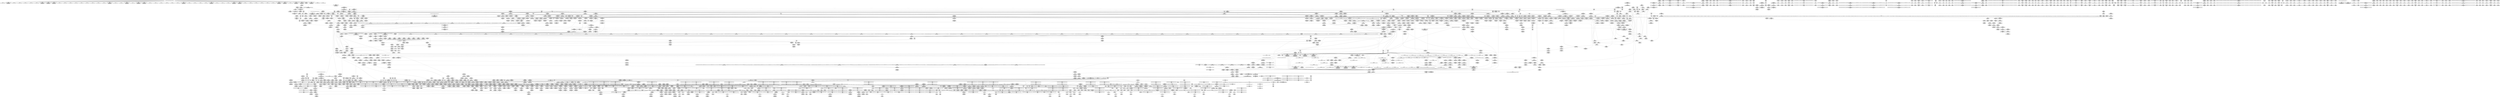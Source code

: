 digraph {
	CE0x54b3c20 [shape=record,shape=Mrecord,label="{CE0x54b3c20|i32_5|*Constant*|*SummSink*}"]
	CE0x6e55070 [shape=record,shape=Mrecord,label="{CE0x6e55070|tomoyo_inet_entry:tmp29|security/tomoyo/network.c,486|*SummSource*}"]
	CE0x6e90b80 [shape=record,shape=Mrecord,label="{CE0x6e90b80|_ret_void,_!dbg_!38904|security/tomoyo/common.h,1110|*SummSource*}"]
	CE0x7258600 [shape=record,shape=Mrecord,label="{CE0x7258600|tomoyo_audit_inet_log:arraydecay5|security/tomoyo/network.c,389|*SummSource*}"]
	CE0x8b55d40 [shape=record,shape=Mrecord,label="{CE0x8b55d40|i64*_getelementptr_inbounds_(_2_x_i64_,_2_x_i64_*___llvm_gcov_ctr53148,_i64_0,_i64_1)|*Constant*}"]
	CE0x62c4360 [shape=record,shape=Mrecord,label="{CE0x62c4360|tomoyo_inet_entry:tmp22|security/tomoyo/network.c,482}"]
	CE0x601e130 [shape=record,shape=Mrecord,label="{CE0x601e130|tomoyo_read_lock16:tmp1|*SummSink*}"]
	CE0x881ff50 [shape=record,shape=Mrecord,label="{CE0x881ff50|tomoyo_init_request_info:mode|security/tomoyo/util.c,1010|*SummSink*}"]
	CE0x72764b0 [shape=record,shape=Mrecord,label="{CE0x72764b0|tomoyo_inet_entry:idxprom1|security/tomoyo/network.c,471}"]
	CE0x5409fd0 [shape=record,shape=Mrecord,label="{CE0x5409fd0|tomoyo_inet_entry:tmp9|security/tomoyo/network.c,473|*SummSink*}"]
	CE0x54a38e0 [shape=record,shape=Mrecord,label="{CE0x54a38e0|tomoyo_audit_inet_log:inet_network|security/tomoyo/network.c,382|*SummSource*}"]
	CE0x8883da0 [shape=record,shape=Mrecord,label="{CE0x8883da0|tomoyo_audit_inet_log:operation|security/tomoyo/network.c,393|*SummSource*}"]
	CE0x71bffc0 [shape=record,shape=Mrecord,label="{CE0x71bffc0|i32_4|*Constant*}"]
	CE0x61f1510 [shape=record,shape=Mrecord,label="{CE0x61f1510|tomoyo_inet_entry:param12|security/tomoyo/network.c,478|*SummSink*}"]
	CE0x54ac3e0 [shape=record,shape=Mrecord,label="{CE0x54ac3e0|tomoyo_audit_inet_log:tmp6|security/tomoyo/network.c,384|*SummSink*}"]
	CE0x63dd690 [shape=record,shape=Mrecord,label="{CE0x63dd690|tomoyo_get_mode:if.end|*SummSource*}"]
	CE0x88e88c0 [shape=record,shape=Mrecord,label="{CE0x88e88c0|i64*_getelementptr_inbounds_(_19_x_i64_,_19_x_i64_*___llvm_gcov_ctr4846,_i64_0,_i64_15)|*Constant*|*SummSink*}"]
	CE0x55462f0 [shape=record,shape=Mrecord,label="{CE0x55462f0|i64*_getelementptr_inbounds_(_2_x_i64_,_2_x_i64_*___llvm_gcov_ctr4632,_i64_0,_i64_0)|*Constant*|*SummSink*}"]
	CE0x7145b30 [shape=record,shape=Mrecord,label="{CE0x7145b30|i64*_null|*Constant*}"]
	CE0x8a8daf0 [shape=record,shape=Mrecord,label="{CE0x8a8daf0|__fswab16:conv1|include/uapi/linux/swab.h,53}"]
	CE0x6e3cad0 [shape=record,shape=Mrecord,label="{CE0x6e3cad0|tomoyo_inet_entry:tmp28|security/tomoyo/network.c,485|*SummSource*}"]
	CE0x7183f50 [shape=record,shape=Mrecord,label="{CE0x7183f50|_call_void___srcu_read_unlock(%struct.srcu_struct*_%sp,_i32_%idx)_#9,_!dbg_!38906|include/linux/srcu.h,237|*SummSource*}"]
	CE0x548a170 [shape=record,shape=Mrecord,label="{CE0x548a170|GLOBAL:__llvm_gcov_indirect_counter_increment10|*Constant*|*SummSink*}"]
	CE0x6086300 [shape=record,shape=Mrecord,label="{CE0x6086300|tomoyo_read_lock16:call|security/tomoyo/common.h,1097|*SummSource*}"]
	CE0x621fb70 [shape=record,shape=Mrecord,label="{CE0x621fb70|tomoyo_check_inet_address:if.then8|*SummSink*}"]
	CE0x6eb9250 [shape=record,shape=Mrecord,label="{CE0x6eb9250|__llvm_gcov_indirect_counter_increment10:pred|*SummSink*}"]
	CE0x638fb40 [shape=record,shape=Mrecord,label="{CE0x638fb40|_ret_void,_!dbg_!38912|security/tomoyo/network.c,112|*SummSink*}"]
	CE0x615bce0 [shape=record,shape=Mrecord,label="{CE0x615bce0|i64_9|*Constant*|*SummSource*}"]
	CE0x6021460 [shape=record,shape=Mrecord,label="{CE0x6021460|tomoyo_read_lock16:tmp2|*SummSource*}"]
	CE0x718f720 [shape=record,shape=Mrecord,label="{CE0x718f720|GLOBAL:__llvm_gcov_ctr31133|Global_var:__llvm_gcov_ctr31133|*SummSource*}"]
	CE0x890dda0 [shape=record,shape=Mrecord,label="{CE0x890dda0|GLOBAL:tomoyo_audit_net_log|*Constant*}"]
	CE0x551c1a0 [shape=record,shape=Mrecord,label="{CE0x551c1a0|_call_void_mcount()_#3|*SummSink*}"]
	CE0x72cc7b0 [shape=record,shape=Mrecord,label="{CE0x72cc7b0|tomoyo_get_mode:mode.0|*SummSink*}"]
	CE0x71c0150 [shape=record,shape=Mrecord,label="{CE0x71c0150|tomoyo_init_request_info:domain1|security/tomoyo/util.c,1006|*SummSource*}"]
	CE0x890e1c0 [shape=record,shape=Mrecord,label="{CE0x890e1c0|tomoyo_audit_net_log:entry|*SummSource*}"]
	CE0x6310a50 [shape=record,shape=Mrecord,label="{CE0x6310a50|tomoyo_audit_inet_log:r|Function::tomoyo_audit_inet_log&Arg::r::|*SummSource*}"]
	CE0x615c060 [shape=record,shape=Mrecord,label="{CE0x615c060|tomoyo_check_inet_address:tmp16|security/tomoyo/network.c,517}"]
	CE0x8941370 [shape=record,shape=Mrecord,label="{CE0x8941370|tomoyo_get_mode:conv15|security/tomoyo/util.c,987|*SummSource*}"]
	CE0x60214d0 [shape=record,shape=Mrecord,label="{CE0x60214d0|tomoyo_read_lock16:tmp2|*SummSink*}"]
	CE0x89d8bd0 [shape=record,shape=Mrecord,label="{CE0x89d8bd0|tomoyo_check_inet_address:tmp37|security/tomoyo/network.c,529|*SummSource*}"]
	CE0x6f6ec10 [shape=record,shape=Mrecord,label="{CE0x6f6ec10|i64*_getelementptr_inbounds_(_12_x_i64_,_12_x_i64_*___llvm_gcov_ctr31133,_i64_0,_i64_0)|*Constant*|*SummSink*}"]
	CE0x5498c70 [shape=record,shape=Mrecord,label="{CE0x5498c70|128:_i8*,_1208:_%struct.file*,_:_CMRE_160,168_|*MultipleSource*|security/tomoyo/common.h,1205|security/tomoyo/common.h,1205}"]
	CE0x6e72d80 [shape=record,shape=Mrecord,label="{CE0x6e72d80|rcu_lock_release21:tmp}"]
	CE0x8858fe0 [shape=record,shape=Mrecord,label="{CE0x8858fe0|tomoyo_get_mode:profile|Function::tomoyo_get_mode&Arg::profile::|*SummSource*}"]
	CE0x60148f0 [shape=record,shape=Mrecord,label="{CE0x60148f0|i64_1|*Constant*|*SummSource*}"]
	CE0x881fba0 [shape=record,shape=Mrecord,label="{CE0x881fba0|i32_9|*Constant*|*SummSink*}"]
	CE0x701ec30 [shape=record,shape=Mrecord,label="{CE0x701ec30|i64*_getelementptr_inbounds_(_2_x_i64_,_2_x_i64_*___llvm_gcov_ctr4533,_i64_0,_i64_0)|*Constant*}"]
	CE0x5222410 [shape=record,shape=Mrecord,label="{CE0x5222410|tomoyo_domain:do.end}"]
	CE0x6ecabd0 [shape=record,shape=Mrecord,label="{CE0x6ecabd0|tomoyo_domain:call3|security/tomoyo/common.h,1205}"]
	CE0x70525d0 [shape=record,shape=Mrecord,label="{CE0x70525d0|VOIDTB_TE:_CE_0,2048_|*MultipleSource*|security/tomoyo/util.c,1010|Function::tomoyo_get_mode&Arg::ns::}"]
	CE0x732bb60 [shape=record,shape=Mrecord,label="{CE0x732bb60|_call_void_lock_acquire(%struct.lockdep_map*_%map,_i32_0,_i32_0,_i32_2,_i32_0,_%struct.lockdep_map*_null,_i64_ptrtoint_(i8*_blockaddress(_rcu_lock_acquire18,_%__here)_to_i64))_#9,_!dbg_!38907|include/linux/rcupdate.h,418|*SummSink*}"]
	CE0x6e1ab90 [shape=record,shape=Mrecord,label="{CE0x6e1ab90|rcu_lock_release21:bb}"]
	CE0x537d570 [shape=record,shape=Mrecord,label="{CE0x537d570|i64*_getelementptr_inbounds_(_4_x_i64_,_4_x_i64_*___llvm_gcov_ctr4137,_i64_0,_i64_3)|*Constant*|*SummSource*}"]
	CE0x88faf10 [shape=record,shape=Mrecord,label="{CE0x88faf10|__fswab16:val|Function::__fswab16&Arg::val::|*SummSource*}"]
	CE0x5369b90 [shape=record,shape=Mrecord,label="{CE0x5369b90|128:_i8*,_1208:_%struct.file*,_:_CMRE_3,4_}"]
	CE0x61db230 [shape=record,shape=Mrecord,label="{CE0x61db230|tomoyo_inet_entry:inet_network9|security/tomoyo/network.c,477|*SummSource*}"]
	CE0x7355610 [shape=record,shape=Mrecord,label="{CE0x7355610|tomoyo_audit_inet_log:conv10|security/tomoyo/network.c,391|*SummSink*}"]
	CE0x52e2430 [shape=record,shape=Mrecord,label="{CE0x52e2430|tomoyo_check_inet_address:conv13|security/tomoyo/network.c,527}"]
	CE0x5fa1140 [shape=record,shape=Mrecord,label="{CE0x5fa1140|tomoyo_inet_entry:operation|security/tomoyo/network.c,471|*SummSink*}"]
	CE0x6e54f40 [shape=record,shape=Mrecord,label="{CE0x6e54f40|i64*_getelementptr_inbounds_(_11_x_i64_,_11_x_i64_*___llvm_gcov_ctr5229,_i64_0,_i64_10)|*Constant*|*SummSource*}"]
	CE0x726a970 [shape=record,shape=Mrecord,label="{CE0x726a970|tomoyo_audit_inet_log:arraydecay6|security/tomoyo/network.c,390}"]
	CE0x8998650 [shape=record,shape=Mrecord,label="{CE0x8998650|tomoyo_print_ipv4:cond|security/tomoyo/network.c,93|*SummSource*}"]
	CE0x54a3870 [shape=record,shape=Mrecord,label="{CE0x54a3870|tomoyo_audit_inet_log:inet_network|security/tomoyo/network.c,382}"]
	CE0x6f1d170 [shape=record,shape=Mrecord,label="{CE0x6f1d170|rcu_lock_acquire18:tmp5|include/linux/rcupdate.h,418|*SummSource*}"]
	CE0x548ab90 [shape=record,shape=Mrecord,label="{CE0x548ab90|tomoyo_check_inet_address:if.then}"]
	CE0x538c8a0 [shape=record,shape=Mrecord,label="{CE0x538c8a0|tomoyo_inet_entry:tmp8|security/tomoyo/network.c,473|*SummSource*}"]
	CE0x6f63970 [shape=record,shape=Mrecord,label="{CE0x6f63970|tomoyo_domain:tmp14|security/tomoyo/common.h,1205}"]
	CE0x7199bd0 [shape=record,shape=Mrecord,label="{CE0x7199bd0|rcu_lock_acquire18:entry}"]
	CE0x5221250 [shape=record,shape=Mrecord,label="{CE0x5221250|tomoyo_get_mode:tmp10|security/tomoyo/util.c,982|*SummSource*}"]
	CE0x6e10cd0 [shape=record,shape=Mrecord,label="{CE0x6e10cd0|i64**_getelementptr_inbounds_(_3_x_i64*_,_3_x_i64*_*___llvm_gcda_edge_table49,_i64_0,_i64_0)|*Constant*|*SummSource*}"]
	CE0x55a7fa0 [shape=record,shape=Mrecord,label="{CE0x55a7fa0|tomoyo_audit_inet_log:tmp7|security/tomoyo/network.c,384|*SummSink*}"]
	CE0x8968740 [shape=record,shape=Mrecord,label="{CE0x8968740|tomoyo_check_inet_address:conv18|security/tomoyo/network.c,528|*SummSink*}"]
	CE0x610ef20 [shape=record,shape=Mrecord,label="{CE0x610ef20|tomoyo_domain:tobool1|security/tomoyo/common.h,1205}"]
	CE0x54e71c0 [shape=record,shape=Mrecord,label="{CE0x54e71c0|tomoyo_print_ipv6:tobool|security/tomoyo/network.c,111|*SummSink*}"]
	CE0x55a7ba0 [shape=record,shape=Mrecord,label="{CE0x55a7ba0|srcu_read_lock17:call|include/linux/srcu.h,220}"]
	CE0x719ccf0 [shape=record,shape=Mrecord,label="{CE0x719ccf0|tomoyo_check_inet_address:conv|security/tomoyo/network.c,507|*SummSink*}"]
	CE0x7203300 [shape=record,shape=Mrecord,label="{CE0x7203300|GLOBAL:get_current|*Constant*|*SummSource*}"]
	CE0x7303af0 [shape=record,shape=Mrecord,label="{CE0x7303af0|i32_39|*Constant*|*SummSource*}"]
	CE0x6f18940 [shape=record,shape=Mrecord,label="{CE0x6f18940|tomoyo_read_lock16:tmp}"]
	CE0x8b236f0 [shape=record,shape=Mrecord,label="{CE0x8b236f0|_ret_i32_%call,_!dbg_!38902|security/tomoyo/common.h,1097|*SummSource*}"]
	CE0x8b6b600 [shape=record,shape=Mrecord,label="{CE0x8b6b600|tomoyo_init_request_info:tmp1|*SummSource*}"]
	CE0x54ec6d0 [shape=record,shape=Mrecord,label="{CE0x54ec6d0|tomoyo_print_ipv4:conv|security/tomoyo/network.c,92|*SummSink*}"]
	CE0x62f26a0 [shape=record,shape=Mrecord,label="{CE0x62f26a0|tomoyo_audit_inet_log:entry}"]
	CE0x726b150 [shape=record,shape=Mrecord,label="{CE0x726b150|tomoyo_audit_inet_log:add.ptr|security/tomoyo/network.c,390}"]
	CE0x55ed230 [shape=record,shape=Mrecord,label="{CE0x55ed230|tomoyo_audit_inet_log:tmp10|security/tomoyo/network.c,385|*SummSink*}"]
	CE0x88d7b20 [shape=record,shape=Mrecord,label="{CE0x88d7b20|tomoyo_check_inet_address:tmp33|security/tomoyo/network.c,527|*SummSource*}"]
	CE0x6f750b0 [shape=record,shape=Mrecord,label="{CE0x6f750b0|tomoyo_print_ipv4:tmp4|security/tomoyo/network.c,93}"]
	CE0x890c750 [shape=record,shape=Mrecord,label="{CE0x890c750|tomoyo_get_mode:tmp13|security/tomoyo/util.c,982}"]
	CE0x718d670 [shape=record,shape=Mrecord,label="{CE0x718d670|i32_9|*Constant*}"]
	CE0x701f7c0 [shape=record,shape=Mrecord,label="{CE0x701f7c0|tomoyo_init_request_info:if.end|*SummSink*}"]
	CE0x61f1900 [shape=record,shape=Mrecord,label="{CE0x61f1900|i32_4|*Constant*}"]
	CE0x54a3e50 [shape=record,shape=Mrecord,label="{CE0x54a3e50|_call_void_mcount()_#3}"]
	CE0x566dd90 [shape=record,shape=Mrecord,label="{CE0x566dd90|i64_7|*Constant*|*SummSink*}"]
	CE0x6f520b0 [shape=record,shape=Mrecord,label="{CE0x6f520b0|GLOBAL:__srcu_read_lock|*Constant*}"]
	CE0x6f635d0 [shape=record,shape=Mrecord,label="{CE0x6f635d0|tomoyo_get_mode:cmp|security/tomoyo/util.c,982|*SummSink*}"]
	CE0x6e54dd0 [shape=record,shape=Mrecord,label="{CE0x6e54dd0|tomoyo_inet_entry:tmp29|security/tomoyo/network.c,486}"]
	CE0x603bfe0 [shape=record,shape=Mrecord,label="{CE0x603bfe0|tomoyo_audit_inet_log:is_ipv6|security/tomoyo/network.c,384}"]
	CE0x735be10 [shape=record,shape=Mrecord,label="{CE0x735be10|tomoyo_check_inet_address:tmp21|security/tomoyo/network.c,519|*SummSource*}"]
	CE0x6021bb0 [shape=record,shape=Mrecord,label="{CE0x6021bb0|tomoyo_read_lock16:tmp3}"]
	CE0x8b0a030 [shape=record,shape=Mrecord,label="{CE0x8b0a030|tomoyo_check_inet_address:tmp1}"]
	CE0x709cbe0 [shape=record,shape=Mrecord,label="{CE0x709cbe0|tomoyo_print_ipv4:entry|*SummSource*}"]
	CE0x5493970 [shape=record,shape=Mrecord,label="{CE0x5493970|i64*_getelementptr_inbounds_(_5_x_i64_,_5_x_i64_*___llvm_gcov_ctr32134,_i64_0,_i64_4)|*Constant*}"]
	CE0x712df30 [shape=record,shape=Mrecord,label="{CE0x712df30|tomoyo_print_ipv6:max_ip|Function::tomoyo_print_ipv6&Arg::max_ip::}"]
	CE0x729e050 [shape=record,shape=Mrecord,label="{CE0x729e050|i32_(%struct.tomoyo_request_info.524*,_i8*,_...)*_bitcast_(i32_(%struct.tomoyo_request_info*,_i8*,_...)*_tomoyo_supervisor_to_i32_(%struct.tomoyo_request_info.524*,_i8*,_...)*)|*Constant*|*SummSink*}"]
	CE0x7203410 [shape=record,shape=Mrecord,label="{CE0x7203410|GLOBAL:get_current|*Constant*|*SummSink*}"]
	CE0x8afb0c0 [shape=record,shape=Mrecord,label="{CE0x8afb0c0|i64*_getelementptr_inbounds_(_4_x_i64_,_4_x_i64_*___llvm_gcov_ctr4137,_i64_0,_i64_0)|*Constant*|*SummSink*}"]
	CE0x61d2390 [shape=record,shape=Mrecord,label="{CE0x61d2390|tomoyo_inet_entry:inet|security/tomoyo/network.c,478}"]
	CE0x7e504c0 [shape=record,shape=Mrecord,label="{CE0x7e504c0|tomoyo_init_request_info:r|Function::tomoyo_init_request_info&Arg::r::}"]
	CE0x62381d0 [shape=record,shape=Mrecord,label="{CE0x62381d0|tomoyo_inet_entry:address19|security/tomoyo/network.c,479}"]
	CE0x8850200 [shape=record,shape=Mrecord,label="{CE0x8850200|tomoyo_get_mode:entry}"]
	CE0x60dbd20 [shape=record,shape=Mrecord,label="{CE0x60dbd20|_call_void_srcu_read_unlock20(%struct.srcu_struct*_tomoyo_ss,_i32_%idx)_#9,_!dbg_!38903|security/tomoyo/common.h,1109|*SummSource*}"]
	CE0x52212c0 [shape=record,shape=Mrecord,label="{CE0x52212c0|tomoyo_get_mode:tmp10|security/tomoyo/util.c,982}"]
	CE0x8a82e20 [shape=record,shape=Mrecord,label="{CE0x8a82e20|tomoyo_check_inet_address:bb|*SummSink*}"]
	CE0x6eca440 [shape=record,shape=Mrecord,label="{CE0x6eca440|tomoyo_domain:tmp19|security/tomoyo/common.h,1205|*SummSink*}"]
	CE0x55577c0 [shape=record,shape=Mrecord,label="{CE0x55577c0|tomoyo_get_mode:tmp14|security/tomoyo/util.c,983|*SummSink*}"]
	CE0x8939780 [shape=record,shape=Mrecord,label="{CE0x8939780|i8*_getelementptr_inbounds_(_5_x_i8_,_5_x_i8_*_.str11,_i32_0,_i32_0)|*Constant*|*SummSink*}"]
	CE0x61707d0 [shape=record,shape=Mrecord,label="{CE0x61707d0|tomoyo_inet_entry:is_ipv6|security/tomoyo/network.c,478}"]
	CE0x8859440 [shape=record,shape=Mrecord,label="{CE0x8859440|_ret_i32_%retval.0,_!dbg_!38935|security/tomoyo/util.c,988}"]
	CE0x72c5e80 [shape=record,shape=Mrecord,label="{CE0x72c5e80|tomoyo_get_mode:tmp17|security/tomoyo/util.c,983|*SummSource*}"]
	CE0x6f98ba0 [shape=record,shape=Mrecord,label="{CE0x6f98ba0|tomoyo_get_mode:if.end14}"]
	CE0x6eca3d0 [shape=record,shape=Mrecord,label="{CE0x6eca3d0|i64*_getelementptr_inbounds_(_11_x_i64_,_11_x_i64_*___llvm_gcov_ctr54147,_i64_0,_i64_10)|*Constant*|*SummSink*}"]
	CE0x8a82540 [shape=record,shape=Mrecord,label="{CE0x8a82540|tomoyo_check_inet_address:u6_addr8|security/tomoyo/network.c,513|*SummSink*}"]
	CE0x5471f60 [shape=record,shape=Mrecord,label="{CE0x5471f60|128:_i8*,_1208:_%struct.file*,_:_CMRE_45,46_}"]
	CE0x538d1c0 [shape=record,shape=Mrecord,label="{CE0x538d1c0|tomoyo_inet_entry:tmp15|security/tomoyo/network.c,475|*SummSource*}"]
	CE0x891e110 [shape=record,shape=Mrecord,label="{CE0x891e110|tomoyo_get_mode:tmp26|security/tomoyo/util.c,987|*SummSource*}"]
	CE0x6354dc0 [shape=record,shape=Mrecord,label="{CE0x6354dc0|_call_void___llvm_gcov_indirect_counter_increment10(i32*___llvm_gcov_global_state_pred50,_i64**_getelementptr_inbounds_(_3_x_i64*_,_3_x_i64*_*___llvm_gcda_edge_table49,_i64_0,_i64_0)),_!dbg_!38951|security/tomoyo/network.c,525|*SummSource*}"]
	CE0x6115e30 [shape=record,shape=Mrecord,label="{CE0x6115e30|i64*_getelementptr_inbounds_(_12_x_i64_,_12_x_i64_*___llvm_gcov_ctr31133,_i64_0,_i64_3)|*Constant*|*SummSink*}"]
	CE0x6f6f210 [shape=record,shape=Mrecord,label="{CE0x6f6f210|_call_void_mcount()_#3|*SummSink*}"]
	CE0x7216f20 [shape=record,shape=Mrecord,label="{CE0x7216f20|__fswab16:conv|include/uapi/linux/swab.h,53}"]
	CE0x89520e0 [shape=record,shape=Mrecord,label="{CE0x89520e0|tomoyo_get_mode:tmp27|security/tomoyo/util.c,988|*SummSource*}"]
	CE0x72367c0 [shape=record,shape=Mrecord,label="{CE0x72367c0|tomoyo_audit_inet_log:tmp15|security/tomoyo/network.c,389|*SummSink*}"]
	CE0x729e2b0 [shape=record,shape=Mrecord,label="{CE0x729e2b0|i8*_getelementptr_inbounds_(_21_x_i8_,_21_x_i8_*_.str9,_i32_0,_i32_0)|*Constant*|*SummSource*}"]
	CE0x6f65670 [shape=record,shape=Mrecord,label="{CE0x6f65670|tomoyo_print_ipv6:entry|*SummSource*}"]
	CE0x6e98030 [shape=record,shape=Mrecord,label="{CE0x6e98030|tomoyo_audit_net_log:tmp|*SummSink*}"]
	CE0x72cec60 [shape=record,shape=Mrecord,label="{CE0x72cec60|tomoyo_audit_inet_log:inet_network9|security/tomoyo/network.c,391|*SummSource*}"]
	CE0x60cecc0 [shape=record,shape=Mrecord,label="{CE0x60cecc0|tomoyo_init_request_info:tmp9|security/tomoyo/util.c,1006|*SummSource*}"]
	CE0x6f14820 [shape=record,shape=Mrecord,label="{CE0x6f14820|__fswab16:tmp1|*SummSink*}"]
	CE0x72dc830 [shape=record,shape=Mrecord,label="{CE0x72dc830|tomoyo_audit_net_log:protocol|Function::tomoyo_audit_net_log&Arg::protocol::|*SummSink*}"]
	CE0x60a9ac0 [shape=record,shape=Mrecord,label="{CE0x60a9ac0|tomoyo_check_inet_address:inet|security/tomoyo/network.c,505|*SummSource*}"]
	CE0x6efed90 [shape=record,shape=Mrecord,label="{CE0x6efed90|i64*_getelementptr_inbounds_(_19_x_i64_,_19_x_i64_*___llvm_gcov_ctr4846,_i64_0,_i64_18)|*Constant*|*SummSource*}"]
	CE0x5496b70 [shape=record,shape=Mrecord,label="{CE0x5496b70|tomoyo_inet_entry:param_type|security/tomoyo/network.c,475|*SummSink*}"]
	CE0x8afa3f0 [shape=record,shape=Mrecord,label="{CE0x8afa3f0|i64*_getelementptr_inbounds_(_4_x_i64_,_4_x_i64_*___llvm_gcov_ctr4731,_i64_0,_i64_1)|*Constant*|*SummSource*}"]
	"CONST[source:0(mediator),value:0(static)][purpose:{operation}][SnkIdx:4]"
	CE0x6f40030 [shape=record,shape=Mrecord,label="{CE0x6f40030|__llvm_gcov_indirect_counter_increment10:tmp|*SummSink*}"]
	CE0x5541720 [shape=record,shape=Mrecord,label="{CE0x5541720|tomoyo_audit_inet_log:tmp9|security/tomoyo/network.c,385}"]
	CE0x6012810 [shape=record,shape=Mrecord,label="{CE0x6012810|i64_1|*Constant*}"]
	CE0x6fe77d0 [shape=record,shape=Mrecord,label="{CE0x6fe77d0|i64*_getelementptr_inbounds_(_2_x_i64_,_2_x_i64_*___llvm_gcov_ctr4434,_i64_0,_i64_1)|*Constant*}"]
	CE0x6f84b60 [shape=record,shape=Mrecord,label="{CE0x6f84b60|GLOBAL:rcu_lock_release21|*Constant*}"]
	CE0x8aae160 [shape=record,shape=Mrecord,label="{CE0x8aae160|tomoyo_audit_inet_log:inet_network3|security/tomoyo/network.c,384}"]
	CE0x54abf10 [shape=record,shape=Mrecord,label="{CE0x54abf10|tomoyo_init_request_info:r|Function::tomoyo_init_request_info&Arg::r::|*SummSink*}"]
	CE0x5222e40 [shape=record,shape=Mrecord,label="{CE0x5222e40|tomoyo_init_request_info:if.then|*SummSource*}"]
	CE0x633a960 [shape=record,shape=Mrecord,label="{CE0x633a960|tomoyo_check_inet_address:port12|security/tomoyo/network.c,522|*SummSource*}"]
	CE0x6f99d70 [shape=record,shape=Mrecord,label="{CE0x6f99d70|i64*_getelementptr_inbounds_(_11_x_i64_,_11_x_i64_*___llvm_gcov_ctr54147,_i64_0,_i64_8)|*Constant*|*SummSink*}"]
	CE0x61da860 [shape=record,shape=Mrecord,label="{CE0x61da860|tomoyo_inet_entry:tmp17|*LoadInst*|security/tomoyo/network.c,477}"]
	CE0x6116900 [shape=record,shape=Mrecord,label="{CE0x6116900|tomoyo_get_mode:tmp5|security/tomoyo/util.c,978|*SummSource*}"]
	CE0x6125bf0 [shape=record,shape=Mrecord,label="{CE0x6125bf0|tomoyo_print_ipv4:tmp2|*SummSource*}"]
	CE0x61e0ea0 [shape=record,shape=Mrecord,label="{CE0x61e0ea0|i32_2|*Constant*}"]
	CE0x8907340 [shape=record,shape=Mrecord,label="{CE0x8907340|tomoyo_check_inet_address:conv18|security/tomoyo/network.c,528|*SummSource*}"]
	CE0x54ac9d0 [shape=record,shape=Mrecord,label="{CE0x54ac9d0|tomoyo_inet_entry:tmp14|security/tomoyo/network.c,475}"]
	CE0x8b56470 [shape=record,shape=Mrecord,label="{CE0x8b56470|COLLAPSED:_GCMRE___llvm_gcov_ctr4434_internal_global_2_x_i64_zeroinitializer:_elem_0:default:}"]
	CE0x6065420 [shape=record,shape=Mrecord,label="{CE0x6065420|VOIDTB_TE_array:_GCR_.str5_private_unnamed_addr_constant_13_x_i8_c_%pI6c%c%pI6c_00_,_align_1:_elem_0:default:}"]
	CE0x8898920 [shape=record,shape=Mrecord,label="{CE0x8898920|i8*_getelementptr_inbounds_(_25_x_i8_,_25_x_i8_*_.str12,_i32_0,_i32_0)|*Constant*|*SummSink*}"]
	CE0x549a1d0 [shape=record,shape=Mrecord,label="{CE0x549a1d0|tomoyo_inet_entry:tmp12|security/tomoyo/network.c,473|*SummSink*}"]
	CE0x610f310 [shape=record,shape=Mrecord,label="{CE0x610f310|tomoyo_print_ipv6:tmp1|*SummSink*}"]
	CE0x6159bd0 [shape=record,shape=Mrecord,label="{CE0x6159bd0|tomoyo_print_ipv4:tmp|*SummSink*}"]
	CE0x72d50e0 [shape=record,shape=Mrecord,label="{CE0x72d50e0|i64_1|*Constant*}"]
	CE0x7276c30 [shape=record,shape=Mrecord,label="{CE0x7276c30|tomoyo_check_inet_address:tmp19|security/tomoyo/network.c,518|*SummSink*}"]
	CE0x52e2680 [shape=record,shape=Mrecord,label="{CE0x52e2680|tomoyo_inet_entry:tmp4|*LoadInst*|security/tomoyo/network.c,471|*SummSource*}"]
	CE0x64325b0 [shape=record,shape=Mrecord,label="{CE0x64325b0|i8*_undef|*Constant*|*SummSink*}"]
	CE0x7208c40 [shape=record,shape=Mrecord,label="{CE0x7208c40|COLLAPSED:_GCMRE___llvm_gcov_ctr2154_internal_global_2_x_i64_zeroinitializer:_elem_0:default:}"]
	CE0x5493160 [shape=record,shape=Mrecord,label="{CE0x5493160|__fswab16:conv3|include/uapi/linux/swab.h,53}"]
	CE0x745e5c0 [shape=record,shape=Mrecord,label="{CE0x745e5c0|tomoyo_check_inet_address:tmp9|security/tomoyo/network.c,511}"]
	CE0x6e644d0 [shape=record,shape=Mrecord,label="{CE0x6e644d0|i64*_getelementptr_inbounds_(_5_x_i64_,_5_x_i64_*___llvm_gcov_ctr32134,_i64_0,_i64_3)|*Constant*}"]
	CE0x88fb0f0 [shape=record,shape=Mrecord,label="{CE0x88fb0f0|_ret_i16_%conv3,_!dbg_!38911|include/uapi/linux/swab.h,53|*SummSource*}"]
	CE0x6169e70 [shape=record,shape=Mrecord,label="{CE0x6169e70|tomoyo_inet_entry:tmp16|*LoadInst*|security/tomoyo/network.c,476|*SummSink*}"]
	CE0x8b23890 [shape=record,shape=Mrecord,label="{CE0x8b23890|tomoyo_inet_entry:tmp2|security/tomoyo/network.c,469|*SummSink*}"]
	"CONST[source:1(input),value:2(dynamic)][purpose:{object}][SrcIdx:1]"
	CE0x71d14a0 [shape=record,shape=Mrecord,label="{CE0x71d14a0|0:_i8,_array:_GCRE_tomoyo_index2category_constant_39_x_i8_c_00_00_00_00_00_00_00_00_00_00_00_00_00_00_00_00_00_00_00_00_00_00_00_01_01_01_01_01_01_01_01_01_01_01_01_01_01_01_02_,_align_16:_elem_30::|security/tomoyo/util.c,983}"]
	CE0x726b420 [shape=record,shape=Mrecord,label="{CE0x726b420|tomoyo_audit_inet_log:idx.ext|security/tomoyo/network.c,390|*SummSink*}"]
	CE0x72b4ed0 [shape=record,shape=Mrecord,label="{CE0x72b4ed0|tomoyo_get_mode:add|security/tomoyo/util.c,984|*SummSource*}"]
	CE0x6e723e0 [shape=record,shape=Mrecord,label="{CE0x6e723e0|rcu_lock_release21:indirectgoto|*SummSink*}"]
	CE0x89d01e0 [shape=record,shape=Mrecord,label="{CE0x89d01e0|tomoyo_inet_entry:entry}"]
	CE0x6149a90 [shape=record,shape=Mrecord,label="{CE0x6149a90|0:_i8,_array:_GCRE_tomoyo_index2category_constant_39_x_i8_c_00_00_00_00_00_00_00_00_00_00_00_00_00_00_00_00_00_00_00_00_00_00_00_01_01_01_01_01_01_01_01_01_01_01_01_01_01_01_02_,_align_16:_elem_17::|security/tomoyo/util.c,983}"]
	CE0x52dc890 [shape=record,shape=Mrecord,label="{CE0x52dc890|tomoyo_print_ipv6:tmp3}"]
	CE0x7208cb0 [shape=record,shape=Mrecord,label="{CE0x7208cb0|tomoyo_print_ipv6:tmp|*SummSource*}"]
	CE0x6eba7f0 [shape=record,shape=Mrecord,label="{CE0x6eba7f0|tomoyo_inet_entry:tmp31|security/tomoyo/network.c,488|*SummSource*}"]
	CE0x603f4a0 [shape=record,shape=Mrecord,label="{CE0x603f4a0|tomoyo_audit_inet_log:tobool|security/tomoyo/network.c,384}"]
	CE0x72035c0 [shape=record,shape=Mrecord,label="{CE0x72035c0|get_current:entry}"]
	CE0x8a839d0 [shape=record,shape=Mrecord,label="{CE0x8a839d0|GLOBAL:__llvm_gcov_indirect_counter_increment10|*Constant*}"]
	CE0x7247930 [shape=record,shape=Mrecord,label="{CE0x7247930|tomoyo_check_inet_address:conv|security/tomoyo/network.c,507|*SummSource*}"]
	CE0x883b4c0 [shape=record,shape=Mrecord,label="{CE0x883b4c0|rcu_lock_release21:tmp3}"]
	CE0x6014550 [shape=record,shape=Mrecord,label="{CE0x6014550|tomoyo_read_lock16:tmp1|*SummSource*}"]
	CE0x7199580 [shape=record,shape=Mrecord,label="{CE0x7199580|srcu_read_lock17:dep_map|include/linux/srcu.h,222}"]
	CE0x533d830 [shape=record,shape=Mrecord,label="{CE0x533d830|tomoyo_audit_net_log:bb|*SummSink*}"]
	CE0x532bc50 [shape=record,shape=Mrecord,label="{CE0x532bc50|tomoyo_inet_entry:bb|*SummSource*}"]
	CE0x603f120 [shape=record,shape=Mrecord,label="{CE0x603f120|tomoyo_audit_inet_log:tmp4|security/tomoyo/network.c,384}"]
	CE0x5f9bc80 [shape=record,shape=Mrecord,label="{CE0x5f9bc80|__fswab16:and2|include/uapi/linux/swab.h,53|*SummSource*}"]
	CE0x6012320 [shape=record,shape=Mrecord,label="{CE0x6012320|tomoyo_init_request_info:call|security/tomoyo/util.c,1005}"]
	CE0x702d430 [shape=record,shape=Mrecord,label="{CE0x702d430|tomoyo_domain:tmp1|*SummSource*}"]
	CE0x5584d80 [shape=record,shape=Mrecord,label="{CE0x5584d80|GLOBAL:__llvm_gcov_ctr31133|Global_var:__llvm_gcov_ctr31133}"]
	CE0x5613e20 [shape=record,shape=Mrecord,label="{CE0x5613e20|24:_i32*,_32:_i16,_34:_i8,_35:_i8,_36:_i8,_72:_i8,_:_SCMRE_36,37_}"]
	CE0x6f65710 [shape=record,shape=Mrecord,label="{CE0x6f65710|tomoyo_print_ipv6:entry|*SummSink*}"]
	CE0x88a6f70 [shape=record,shape=Mrecord,label="{CE0x88a6f70|tomoyo_check_inet_address:cmp14|security/tomoyo/network.c,527}"]
	CE0x53ac960 [shape=record,shape=Mrecord,label="{CE0x53ac960|128:_i8*,_1208:_%struct.file*,_:_CMRE_30,31_}"]
	CE0x6103000 [shape=record,shape=Mrecord,label="{CE0x6103000|tomoyo_audit_inet_log:tmp12|security/tomoyo/network.c,386|*SummSink*}"]
	CE0x7203770 [shape=record,shape=Mrecord,label="{CE0x7203770|get_current:entry|*SummSink*}"]
	CE0x6135bb0 [shape=record,shape=Mrecord,label="{CE0x6135bb0|srcu_read_unlock20:dep_map|include/linux/srcu.h,236|*SummSource*}"]
	CE0x89e9760 [shape=record,shape=Mrecord,label="{CE0x89e9760|tomoyo_audit_inet_log:param|security/tomoyo/network.c,382}"]
	CE0x8b23c50 [shape=record,shape=Mrecord,label="{CE0x8b23c50|tomoyo_init_request_info:tmp5|security/tomoyo/util.c,1004}"]
	CE0x60ce490 [shape=record,shape=Mrecord,label="{CE0x60ce490|srcu_read_lock17:sp|Function::srcu_read_lock17&Arg::sp::|*SummSink*}"]
	CE0x5fcaaf0 [shape=record,shape=Mrecord,label="{CE0x5fcaaf0|i64*_getelementptr_inbounds_(_19_x_i64_,_19_x_i64_*___llvm_gcov_ctr4846,_i64_0,_i64_0)|*Constant*|*SummSource*}"]
	CE0x6432ff0 [shape=record,shape=Mrecord,label="{CE0x6432ff0|_call_void_lock_release(%struct.lockdep_map*_%map,_i32_1,_i64_ptrtoint_(i8*_blockaddress(_rcu_lock_release21,_%__here)_to_i64))_#9,_!dbg_!38907|include/linux/rcupdate.h,423|*SummSource*}"]
	CE0x72ce450 [shape=record,shape=Mrecord,label="{CE0x72ce450|tomoyo_audit_inet_log:param8|security/tomoyo/network.c,391|*SummSink*}"]
	CE0x6fe7570 [shape=record,shape=Mrecord,label="{CE0x6fe7570|tomoyo_audit_net_log:tmp1|*SummSource*}"]
	CE0x60ce3d0 [shape=record,shape=Mrecord,label="{CE0x60ce3d0|srcu_read_lock17:sp|Function::srcu_read_lock17&Arg::sp::|*SummSource*}"]
	CE0x6065100 [shape=record,shape=Mrecord,label="{CE0x6065100|tomoyo_print_ipv6:call1|security/tomoyo/network.c,110}"]
	CE0x73f3180 [shape=record,shape=Mrecord,label="{CE0x73f3180|i64*_getelementptr_inbounds_(_4_x_i64_,_4_x_i64_*___llvm_gcov_ctr4731,_i64_0,_i64_2)|*Constant*|*SummSink*}"]
	CE0x6135d10 [shape=record,shape=Mrecord,label="{CE0x6135d10|_call_void_rcu_lock_release21(%struct.lockdep_map*_%dep_map)_#9,_!dbg_!38905|include/linux/srcu.h,236}"]
	CE0x738e660 [shape=record,shape=Mrecord,label="{CE0x738e660|i32_3|*Constant*|*SummSource*}"]
	CE0x6f18a20 [shape=record,shape=Mrecord,label="{CE0x6f18a20|tomoyo_read_lock16:tmp|*SummSource*}"]
	CE0x6e725e0 [shape=record,shape=Mrecord,label="{CE0x6e725e0|i64*_getelementptr_inbounds_(_4_x_i64_,_4_x_i64_*___llvm_gcov_ctr4731,_i64_0,_i64_0)|*Constant*|*SummSource*}"]
	CE0x610ecb0 [shape=record,shape=Mrecord,label="{CE0x610ecb0|tomoyo_print_ipv6:tmp2}"]
	CE0x6238320 [shape=record,shape=Mrecord,label="{CE0x6238320|tomoyo_inet_entry:address19|security/tomoyo/network.c,479|*SummSource*}"]
	CE0x7276b50 [shape=record,shape=Mrecord,label="{CE0x7276b50|i64*_getelementptr_inbounds_(_19_x_i64_,_19_x_i64_*___llvm_gcov_ctr4846,_i64_0,_i64_10)|*Constant*|*SummSource*}"]
	CE0x6f40140 [shape=record,shape=Mrecord,label="{CE0x6f40140|0:_i64*,_array:_GCR___llvm_gcda_edge_table49_internal_unnamed_addr_constant_3_x_i64*_i64*_getelementptr_inbounds_(_19_x_i64_,_19_x_i64_*___llvm_gcov_ctr4846,_i64_0,_i64_1),_i64*_getelementptr_inbounds_(_19_x_i64_,_19_x_i64_*___llvm_gcov_ctr4846,_i64_0,_i64_2),_i64*_getelementptr_inbounds_(_19_x_i64_,_19_x_i64_*___llvm_gcov_ctr4846,_i64_0,_i64_3)_:_elem_0::}"]
	CE0x6eba970 [shape=record,shape=Mrecord,label="{CE0x6eba970|tomoyo_read_lock16:bb}"]
	CE0x54eca00 [shape=record,shape=Mrecord,label="{CE0x54eca00|tomoyo_domain:tmp23|security/tomoyo/common.h,1205|*SummSink*}"]
	CE0x8a9e8a0 [shape=record,shape=Mrecord,label="{CE0x8a9e8a0|tomoyo_check_inet_address:sa_family|security/tomoyo/network.c,507}"]
	CE0x8ad6880 [shape=record,shape=Mrecord,label="{CE0x8ad6880|i32_(%struct.tomoyo_request_info.524*,_%struct.tomoyo_domain_info*,_i8)*_bitcast_(i32_(%struct.tomoyo_request_info*,_%struct.tomoyo_domain_info*,_i8)*_tomoyo_init_request_info_to_i32_(%struct.tomoyo_request_info.524*,_%struct.tomoyo_domain_info*,_i8)*)|*Constant*}"]
	CE0x706c310 [shape=record,shape=Mrecord,label="{CE0x706c310|tomoyo_check_inet_address:tmp28|security/tomoyo/network.c,525|*SummSource*}"]
	CE0x63641a0 [shape=record,shape=Mrecord,label="{CE0x63641a0|tomoyo_get_mode:tmp23|security/tomoyo/util.c,986}"]
	CE0x566dd20 [shape=record,shape=Mrecord,label="{CE0x566dd20|i64_7|*Constant*|*SummSource*}"]
	CE0x890e350 [shape=record,shape=Mrecord,label="{CE0x890e350|i8*_getelementptr_inbounds_(_5_x_i8_,_5_x_i8_*_.str11,_i32_0,_i32_0)|*Constant*}"]
	CE0x61d1b40 [shape=record,shape=Mrecord,label="{CE0x61d1b40|tomoyo_inet_entry:operation10|security/tomoyo/network.c,477|*SummSource*}"]
	CE0x7344f30 [shape=record,shape=Mrecord,label="{CE0x7344f30|tomoyo_audit_inet_log:conv10|security/tomoyo/network.c,391}"]
	CE0x7061db0 [shape=record,shape=Mrecord,label="{CE0x7061db0|tomoyo_domain:tmp11|security/tomoyo/common.h,1205}"]
	CE0x8961440 [shape=record,shape=Mrecord,label="{CE0x8961440|tomoyo_init_request_info:tmp13|*LoadInst*|security/tomoyo/util.c,1011|*SummSource*}"]
	CE0x5f9bde0 [shape=record,shape=Mrecord,label="{CE0x5f9bde0|__fswab16:shr|include/uapi/linux/swab.h,53|*SummSource*}"]
	CE0x89e8f20 [shape=record,shape=Mrecord,label="{CE0x89e8f20|srcu_read_lock17:tmp1|*SummSource*}"]
	CE0x89b72b0 [shape=record,shape=Mrecord,label="{CE0x89b72b0|_call_void_mcount()_#3}"]
	CE0x6011e10 [shape=record,shape=Mrecord,label="{CE0x6011e10|0:_i8,_array:_GCR_tomoyo_inet2mac_internal_constant_6_x_4_x_i8_4_x_i8_zeroinitializer,_4_x_i8_c_17_18_19_00_,_4_x_i8_c_1A_00_00_1B_,_4_x_i8_c_1C_00_00_1D_,_4_x_i8_zeroinitializer,_4_x_i8_zeroinitializer_,_align_16:_elem_2::|security/tomoyo/network.c,471}"]
	CE0x88c7180 [shape=record,shape=Mrecord,label="{CE0x88c7180|tomoyo_check_inet_address:tmp32|security/tomoyo/network.c,527|*SummSource*}"]
	CE0x5493050 [shape=record,shape=Mrecord,label="{CE0x5493050|__fswab16:shr|include/uapi/linux/swab.h,53}"]
	CE0x8b6f9d0 [shape=record,shape=Mrecord,label="{CE0x8b6f9d0|0:_i8,_1:_i8,_8:_i16,_16:_i32*,_24:_i8,_:_CMR_0,1_|*MultipleSource*|Function::tomoyo_check_inet_address&Arg::address::|security/tomoyo/network.c,505}"]
	CE0x70387b0 [shape=record,shape=Mrecord,label="{CE0x70387b0|GLOBAL:tomoyo_print_ipv6|*Constant*|*SummSink*}"]
	CE0x5f9bb50 [shape=record,shape=Mrecord,label="{CE0x5f9bb50|__fswab16:and2|include/uapi/linux/swab.h,53}"]
	CE0x70931c0 [shape=record,shape=Mrecord,label="{CE0x70931c0|GLOBAL:tomoyo_print_ipv4|*Constant*|*SummSink*}"]
	CE0x5556e50 [shape=record,shape=Mrecord,label="{CE0x5556e50|_call_void_mcount()_#3|*SummSource*}"]
	CE0x73f30b0 [shape=record,shape=Mrecord,label="{CE0x73f30b0|rcu_lock_acquire18:__here|*SummSource*}"]
	CE0x73a2790 [shape=record,shape=Mrecord,label="{CE0x73a2790|tomoyo_audit_inet_log:inet_network13|security/tomoyo/network.c,392}"]
	CE0x605dd70 [shape=record,shape=Mrecord,label="{CE0x605dd70|i32_0|*Constant*}"]
	CE0x6008ad0 [shape=record,shape=Mrecord,label="{CE0x6008ad0|rcu_lock_acquire18:tmp4|include/linux/rcupdate.h,418|*SummSource*}"]
	CE0x6dbb8d0 [shape=record,shape=Mrecord,label="{CE0x6dbb8d0|i32_0|*Constant*|*SummSink*}"]
	CE0x6e56da0 [shape=record,shape=Mrecord,label="{CE0x6e56da0|i64*_getelementptr_inbounds_(_19_x_i64_,_19_x_i64_*___llvm_gcov_ctr4846,_i64_0,_i64_11)|*Constant*|*SummSource*}"]
	CE0x64329e0 [shape=record,shape=Mrecord,label="{CE0x64329e0|get_current:bb|*SummSource*}"]
	CE0x7208940 [shape=record,shape=Mrecord,label="{CE0x7208940|tomoyo_domain:tobool1|security/tomoyo/common.h,1205|*SummSource*}"]
	CE0x603c570 [shape=record,shape=Mrecord,label="{CE0x603c570|tomoyo_audit_inet_log:if.end}"]
	CE0x54f7000 [shape=record,shape=Mrecord,label="{CE0x54f7000|__fswab16:shr|include/uapi/linux/swab.h,53|*SummSink*}"]
	CE0x6f85780 [shape=record,shape=Mrecord,label="{CE0x6f85780|_ret_void,_!dbg_!38908|include/linux/rcupdate.h,424|*SummSink*}"]
	CE0x538cde0 [shape=record,shape=Mrecord,label="{CE0x538cde0|tomoyo_init_request_info:tmp7|security/tomoyo/util.c,1005|*SummSink*}"]
	CE0x7344ae0 [shape=record,shape=Mrecord,label="{CE0x7344ae0|tomoyo_audit_inet_log:tmp17|security/tomoyo/network.c,391}"]
	CE0x89eb8e0 [shape=record,shape=Mrecord,label="{CE0x89eb8e0|tomoyo_check_inet_address:skip|*SummSource*}"]
	CE0x8a897a0 [shape=record,shape=Mrecord,label="{CE0x8a897a0|tomoyo_check_inet_address:if.then8}"]
	CE0x727de30 [shape=record,shape=Mrecord,label="{CE0x727de30|tomoyo_check_inet_address:conv5|security/tomoyo/network.c,517}"]
	CE0x71bf210 [shape=record,shape=Mrecord,label="{CE0x71bf210|tomoyo_check_inet_address:if.end9|*SummSink*}"]
	CE0x7199cd0 [shape=record,shape=Mrecord,label="{CE0x7199cd0|GLOBAL:rcu_lock_acquire18|*Constant*|*SummSink*}"]
	CE0x7038920 [shape=record,shape=Mrecord,label="{CE0x7038920|GLOBAL:tomoyo_print_ipv6|*Constant*|*SummSource*}"]
	CE0x626d3e0 [shape=record,shape=Mrecord,label="{CE0x626d3e0|__llvm_gcov_indirect_counter_increment10:predecessor|Function::__llvm_gcov_indirect_counter_increment10&Arg::predecessor::}"]
	CE0x6f63110 [shape=record,shape=Mrecord,label="{CE0x6f63110|i64*_getelementptr_inbounds_(_2_x_i64_,_2_x_i64_*___llvm_gcov_ctr4632,_i64_0,_i64_1)|*Constant*|*SummSource*}"]
	CE0x7145e90 [shape=record,shape=Mrecord,label="{CE0x7145e90|tomoyo_check_inet_address:tmp16|security/tomoyo/network.c,517|*SummSink*}"]
	CE0x89cf930 [shape=record,shape=Mrecord,label="{CE0x89cf930|tomoyo_check_inet_address:call21|security/tomoyo/network.c,529|*SummSource*}"]
	CE0x890e660 [shape=record,shape=Mrecord,label="{CE0x890e660|tomoyo_audit_net_log:r|Function::tomoyo_audit_net_log&Arg::r::|*SummSink*}"]
	CE0x8953b80 [shape=record,shape=Mrecord,label="{CE0x8953b80|tomoyo_domain:do.body}"]
	CE0x6238b50 [shape=record,shape=Mrecord,label="{CE0x6238b50|tomoyo_inet_entry:inet20|security/tomoyo/network.c,480}"]
	CE0x54b37a0 [shape=record,shape=Mrecord,label="{CE0x54b37a0|tomoyo_init_request_info:domain.addr.0|*SummSink*}"]
	CE0x61eb330 [shape=record,shape=Mrecord,label="{CE0x61eb330|tomoyo_inet_entry:tobool11|security/tomoyo/network.c,478|*SummSink*}"]
	CE0x70385b0 [shape=record,shape=Mrecord,label="{CE0x70385b0|GLOBAL:tomoyo_print_ipv6|*Constant*}"]
	CE0x621f760 [shape=record,shape=Mrecord,label="{CE0x621f760|srcu_read_lock17:tmp2}"]
	CE0x530c780 [shape=record,shape=Mrecord,label="{CE0x530c780|tomoyo_init_request_info:tmp3|security/tomoyo/util.c,1004|*SummSink*}"]
	CE0x6214990 [shape=record,shape=Mrecord,label="{CE0x6214990|tomoyo_inet_entry:inet15|security/tomoyo/network.c,479|*SummSource*}"]
	CE0x5fa0c60 [shape=record,shape=Mrecord,label="{CE0x5fa0c60|tomoyo_init_request_info:bb}"]
	CE0x73af1b0 [shape=record,shape=Mrecord,label="{CE0x73af1b0|__llvm_gcov_indirect_counter_increment10:tmp5|*SummSink*}"]
	CE0x8ab8f80 [shape=record,shape=Mrecord,label="{CE0x8ab8f80|tomoyo_check_inet_address:u6_addr8|security/tomoyo/network.c,513|*SummSource*}"]
	CE0x7199e40 [shape=record,shape=Mrecord,label="{CE0x7199e40|rcu_lock_acquire18:entry|*SummSink*}"]
	CE0x60ed2f0 [shape=record,shape=Mrecord,label="{CE0x60ed2f0|tomoyo_audit_inet_log:tmp8|security/tomoyo/network.c,384|*SummSink*}"]
	CE0x6efe4b0 [shape=record,shape=Mrecord,label="{CE0x6efe4b0|tomoyo_check_inet_address:retval.0}"]
	CE0x6008870 [shape=record,shape=Mrecord,label="{CE0x6008870|rcu_lock_acquire18:__here}"]
	CE0x70c54f0 [shape=record,shape=Mrecord,label="{CE0x70c54f0|i64*_getelementptr_inbounds_(_2_x_i64_,_2_x_i64_*___llvm_gcov_ctr2253,_i64_0,_i64_1)|*Constant*|*SummSink*}"]
	CE0x55ed010 [shape=record,shape=Mrecord,label="{CE0x55ed010|_call_void_mcount()_#3}"]
	CE0x88e8c50 [shape=record,shape=Mrecord,label="{CE0x88e8c50|tomoyo_check_inet_address:call|security/tomoyo/network.c,528|*SummSink*}"]
	CE0x605d110 [shape=record,shape=Mrecord,label="{CE0x605d110|_call_void_mcount()_#3}"]
	CE0x7236ca0 [shape=record,shape=Mrecord,label="{CE0x7236ca0|tomoyo_audit_inet_log:tmp16|security/tomoyo/network.c,389}"]
	CE0x7052fd0 [shape=record,shape=Mrecord,label="{CE0x7052fd0|tomoyo_domain:tmp9|security/tomoyo/common.h,1205|*SummSink*}"]
	CE0x737e3b0 [shape=record,shape=Mrecord,label="{CE0x737e3b0|tomoyo_check_inet_address:address11|security/tomoyo/network.c,520}"]
	CE0x6efe870 [shape=record,shape=Mrecord,label="{CE0x6efe870|tomoyo_check_inet_address:tmp40|security/tomoyo/network.c,532}"]
	CE0x72b71d0 [shape=record,shape=Mrecord,label="{CE0x72b71d0|tomoyo_audit_inet_log:sub|security/tomoyo/network.c,390}"]
	CE0x6faab00 [shape=record,shape=Mrecord,label="{CE0x6faab00|__llvm_gcov_indirect_counter_increment10:tmp1}"]
	CE0x6f40240 [shape=record,shape=Mrecord,label="{CE0x6f40240|__llvm_gcov_indirect_counter_increment10:tmp}"]
	CE0x54984f0 [shape=record,shape=Mrecord,label="{CE0x54984f0|128:_i8*,_1208:_%struct.file*,_:_CMRE_128,136_|*MultipleSource*|security/tomoyo/common.h,1205|security/tomoyo/common.h,1205}"]
	CE0x71f33a0 [shape=record,shape=Mrecord,label="{CE0x71f33a0|tomoyo_inet_entry:idxprom1|security/tomoyo/network.c,471|*SummSink*}"]
	CE0x72149b0 [shape=record,shape=Mrecord,label="{CE0x72149b0|i64*_getelementptr_inbounds_(_11_x_i64_,_11_x_i64_*___llvm_gcov_ctr54147,_i64_0,_i64_1)|*Constant*}"]
	CE0x53ce950 [shape=record,shape=Mrecord,label="{CE0x53ce950|_ret_%struct.task_struct*_%tmp4,_!dbg_!38905|./arch/x86/include/asm/current.h,14|*SummSink*}"]
	CE0x60863e0 [shape=record,shape=Mrecord,label="{CE0x60863e0|tomoyo_read_lock16:call|security/tomoyo/common.h,1097|*SummSink*}"]
	CE0x5483790 [shape=record,shape=Mrecord,label="{CE0x5483790|128:_i8*,_1208:_%struct.file*,_:_CMRE_56,64_|*MultipleSource*|security/tomoyo/common.h,1205|security/tomoyo/common.h,1205}"]
	CE0x88c6730 [shape=record,shape=Mrecord,label="{CE0x88c6730|i64_13|*Constant*|*SummSink*}"]
	CE0x532b530 [shape=record,shape=Mrecord,label="{CE0x532b530|tomoyo_inet_entry:tmp6|security/tomoyo/network.c,473}"]
	CE0x6e56c00 [shape=record,shape=Mrecord,label="{CE0x6e56c00|__llvm_gcov_indirect_counter_increment10:pred}"]
	CE0x53ad0e0 [shape=record,shape=Mrecord,label="{CE0x53ad0e0|128:_i8*,_1208:_%struct.file*,_:_CMRE_36,37_}"]
	CE0x7205af0 [shape=record,shape=Mrecord,label="{CE0x7205af0|0:_i8*,_array:_GCRE_tomoyo_proto_keyword_constant_6_x_i8*_i8*_getelementptr_inbounds_(_2_x_i8_,_2_x_i8_*_.str22,_i32_0,_i32_0),_i8*_getelementptr_inbounds_(_7_x_i8_,_7_x_i8_*_.str123,_i32_0,_i32_0),_i8*_getelementptr_inbounds_(_6_x_i8_,_6_x_i8_*_.str224,_i32_0,_i32_0),_i8*_getelementptr_inbounds_(_4_x_i8_,_4_x_i8_*_.str325,_i32_0,_i32_0),_i8*_getelementptr_inbounds_(_2_x_i8_,_2_x_i8_*_.str22,_i32_0,_i32_0),_i8*_getelementptr_inbounds_(_10_x_i8_,_10_x_i8_*_.str426,_i32_0,_i32_0)_,_align_16:_elem_2::|security/tomoyo/network.c,367}"]
	CE0x5fc9f50 [shape=record,shape=Mrecord,label="{CE0x5fc9f50|tomoyo_inet_entry:tmp4|*LoadInst*|security/tomoyo/network.c,471|*SummSink*}"]
	CE0x8a82820 [shape=record,shape=Mrecord,label="{CE0x8a82820|tomoyo_check_inet_address:arraydecay|security/tomoyo/network.c,513|*SummSource*}"]
	CE0x732baf0 [shape=record,shape=Mrecord,label="{CE0x732baf0|_call_void_lock_acquire(%struct.lockdep_map*_%map,_i32_0,_i32_0,_i32_2,_i32_0,_%struct.lockdep_map*_null,_i64_ptrtoint_(i8*_blockaddress(_rcu_lock_acquire18,_%__here)_to_i64))_#9,_!dbg_!38907|include/linux/rcupdate.h,418|*SummSource*}"]
	CE0x8aadcc0 [shape=record,shape=Mrecord,label="{CE0x8aadcc0|tomoyo_inet_entry:protocol|security/tomoyo/network.c,471}"]
	CE0x6fc04e0 [shape=record,shape=Mrecord,label="{CE0x6fc04e0|tomoyo_audit_inet_log:if.else|*SummSource*}"]
	CE0x601ddf0 [shape=record,shape=Mrecord,label="{CE0x601ddf0|tomoyo_inet_entry:tmp10|security/tomoyo/network.c,473|*SummSource*}"]
	CE0x551f270 [shape=record,shape=Mrecord,label="{CE0x551f270|i64_80|*Constant*|*SummSink*}"]
	CE0x72d4f60 [shape=record,shape=Mrecord,label="{CE0x72d4f60|__llvm_gcov_indirect_counter_increment10:tmp3|*SummSink*}"]
	CE0x89e90e0 [shape=record,shape=Mrecord,label="{CE0x89e90e0|tomoyo_audit_inet_log:if.else|*SummSink*}"]
	CE0x8998500 [shape=record,shape=Mrecord,label="{CE0x8998500|tomoyo_print_ipv4:cond|security/tomoyo/network.c,93}"]
	CE0x73b98b0 [shape=record,shape=Mrecord,label="{CE0x73b98b0|tomoyo_domain:tmp2|*SummSink*}"]
	CE0x6ede2b0 [shape=record,shape=Mrecord,label="{CE0x6ede2b0|i64*_getelementptr_inbounds_(_2_x_i64_,_2_x_i64_*___llvm_gcov_ctr4038,_i64_0,_i64_0)|*Constant*|*SummSource*}"]
	CE0x72c7810 [shape=record,shape=Mrecord,label="{CE0x72c7810|tomoyo_inet_entry:operation|security/tomoyo/network.c,471|*SummSource*}"]
	CE0x88509c0 [shape=record,shape=Mrecord,label="{CE0x88509c0|tomoyo_get_mode:index|Function::tomoyo_get_mode&Arg::index::}"]
	CE0x61eb8d0 [shape=record,shape=Mrecord,label="{CE0x61eb8d0|tomoyo_inet_entry:param12|security/tomoyo/network.c,478|*SummSource*}"]
	CE0x71753a0 [shape=record,shape=Mrecord,label="{CE0x71753a0|i32_1|*Constant*|*SummSink*}"]
	CE0x712dfa0 [shape=record,shape=Mrecord,label="{CE0x712dfa0|tomoyo_print_ipv6:max_ip|Function::tomoyo_print_ipv6&Arg::max_ip::|*SummSource*}"]
	CE0x893a250 [shape=record,shape=Mrecord,label="{CE0x893a250|tomoyo_audit_net_log:address|Function::tomoyo_audit_net_log&Arg::address::|*SummSink*}"]
	CE0x6433650 [shape=record,shape=Mrecord,label="{CE0x6433650|rcu_lock_acquire18:tmp|*SummSink*}"]
	CE0x6288c00 [shape=record,shape=Mrecord,label="{CE0x6288c00|i64_ptrtoint_(i8*_blockaddress(_rcu_lock_release21,_%__here)_to_i64)|*Constant*}"]
	CE0x7426330 [shape=record,shape=Mrecord,label="{CE0x7426330|rcu_lock_acquire18:tmp}"]
	CE0x6e1a6b0 [shape=record,shape=Mrecord,label="{CE0x6e1a6b0|get_current:tmp2}"]
	CE0x89ef4f0 [shape=record,shape=Mrecord,label="{CE0x89ef4f0|i64*_getelementptr_inbounds_(_19_x_i64_,_19_x_i64_*___llvm_gcov_ctr4846,_i64_0,_i64_17)|*Constant*}"]
	CE0x8a9e220 [shape=record,shape=Mrecord,label="{CE0x8a9e220|__llvm_gcov_indirect_counter_increment10:predecessor|Function::__llvm_gcov_indirect_counter_increment10&Arg::predecessor::|*SummSource*}"]
	CE0x89ef660 [shape=record,shape=Mrecord,label="{CE0x89ef660|i64*_getelementptr_inbounds_(_19_x_i64_,_19_x_i64_*___llvm_gcov_ctr4846,_i64_0,_i64_17)|*Constant*|*SummSource*}"]
	CE0x621fab0 [shape=record,shape=Mrecord,label="{CE0x621fab0|srcu_read_lock17:tmp3}"]
	CE0x89526f0 [shape=record,shape=Mrecord,label="{CE0x89526f0|tomoyo_get_mode:tmp28|security/tomoyo/util.c,988|*SummSource*}"]
	CE0x706c8a0 [shape=record,shape=Mrecord,label="{CE0x706c8a0|__fswab16:tmp|*SummSource*}"]
	CE0x723a260 [shape=record,shape=Mrecord,label="{CE0x723a260|tomoyo_domain:call|security/tomoyo/common.h,1205|*SummSource*}"]
	CE0x71c01c0 [shape=record,shape=Mrecord,label="{CE0x71c01c0|tomoyo_init_request_info:domain1|security/tomoyo/util.c,1006|*SummSink*}"]
	CE0x55f9b90 [shape=record,shape=Mrecord,label="{CE0x55f9b90|GLOBAL:tomoyo_domain|*Constant*|*SummSink*}"]
	CE0x7027cf0 [shape=record,shape=Mrecord,label="{CE0x7027cf0|tomoyo_audit_inet_log:arraydecay|security/tomoyo/network.c,385|*SummSource*}"]
	CE0x611fa20 [shape=record,shape=Mrecord,label="{CE0x611fa20|GLOBAL:tomoyo_policy_loaded|Global_var:tomoyo_policy_loaded}"]
	CE0x53acfa0 [shape=record,shape=Mrecord,label="{CE0x53acfa0|128:_i8*,_1208:_%struct.file*,_:_CMRE_35,36_}"]
	CE0x88ca320 [shape=record,shape=Mrecord,label="{CE0x88ca320|i64_14|*Constant*|*SummSource*}"]
	CE0x540f300 [shape=record,shape=Mrecord,label="{CE0x540f300|tomoyo_check_inet_address:tmp27|security/tomoyo/network.c,525|*SummSource*}"]
	CE0x6eba660 [shape=record,shape=Mrecord,label="{CE0x6eba660|tomoyo_inet_entry:tmp31|security/tomoyo/network.c,488}"]
	CE0x61b7560 [shape=record,shape=Mrecord,label="{CE0x61b7560|tomoyo_get_mode:idxprom|security/tomoyo/util.c,981}"]
	CE0x551aa10 [shape=record,shape=Mrecord,label="{CE0x551aa10|i64*_getelementptr_inbounds_(_11_x_i64_,_11_x_i64_*___llvm_gcov_ctr5229,_i64_0,_i64_0)|*Constant*}"]
	CE0x70c2860 [shape=record,shape=Mrecord,label="{CE0x70c2860|tomoyo_check_inet_address:if.end}"]
	CE0x6e90180 [shape=record,shape=Mrecord,label="{CE0x6e90180|GLOBAL:tomoyo_read_unlock19|*Constant*|*SummSink*}"]
	CE0x70c4eb0 [shape=record,shape=Mrecord,label="{CE0x70c4eb0|tomoyo_print_ipv6:call|security/tomoyo/network.c,111|*SummSink*}"]
	CE0x72d4fd0 [shape=record,shape=Mrecord,label="{CE0x72d4fd0|i64*_null|*Constant*|*SummSink*}"]
	CE0x61267a0 [shape=record,shape=Mrecord,label="{CE0x61267a0|0:_i8,_array:_GCRE_tomoyo_index2category_constant_39_x_i8_c_00_00_00_00_00_00_00_00_00_00_00_00_00_00_00_00_00_00_00_00_00_00_00_01_01_01_01_01_01_01_01_01_01_01_01_01_01_01_02_,_align_16:_elem_14::|security/tomoyo/util.c,983}"]
	CE0x88c9fb0 [shape=record,shape=Mrecord,label="{CE0x88c9fb0|tomoyo_check_inet_address:cmp14|security/tomoyo/network.c,527|*SummSink*}"]
	CE0x5483520 [shape=record,shape=Mrecord,label="{CE0x5483520|128:_i8*,_1208:_%struct.file*,_:_CMRE_51,52_}"]
	CE0x89d0570 [shape=record,shape=Mrecord,label="{CE0x89d0570|tomoyo_inet_entry:address|Function::tomoyo_inet_entry&Arg::address::}"]
	CE0x7248330 [shape=record,shape=Mrecord,label="{CE0x7248330|i64*_getelementptr_inbounds_(_19_x_i64_,_19_x_i64_*___llvm_gcov_ctr4846,_i64_0,_i64_6)|*Constant*|*SummSink*}"]
	CE0x89de3d0 [shape=record,shape=Mrecord,label="{CE0x89de3d0|_ret_i32_%error.0,_!dbg_!38961|security/tomoyo/network.c,488|*SummSource*}"]
	CE0x532b770 [shape=record,shape=Mrecord,label="{CE0x532b770|GLOBAL:__llvm_gcov_ctr5229|Global_var:__llvm_gcov_ctr5229}"]
	CE0x6f0dcb0 [shape=record,shape=Mrecord,label="{CE0x6f0dcb0|__llvm_gcov_indirect_counter_increment10:exit|*SummSink*}"]
	CE0x8b237f0 [shape=record,shape=Mrecord,label="{CE0x8b237f0|_ret_i32_%call,_!dbg_!38902|security/tomoyo/common.h,1097|*SummSink*}"]
	CE0x8b2e100 [shape=record,shape=Mrecord,label="{CE0x8b2e100|i64*_getelementptr_inbounds_(_12_x_i64_,_12_x_i64_*___llvm_gcov_ctr31133,_i64_0,_i64_0)|*Constant*}"]
	CE0x8951b80 [shape=record,shape=Mrecord,label="{CE0x8951b80|tomoyo_get_mode:retval.0|*SummSource*}"]
	CE0x6e551e0 [shape=record,shape=Mrecord,label="{CE0x6e551e0|_call_void_tomoyo_read_unlock19(i32_%call)_#9,_!dbg_!38960|security/tomoyo/network.c,486}"]
	CE0x5499dd0 [shape=record,shape=Mrecord,label="{CE0x5499dd0|__fswab16:conv1|include/uapi/linux/swab.h,53}"]
	CE0x5ff99f0 [shape=record,shape=Mrecord,label="{CE0x5ff99f0|tomoyo_inet_entry:arrayidx|security/tomoyo/network.c,471|*SummSource*}"]
	CE0x61db010 [shape=record,shape=Mrecord,label="{CE0x61db010|tomoyo_inet_entry:param8|security/tomoyo/network.c,477|*SummSink*}"]
	CE0x893a3c0 [shape=record,shape=Mrecord,label="{CE0x893a3c0|_ret_i32_%call,_!dbg_!38910|security/tomoyo/network.c,366}"]
	CE0x89ef740 [shape=record,shape=Mrecord,label="{CE0x89ef740|tomoyo_check_inet_address:tmp38|security/tomoyo/network.c,531|*SummSink*}"]
	CE0x72b54e0 [shape=record,shape=Mrecord,label="{CE0x72b54e0|tomoyo_get_mode:config7|security/tomoyo/util.c,983}"]
	CE0x7389700 [shape=record,shape=Mrecord,label="{CE0x7389700|tomoyo_read_lock16:entry}"]
	CE0x7439a00 [shape=record,shape=Mrecord,label="{CE0x7439a00|i8_0|*Constant*|*SummSource*}"]
	CE0x54e7330 [shape=record,shape=Mrecord,label="{CE0x54e7330|tomoyo_get_mode:if.end9|*SummSink*}"]
	CE0x73f2b70 [shape=record,shape=Mrecord,label="{CE0x73f2b70|%struct.lockdep_map*_null|*Constant*}"]
	CE0x60dc470 [shape=record,shape=Mrecord,label="{CE0x60dc470|srcu_read_unlock20:entry}"]
	CE0x8afbc70 [shape=record,shape=Mrecord,label="{CE0x8afbc70|tomoyo_check_inet_address:tmp8|security/tomoyo/network.c,510}"]
	CE0x712e710 [shape=record,shape=Mrecord,label="{CE0x712e710|tomoyo_init_request_info:tmp10|security/tomoyo/util.c,1006|*SummSink*}"]
	CE0x52229f0 [shape=record,shape=Mrecord,label="{CE0x52229f0|tomoyo_audit_inet_log:tmp11|security/tomoyo/network.c,385|*SummSource*}"]
	CE0x6008d30 [shape=record,shape=Mrecord,label="{CE0x6008d30|rcu_lock_acquire18:tmp4|include/linux/rcupdate.h,418|*SummSink*}"]
	CE0x89b6fc0 [shape=record,shape=Mrecord,label="{CE0x89b6fc0|srcu_read_unlock20:tmp3}"]
	CE0x53f83a0 [shape=record,shape=Mrecord,label="{CE0x53f83a0|get_current:tmp2|*SummSink*}"]
	CE0x6f65360 [shape=record,shape=Mrecord,label="{CE0x6f65360|tomoyo_domain:tmp5|security/tomoyo/common.h,1205}"]
	CE0x6299250 [shape=record,shape=Mrecord,label="{CE0x6299250|tomoyo_inet_entry:tmp22|security/tomoyo/network.c,482|*SummSource*}"]
	CE0x55f9500 [shape=record,shape=Mrecord,label="{CE0x55f9500|__fswab16:conv|include/uapi/linux/swab.h,53}"]
	CE0x89688d0 [shape=record,shape=Mrecord,label="{CE0x89688d0|tomoyo_check_inet_address:port19|security/tomoyo/network.c,528}"]
	CE0x6238a10 [shape=record,shape=Mrecord,label="{CE0x6238a10|GLOBAL:__fswab16|*Constant*}"]
	CE0x709d1d0 [shape=record,shape=Mrecord,label="{CE0x709d1d0|tomoyo_print_ipv4:buffer|Function::tomoyo_print_ipv4&Arg::buffer::|*SummSink*}"]
	CE0x530e1d0 [shape=record,shape=Mrecord,label="{CE0x530e1d0|GLOBAL:lock_release|*Constant*|*SummSource*}"]
	CE0x6fb1f90 [shape=record,shape=Mrecord,label="{CE0x6fb1f90|tomoyo_print_ipv6:conv|security/tomoyo/network.c,110|*SummSource*}"]
	CE0x88a71b0 [shape=record,shape=Mrecord,label="{CE0x88a71b0|tomoyo_check_inet_address:cmp14|security/tomoyo/network.c,527|*SummSource*}"]
	CE0x89cfec0 [shape=record,shape=Mrecord,label="{CE0x89cfec0|GLOBAL:tomoyo_inet_entry|*Constant*|*SummSink*}"]
	CE0x891df90 [shape=record,shape=Mrecord,label="{CE0x891df90|tomoyo_get_mode:tmp26|security/tomoyo/util.c,987}"]
	CE0x7175510 [shape=record,shape=Mrecord,label="{CE0x7175510|tomoyo_check_inet_address:address2|security/tomoyo/network.c,512}"]
	CE0x601dd20 [shape=record,shape=Mrecord,label="{CE0x601dd20|tomoyo_inet_entry:tmp10|security/tomoyo/network.c,473}"]
	CE0x55570d0 [shape=record,shape=Mrecord,label="{CE0x55570d0|tomoyo_print_ipv6:lnot|security/tomoyo/network.c,111|*SummSink*}"]
	CE0x8ac70a0 [shape=record,shape=Mrecord,label="{CE0x8ac70a0|get_current:tmp4|./arch/x86/include/asm/current.h,14|*SummSink*}"]
	CE0x61b7be0 [shape=record,shape=Mrecord,label="{CE0x61b7be0|0:_i8,_array:_GCRE_tomoyo_index2category_constant_39_x_i8_c_00_00_00_00_00_00_00_00_00_00_00_00_00_00_00_00_00_00_00_00_00_00_00_01_01_01_01_01_01_01_01_01_01_01_01_01_01_01_02_,_align_16:_elem_4::|security/tomoyo/util.c,983}"]
	CE0x73f3770 [shape=record,shape=Mrecord,label="{CE0x73f3770|rcu_lock_acquire18:tmp2|*SummSource*}"]
	CE0x5ff9c20 [shape=record,shape=Mrecord,label="{CE0x5ff9c20|i64*_getelementptr_inbounds_(_2_x_i64_,_2_x_i64_*___llvm_gcov_ctr5130,_i64_0,_i64_1)|*Constant*}"]
	CE0x895a750 [shape=record,shape=Mrecord,label="{CE0x895a750|rcu_lock_acquire18:map|Function::rcu_lock_acquire18&Arg::map::|*SummSource*}"]
	CE0x8952310 [shape=record,shape=Mrecord,label="{CE0x8952310|i64*_getelementptr_inbounds_(_12_x_i64_,_12_x_i64_*___llvm_gcov_ctr31133,_i64_0,_i64_11)|*Constant*|*SummSink*}"]
	CE0x54b3260 [shape=record,shape=Mrecord,label="{CE0x54b3260|tomoyo_inet_entry:tmp1}"]
	CE0x8acfe00 [shape=record,shape=Mrecord,label="{CE0x8acfe00|tomoyo_check_inet_address:tmp12|security/tomoyo/network.c,512}"]
	CE0x6f14690 [shape=record,shape=Mrecord,label="{CE0x6f14690|__fswab16:tmp1|*SummSource*}"]
	CE0x530c110 [shape=record,shape=Mrecord,label="{CE0x530c110|COLLAPSED:_GCMRE___llvm_gcov_ctr5229_internal_global_11_x_i64_zeroinitializer:_elem_0:default:}"]
	CE0x61e05b0 [shape=record,shape=Mrecord,label="{CE0x61e05b0|tomoyo_check_inet_address:tmp35|security/tomoyo/network.c,528|*SummSink*}"]
	CE0x62f2590 [shape=record,shape=Mrecord,label="{CE0x62f2590|GLOBAL:tomoyo_audit_inet_log|*Constant*|*SummSink*}"]
	CE0x8ac7000 [shape=record,shape=Mrecord,label="{CE0x8ac7000|get_current:tmp4|./arch/x86/include/asm/current.h,14|*SummSource*}"]
	CE0x5557410 [shape=record,shape=Mrecord,label="{CE0x5557410|i64*_getelementptr_inbounds_(_12_x_i64_,_12_x_i64_*___llvm_gcov_ctr31133,_i64_0,_i64_6)|*Constant*}"]
	CE0x73b9290 [shape=record,shape=Mrecord,label="{CE0x73b9290|tomoyo_audit_net_log:protocol|Function::tomoyo_audit_net_log&Arg::protocol::|*SummSource*}"]
	CE0x8b5a3d0 [shape=record,shape=Mrecord,label="{CE0x8b5a3d0|tomoyo_domain:security|security/tomoyo/common.h,1205|*SummSource*}"]
	CE0x8896160 [shape=record,shape=Mrecord,label="{CE0x8896160|tomoyo_audit_net_log:tmp4|security/tomoyo/network.c,367}"]
	CE0x61f20e0 [shape=record,shape=Mrecord,label="{CE0x61f20e0|tomoyo_inet_entry:frombool|security/tomoyo/network.c,478|*SummSink*}"]
	CE0x881f850 [shape=record,shape=Mrecord,label="{CE0x881f850|tomoyo_init_request_info:conv|security/tomoyo/util.c,1010}"]
	CE0x5335d10 [shape=record,shape=Mrecord,label="{CE0x5335d10|srcu_read_unlock20:tmp1|*SummSource*}"]
	CE0x6fb1670 [shape=record,shape=Mrecord,label="{CE0x6fb1670|i64*_getelementptr_inbounds_(_2_x_i64_,_2_x_i64_*___llvm_gcov_ctr4038,_i64_0,_i64_1)|*Constant*}"]
	CE0x538e850 [shape=record,shape=Mrecord,label="{CE0x538e850|tomoyo_print_ipv6:call|security/tomoyo/network.c,111}"]
	CE0x60973a0 [shape=record,shape=Mrecord,label="{CE0x60973a0|%struct.task_struct*_(%struct.task_struct**)*_asm_movq_%gs:$_1:P_,$0_,_r,im,_dirflag_,_fpsr_,_flags_}"]
	CE0x53ace60 [shape=record,shape=Mrecord,label="{CE0x53ace60|128:_i8*,_1208:_%struct.file*,_:_CMRE_34,35_}"]
	CE0x5499f90 [shape=record,shape=Mrecord,label="{CE0x5499f90|__fswab16:and2|include/uapi/linux/swab.h,53}"]
	CE0x6fb0230 [shape=record,shape=Mrecord,label="{CE0x6fb0230|0:_i8,_array:_GCRE_tomoyo_index2category_constant_39_x_i8_c_00_00_00_00_00_00_00_00_00_00_00_00_00_00_00_00_00_00_00_00_00_00_00_01_01_01_01_01_01_01_01_01_01_01_01_01_01_01_02_,_align_16:_elem_2::|security/tomoyo/util.c,983}"]
	CE0x6433500 [shape=record,shape=Mrecord,label="{CE0x6433500|i64*_getelementptr_inbounds_(_2_x_i64_,_2_x_i64_*___llvm_gcov_ctr53148,_i64_0,_i64_1)|*Constant*|*SummSource*}"]
	CE0x72c7d80 [shape=record,shape=Mrecord,label="{CE0x72c7d80|tomoyo_check_inet_address:tmp9|security/tomoyo/network.c,511|*SummSink*}"]
	CE0x73af710 [shape=record,shape=Mrecord,label="{CE0x73af710|tomoyo_check_inet_address:tmp18|security/tomoyo/network.c,517|*SummSink*}"]
	CE0x530c430 [shape=record,shape=Mrecord,label="{CE0x530c430|tomoyo_inet_entry:tmp|*SummSink*}"]
	CE0x60ced60 [shape=record,shape=Mrecord,label="{CE0x60ced60|tomoyo_check_inet_address:addr|Function::tomoyo_check_inet_address&Arg::addr::}"]
	CE0x73b9920 [shape=record,shape=Mrecord,label="{CE0x73b9920|tomoyo_domain:tmp3}"]
	CE0x626fe10 [shape=record,shape=Mrecord,label="{CE0x626fe10|tomoyo_inet_entry:conv22|security/tomoyo/network.c,480}"]
	CE0x60dc400 [shape=record,shape=Mrecord,label="{CE0x60dc400|srcu_read_unlock20:entry|*SummSink*}"]
	CE0x8a89c70 [shape=record,shape=Mrecord,label="{CE0x8a89c70|tomoyo_check_inet_address:tmp4|security/tomoyo/network.c,509|*SummSource*}"]
	CE0x8859160 [shape=record,shape=Mrecord,label="{CE0x8859160|tomoyo_get_mode:profile|Function::tomoyo_get_mode&Arg::profile::|*SummSink*}"]
	CE0x6f853d0 [shape=record,shape=Mrecord,label="{CE0x6f853d0|rcu_lock_release21:map|Function::rcu_lock_release21&Arg::map::|*SummSource*}"]
	CE0x727c060 [shape=record,shape=Mrecord,label="{CE0x727c060|i64*_getelementptr_inbounds_(_12_x_i64_,_12_x_i64_*___llvm_gcov_ctr31133,_i64_0,_i64_3)|*Constant*}"]
	CE0x6ecd6d0 [shape=record,shape=Mrecord,label="{CE0x6ecd6d0|GLOBAL:tomoyo_socket_keyword|Global_var:tomoyo_socket_keyword|*SummSink*}"]
	CE0x52e2100 [shape=record,shape=Mrecord,label="{CE0x52e2100|tomoyo_check_inet_address:tmp29|*LoadInst*|security/tomoyo/network.c,527}"]
	CE0x538ca70 [shape=record,shape=Mrecord,label="{CE0x538ca70|tomoyo_inet_entry:tmp9|security/tomoyo/network.c,473}"]
	CE0x55ed750 [shape=record,shape=Mrecord,label="{CE0x55ed750|GLOBAL:srcu_read_unlock20|*Constant*}"]
	CE0x5f89e50 [shape=record,shape=Mrecord,label="{CE0x5f89e50|tomoyo_init_request_info:call|security/tomoyo/util.c,1005|*SummSource*}"]
	CE0x62c6af0 [shape=record,shape=Mrecord,label="{CE0x62c6af0|rcu_lock_release21:tmp7|*SummSink*}"]
	CE0x7403100 [shape=record,shape=Mrecord,label="{CE0x7403100|tomoyo_check_inet_address:tmp10|security/tomoyo/network.c,511|*SummSink*}"]
	CE0x7344de0 [shape=record,shape=Mrecord,label="{CE0x7344de0|tomoyo_audit_inet_log:tmp17|security/tomoyo/network.c,391|*SummSink*}"]
	CE0x6432920 [shape=record,shape=Mrecord,label="{CE0x6432920|get_current:bb}"]
	CE0x8829810 [shape=record,shape=Mrecord,label="{CE0x8829810|tomoyo_init_request_info:profile3|security/tomoyo/util.c,1008}"]
	CE0x89429b0 [shape=record,shape=Mrecord,label="{CE0x89429b0|tomoyo_domain:tmp2}"]
	CE0x8b6b830 [shape=record,shape=Mrecord,label="{CE0x8b6b830|24:_i32*,_32:_i16,_34:_i8,_35:_i8,_36:_i8,_72:_i8,_:_SCMRE_28,29_}"]
	CE0x8a82c40 [shape=record,shape=Mrecord,label="{CE0x8a82c40|tomoyo_check_inet_address:entry|*SummSink*}"]
	CE0x633ac50 [shape=record,shape=Mrecord,label="{CE0x633ac50|i32_2|*Constant*|*SummSink*}"]
	CE0x54905e0 [shape=record,shape=Mrecord,label="{CE0x54905e0|tomoyo_inet_entry:inet_network|security/tomoyo/network.c,476}"]
	CE0x54725a0 [shape=record,shape=Mrecord,label="{CE0x54725a0|128:_i8*,_1208:_%struct.file*,_:_CMRE_50,51_}"]
	CE0x6f316d0 [shape=record,shape=Mrecord,label="{CE0x6f316d0|tomoyo_init_request_info:conv6|security/tomoyo/util.c,1011|*SummSink*}"]
	CE0x538cd00 [shape=record,shape=Mrecord,label="{CE0x538cd00|tomoyo_init_request_info:tmp7|security/tomoyo/util.c,1005}"]
	CE0x7208700 [shape=record,shape=Mrecord,label="{CE0x7208700|tomoyo_domain:tmp8|security/tomoyo/common.h,1205|*SummSink*}"]
	CE0x88a5760 [shape=record,shape=Mrecord,label="{CE0x88a5760|tomoyo_audit_inet_log:call17|security/tomoyo/network.c,392|*SummSource*}"]
	CE0x5300ee0 [shape=record,shape=Mrecord,label="{CE0x5300ee0|tomoyo_inet_entry:call3|security/tomoyo/network.c,473|*SummSink*}"]
	CE0x6433400 [shape=record,shape=Mrecord,label="{CE0x6433400|get_current:tmp1|*SummSink*}"]
	CE0x52f3020 [shape=record,shape=Mrecord,label="{CE0x52f3020|tomoyo_domain:land.lhs.true|*SummSource*}"]
	CE0x5490970 [shape=record,shape=Mrecord,label="{CE0x5490970|tomoyo_inet_entry:param|security/tomoyo/network.c,476|*SummSource*}"]
	CE0x71840e0 [shape=record,shape=Mrecord,label="{CE0x71840e0|_call_void___srcu_read_unlock(%struct.srcu_struct*_%sp,_i32_%idx)_#9,_!dbg_!38906|include/linux/srcu.h,237|*SummSink*}"]
	CE0x721b5d0 [shape=record,shape=Mrecord,label="{CE0x721b5d0|i64**_getelementptr_inbounds_(_3_x_i64*_,_3_x_i64*_*___llvm_gcda_edge_table49,_i64_0,_i64_1)|*Constant*}"]
	CE0x54ec330 [shape=record,shape=Mrecord,label="{CE0x54ec330|tomoyo_get_mode:tmp11|security/tomoyo/util.c,982|*SummSink*}"]
	CE0x6363f50 [shape=record,shape=Mrecord,label="{CE0x6363f50|i64*_getelementptr_inbounds_(_12_x_i64_,_12_x_i64_*___llvm_gcov_ctr31133,_i64_0,_i64_9)|*Constant*|*SummSource*}"]
	CE0x6e648e0 [shape=record,shape=Mrecord,label="{CE0x6e648e0|GLOBAL:tomoyo_read_unlock19|*Constant*|*SummSource*}"]
	CE0x61030c0 [shape=record,shape=Mrecord,label="{CE0x61030c0|_call_void_tomoyo_print_ipv6(i8*_%arraydecay,_i32_128,_%struct.in6_addr*_%tmp11,_%struct.in6_addr*_%tmp12)_#9,_!dbg_!38918|security/tomoyo/network.c,385|*SummSource*}"]
	CE0x727e080 [shape=record,shape=Mrecord,label="{CE0x727e080|i64**_getelementptr_inbounds_(_3_x_i64*_,_3_x_i64*_*___llvm_gcda_edge_table49,_i64_0,_i64_2)|*Constant*|*SummSource*}"]
	CE0x8afa910 [shape=record,shape=Mrecord,label="{CE0x8afa910|i64_ptrtoint_(i8*_blockaddress(_rcu_lock_acquire18,_%__here)_to_i64)|*Constant*}"]
	CE0x54ac8c0 [shape=record,shape=Mrecord,label="{CE0x54ac8c0|i64*_getelementptr_inbounds_(_11_x_i64_,_11_x_i64_*___llvm_gcov_ctr5229,_i64_0,_i64_5)|*Constant*}"]
	CE0x54aa310 [shape=record,shape=Mrecord,label="{CE0x54aa310|128:_i8*,_1208:_%struct.file*,_:_CMRE_168,176_|*MultipleSource*|security/tomoyo/common.h,1205|security/tomoyo/common.h,1205}"]
	CE0x8939c50 [shape=record,shape=Mrecord,label="{CE0x8939c50|tomoyo_audit_net_log:operation|Function::tomoyo_audit_net_log&Arg::operation::|*SummSource*}"]
	CE0x535a200 [shape=record,shape=Mrecord,label="{CE0x535a200|tomoyo_init_request_info:tobool|security/tomoyo/util.c,1004|*SummSource*}"]
	CE0x615bc70 [shape=record,shape=Mrecord,label="{CE0x615bc70|i64_9|*Constant*}"]
	CE0x7199770 [shape=record,shape=Mrecord,label="{CE0x7199770|srcu_read_lock17:dep_map|include/linux/srcu.h,222|*SummSource*}"]
	CE0x73f3400 [shape=record,shape=Mrecord,label="{CE0x73f3400|rcu_lock_release21:tmp4|include/linux/rcupdate.h,423}"]
	CE0x88933d0 [shape=record,shape=Mrecord,label="{CE0x88933d0|tomoyo_domain:tmp18|security/tomoyo/common.h,1205|*SummSource*}"]
	CE0x891db00 [shape=record,shape=Mrecord,label="{CE0x891db00|tomoyo_get_mode:tmp25|security/tomoyo/util.c,987|*SummSource*}"]
	CE0x7052f60 [shape=record,shape=Mrecord,label="{CE0x7052f60|tomoyo_domain:tmp9|security/tomoyo/common.h,1205|*SummSource*}"]
	CE0x8906ff0 [shape=record,shape=Mrecord,label="{CE0x8906ff0|tomoyo_check_inet_address:conv17|security/tomoyo/network.c,528|*SummSource*}"]
	CE0x728e450 [shape=record,shape=Mrecord,label="{CE0x728e450|tomoyo_get_mode:tmp16|security/tomoyo/util.c,983|*SummSource*}"]
	CE0x61497e0 [shape=record,shape=Mrecord,label="{CE0x61497e0|0:_i8,_array:_GCRE_tomoyo_index2category_constant_39_x_i8_c_00_00_00_00_00_00_00_00_00_00_00_00_00_00_00_00_00_00_00_00_00_00_00_01_01_01_01_01_01_01_01_01_01_01_01_01_01_01_02_,_align_16:_elem_16::|security/tomoyo/util.c,983}"]
	CE0x61169f0 [shape=record,shape=Mrecord,label="{CE0x61169f0|tomoyo_domain:land.lhs.true}"]
	CE0x614b240 [shape=record,shape=Mrecord,label="{CE0x614b240|24:_i32*,_32:_i16,_34:_i8,_35:_i8,_36:_i8,_72:_i8,_:_SCMRE_76,77_|*MultipleSource*|security/tomoyo/network.c, 469|security/tomoyo/network.c,469|Function::tomoyo_init_request_info&Arg::r::|security/tomoyo/network.c,475}"]
	CE0x6fa94d0 [shape=record,shape=Mrecord,label="{CE0x6fa94d0|tomoyo_get_mode:idxprom3|security/tomoyo/util.c,983|*SummSource*}"]
	CE0x8afba90 [shape=record,shape=Mrecord,label="{CE0x8afba90|tomoyo_check_inet_address:tmp7|security/tomoyo/network.c,510|*SummSink*}"]
	CE0x8883920 [shape=record,shape=Mrecord,label="{CE0x8883920|tomoyo_audit_inet_log:inet_network15|security/tomoyo/network.c,393|*SummSource*}"]
	CE0x7085cc0 [shape=record,shape=Mrecord,label="{CE0x7085cc0|tomoyo_check_inet_address:is_ipv6|security/tomoyo/network.c,511|*SummSink*}"]
	CE0x6325130 [shape=record,shape=Mrecord,label="{CE0x6325130|tomoyo_get_mode:tobool|security/tomoyo/util.c,978|*SummSink*}"]
	CE0x6fa9990 [shape=record,shape=Mrecord,label="{CE0x6fa9990|0:_i8,_array:_GCRE_tomoyo_index2category_constant_39_x_i8_c_00_00_00_00_00_00_00_00_00_00_00_00_00_00_00_00_00_00_00_00_00_00_00_01_01_01_01_01_01_01_01_01_01_01_01_01_01_01_02_,_align_16:_elem_0::|security/tomoyo/util.c,983}"]
	CE0x615c1d0 [shape=record,shape=Mrecord,label="{CE0x615c1d0|i64_8|*Constant*|*SummSource*}"]
	CE0x60a9750 [shape=record,shape=Mrecord,label="{CE0x60a9750|srcu_read_lock17:entry|*SummSink*}"]
	CE0x8961600 [shape=record,shape=Mrecord,label="{CE0x8961600|tomoyo_init_request_info:tmp13|*LoadInst*|security/tomoyo/util.c,1011|*SummSink*}"]
	CE0x72b51a0 [shape=record,shape=Mrecord,label="{CE0x72b51a0|tomoyo_get_mode:tmp17|security/tomoyo/util.c,983}"]
	CE0x540a620 [shape=record,shape=Mrecord,label="{CE0x540a620|24:_i32*,_32:_i16,_34:_i8,_35:_i8,_36:_i8,_72:_i8,_:_SCMRE_37,38_}"]
	CE0x6f75120 [shape=record,shape=Mrecord,label="{CE0x6f75120|tomoyo_print_ipv4:tmp4|security/tomoyo/network.c,93|*SummSource*}"]
	CE0x61144d0 [shape=record,shape=Mrecord,label="{CE0x61144d0|i32_1205|*Constant*|*SummSource*}"]
	CE0x718ff60 [shape=record,shape=Mrecord,label="{CE0x718ff60|GLOBAL:lockdep_rcu_suspicious|*Constant*}"]
	CE0x5490810 [shape=record,shape=Mrecord,label="{CE0x5490810|tomoyo_inet_entry:param|security/tomoyo/network.c,476|*SummSink*}"]
	CE0x6e60a70 [shape=record,shape=Mrecord,label="{CE0x6e60a70|tomoyo_inet_entry:tmp30|security/tomoyo/network.c,486|*SummSource*}"]
	CE0x88a5170 [shape=record,shape=Mrecord,label="{CE0x88a5170|tomoyo_audit_inet_log:arraydecay16|security/tomoyo/network.c,393}"]
	CE0x54c2eb0 [shape=record,shape=Mrecord,label="{CE0x54c2eb0|tomoyo_init_request_info:tmp2|security/tomoyo/util.c,1003|*SummSource*}"]
	CE0x6efec50 [shape=record,shape=Mrecord,label="{CE0x6efec50|tomoyo_check_inet_address:tmp40|security/tomoyo/network.c,532|*SummSource*}"]
	CE0x7006910 [shape=record,shape=Mrecord,label="{CE0x7006910|tomoyo_audit_net_log:tmp3|*SummSink*}"]
	CE0x6014960 [shape=record,shape=Mrecord,label="{CE0x6014960|tomoyo_check_inet_address:tmp1|*SummSource*}"]
	CE0x8b23d80 [shape=record,shape=Mrecord,label="{CE0x8b23d80|tomoyo_init_request_info:tobool|security/tomoyo/util.c,1004|*SummSink*}"]
	CE0x55844f0 [shape=record,shape=Mrecord,label="{CE0x55844f0|0:_i8,_array:_GCRE_tomoyo_index2category_constant_39_x_i8_c_00_00_00_00_00_00_00_00_00_00_00_00_00_00_00_00_00_00_00_00_00_00_00_01_01_01_01_01_01_01_01_01_01_01_01_01_01_01_02_,_align_16:_elem_18::|security/tomoyo/util.c,983}"]
	CE0x715ac50 [shape=record,shape=Mrecord,label="{CE0x715ac50|tomoyo_domain:bb|*SummSource*}"]
	CE0x89b71c0 [shape=record,shape=Mrecord,label="{CE0x89b71c0|srcu_read_unlock20:tmp3|*SummSink*}"]
	CE0x6141dd0 [shape=record,shape=Mrecord,label="{CE0x6141dd0|24:_i32*,_32:_i16,_34:_i8,_35:_i8,_36:_i8,_72:_i8,_:_SCMRE_61,62_}"]
	CE0x60866e0 [shape=record,shape=Mrecord,label="{CE0x60866e0|_call_void_mcount()_#3}"]
	CE0x542eaa0 [shape=record,shape=Mrecord,label="{CE0x542eaa0|tomoyo_inet_entry:r|security/tomoyo/network.c, 469|*SummSink*}"]
	CE0x5462580 [shape=record,shape=Mrecord,label="{CE0x5462580|24:_i32*,_32:_i16,_34:_i8,_35:_i8,_36:_i8,_72:_i8,_:_SCMRE_31,32_}"]
	CE0x709cdd0 [shape=record,shape=Mrecord,label="{CE0x709cdd0|tomoyo_print_ipv4:buffer_len|Function::tomoyo_print_ipv4&Arg::buffer_len::}"]
	CE0x6eb90f0 [shape=record,shape=Mrecord,label="{CE0x6eb90f0|__llvm_gcov_indirect_counter_increment10:pred|*SummSource*}"]
	CE0x89e1300 [shape=record,shape=Mrecord,label="{CE0x89e1300|tomoyo_check_inet_address:sw.bb4|*SummSource*}"]
	CE0x8951fb0 [shape=record,shape=Mrecord,label="{CE0x8951fb0|i64*_getelementptr_inbounds_(_12_x_i64_,_12_x_i64_*___llvm_gcov_ctr31133,_i64_0,_i64_11)|*Constant*}"]
	CE0x5221530 [shape=record,shape=Mrecord,label="{CE0x5221530|tomoyo_get_mode:tmp11|security/tomoyo/util.c,982}"]
	CE0x537d220 [shape=record,shape=Mrecord,label="{CE0x537d220|rcu_lock_release21:tmp2|*SummSink*}"]
	CE0x530c930 [shape=record,shape=Mrecord,label="{CE0x530c930|24:_i32*,_32:_i16,_34:_i8,_35:_i8,_36:_i8,_72:_i8,_:_SCMRE_25,26_}"]
	CE0x60a97c0 [shape=record,shape=Mrecord,label="{CE0x60a97c0|GLOBAL:tomoyo_ss|Global_var:tomoyo_ss}"]
	CE0x700e610 [shape=record,shape=Mrecord,label="{CE0x700e610|_call_void_rcu_lock_release21(%struct.lockdep_map*_%dep_map)_#9,_!dbg_!38905|include/linux/srcu.h,236|*SummSink*}"]
	CE0x61163d0 [shape=record,shape=Mrecord,label="{CE0x61163d0|i64_5|*Constant*}"]
	CE0x615c2a0 [shape=record,shape=Mrecord,label="{CE0x615c2a0|i64_8|*Constant*|*SummSink*}"]
	CE0x8b0a930 [shape=record,shape=Mrecord,label="{CE0x8b0a930|tomoyo_check_inet_address:entry|*SummSource*}"]
	CE0x55414d0 [shape=record,shape=Mrecord,label="{CE0x55414d0|i64*_getelementptr_inbounds_(_6_x_i64_,_6_x_i64_*___llvm_gcov_ctr5427,_i64_0,_i64_3)|*Constant*|*SummSink*}"]
	CE0x71754a0 [shape=record,shape=Mrecord,label="{CE0x71754a0|tomoyo_check_inet_address:tmp13|security/tomoyo/network.c,514}"]
	CE0x54b1af0 [shape=record,shape=Mrecord,label="{CE0x54b1af0|tomoyo_get_mode:tmp15|security/tomoyo/util.c,983|*SummSource*}"]
	CE0x6325260 [shape=record,shape=Mrecord,label="{CE0x6325260|tomoyo_get_mode:tmp3|security/tomoyo/util.c,978}"]
	CE0x603f9b0 [shape=record,shape=Mrecord,label="{CE0x603f9b0|tomoyo_print_ipv6:buffer_len|Function::tomoyo_print_ipv6&Arg::buffer_len::|*SummSource*}"]
	CE0x8a8da80 [shape=record,shape=Mrecord,label="{CE0x8a8da80|i32_8|*Constant*|*SummSink*}"]
	CE0x6f14120 [shape=record,shape=Mrecord,label="{CE0x6f14120|_ret_i32_%retval.0,_!dbg_!38967|security/tomoyo/network.c,532|*SummSink*}"]
	CE0x626fbf0 [shape=record,shape=Mrecord,label="{CE0x626fbf0|tomoyo_inet_entry:inet_network25|security/tomoyo/network.c,480}"]
	CE0x537e130 [shape=record,shape=Mrecord,label="{CE0x537e130|i8*_undef|*Constant*|*SummSource*}"]
	CE0x8b6b220 [shape=record,shape=Mrecord,label="{CE0x8b6b220|tomoyo_inet_entry:tobool|security/tomoyo/network.c,473|*SummSink*}"]
	CE0x60cb420 [shape=record,shape=Mrecord,label="{CE0x60cb420|tomoyo_check_inet_address:tmp3|security/tomoyo/network.c,509|*SummSource*}"]
	CE0x89de190 [shape=record,shape=Mrecord,label="{CE0x89de190|tomoyo_inet_entry:address|Function::tomoyo_inet_entry&Arg::address::|*SummSink*}"]
	CE0x6299350 [shape=record,shape=Mrecord,label="{CE0x6299350|tomoyo_inet_entry:tmp22|security/tomoyo/network.c,482|*SummSink*}"]
	CE0x8961750 [shape=record,shape=Mrecord,label="{CE0x8961750|tomoyo_init_request_info:conv6|security/tomoyo/util.c,1011}"]
	CE0x71157a0 [shape=record,shape=Mrecord,label="{CE0x71157a0|0:_i8,_array:_GCRE_tomoyo_index2category_constant_39_x_i8_c_00_00_00_00_00_00_00_00_00_00_00_00_00_00_00_00_00_00_00_00_00_00_00_01_01_01_01_01_01_01_01_01_01_01_01_01_01_01_02_,_align_16:_elem_24::|security/tomoyo/util.c,983}"]
	CE0x6310d30 [shape=record,shape=Mrecord,label="{CE0x6310d30|_ret_i32_%call17,_!dbg_!38941|security/tomoyo/network.c,394|*SummSink*}"]
	CE0x88e93c0 [shape=record,shape=Mrecord,label="{CE0x88e93c0|__fswab16:entry|*SummSource*}"]
	CE0x54b1970 [shape=record,shape=Mrecord,label="{CE0x54b1970|tomoyo_get_mode:tmp15|security/tomoyo/util.c,983}"]
	CE0x8a89470 [shape=record,shape=Mrecord,label="{CE0x8a89470|0:_i8,_1:_i8,_8:_i16,_16:_i32*,_24:_i8,_:_CMR_1,2_|*MultipleSource*|Function::tomoyo_check_inet_address&Arg::address::|security/tomoyo/network.c,505}"]
	CE0x548a980 [shape=record,shape=Mrecord,label="{CE0x548a980|__llvm_gcov_indirect_counter_increment10:tmp6|*SummSource*}"]
	CE0x6f852d0 [shape=record,shape=Mrecord,label="{CE0x6f852d0|rcu_lock_release21:map|Function::rcu_lock_release21&Arg::map::}"]
	CE0x74396a0 [shape=record,shape=Mrecord,label="{CE0x74396a0|i8_0|*Constant*}"]
	CE0x6120290 [shape=record,shape=Mrecord,label="{CE0x6120290|tomoyo_get_mode:if.then|*SummSource*}"]
	CE0x551cc30 [shape=record,shape=Mrecord,label="{CE0x551cc30|tomoyo_inet_entry:tmp14|security/tomoyo/network.c,475|*SummSink*}"]
	CE0x54b3e80 [shape=record,shape=Mrecord,label="{CE0x54b3e80|tomoyo_inet_entry:param_type|security/tomoyo/network.c,475}"]
	CE0x5359920 [shape=record,shape=Mrecord,label="{CE0x5359920|tomoyo_audit_inet_log:param|security/tomoyo/network.c,382|*SummSink*}"]
	CE0x6e55000 [shape=record,shape=Mrecord,label="{CE0x6e55000|i64*_getelementptr_inbounds_(_11_x_i64_,_11_x_i64_*___llvm_gcov_ctr5229,_i64_0,_i64_10)|*Constant*|*SummSink*}"]
	CE0x55a79b0 [shape=record,shape=Mrecord,label="{CE0x55a79b0|_call_void_mcount()_#3|*SummSource*}"]
	CE0x5fdf2a0 [shape=record,shape=Mrecord,label="{CE0x5fdf2a0|tomoyo_inet_entry:idxprom|security/tomoyo/network.c,471|*SummSink*}"]
	CE0x553ac40 [shape=record,shape=Mrecord,label="{CE0x553ac40|i32_1|*Constant*}"]
	CE0x6f9a480 [shape=record,shape=Mrecord,label="{CE0x6f9a480|tomoyo_domain:tmp|*SummSink*}"]
	CE0x7061c60 [shape=record,shape=Mrecord,label="{CE0x7061c60|tomoyo_domain:tmp10|security/tomoyo/common.h,1205|*SummSink*}"]
	CE0x87fc160 [shape=record,shape=Mrecord,label="{CE0x87fc160|tomoyo_check_inet_address:tmp25|security/tomoyo/network.c,522|*SummSource*}"]
	CE0x738e220 [shape=record,shape=Mrecord,label="{CE0x738e220|__fswab16:tmp|*SummSink*}"]
	CE0x62058f0 [shape=record,shape=Mrecord,label="{CE0x62058f0|i32_4|*Constant*|*SummSink*}"]
	CE0x6224590 [shape=record,shape=Mrecord,label="{CE0x6224590|tomoyo_inet_entry:tmp19|security/tomoyo/network.c,479|*SummSink*}"]
	CE0x609a2f0 [shape=record,shape=Mrecord,label="{CE0x609a2f0|0:_i8*,_array:_GCRE_tomoyo_socket_keyword_external_constant_4_x_i8*_:_elem_0::|security/tomoyo/network.c,368}"]
	CE0x72a3ee0 [shape=record,shape=Mrecord,label="{CE0x72a3ee0|GLOBAL:__llvm_gcov_ctr4846|Global_var:__llvm_gcov_ctr4846|*SummSink*}"]
	CE0x7092580 [shape=record,shape=Mrecord,label="{CE0x7092580|tomoyo_audit_inet_log:tmp14|security/tomoyo/network.c,388|*SummSink*}"]
	CE0x533d260 [shape=record,shape=Mrecord,label="{CE0x533d260|tomoyo_print_ipv4:cond|security/tomoyo/network.c,93|*SummSink*}"]
	CE0x54c2b60 [shape=record,shape=Mrecord,label="{CE0x54c2b60|_ret_i32_%conv6,_!dbg_!38926|security/tomoyo/util.c,1011|*SummSink*}"]
	CE0x615a850 [shape=record,shape=Mrecord,label="{CE0x615a850|tomoyo_get_mode:bb}"]
	CE0x709ca00 [shape=record,shape=Mrecord,label="{CE0x709ca00|tomoyo_print_ipv4:entry|*SummSink*}"]
	CE0x8805790 [shape=record,shape=Mrecord,label="{CE0x8805790|_call_void_mcount()_#3|*SummSource*}"]
	CE0x62c6bd0 [shape=record,shape=Mrecord,label="{CE0x62c6bd0|i8*_undef|*Constant*}"]
	CE0x5498a90 [shape=record,shape=Mrecord,label="{CE0x5498a90|128:_i8*,_1208:_%struct.file*,_:_CMRE_152,160_|*MultipleSource*|security/tomoyo/common.h,1205|security/tomoyo/common.h,1205}"]
	CE0x60ce130 [shape=record,shape=Mrecord,label="{CE0x60ce130|GLOBAL:tomoyo_ss|Global_var:tomoyo_ss|*SummSource*}"]
	CE0x8ac76b0 [shape=record,shape=Mrecord,label="{CE0x8ac76b0|rcu_lock_release21:tmp|*SummSink*}"]
	CE0x7175210 [shape=record,shape=Mrecord,label="{CE0x7175210|i32_1|*Constant*|*SummSource*}"]
	CE0x715a790 [shape=record,shape=Mrecord,label="{CE0x715a790|_ret_void,_!dbg_!38908|include/linux/rcupdate.h,419}"]
	CE0x5347a10 [shape=record,shape=Mrecord,label="{CE0x5347a10|tomoyo_inet_entry:tmp2|security/tomoyo/network.c,469}"]
	CE0x72c7d10 [shape=record,shape=Mrecord,label="{CE0x72c7d10|i64*_getelementptr_inbounds_(_19_x_i64_,_19_x_i64_*___llvm_gcov_ctr4846,_i64_0,_i64_7)|*Constant*|*SummSink*}"]
	CE0x614af90 [shape=record,shape=Mrecord,label="{CE0x614af90|24:_i32*,_32:_i16,_34:_i8,_35:_i8,_36:_i8,_72:_i8,_:_SCMRE_75,76_|*MultipleSource*|security/tomoyo/network.c, 469|security/tomoyo/network.c,469|Function::tomoyo_init_request_info&Arg::r::|security/tomoyo/network.c,475}"]
	CE0x89efa20 [shape=record,shape=Mrecord,label="{CE0x89efa20|tomoyo_check_inet_address:tmp39|security/tomoyo/network.c,531|*SummSource*}"]
	CE0x6ecf880 [shape=record,shape=Mrecord,label="{CE0x6ecf880|tomoyo_inet_entry:tmp25|security/tomoyo/network.c,484|*SummSource*}"]
	CE0x88c6e10 [shape=record,shape=Mrecord,label="{CE0x88c6e10|tomoyo_check_inet_address:tmp31|security/tomoyo/network.c,527|*SummSink*}"]
	CE0x73afc70 [shape=record,shape=Mrecord,label="{CE0x73afc70|tomoyo_check_inet_address:tmp19|security/tomoyo/network.c,518|*SummSource*}"]
	CE0x726ac00 [shape=record,shape=Mrecord,label="{CE0x726ac00|tomoyo_audit_inet_log:arraydecay6|security/tomoyo/network.c,390|*SummSink*}"]
	CE0x6eca7b0 [shape=record,shape=Mrecord,label="{CE0x6eca7b0|tomoyo_domain:tmp20|security/tomoyo/common.h,1205|*SummSink*}"]
	CE0x6f99e50 [shape=record,shape=Mrecord,label="{CE0x6f99e50|tomoyo_domain:tmp16|security/tomoyo/common.h,1205}"]
	CE0x6013cc0 [shape=record,shape=Mrecord,label="{CE0x6013cc0|tomoyo_read_unlock19:tmp1|*SummSink*}"]
	CE0x53b0780 [shape=record,shape=Mrecord,label="{CE0x53b0780|tomoyo_domain:entry|*SummSource*}"]
	CE0x7425fc0 [shape=record,shape=Mrecord,label="{CE0x7425fc0|rcu_lock_release21:indirectgoto}"]
	CE0x6eb9080 [shape=record,shape=Mrecord,label="{CE0x6eb9080|tomoyo_check_inet_address:sin6_port|security/tomoyo/network.c,514|*SummSource*}"]
	CE0x551af00 [shape=record,shape=Mrecord,label="{CE0x551af00|tomoyo_read_unlock19:tmp|*SummSink*}"]
	CE0x6f99b00 [shape=record,shape=Mrecord,label="{CE0x6f99b00|i64*_getelementptr_inbounds_(_11_x_i64_,_11_x_i64_*___llvm_gcov_ctr54147,_i64_0,_i64_8)|*Constant*}"]
	CE0x537d440 [shape=record,shape=Mrecord,label="{CE0x537d440|i64*_getelementptr_inbounds_(_4_x_i64_,_4_x_i64_*___llvm_gcov_ctr4137,_i64_0,_i64_3)|*Constant*}"]
	CE0x61264f0 [shape=record,shape=Mrecord,label="{CE0x61264f0|0:_i8,_array:_GCRE_tomoyo_index2category_constant_39_x_i8_c_00_00_00_00_00_00_00_00_00_00_00_00_00_00_00_00_00_00_00_00_00_00_00_01_01_01_01_01_01_01_01_01_01_01_01_01_01_01_02_,_align_16:_elem_13::|security/tomoyo/util.c,983}"]
	CE0x8951c90 [shape=record,shape=Mrecord,label="{CE0x8951c90|tomoyo_get_mode:retval.0|*SummSink*}"]
	CE0x60caca0 [shape=record,shape=Mrecord,label="{CE0x60caca0|i32_255|*Constant*|*SummSource*}"]
	CE0x61e0880 [shape=record,shape=Mrecord,label="{CE0x61e0880|tomoyo_check_inet_address:call|security/tomoyo/network.c,528}"]
	CE0x609d1c0 [shape=record,shape=Mrecord,label="{CE0x609d1c0|tomoyo_audit_inet_log:tobool|security/tomoyo/network.c,384|*SummSource*}"]
	CE0x611fc10 [shape=record,shape=Mrecord,label="{CE0x611fc10|GLOBAL:tomoyo_policy_loaded|Global_var:tomoyo_policy_loaded|*SummSink*}"]
	CE0x610e9e0 [shape=record,shape=Mrecord,label="{CE0x610e9e0|i64*_getelementptr_inbounds_(_2_x_i64_,_2_x_i64_*___llvm_gcov_ctr2154,_i64_0,_i64_1)|*Constant*|*SummSink*}"]
	CE0x711b8d0 [shape=record,shape=Mrecord,label="{CE0x711b8d0|i64*_getelementptr_inbounds_(_6_x_i64_,_6_x_i64_*___llvm_gcov_ctr5427,_i64_0,_i64_5)|*Constant*|*SummSource*}"]
	CE0x6363d80 [shape=record,shape=Mrecord,label="{CE0x6363d80|tomoyo_get_mode:tmp22|security/tomoyo/util.c,986|*SummSource*}"]
	CE0x6fe7500 [shape=record,shape=Mrecord,label="{CE0x6fe7500|tomoyo_get_mode:tmp9|security/tomoyo/util.c,981|*SummSource*}"]
	CE0x89d02e0 [shape=record,shape=Mrecord,label="{CE0x89d02e0|tomoyo_inet_entry:entry|*SummSource*}"]
	CE0x6363860 [shape=record,shape=Mrecord,label="{CE0x6363860|tomoyo_get_mode:tmp22|security/tomoyo/util.c,986}"]
	CE0x6f0daf0 [shape=record,shape=Mrecord,label="{CE0x6f0daf0|_ret_i32_%retval.0,_!dbg_!38967|security/tomoyo/network.c,532|*SummSource*}"]
	CE0x6171160 [shape=record,shape=Mrecord,label="{CE0x6171160|tomoyo_inet_entry:operation7|security/tomoyo/network.c,477|*SummSink*}"]
	CE0x8961b70 [shape=record,shape=Mrecord,label="{CE0x8961b70|tomoyo_read_unlock19:tmp3}"]
	CE0x54e73d0 [shape=record,shape=Mrecord,label="{CE0x54e73d0|tomoyo_get_mode:if.then2}"]
	CE0x8b5d9c0 [shape=record,shape=Mrecord,label="{CE0x8b5d9c0|tomoyo_inet_entry:bb}"]
	CE0x700e6d0 [shape=record,shape=Mrecord,label="{CE0x700e6d0|rcu_lock_release21:entry}"]
	CE0x55f9800 [shape=record,shape=Mrecord,label="{CE0x55f9800|tomoyo_init_request_info:domain|Function::tomoyo_init_request_info&Arg::domain::|*SummSource*}"]
	CE0x6f189b0 [shape=record,shape=Mrecord,label="{CE0x6f189b0|COLLAPSED:_GCMRE___llvm_gcov_ctr3939_internal_global_2_x_i64_zeroinitializer:_elem_0:default:}"]
	CE0x8aad9f0 [shape=record,shape=Mrecord,label="{CE0x8aad9f0|tomoyo_inet_entry:tmp3|*LoadInst*|security/tomoyo/network.c,471}"]
	CE0x8ac7140 [shape=record,shape=Mrecord,label="{CE0x8ac7140|GLOBAL:current_task|Global_var:current_task}"]
	CE0x72d58d0 [shape=record,shape=Mrecord,label="{CE0x72d58d0|tomoyo_check_inet_address:tmp24|security/tomoyo/network.c,520|*SummSource*}"]
	CE0x72089b0 [shape=record,shape=Mrecord,label="{CE0x72089b0|tomoyo_domain:tobool1|security/tomoyo/common.h,1205|*SummSink*}"]
	CE0x53be3d0 [shape=record,shape=Mrecord,label="{CE0x53be3d0|i64*_getelementptr_inbounds_(_5_x_i64_,_5_x_i64_*___llvm_gcov_ctr32134,_i64_0,_i64_3)|*Constant*|*SummSource*}"]
	CE0x8a8d850 [shape=record,shape=Mrecord,label="{CE0x8a8d850|i32_8|*Constant*}"]
	CE0x62456b0 [shape=record,shape=Mrecord,label="{CE0x62456b0|i32_10|*Constant*|*SummSource*}"]
	CE0x62f4260 [shape=record,shape=Mrecord,label="{CE0x62f4260|_call_void_bitcast_(void_(%struct.tomoyo_request_info*,_i1_(%struct.tomoyo_request_info*,_%struct.tomoyo_acl_info*)*)*_tomoyo_check_acl_to_void_(%struct.tomoyo_request_info.524*,_i1_(%struct.tomoyo_request_info.524*,_%struct.tomoyo_acl_info*)*)*)(%struct.tomoyo_request_info.524*_%r,_i1_(%struct.tomoyo_request_info.524*,_%struct.tomoyo_acl_info*)*_tomoyo_check_inet_acl)_#9,_!dbg_!38953|security/tomoyo/network.c,482|*SummSource*}"]
	CE0x8b6b590 [shape=record,shape=Mrecord,label="{CE0x8b6b590|tomoyo_init_request_info:tmp1}"]
	CE0x60aabe0 [shape=record,shape=Mrecord,label="{CE0x60aabe0|0:_i8,_array:_GCR_tomoyo_inet2mac_internal_constant_6_x_4_x_i8_4_x_i8_zeroinitializer,_4_x_i8_c_17_18_19_00_,_4_x_i8_c_1A_00_00_1B_,_4_x_i8_c_1C_00_00_1D_,_4_x_i8_zeroinitializer,_4_x_i8_zeroinitializer_,_align_16:_elem_5::|security/tomoyo/network.c,471}"]
	CE0x6298cd0 [shape=record,shape=Mrecord,label="{CE0x6298cd0|tomoyo_inet_entry:inet_network25|security/tomoyo/network.c,480|*SummSink*}"]
	CE0x7236750 [shape=record,shape=Mrecord,label="{CE0x7236750|tomoyo_audit_inet_log:tmp15|security/tomoyo/network.c,389|*SummSource*}"]
	CE0x8b23340 [shape=record,shape=Mrecord,label="{CE0x8b23340|tomoyo_audit_inet_log:address1|security/tomoyo/network.c,382|*SummSource*}"]
	CE0x61eb440 [shape=record,shape=Mrecord,label="{CE0x61eb440|tomoyo_inet_entry:inet_network13|security/tomoyo/network.c,478}"]
	CE0x601e590 [shape=record,shape=Mrecord,label="{CE0x601e590|tomoyo_inet_entry:tmp5|security/tomoyo/network.c,471}"]
	CE0x8a8d560 [shape=record,shape=Mrecord,label="{CE0x8a8d560|__llvm_gcov_indirect_counter_increment10:exit}"]
	CE0x723a330 [shape=record,shape=Mrecord,label="{CE0x723a330|tomoyo_domain:call|security/tomoyo/common.h,1205|*SummSink*}"]
	CE0x55f9490 [shape=record,shape=Mrecord,label="{CE0x55f9490|_call_void_mcount()_#3}"]
	CE0x535a050 [shape=record,shape=Mrecord,label="{CE0x535a050|i64_2|*Constant*}"]
	CE0x8a89f60 [shape=record,shape=Mrecord,label="{CE0x8a89f60|tomoyo_check_inet_address:sw.bb4}"]
	CE0x7355500 [shape=record,shape=Mrecord,label="{CE0x7355500|tomoyo_audit_inet_log:conv10|security/tomoyo/network.c,391|*SummSource*}"]
	CE0x5471920 [shape=record,shape=Mrecord,label="{CE0x5471920|tomoyo_domain:tmp23|security/tomoyo/common.h,1205}"]
	CE0x54aa650 [shape=record,shape=Mrecord,label="{CE0x54aa650|tomoyo_domain:tmp22|security/tomoyo/common.h,1205|*SummSource*}"]
	CE0x5584ad0 [shape=record,shape=Mrecord,label="{CE0x5584ad0|tomoyo_get_mode:tmp3|security/tomoyo/util.c,978|*SummSource*}"]
	CE0x6288e90 [shape=record,shape=Mrecord,label="{CE0x6288e90|i64*_getelementptr_inbounds_(_4_x_i64_,_4_x_i64_*___llvm_gcov_ctr4731,_i64_0,_i64_3)|*Constant*}"]
	CE0x88c6f70 [shape=record,shape=Mrecord,label="{CE0x88c6f70|tomoyo_check_inet_address:tmp32|security/tomoyo/network.c,527}"]
	CE0x52f2c80 [shape=record,shape=Mrecord,label="{CE0x52f2c80|tomoyo_audit_net_log:bb}"]
	CE0x6136440 [shape=record,shape=Mrecord,label="{CE0x6136440|srcu_read_unlock20:bb|*SummSink*}"]
	CE0x723a6b0 [shape=record,shape=Mrecord,label="{CE0x723a6b0|GLOBAL:tomoyo_profile|*Constant*|*SummSink*}"]
	CE0x62895f0 [shape=record,shape=Mrecord,label="{CE0x62895f0|rcu_lock_release21:tmp6}"]
	CE0x8942ae0 [shape=record,shape=Mrecord,label="{CE0x8942ae0|tomoyo_domain:tmp1|*SummSink*}"]
	CE0x71f1ac0 [shape=record,shape=Mrecord,label="{CE0x71f1ac0|tomoyo_init_request_info:tmp11|security/tomoyo/util.c,1007}"]
	CE0x5fdf840 [shape=record,shape=Mrecord,label="{CE0x5fdf840|tomoyo_init_request_info:if.end}"]
	CE0x530c220 [shape=record,shape=Mrecord,label="{CE0x530c220|i64*_getelementptr_inbounds_(_11_x_i64_,_11_x_i64_*___llvm_gcov_ctr5229,_i64_0,_i64_0)|*Constant*|*SummSource*}"]
	CE0x70de300 [shape=record,shape=Mrecord,label="{CE0x70de300|i64*_getelementptr_inbounds_(_4_x_i64_,_4_x_i64_*___llvm_gcov_ctr4731,_i64_0,_i64_1)|*Constant*}"]
	CE0x8b23b90 [shape=record,shape=Mrecord,label="{CE0x8b23b90|tomoyo_init_request_info:tmp4|security/tomoyo/util.c,1004|*SummSource*}"]
	CE0x8b6fd70 [shape=record,shape=Mrecord,label="{CE0x8b6fd70|COLLAPSED:_CRE:_elem_0::|security/tomoyo/network.c,507}"]
	CE0x6fb1ef0 [shape=record,shape=Mrecord,label="{CE0x6fb1ef0|tomoyo_print_ipv6:conv|security/tomoyo/network.c,110}"]
	CE0x89e94d0 [shape=record,shape=Mrecord,label="{CE0x89e94d0|tomoyo_audit_inet_log:tmp2|security/tomoyo/network.c,380|*SummSource*}"]
	CE0x89b7660 [shape=record,shape=Mrecord,label="{CE0x89b7660|i32_9|*Constant*}"]
	CE0x5490190 [shape=record,shape=Mrecord,label="{CE0x5490190|i32_8|*Constant*}"]
	CE0x603f220 [shape=record,shape=Mrecord,label="{CE0x603f220|tomoyo_audit_inet_log:tmp4|security/tomoyo/network.c,384|*SummSource*}"]
	CE0x712e190 [shape=record,shape=Mrecord,label="{CE0x712e190|_ret_void,_!dbg_!38912|security/tomoyo/network.c,112}"]
	CE0x60878b0 [shape=record,shape=Mrecord,label="{CE0x60878b0|i64_4|*Constant*}"]
	CE0x89414c0 [shape=record,shape=Mrecord,label="{CE0x89414c0|tomoyo_get_mode:conv15|security/tomoyo/util.c,987|*SummSink*}"]
	CE0x6f97fd0 [shape=record,shape=Mrecord,label="{CE0x6f97fd0|srcu_read_unlock20:tmp|*SummSource*}"]
	CE0x62703b0 [shape=record,shape=Mrecord,label="{CE0x62703b0|tomoyo_inet_entry:conv23|security/tomoyo/network.c,480|*SummSink*}"]
	CE0x542e700 [shape=record,shape=Mrecord,label="{CE0x542e700|i64*_getelementptr_inbounds_(_6_x_i64_,_6_x_i64_*___llvm_gcov_ctr5427,_i64_0,_i64_0)|*Constant*|*SummSink*}"]
	CE0x537d140 [shape=record,shape=Mrecord,label="{CE0x537d140|rcu_lock_release21:tmp2}"]
	CE0x7e5bd90 [shape=record,shape=Mrecord,label="{CE0x7e5bd90|tomoyo_get_mode:if.then2|*SummSink*}"]
	CE0x6faf700 [shape=record,shape=Mrecord,label="{CE0x6faf700|i32_6|*Constant*|*SummSource*}"]
	CE0x72ccc40 [shape=record,shape=Mrecord,label="{CE0x72ccc40|tomoyo_get_mode:conv10|security/tomoyo/util.c,985|*SummSink*}"]
	"CONST[source:0(mediator),value:2(dynamic)][purpose:{object}][SnkIdx:3]"
	CE0x701ee10 [shape=record,shape=Mrecord,label="{CE0x701ee10|i64*_getelementptr_inbounds_(_2_x_i64_,_2_x_i64_*___llvm_gcov_ctr4533,_i64_0,_i64_0)|*Constant*|*SummSink*}"]
	CE0x70de100 [shape=record,shape=Mrecord,label="{CE0x70de100|rcu_lock_release21:tmp1|*SummSource*}"]
	CE0x8941990 [shape=record,shape=Mrecord,label="{CE0x8941990|tomoyo_get_mode:and|security/tomoyo/util.c,987|*SummSink*}"]
	CE0x6e57160 [shape=record,shape=Mrecord,label="{CE0x6e57160|tomoyo_check_inet_address:tmp22|security/tomoyo/network.c,519|*SummSource*}"]
	CE0x6f9a660 [shape=record,shape=Mrecord,label="{CE0x6f9a660|i64_1|*Constant*}"]
	CE0x7239ce0 [shape=record,shape=Mrecord,label="{CE0x7239ce0|_call_void_mcount()_#3|*SummSource*}"]
	CE0x8b5cf90 [shape=record,shape=Mrecord,label="{CE0x8b5cf90|i64_0|*Constant*}"]
	CE0x8850330 [shape=record,shape=Mrecord,label="{CE0x8850330|GLOBAL:tomoyo_get_mode|*Constant*|*SummSource*}"]
	CE0x6120330 [shape=record,shape=Mrecord,label="{CE0x6120330|tomoyo_get_mode:if.then|*SummSink*}"]
	CE0x6198a60 [shape=record,shape=Mrecord,label="{CE0x6198a60|tomoyo_get_mode:bb|*SummSink*}"]
	CE0x6f65570 [shape=record,shape=Mrecord,label="{CE0x6f65570|tomoyo_domain:tmp5|security/tomoyo/common.h,1205|*SummSource*}"]
	CE0x61268f0 [shape=record,shape=Mrecord,label="{CE0x61268f0|GLOBAL:tomoyo_policy_loaded|Global_var:tomoyo_policy_loaded|*SummSource*}"]
	CE0x6eb9360 [shape=record,shape=Mrecord,label="{CE0x6eb9360|i32_-1|*Constant*|*SummSource*}"]
	CE0x735b310 [shape=record,shape=Mrecord,label="{CE0x735b310|__fswab16:bb|*SummSource*}"]
	CE0x633a020 [shape=record,shape=Mrecord,label="{CE0x633a020|tomoyo_check_inet_address:sin_port|security/tomoyo/network.c,522|*SummSink*}"]
	CE0x8861510 [shape=record,shape=Mrecord,label="{CE0x8861510|i32_5|*Constant*}"]
	CE0x73f3470 [shape=record,shape=Mrecord,label="{CE0x73f3470|rcu_lock_release21:tmp4|include/linux/rcupdate.h,423|*SummSource*}"]
	CE0x604d180 [shape=record,shape=Mrecord,label="{CE0x604d180|tomoyo_domain:tmp17|security/tomoyo/common.h,1205}"]
	CE0x73b9af0 [shape=record,shape=Mrecord,label="{CE0x73b9af0|tomoyo_domain:tmp3|*SummSource*}"]
	CE0x7e5bcc0 [shape=record,shape=Mrecord,label="{CE0x7e5bcc0|tomoyo_get_mode:if.then2|*SummSource*}"]
	CE0x8952570 [shape=record,shape=Mrecord,label="{CE0x8952570|tomoyo_get_mode:tmp28|security/tomoyo/util.c,988}"]
	CE0x89dd790 [shape=record,shape=Mrecord,label="{CE0x89dd790|tomoyo_check_inet_address:if.end20|*SummSink*}"]
	CE0x615a640 [shape=record,shape=Mrecord,label="{CE0x615a640|i64*_getelementptr_inbounds_(_2_x_i64_,_2_x_i64_*___llvm_gcov_ctr2253,_i64_0,_i64_0)|*Constant*|*SummSink*}"]
	CE0x8805a80 [shape=record,shape=Mrecord,label="{CE0x8805a80|rcu_lock_acquire18:bb}"]
	CE0x6102da0 [shape=record,shape=Mrecord,label="{CE0x6102da0|srcu_read_unlock20:sp|Function::srcu_read_unlock20&Arg::sp::|*SummSink*}"]
	CE0x6169e00 [shape=record,shape=Mrecord,label="{CE0x6169e00|tomoyo_inet_entry:tmp16|*LoadInst*|security/tomoyo/network.c,476}"]
	CE0x6136680 [shape=record,shape=Mrecord,label="{CE0x6136680|srcu_read_unlock20:bb|*SummSource*}"]
	CE0x7190140 [shape=record,shape=Mrecord,label="{CE0x7190140|GLOBAL:lockdep_rcu_suspicious|*Constant*|*SummSink*}"]
	CE0x6eb8ca0 [shape=record,shape=Mrecord,label="{CE0x6eb8ca0|tomoyo_check_inet_address:tmp13|security/tomoyo/network.c,514|*SummSink*}"]
	CE0x89d0350 [shape=record,shape=Mrecord,label="{CE0x89d0350|tomoyo_inet_entry:entry|*SummSink*}"]
	CE0x5fdf520 [shape=record,shape=Mrecord,label="{CE0x5fdf520|tomoyo_inet_entry:protocol|security/tomoyo/network.c,471|*SummSink*}"]
	CE0x72dc320 [shape=record,shape=Mrecord,label="{CE0x72dc320|tomoyo_audit_inet_log:inet_network9|security/tomoyo/network.c,391|*SummSink*}"]
	CE0x73b9d80 [shape=record,shape=Mrecord,label="{CE0x73b9d80|tomoyo_audit_inet_log:tmp20|security/tomoyo/network.c,394|*SummSource*}"]
	CE0x6087c30 [shape=record,shape=Mrecord,label="{CE0x6087c30|tomoyo_init_request_info:tmp4|security/tomoyo/util.c,1004|*SummSink*}"]
	CE0x71999c0 [shape=record,shape=Mrecord,label="{CE0x71999c0|_call_void_rcu_lock_acquire18(%struct.lockdep_map*_%dep_map)_#9,_!dbg_!38906|include/linux/srcu.h,222|*SummSource*}"]
	CE0x70c5840 [shape=record,shape=Mrecord,label="{CE0x70c5840|tomoyo_domain:land.lhs.true2|*SummSink*}"]
	CE0x6fe6dc0 [shape=record,shape=Mrecord,label="{CE0x6fe6dc0|tomoyo_print_ipv4:tmp1|*SummSink*}"]
	CE0x6ecd1c0 [shape=record,shape=Mrecord,label="{CE0x6ecd1c0|tomoyo_audit_net_log:idxprom1|security/tomoyo/network.c,368|*SummSource*}"]
	CE0x6f84cb0 [shape=record,shape=Mrecord,label="{CE0x6f84cb0|GLOBAL:rcu_lock_release21|*Constant*|*SummSource*}"]
	CE0x603bb00 [shape=record,shape=Mrecord,label="{CE0x603bb00|srcu_read_lock17:tmp|*SummSource*}"]
	CE0x6114460 [shape=record,shape=Mrecord,label="{CE0x6114460|i32_1205|*Constant*}"]
	CE0x729e160 [shape=record,shape=Mrecord,label="{CE0x729e160|i8*_getelementptr_inbounds_(_21_x_i8_,_21_x_i8_*_.str9,_i32_0,_i32_0)|*Constant*}"]
	CE0x5ff98f0 [shape=record,shape=Mrecord,label="{CE0x5ff98f0|GLOBAL:tomoyo_inet2mac|Global_var:tomoyo_inet2mac|*SummSink*}"]
	CE0x8917430 [shape=record,shape=Mrecord,label="{CE0x8917430|tomoyo_get_mode:tmp24|security/tomoyo/util.c,986}"]
	CE0x6eb88d0 [shape=record,shape=Mrecord,label="{CE0x6eb88d0|tomoyo_check_inet_address:address2|security/tomoyo/network.c,512|*SummSink*}"]
	CE0x8a83860 [shape=record,shape=Mrecord,label="{CE0x8a83860|__llvm_gcov_indirect_counter_increment10:counters|Function::__llvm_gcov_indirect_counter_increment10&Arg::counters::}"]
	CE0x70edf40 [shape=record,shape=Mrecord,label="{CE0x70edf40|tomoyo_print_ipv4:min_ip|Function::tomoyo_print_ipv4&Arg::min_ip::}"]
	CE0x553a900 [shape=record,shape=Mrecord,label="{CE0x553a900|_ret_void,_!dbg_!38907|include/linux/srcu.h,238|*SummSource*}"]
	CE0x6efe710 [shape=record,shape=Mrecord,label="{CE0x6efe710|tomoyo_check_inet_address:retval.0|*SummSink*}"]
	CE0x6e724a0 [shape=record,shape=Mrecord,label="{CE0x6e724a0|i64*_getelementptr_inbounds_(_4_x_i64_,_4_x_i64_*___llvm_gcov_ctr4731,_i64_0,_i64_0)|*Constant*}"]
	CE0x727bc10 [shape=record,shape=Mrecord,label="{CE0x727bc10|tomoyo_domain:tmp6|security/tomoyo/common.h,1205|*SummSource*}"]
	CE0x536a2f0 [shape=record,shape=Mrecord,label="{CE0x536a2f0|128:_i8*,_1208:_%struct.file*,_:_CMRE_8,16_|*MultipleSource*|security/tomoyo/common.h,1205|security/tomoyo/common.h,1205}"]
	CE0x73239f0 [shape=record,shape=Mrecord,label="{CE0x73239f0|tomoyo_get_mode:tmp21|security/tomoyo/util.c,985}"]
	CE0x6f99fd0 [shape=record,shape=Mrecord,label="{CE0x6f99fd0|tomoyo_domain:tmp16|security/tomoyo/common.h,1205|*SummSource*}"]
	CE0x6e72bf0 [shape=record,shape=Mrecord,label="{CE0x6e72bf0|i64*_getelementptr_inbounds_(_4_x_i64_,_4_x_i64_*___llvm_gcov_ctr4731,_i64_0,_i64_0)|*Constant*|*SummSink*}"]
	CE0x62f2520 [shape=record,shape=Mrecord,label="{CE0x62f2520|GLOBAL:tomoyo_audit_inet_log|*Constant*|*SummSource*}"]
	CE0x5347ad0 [shape=record,shape=Mrecord,label="{CE0x5347ad0|tomoyo_inet_entry:tmp2|security/tomoyo/network.c,469|*SummSource*}"]
	CE0x53bdf50 [shape=record,shape=Mrecord,label="{CE0x53bdf50|tomoyo_audit_inet_log:tmp3|security/tomoyo/network.c,382|*SummSink*}"]
	CE0x89a70a0 [shape=record,shape=Mrecord,label="{CE0x89a70a0|tomoyo_check_inet_address:if.end20}"]
	CE0x551a460 [shape=record,shape=Mrecord,label="{CE0x551a460|tomoyo_read_unlock19:tmp}"]
	CE0x6eca4b0 [shape=record,shape=Mrecord,label="{CE0x6eca4b0|tomoyo_domain:tmp20|security/tomoyo/common.h,1205}"]
	CE0x729dc30 [shape=record,shape=Mrecord,label="{CE0x729dc30|tomoyo_audit_net_log:call|security/tomoyo/network.c,366}"]
	CE0x7236530 [shape=record,shape=Mrecord,label="{CE0x7236530|tomoyo_audit_inet_log:tmp15|security/tomoyo/network.c,389}"]
	CE0x6214730 [shape=record,shape=Mrecord,label="{CE0x6214730|tomoyo_inet_entry:address16|security/tomoyo/network.c,479}"]
	CE0x6f3fc30 [shape=record,shape=Mrecord,label="{CE0x6f3fc30|__llvm_gcov_indirect_counter_increment10:entry}"]
	CE0x611f940 [shape=record,shape=Mrecord,label="{CE0x611f940|i64*_getelementptr_inbounds_(_2_x_i64_,_2_x_i64_*___llvm_gcov_ctr2253,_i64_0,_i64_0)|*Constant*}"]
	CE0x60127a0 [shape=record,shape=Mrecord,label="{CE0x60127a0|i64_1|*Constant*|*SummSink*}"]
	CE0x610f1e0 [shape=record,shape=Mrecord,label="{CE0x610f1e0|i64*_getelementptr_inbounds_(_2_x_i64_,_2_x_i64_*___llvm_gcov_ctr2154,_i64_0,_i64_1)|*Constant*}"]
	CE0x5221aa0 [shape=record,shape=Mrecord,label="{CE0x5221aa0|tomoyo_get_mode:if.end9|*SummSource*}"]
	CE0x624fee0 [shape=record,shape=Mrecord,label="{CE0x624fee0|__fswab16:entry}"]
	CE0x55f48b0 [shape=record,shape=Mrecord,label="{CE0x55f48b0|tomoyo_check_inet_address:cmp6|security/tomoyo/network.c,517|*SummSource*}"]
	CE0x72c5900 [shape=record,shape=Mrecord,label="{CE0x72c5900|tomoyo_get_mode:arrayidx8|security/tomoyo/util.c,983}"]
	CE0x615a240 [shape=record,shape=Mrecord,label="{CE0x615a240|VOIDTB_TE:_CE_6384,6388_|*MultipleSource*|security/tomoyo/util.c,1010|Function::tomoyo_get_mode&Arg::ns::}"]
	CE0x53be630 [shape=record,shape=Mrecord,label="{CE0x53be630|i64*_getelementptr_inbounds_(_5_x_i64_,_5_x_i64_*___llvm_gcov_ctr32134,_i64_0,_i64_3)|*Constant*|*SummSink*}"]
	"CONST[source:0(mediator),value:2(dynamic)][purpose:{operation}][SrcIdx:5]"
	CE0x54937c0 [shape=record,shape=Mrecord,label="{CE0x54937c0|tomoyo_init_request_info:domain.addr.0|*SummSource*}"]
	CE0x61425f0 [shape=record,shape=Mrecord,label="{CE0x61425f0|24:_i32*,_32:_i16,_34:_i8,_35:_i8,_36:_i8,_72:_i8,_:_SCMRE_73,74_|*MultipleSource*|security/tomoyo/network.c, 469|security/tomoyo/network.c,469|Function::tomoyo_init_request_info&Arg::r::|security/tomoyo/network.c,475}"]
	CE0x62380c0 [shape=record,shape=Mrecord,label="{CE0x62380c0|tomoyo_inet_entry:inet_network18|security/tomoyo/network.c,479|*SummSink*}"]
	CE0x8ad69d0 [shape=record,shape=Mrecord,label="{CE0x8ad69d0|GLOBAL:__llvm_gcov_ctr5229|Global_var:__llvm_gcov_ctr5229|*SummSink*}"]
	CE0x6eba500 [shape=record,shape=Mrecord,label="{CE0x6eba500|_ret_void,_!dbg_!38904|security/tomoyo/common.h,1110|*SummSink*}"]
	CE0x70c4ca0 [shape=record,shape=Mrecord,label="{CE0x70c4ca0|tomoyo_print_ipv6:tmp5|security/tomoyo/network.c,111|*SummSink*}"]
	CE0x63109b0 [shape=record,shape=Mrecord,label="{CE0x63109b0|tomoyo_audit_inet_log:r|Function::tomoyo_audit_inet_log&Arg::r::}"]
	CE0x6160660 [shape=record,shape=Mrecord,label="{CE0x6160660|tomoyo_get_mode:tmp1}"]
	CE0x890c420 [shape=record,shape=Mrecord,label="{CE0x890c420|GLOBAL:tomoyo_domain.__warned|Global_var:tomoyo_domain.__warned|*SummSink*}"]
	CE0x6e568c0 [shape=record,shape=Mrecord,label="{CE0x6e568c0|i32_-1|*Constant*}"]
	CE0x5658d60 [shape=record,shape=Mrecord,label="{CE0x5658d60|tomoyo_inet_entry:tmp23|security/tomoyo/network.c,484|*SummSource*}"]
	CE0x64081a0 [shape=record,shape=Mrecord,label="{CE0x64081a0|rcu_lock_release21:tmp4|include/linux/rcupdate.h,423|*SummSink*}"]
	CE0x891da10 [shape=record,shape=Mrecord,label="{CE0x891da10|i64*_getelementptr_inbounds_(_12_x_i64_,_12_x_i64_*___llvm_gcov_ctr31133,_i64_0,_i64_10)|*Constant*}"]
	CE0x63553d0 [shape=record,shape=Mrecord,label="{CE0x63553d0|tomoyo_check_inet_address:tmp27|security/tomoyo/network.c,525}"]
	CE0x6e60bc0 [shape=record,shape=Mrecord,label="{CE0x6e60bc0|tomoyo_inet_entry:tmp30|security/tomoyo/network.c,486|*SummSink*}"]
	CE0x6354f80 [shape=record,shape=Mrecord,label="{CE0x6354f80|_call_void___llvm_gcov_indirect_counter_increment10(i32*___llvm_gcov_global_state_pred50,_i64**_getelementptr_inbounds_(_3_x_i64*_,_3_x_i64*_*___llvm_gcda_edge_table49,_i64_0,_i64_0)),_!dbg_!38951|security/tomoyo/network.c,525|*SummSink*}"]
	CE0x7303da0 [shape=record,shape=Mrecord,label="{CE0x7303da0|tomoyo_get_mode:add|security/tomoyo/util.c,984|*SummSink*}"]
	"CONST[source:0(mediator),value:2(dynamic)][purpose:{object}][SnkIdx:1]"
	CE0x8a83730 [shape=record,shape=Mrecord,label="{CE0x8a83730|tomoyo_check_inet_address:if.then16}"]
	CE0x6224790 [shape=record,shape=Mrecord,label="{CE0x6224790|tomoyo_inet_entry:param17|security/tomoyo/network.c,479|*SummSource*}"]
	CE0x5ff97a0 [shape=record,shape=Mrecord,label="{CE0x5ff97a0|GLOBAL:tomoyo_inet2mac|Global_var:tomoyo_inet2mac|*SummSource*}"]
	CE0x702dc40 [shape=record,shape=Mrecord,label="{CE0x702dc40|tomoyo_domain:tmp13|security/tomoyo/common.h,1205}"]
	CE0x72dccb0 [shape=record,shape=Mrecord,label="{CE0x72dccb0|tomoyo_audit_net_log:operation|Function::tomoyo_audit_net_log&Arg::operation::}"]
	CE0x7146420 [shape=record,shape=Mrecord,label="{CE0x7146420|tomoyo_check_inet_address:tmp17|security/tomoyo/network.c,517|*SummSink*}"]
	CE0x709d0e0 [shape=record,shape=Mrecord,label="{CE0x709d0e0|tomoyo_print_ipv4:buffer|Function::tomoyo_print_ipv4&Arg::buffer::|*SummSource*}"]
	CE0x70ee460 [shape=record,shape=Mrecord,label="{CE0x70ee460|tomoyo_print_ipv4:max_ip|Function::tomoyo_print_ipv4&Arg::max_ip::|*SummSink*}"]
	CE0x603ba90 [shape=record,shape=Mrecord,label="{CE0x603ba90|COLLAPSED:_GCMRE___llvm_gcov_ctr4038_internal_global_2_x_i64_zeroinitializer:_elem_0:default:}"]
	CE0x54e6c00 [shape=record,shape=Mrecord,label="{CE0x54e6c00|tomoyo_get_mode:call|security/tomoyo/util.c,980|*SummSink*}"]
	CE0x6f988b0 [shape=record,shape=Mrecord,label="{CE0x6f988b0|i64*_getelementptr_inbounds_(_4_x_i64_,_4_x_i64_*___llvm_gcov_ctr4137,_i64_0,_i64_2)|*Constant*|*SummSink*}"]
	CE0x551ef70 [shape=record,shape=Mrecord,label="{CE0x551ef70|i64_80|*Constant*}"]
	CE0x60125f0 [shape=record,shape=Mrecord,label="{CE0x60125f0|0:_i8,_array:_GCR_tomoyo_inet2mac_internal_constant_6_x_4_x_i8_4_x_i8_zeroinitializer,_4_x_i8_c_17_18_19_00_,_4_x_i8_c_1A_00_00_1B_,_4_x_i8_c_1C_00_00_1D_,_4_x_i8_zeroinitializer,_4_x_i8_zeroinitializer_,_align_16:_elem_4::|security/tomoyo/network.c,471}"]
	CE0x6008a60 [shape=record,shape=Mrecord,label="{CE0x6008a60|rcu_lock_acquire18:tmp4|include/linux/rcupdate.h,418}"]
	CE0x6dbb970 [shape=record,shape=Mrecord,label="{CE0x6dbb970|tomoyo_check_inet_address:sw.epilog}"]
	CE0x6e97e10 [shape=record,shape=Mrecord,label="{CE0x6e97e10|tomoyo_get_mode:conv|security/tomoyo/util.c,982|*SummSink*}"]
	CE0x54a4040 [shape=record,shape=Mrecord,label="{CE0x54a4040|tomoyo_audit_inet_log:tmp1}"]
	CE0x70526d0 [shape=record,shape=Mrecord,label="{CE0x70526d0|VOIDTB_TE:_CE_2048,2096_|*MultipleSource*|security/tomoyo/util.c,1010|Function::tomoyo_get_mode&Arg::ns::}"]
	CE0x7216880 [shape=record,shape=Mrecord,label="{CE0x7216880|tomoyo_check_inet_address:port3|security/tomoyo/network.c,514|*SummSink*}"]
	CE0x61d26b0 [shape=record,shape=Mrecord,label="{CE0x61d26b0|tomoyo_inet_entry:tobool11|security/tomoyo/network.c,478|*SummSource*}"]
	CE0x53f8330 [shape=record,shape=Mrecord,label="{CE0x53f8330|get_current:tmp2|*SummSource*}"]
	CE0x8b5a770 [shape=record,shape=Mrecord,label="{CE0x8b5a770|128:_i8*,_1208:_%struct.file*,_:_CMRE_2,3_}"]
	CE0x8943250 [shape=record,shape=Mrecord,label="{CE0x8943250|tomoyo_domain:tmp13|security/tomoyo/common.h,1205|*SummSource*}"]
	CE0x88fab10 [shape=record,shape=Mrecord,label="{CE0x88fab10|tomoyo_check_inet_address:port|Function::tomoyo_check_inet_address&Arg::port::|*SummSink*}"]
	CE0x890dc40 [shape=record,shape=Mrecord,label="{CE0x890dc40|tomoyo_audit_inet_log:call17|security/tomoyo/network.c,392|*SummSink*}"]
	CE0x610f620 [shape=record,shape=Mrecord,label="{CE0x610f620|tomoyo_domain:if.then}"]
	CE0x8ad0180 [shape=record,shape=Mrecord,label="{CE0x8ad0180|tomoyo_check_inet_address:tmp12|security/tomoyo/network.c,512|*SummSink*}"]
	CE0x54e7230 [shape=record,shape=Mrecord,label="{CE0x54e7230|i32_45|*Constant*}"]
	CE0x5496320 [shape=record,shape=Mrecord,label="{CE0x5496320|tomoyo_init_request_info:entry|*SummSource*}"]
	CE0x6e98810 [shape=record,shape=Mrecord,label="{CE0x6e98810|tomoyo_get_mode:arrayidx4|security/tomoyo/util.c,983|*SummSource*}"]
	CE0x8aadf20 [shape=record,shape=Mrecord,label="{CE0x8aadf20|tomoyo_audit_inet_log:param2|security/tomoyo/network.c,384}"]
	CE0x72d5590 [shape=record,shape=Mrecord,label="{CE0x72d5590|tomoyo_check_inet_address:sin_addr|security/tomoyo/network.c,521|*SummSink*}"]
	CE0x615a560 [shape=record,shape=Mrecord,label="{CE0x615a560|i64*_getelementptr_inbounds_(_2_x_i64_,_2_x_i64_*___llvm_gcov_ctr2253,_i64_0,_i64_0)|*Constant*|*SummSource*}"]
	CE0x89ebb80 [shape=record,shape=Mrecord,label="{CE0x89ebb80|i64**_getelementptr_inbounds_(_3_x_i64*_,_3_x_i64*_*___llvm_gcda_edge_table49,_i64_0,_i64_1)|*Constant*|*SummSink*}"]
	CE0x6f18190 [shape=record,shape=Mrecord,label="{CE0x6f18190|_call_void___llvm_gcov_indirect_counter_increment10(i32*___llvm_gcov_global_state_pred50,_i64**_getelementptr_inbounds_(_3_x_i64*_,_3_x_i64*_*___llvm_gcda_edge_table49,_i64_0,_i64_2)),_!dbg_!38933|security/tomoyo/network.c,517|*SummSink*}"]
	CE0x8a89d60 [shape=record,shape=Mrecord,label="{CE0x8a89d60|tomoyo_check_inet_address:tmp4|security/tomoyo/network.c,509|*SummSink*}"]
	CE0x6ede450 [shape=record,shape=Mrecord,label="{CE0x6ede450|i64*_getelementptr_inbounds_(_2_x_i64_,_2_x_i64_*___llvm_gcov_ctr4038,_i64_0,_i64_0)|*Constant*|*SummSink*}"]
	CE0x734a460 [shape=record,shape=Mrecord,label="{CE0x734a460|__fswab16:tmp2|*SummSink*}"]
	CE0x6fb01c0 [shape=record,shape=Mrecord,label="{CE0x6fb01c0|0:_i8,_array:_GCRE_tomoyo_index2category_constant_39_x_i8_c_00_00_00_00_00_00_00_00_00_00_00_00_00_00_00_00_00_00_00_00_00_00_00_01_01_01_01_01_01_01_01_01_01_01_01_01_01_01_02_,_align_16:_elem_1::|security/tomoyo/util.c,983}"]
	CE0x734ab70 [shape=record,shape=Mrecord,label="{CE0x734ab70|tomoyo_check_inet_address:tmp11|security/tomoyo/network.c,513|*SummSource*}"]
	CE0x6e56fe0 [shape=record,shape=Mrecord,label="{CE0x6e56fe0|tomoyo_check_inet_address:tmp22|security/tomoyo/network.c,519}"]
	CE0x8829920 [shape=record,shape=Mrecord,label="{CE0x8829920|i32_10|*Constant*}"]
	CE0x6008700 [shape=record,shape=Mrecord,label="{CE0x6008700|rcu_lock_acquire18:indirectgoto|*SummSink*}"]
	CE0x73b9220 [shape=record,shape=Mrecord,label="{CE0x73b9220|tomoyo_audit_net_log:protocol|Function::tomoyo_audit_net_log&Arg::protocol::}"]
	CE0x6407b50 [shape=record,shape=Mrecord,label="{CE0x6407b50|rcu_lock_release21:__here}"]
	CE0x633a530 [shape=record,shape=Mrecord,label="{CE0x633a530|tomoyo_check_inet_address:tmp26|security/tomoyo/network.c,522}"]
	CE0x6162ed0 [shape=record,shape=Mrecord,label="{CE0x6162ed0|tomoyo_inet_entry:tmp16|*LoadInst*|security/tomoyo/network.c,476|*SummSource*}"]
	CE0x551c7b0 [shape=record,shape=Mrecord,label="{CE0x551c7b0|tomoyo_init_request_info:tmp5|security/tomoyo/util.c,1004|*SummSource*}"]
	"CONST[source:0(mediator),value:0(static)][purpose:{operation}][SnkIdx:5]"
	CE0x6ebb0e0 [shape=record,shape=Mrecord,label="{CE0x6ebb0e0|i64*_getelementptr_inbounds_(_2_x_i64_,_2_x_i64_*___llvm_gcov_ctr3939,_i64_0,_i64_0)|*Constant*|*SummSource*}"]
	CE0x73445a0 [shape=record,shape=Mrecord,label="{CE0x73445a0|tomoyo_audit_inet_log:param12|security/tomoyo/network.c,392|*SummSink*}"]
	CE0x6270220 [shape=record,shape=Mrecord,label="{CE0x6270220|tomoyo_inet_entry:conv23|security/tomoyo/network.c,480|*SummSource*}"]
	CE0x63253d0 [shape=record,shape=Mrecord,label="{CE0x63253d0|tomoyo_audit_inet_log:tmp20|security/tomoyo/network.c,394|*SummSink*}"]
	CE0x60cea70 [shape=record,shape=Mrecord,label="{CE0x60cea70|i64*_getelementptr_inbounds_(_5_x_i64_,_5_x_i64_*___llvm_gcov_ctr32134,_i64_0,_i64_4)|*Constant*|*SummSink*}"]
	CE0x71f3b90 [shape=record,shape=Mrecord,label="{CE0x71f3b90|i64_16|*Constant*}"]
	CE0x62248a0 [shape=record,shape=Mrecord,label="{CE0x62248a0|tomoyo_inet_entry:param17|security/tomoyo/network.c,479|*SummSink*}"]
	CE0x6310830 [shape=record,shape=Mrecord,label="{CE0x6310830|_ret_i32_%call17,_!dbg_!38941|security/tomoyo/network.c,394}"]
	CE0x6f63900 [shape=record,shape=Mrecord,label="{CE0x6f63900|tomoyo_domain:tmp13|security/tomoyo/common.h,1205|*SummSink*}"]
	CE0x5f8a670 [shape=record,shape=Mrecord,label="{CE0x5f8a670|tomoyo_check_inet_address:tmp}"]
	CE0x553ae20 [shape=record,shape=Mrecord,label="{CE0x553ae20|tomoyo_audit_inet_log:buf|security/tomoyo/network.c, 380}"]
	CE0x6f40340 [shape=record,shape=Mrecord,label="{CE0x6f40340|i8_1|*Constant*}"]
	CE0x737e600 [shape=record,shape=Mrecord,label="{CE0x737e600|tomoyo_check_inet_address:address11|security/tomoyo/network.c,520|*SummSource*}"]
	CE0x8b0cd70 [shape=record,shape=Mrecord,label="{CE0x8b0cd70|tomoyo_audit_net_log:arrayidx|security/tomoyo/network.c,367|*SummSource*}"]
	CE0x88a6e10 [shape=record,shape=Mrecord,label="{CE0x88a6e10|tomoyo_check_inet_address:conv13|security/tomoyo/network.c,527|*SummSink*}"]
	CE0x6288d50 [shape=record,shape=Mrecord,label="{CE0x6288d50|i64_ptrtoint_(i8*_blockaddress(_rcu_lock_release21,_%__here)_to_i64)|*Constant*|*SummSource*}"]
	CE0x88d79d0 [shape=record,shape=Mrecord,label="{CE0x88d79d0|tomoyo_check_inet_address:tmp33|security/tomoyo/network.c,527}"]
	"CONST[source:1(input),value:2(dynamic)][purpose:{operation}][SrcIdx:6]"
	CE0x6f9a170 [shape=record,shape=Mrecord,label="{CE0x6f9a170|GLOBAL:lock_acquire|*Constant*}"]
	CE0x55847a0 [shape=record,shape=Mrecord,label="{CE0x55847a0|0:_i8,_array:_GCRE_tomoyo_index2category_constant_39_x_i8_c_00_00_00_00_00_00_00_00_00_00_00_00_00_00_00_00_00_00_00_00_00_00_00_01_01_01_01_01_01_01_01_01_01_01_01_01_01_01_02_,_align_16:_elem_19::|security/tomoyo/util.c,983}"]
	CE0x601e0c0 [shape=record,shape=Mrecord,label="{CE0x601e0c0|tomoyo_inet_entry:tmp11|security/tomoyo/network.c,473}"]
	CE0x615c160 [shape=record,shape=Mrecord,label="{CE0x615c160|i64_8|*Constant*}"]
	CE0x5556c40 [shape=record,shape=Mrecord,label="{CE0x5556c40|_call_void_mcount()_#3}"]
	CE0x6097ef0 [shape=record,shape=Mrecord,label="{CE0x6097ef0|tomoyo_domain:tmp15|security/tomoyo/common.h,1205}"]
	"CONST[source:1(input),value:2(dynamic)][purpose:{object}][SrcIdx:4]"
	CE0x52f2920 [shape=record,shape=Mrecord,label="{CE0x52f2920|i8_1|*Constant*}"]
	CE0x6205d20 [shape=record,shape=Mrecord,label="{CE0x6205d20|tomoyo_inet_entry:call21|security/tomoyo/network.c,480}"]
	CE0x638fc70 [shape=record,shape=Mrecord,label="{CE0x638fc70|tomoyo_print_ipv6:max_ip|Function::tomoyo_print_ipv6&Arg::max_ip::|*SummSink*}"]
	CE0x8ab8ba0 [shape=record,shape=Mrecord,label="{CE0x8ab8ba0|tomoyo_check_inet_address:in6_u|security/tomoyo/network.c,513|*SummSource*}"]
	CE0x5557220 [shape=record,shape=Mrecord,label="{CE0x5557220|tomoyo_print_ipv6:lnot|security/tomoyo/network.c,111|*SummSource*}"]
	CE0x715a960 [shape=record,shape=Mrecord,label="{CE0x715a960|_ret_void,_!dbg_!38908|include/linux/rcupdate.h,419|*SummSink*}"]
	CE0x7175820 [shape=record,shape=Mrecord,label="{CE0x7175820|i64*_getelementptr_inbounds_(_2_x_i64_,_2_x_i64_*___llvm_gcov_ctr5130,_i64_0,_i64_0)|*Constant*|*SummSink*}"]
	CE0x71d0f40 [shape=record,shape=Mrecord,label="{CE0x71d0f40|0:_i8,_array:_GCRE_tomoyo_index2category_constant_39_x_i8_c_00_00_00_00_00_00_00_00_00_00_00_00_00_00_00_00_00_00_00_00_00_00_00_01_01_01_01_01_01_01_01_01_01_01_01_01_01_01_02_,_align_16:_elem_28::|security/tomoyo/util.c,983}"]
	CE0x6fe6d50 [shape=record,shape=Mrecord,label="{CE0x6fe6d50|tomoyo_print_ipv4:tmp1|*SummSource*}"]
	CE0x6433060 [shape=record,shape=Mrecord,label="{CE0x6433060|_call_void_lock_release(%struct.lockdep_map*_%map,_i32_1,_i64_ptrtoint_(i8*_blockaddress(_rcu_lock_release21,_%__here)_to_i64))_#9,_!dbg_!38907|include/linux/rcupdate.h,423|*SummSink*}"]
	CE0x703ed00 [shape=record,shape=Mrecord,label="{CE0x703ed00|tomoyo_check_inet_address:tmp14|security/tomoyo/network.c,514|*SummSink*}"]
	CE0x553a890 [shape=record,shape=Mrecord,label="{CE0x553a890|_ret_void,_!dbg_!38907|include/linux/srcu.h,238}"]
	CE0x633a8f0 [shape=record,shape=Mrecord,label="{CE0x633a8f0|tomoyo_check_inet_address:port12|security/tomoyo/network.c,522}"]
	CE0x613cb70 [shape=record,shape=Mrecord,label="{CE0x613cb70|tomoyo_check_inet_address:sw.default}"]
	CE0x6e87bc0 [shape=record,shape=Mrecord,label="{CE0x6e87bc0|tomoyo_domain:if.then|*SummSource*}"]
	CE0x60a9080 [shape=record,shape=Mrecord,label="{CE0x60a9080|srcu_read_lock17:entry}"]
	CE0x738e820 [shape=record,shape=Mrecord,label="{CE0x738e820|i32_3|*Constant*|*SummSink*}"]
	CE0x546a5c0 [shape=record,shape=Mrecord,label="{CE0x546a5c0|128:_i8*,_1208:_%struct.file*,_:_CMRE_24,25_}"]
	CE0x7071900 [shape=record,shape=Mrecord,label="{CE0x7071900|tomoyo_get_mode:tmp7|security/tomoyo/util.c,979}"]
	CE0x7028100 [shape=record,shape=Mrecord,label="{CE0x7028100|tomoyo_init_request_info:tmp9|security/tomoyo/util.c,1006|*SummSink*}"]
	CE0x6f6f330 [shape=record,shape=Mrecord,label="{CE0x6f6f330|tomoyo_get_mode:return|*SummSink*}"]
	CE0x8a89570 [shape=record,shape=Mrecord,label="{CE0x8a89570|0:_i8,_1:_i8,_8:_i16,_16:_i32*,_24:_i8,_:_CMR_8,10_|*MultipleSource*|Function::tomoyo_check_inet_address&Arg::address::|security/tomoyo/network.c,505}"]
	CE0x540f0a0 [shape=record,shape=Mrecord,label="{CE0x540f0a0|i64**_getelementptr_inbounds_(_3_x_i64*_,_3_x_i64*_*___llvm_gcda_edge_table49,_i64_0,_i64_0)|*Constant*}"]
	CE0x6fb84a0 [shape=record,shape=Mrecord,label="{CE0x6fb84a0|tomoyo_get_mode:tmp8|security/tomoyo/util.c,979|*SummSource*}"]
	CE0x8ac7510 [shape=record,shape=Mrecord,label="{CE0x8ac7510|rcu_lock_acquire18:tmp3|*SummSink*}"]
	CE0x73a2610 [shape=record,shape=Mrecord,label="{CE0x73a2610|tomoyo_audit_inet_log:param12|security/tomoyo/network.c,392|*SummSource*}"]
	CE0x87fc8e0 [shape=record,shape=Mrecord,label="{CE0x87fc8e0|tomoyo_check_inet_address:sin_port|security/tomoyo/network.c,522|*SummSource*}"]
	CE0x729dca0 [shape=record,shape=Mrecord,label="{CE0x729dca0|tomoyo_audit_net_log:call|security/tomoyo/network.c,366|*SummSource*}"]
	CE0x702d900 [shape=record,shape=Mrecord,label="{CE0x702d900|tomoyo_get_mode:tmp6|security/tomoyo/util.c,978|*SummSource*}"]
	CE0x7115a50 [shape=record,shape=Mrecord,label="{CE0x7115a50|0:_i8,_array:_GCRE_tomoyo_index2category_constant_39_x_i8_c_00_00_00_00_00_00_00_00_00_00_00_00_00_00_00_00_00_00_00_00_00_00_00_01_01_01_01_01_01_01_01_01_01_01_01_01_01_01_02_,_align_16:_elem_25::|security/tomoyo/util.c,983}"]
	CE0x60ab050 [shape=record,shape=Mrecord,label="{CE0x60ab050|tomoyo_audit_inet_log:tmp6|security/tomoyo/network.c,384|*SummSource*}"]
	CE0x8961980 [shape=record,shape=Mrecord,label="{CE0x8961980|tomoyo_read_unlock19:tmp2|*SummSink*}"]
	CE0x5f8a060 [shape=record,shape=Mrecord,label="{CE0x5f8a060|GLOBAL:tomoyo_domain|*Constant*}"]
	CE0x7e4fdc0 [shape=record,shape=Mrecord,label="{CE0x7e4fdc0|tomoyo_get_mode:if.end}"]
	CE0x6f52210 [shape=record,shape=Mrecord,label="{CE0x6f52210|GLOBAL:__srcu_read_lock|*Constant*|*SummSink*}"]
	CE0x88932f0 [shape=record,shape=Mrecord,label="{CE0x88932f0|tomoyo_domain:tmp17|security/tomoyo/common.h,1205|*SummSink*}"]
	CE0x6f526e0 [shape=record,shape=Mrecord,label="{CE0x6f526e0|i32_128|*Constant*|*SummSource*}"]
	CE0x89e1800 [shape=record,shape=Mrecord,label="{CE0x89e1800|0:_i8,_1:_i8,_8:_i16,_16:_i32*,_24:_i8,_:_CMR_40,44_|*MultipleSource*|Function::tomoyo_check_inet_address&Arg::address::|security/tomoyo/network.c,505}"]
	CE0x882d320 [shape=record,shape=Mrecord,label="{CE0x882d320|tomoyo_init_request_info:tmp12|security/tomoyo/util.c,1010}"]
	CE0x61f17f0 [shape=record,shape=Mrecord,label="{CE0x61f17f0|tomoyo_inet_entry:inet_network13|security/tomoyo/network.c,478|*SummSink*}"]
	CE0x7236f40 [shape=record,shape=Mrecord,label="{CE0x7236f40|tomoyo_audit_inet_log:tmp16|security/tomoyo/network.c,389|*SummSink*}"]
	CE0x88ca110 [shape=record,shape=Mrecord,label="{CE0x88ca110|i64_14|*Constant*}"]
	CE0x728e1a0 [shape=record,shape=Mrecord,label="{CE0x728e1a0|tomoyo_get_mode:tmp16|security/tomoyo/util.c,983}"]
	CE0x5300ab0 [shape=record,shape=Mrecord,label="{CE0x5300ab0|tomoyo_init_request_info:tmp8|security/tomoyo/util.c,1005|*SummSource*}"]
	CE0x6238c40 [shape=record,shape=Mrecord,label="{CE0x6238c40|tomoyo_inet_entry:inet20|security/tomoyo/network.c,480|*SummSource*}"]
	CE0x6f1d7a0 [shape=record,shape=Mrecord,label="{CE0x6f1d7a0|i64*_getelementptr_inbounds_(_2_x_i64_,_2_x_i64_*___llvm_gcov_ctr4434,_i64_0,_i64_0)|*Constant*|*SummSink*}"]
	CE0x6fe7230 [shape=record,shape=Mrecord,label="{CE0x6fe7230|tomoyo_get_mode:arrayidx|security/tomoyo/util.c,981}"]
	CE0x60ecb30 [shape=record,shape=Mrecord,label="{CE0x60ecb30|tomoyo_audit_inet_log:tmp12|security/tomoyo/network.c,386|*SummSource*}"]
	CE0x6308f40 [shape=record,shape=Mrecord,label="{CE0x6308f40|tomoyo_audit_net_log:tmp2|*SummSink*}"]
	CE0x72b6970 [shape=record,shape=Mrecord,label="{CE0x72b6970|tomoyo_audit_inet_log:conv7|security/tomoyo/network.c,390|*SummSource*}"]
	CE0x7e63c20 [shape=record,shape=Mrecord,label="{CE0x7e63c20|tomoyo_check_inet_address:protocol|security/tomoyo/network.c,527|*SummSource*}"]
	CE0x6103500 [shape=record,shape=Mrecord,label="{CE0x6103500|srcu_read_unlock20:idx|Function::srcu_read_unlock20&Arg::idx::}"]
	CE0x551c510 [shape=record,shape=Mrecord,label="{CE0x551c510|tomoyo_inet_entry:call|security/tomoyo/network.c,468}"]
	CE0x70c57a0 [shape=record,shape=Mrecord,label="{CE0x70c57a0|tomoyo_print_ipv4:tmp2}"]
	CE0x8883f00 [shape=record,shape=Mrecord,label="{CE0x8883f00|tomoyo_audit_inet_log:operation|security/tomoyo/network.c,393|*SummSink*}"]
	CE0x62c6a50 [shape=record,shape=Mrecord,label="{CE0x62c6a50|rcu_lock_release21:tmp7|*SummSource*}"]
	CE0x537dcc0 [shape=record,shape=Mrecord,label="{CE0x537dcc0|rcu_lock_acquire18:tmp7}"]
	CE0x60ed440 [shape=record,shape=Mrecord,label="{CE0x60ed440|i64*_getelementptr_inbounds_(_6_x_i64_,_6_x_i64_*___llvm_gcov_ctr5427,_i64_0,_i64_3)|*Constant*}"]
	CE0x536a1b0 [shape=record,shape=Mrecord,label="{CE0x536a1b0|128:_i8*,_1208:_%struct.file*,_:_CMRE_7,8_}"]
	CE0x61422b0 [shape=record,shape=Mrecord,label="{CE0x61422b0|24:_i32*,_32:_i16,_34:_i8,_35:_i8,_36:_i8,_72:_i8,_:_SCMRE_64,72_|*MultipleSource*|security/tomoyo/network.c, 469|security/tomoyo/network.c,469|Function::tomoyo_init_request_info&Arg::r::|security/tomoyo/network.c,475}"]
	CE0x53481b0 [shape=record,shape=Mrecord,label="{CE0x53481b0|24:_i32*,_32:_i16,_34:_i8,_35:_i8,_36:_i8,_72:_i8,_:_SCMRE_8,16_|*MultipleSource*|security/tomoyo/network.c, 469|security/tomoyo/network.c,469|Function::tomoyo_init_request_info&Arg::r::|security/tomoyo/network.c,475}"]
	CE0x729df00 [shape=record,shape=Mrecord,label="{CE0x729df00|i32_(%struct.tomoyo_request_info.524*,_i8*,_...)*_bitcast_(i32_(%struct.tomoyo_request_info*,_i8*,_...)*_tomoyo_supervisor_to_i32_(%struct.tomoyo_request_info.524*,_i8*,_...)*)|*Constant*|*SummSource*}"]
	CE0x7276bc0 [shape=record,shape=Mrecord,label="{CE0x7276bc0|i64*_getelementptr_inbounds_(_19_x_i64_,_19_x_i64_*___llvm_gcov_ctr4846,_i64_0,_i64_10)|*Constant*|*SummSink*}"]
	CE0x54e7710 [shape=record,shape=Mrecord,label="{CE0x54e7710|tomoyo_get_mode:if.end|*SummSink*}"]
	CE0x8942f20 [shape=record,shape=Mrecord,label="{CE0x8942f20|_call_void_mcount()_#3}"]
	CE0x6f3fed0 [shape=record,shape=Mrecord,label="{CE0x6f3fed0|i32_-1|*Constant*|*SummSink*}"]
	CE0x6087b20 [shape=record,shape=Mrecord,label="{CE0x6087b20|GLOBAL:__llvm_gcov_ctr32134|Global_var:__llvm_gcov_ctr32134|*SummSink*}"]
	CE0x882a180 [shape=record,shape=Mrecord,label="{CE0x882a180|tomoyo_init_request_info:type|security/tomoyo/util.c,1009|*SummSource*}"]
	CE0x89411f0 [shape=record,shape=Mrecord,label="{CE0x89411f0|i32_3|*Constant*}"]
	CE0x5384be0 [shape=record,shape=Mrecord,label="{CE0x5384be0|_ret_void}"]
	CE0x7215370 [shape=record,shape=Mrecord,label="{CE0x7215370|GLOBAL:tomoyo_domain.__warned|Global_var:tomoyo_domain.__warned}"]
	CE0x6103200 [shape=record,shape=Mrecord,label="{CE0x6103200|_call_void_tomoyo_print_ipv6(i8*_%arraydecay,_i32_128,_%struct.in6_addr*_%tmp11,_%struct.in6_addr*_%tmp12)_#9,_!dbg_!38918|security/tomoyo/network.c,385|*SummSink*}"]
	CE0x6f148c0 [shape=record,shape=Mrecord,label="{CE0x6f148c0|i64*_getelementptr_inbounds_(_2_x_i64_,_2_x_i64_*___llvm_gcov_ctr5130,_i64_0,_i64_1)|*Constant*}"]
	CE0x56591d0 [shape=record,shape=Mrecord,label="{CE0x56591d0|tomoyo_inet_entry:tmp24|security/tomoyo/network.c,484|*SummSink*}"]
	CE0x87d8e60 [shape=record,shape=Mrecord,label="{CE0x87d8e60|tomoyo_audit_inet_log:tmp14|security/tomoyo/network.c,388}"]
	CE0x723a550 [shape=record,shape=Mrecord,label="{CE0x723a550|GLOBAL:tomoyo_profile|*Constant*|*SummSource*}"]
	CE0x8b59bd0 [shape=record,shape=Mrecord,label="{CE0x8b59bd0|i32_22|*Constant*}"]
	CE0x73a23a0 [shape=record,shape=Mrecord,label="{CE0x73a23a0|VOIDTB_TE_array:_GCR_.str10_private_unnamed_addr_constant_4_x_i8_c_%u_00_,_align_1:_elem_0:default:}"]
	CE0x62141c0 [shape=record,shape=Mrecord,label="{CE0x62141c0|tomoyo_inet_entry:tmp21|security/tomoyo/network.c,482|*SummSource*}"]
	CE0x72d51a0 [shape=record,shape=Mrecord,label="{CE0x72d51a0|__llvm_gcov_indirect_counter_increment10:tmp3}"]
	CE0x60ab200 [shape=record,shape=Mrecord,label="{CE0x60ab200|0:_i8,_array:_GCR_tomoyo_inet2mac_internal_constant_6_x_4_x_i8_4_x_i8_zeroinitializer,_4_x_i8_c_17_18_19_00_,_4_x_i8_c_1A_00_00_1B_,_4_x_i8_c_1C_00_00_1D_,_4_x_i8_zeroinitializer,_4_x_i8_zeroinitializer_,_align_16:_elem_0::|security/tomoyo/network.c,471}"]
	CE0x7052ac0 [shape=record,shape=Mrecord,label="{CE0x7052ac0|i1_true|*Constant*}"]
	CE0x8ad0020 [shape=record,shape=Mrecord,label="{CE0x8ad0020|tomoyo_check_inet_address:tmp12|security/tomoyo/network.c,512|*SummSource*}"]
	CE0x62f44a0 [shape=record,shape=Mrecord,label="{CE0x62f44a0|GLOBAL:tomoyo_audit_inet_log|*Constant*}"]
	CE0x6e4b820 [shape=record,shape=Mrecord,label="{CE0x6e4b820|srcu_read_unlock20:tmp2|*SummSource*}"]
	CE0x6087a20 [shape=record,shape=Mrecord,label="{CE0x6087a20|tomoyo_init_request_info:tmp4|security/tomoyo/util.c,1004}"]
	CE0x6e0d5c0 [shape=record,shape=Mrecord,label="{CE0x6e0d5c0|tomoyo_init_request_info:entry|*SummSink*}"]
	CE0x8aab810 [shape=record,shape=Mrecord,label="{CE0x8aab810|__llvm_gcov_indirect_counter_increment10:bb|*SummSource*}"]
	CE0x737e760 [shape=record,shape=Mrecord,label="{CE0x737e760|tomoyo_check_inet_address:address11|security/tomoyo/network.c,520|*SummSink*}"]
	CE0x7216d80 [shape=record,shape=Mrecord,label="{CE0x7216d80|_call_void_mcount()_#3|*SummSource*}"]
	CE0x88965e0 [shape=record,shape=Mrecord,label="{CE0x88965e0|tomoyo_audit_net_log:tmp4|security/tomoyo/network.c,367|*SummSource*}"]
	CE0x6115dc0 [shape=record,shape=Mrecord,label="{CE0x6115dc0|i64*_getelementptr_inbounds_(_12_x_i64_,_12_x_i64_*___llvm_gcov_ctr31133,_i64_0,_i64_3)|*Constant*|*SummSource*}"]
	CE0x61611d0 [shape=record,shape=Mrecord,label="{CE0x61611d0|tomoyo_get_mode:idxprom3|security/tomoyo/util.c,983}"]
	CE0x70edd20 [shape=record,shape=Mrecord,label="{CE0x70edd20|i64*_getelementptr_inbounds_(_6_x_i64_,_6_x_i64_*___llvm_gcov_ctr5427,_i64_0,_i64_5)|*Constant*}"]
	CE0x8b036b0 [shape=record,shape=Mrecord,label="{CE0x8b036b0|i64_2|*Constant*}"]
	CE0x60652d0 [shape=record,shape=Mrecord,label="{CE0x60652d0|tomoyo_print_ipv6:call1|security/tomoyo/network.c,110|*SummSink*}"]
	CE0x734a020 [shape=record,shape=Mrecord,label="{CE0x734a020|tomoyo_check_inet_address:tmp5|security/tomoyo/network.c,509|*SummSink*}"]
	CE0x7304000 [shape=record,shape=Mrecord,label="{CE0x7304000|tomoyo_get_mode:cmp11|security/tomoyo/util.c,985|*SummSource*}"]
	CE0x71f3880 [shape=record,shape=Mrecord,label="{CE0x71f3880|i64**_getelementptr_inbounds_(_3_x_i64*_,_3_x_i64*_*___llvm_gcda_edge_table49,_i64_0,_i64_2)|*Constant*}"]
	CE0x551cbc0 [shape=record,shape=Mrecord,label="{CE0x551cbc0|tomoyo_inet_entry:tmp14|security/tomoyo/network.c,475|*SummSource*}"]
	CE0x540f6b0 [shape=record,shape=Mrecord,label="{CE0x540f6b0|i64*_getelementptr_inbounds_(_19_x_i64_,_19_x_i64_*___llvm_gcov_ctr4846,_i64_0,_i64_12)|*Constant*|*SummSink*}"]
	CE0x6f6f0f0 [shape=record,shape=Mrecord,label="{CE0x6f6f0f0|_call_void_mcount()_#3|*SummSource*}"]
	CE0x7e5bed0 [shape=record,shape=Mrecord,label="{CE0x7e5bed0|tomoyo_domain:do.end|*SummSink*}"]
	CE0x566e280 [shape=record,shape=Mrecord,label="{CE0x566e280|i64_7|*Constant*}"]
	CE0x603ba20 [shape=record,shape=Mrecord,label="{CE0x603ba20|srcu_read_lock17:tmp}"]
	CE0x53ced90 [shape=record,shape=Mrecord,label="{CE0x53ced90|i32_78|*Constant*|*SummSink*}"]
	CE0x72c5c20 [shape=record,shape=Mrecord,label="{CE0x72c5c20|tomoyo_get_mode:arrayidx8|security/tomoyo/util.c,983|*SummSource*}"]
	CE0x736f520 [shape=record,shape=Mrecord,label="{CE0x736f520|_call_void___llvm_gcov_indirect_counter_increment10(i32*___llvm_gcov_global_state_pred50,_i64**_getelementptr_inbounds_(_3_x_i64*_,_3_x_i64*_*___llvm_gcda_edge_table49,_i64_0,_i64_1)),_!dbg_!38911|security/tomoyo/network.c,509}"]
	CE0x71758f0 [shape=record,shape=Mrecord,label="{CE0x71758f0|__fswab16:tmp}"]
	CE0x60dc050 [shape=record,shape=Mrecord,label="{CE0x60dc050|tomoyo_audit_inet_log:tmp10|security/tomoyo/network.c,385}"]
	CE0x6ecf990 [shape=record,shape=Mrecord,label="{CE0x6ecf990|tomoyo_inet_entry:tmp25|security/tomoyo/network.c,484|*SummSink*}"]
	CE0x604d330 [shape=record,shape=Mrecord,label="{CE0x604d330|tomoyo_domain:tmp17|security/tomoyo/common.h,1205|*SummSource*}"]
	CE0x615bf00 [shape=record,shape=Mrecord,label="{CE0x615bf00|i64_9|*Constant*|*SummSink*}"]
	CE0x7344cd0 [shape=record,shape=Mrecord,label="{CE0x7344cd0|tomoyo_audit_inet_log:tmp17|security/tomoyo/network.c,391|*SummSource*}"]
	CE0x881f8c0 [shape=record,shape=Mrecord,label="{CE0x881f8c0|tomoyo_init_request_info:conv|security/tomoyo/util.c,1010|*SummSource*}"]
	CE0x8b6ebc0 [shape=record,shape=Mrecord,label="{CE0x8b6ebc0|tomoyo_check_inet_address:if.end|*SummSink*}"]
	CE0x712dd00 [shape=record,shape=Mrecord,label="{CE0x712dd00|tomoyo_print_ipv6:min_ip|Function::tomoyo_print_ipv6&Arg::min_ip::|*SummSource*}"]
	CE0x55f41b0 [shape=record,shape=Mrecord,label="{CE0x55f41b0|i64_16|*Constant*|*SummSink*}"]
	CE0x882d390 [shape=record,shape=Mrecord,label="{CE0x882d390|tomoyo_init_request_info:tmp12|security/tomoyo/util.c,1010|*SummSource*}"]
	CE0x73893d0 [shape=record,shape=Mrecord,label="{CE0x73893d0|tomoyo_check_inet_address:is_ipv610|security/tomoyo/network.c,519}"]
	CE0x73a1d70 [shape=record,shape=Mrecord,label="{CE0x73a1d70|tomoyo_audit_inet_log:call11|security/tomoyo/network.c,390}"]
	CE0x882a030 [shape=record,shape=Mrecord,label="{CE0x882a030|i32_9|*Constant*|*SummSource*}"]
	CE0x6ecd340 [shape=record,shape=Mrecord,label="{CE0x6ecd340|GLOBAL:tomoyo_socket_keyword|Global_var:tomoyo_socket_keyword}"]
	CE0x6198320 [shape=record,shape=Mrecord,label="{CE0x6198320|tomoyo_get_mode:tmp9|security/tomoyo/util.c,981|*SummSink*}"]
	CE0x7052bd0 [shape=record,shape=Mrecord,label="{CE0x7052bd0|tomoyo_print_ipv6:tobool|security/tomoyo/network.c,111|*SummSource*}"]
	CE0x7287910 [shape=record,shape=Mrecord,label="{CE0x7287910|0:_i8,_array:_GCRE_tomoyo_index2category_constant_39_x_i8_c_00_00_00_00_00_00_00_00_00_00_00_00_00_00_00_00_00_00_00_00_00_00_00_01_01_01_01_01_01_01_01_01_01_01_01_01_01_01_02_,_align_16:_elem_33::|security/tomoyo/util.c,983}"]
	CE0x537d960 [shape=record,shape=Mrecord,label="{CE0x537d960|rcu_lock_acquire18:tmp6|*SummSource*}"]
	CE0x5658bf0 [shape=record,shape=Mrecord,label="{CE0x5658bf0|tomoyo_inet_entry:tmp23|security/tomoyo/network.c,484|*SummSink*}"]
	CE0x89070e0 [shape=record,shape=Mrecord,label="{CE0x89070e0|tomoyo_check_inet_address:conv17|security/tomoyo/network.c,528|*SummSink*}"]
	CE0x5335ea0 [shape=record,shape=Mrecord,label="{CE0x5335ea0|i64*_getelementptr_inbounds_(_2_x_i64_,_2_x_i64_*___llvm_gcov_ctr4632,_i64_0,_i64_1)|*Constant*}"]
	CE0x6eddbe0 [shape=record,shape=Mrecord,label="{CE0x6eddbe0|i64*_getelementptr_inbounds_(_2_x_i64_,_2_x_i64_*___llvm_gcov_ctr4038,_i64_0,_i64_0)|*Constant*}"]
	CE0x8850720 [shape=record,shape=Mrecord,label="{CE0x8850720|tomoyo_get_mode:ns|Function::tomoyo_get_mode&Arg::ns::|*SummSource*}"]
	CE0x88e92c0 [shape=record,shape=Mrecord,label="{CE0x88e92c0|__fswab16:entry}"]
	CE0x61eb590 [shape=record,shape=Mrecord,label="{CE0x61eb590|tomoyo_inet_entry:param12|security/tomoyo/network.c,478}"]
	CE0x611f6e0 [shape=record,shape=Mrecord,label="{CE0x611f6e0|tomoyo_print_ipv4:bb|*SummSource*}"]
	CE0x5679050 [shape=record,shape=Mrecord,label="{CE0x5679050|tomoyo_check_inet_address:skip|*SummSink*}"]
	CE0x726ae90 [shape=record,shape=Mrecord,label="{CE0x726ae90|tomoyo_audit_inet_log:idx.ext|security/tomoyo/network.c,390}"]
	CE0x6fa9620 [shape=record,shape=Mrecord,label="{CE0x6fa9620|tomoyo_get_mode:idxprom3|security/tomoyo/util.c,983|*SummSink*}"]
	CE0x5ffa260 [shape=record,shape=Mrecord,label="{CE0x5ffa260|tomoyo_check_inet_address:inet|security/tomoyo/network.c,505}"]
	CE0x531aed0 [shape=record,shape=Mrecord,label="{CE0x531aed0|%struct.lockdep_map*_null|*Constant*|*SummSource*}"]
	CE0x6f31b40 [shape=record,shape=Mrecord,label="{CE0x6f31b40|__fswab16:tmp}"]
	CE0x6ecda60 [shape=record,shape=Mrecord,label="{CE0x6ecda60|tomoyo_audit_net_log:arrayidx2|security/tomoyo/network.c,368}"]
	CE0x54c2f80 [shape=record,shape=Mrecord,label="{CE0x54c2f80|tomoyo_init_request_info:tmp2|security/tomoyo/util.c,1003|*SummSink*}"]
	CE0x71c07a0 [shape=record,shape=Mrecord,label="{CE0x71c07a0|tomoyo_init_request_info:profile2|security/tomoyo/util.c,1007|*SummSink*}"]
	CE0x6fb8fb0 [shape=record,shape=Mrecord,label="{CE0x6fb8fb0|i64*_getelementptr_inbounds_(_2_x_i64_,_2_x_i64_*___llvm_gcov_ctr2154,_i64_0,_i64_0)|*Constant*|*SummSink*}"]
	CE0x7146260 [shape=record,shape=Mrecord,label="{CE0x7146260|tomoyo_check_inet_address:tmp17|security/tomoyo/network.c,517|*SummSource*}"]
	CE0x52dc530 [shape=record,shape=Mrecord,label="{CE0x52dc530|tomoyo_print_ipv6:tmp2|*SummSource*}"]
	CE0x890c0d0 [shape=record,shape=Mrecord,label="{CE0x890c0d0|i64*_getelementptr_inbounds_(_2_x_i64_,_2_x_i64_*___llvm_gcov_ctr4434,_i64_0,_i64_1)|*Constant*|*SummSink*}"]
	CE0x5348480 [shape=record,shape=Mrecord,label="{CE0x5348480|24:_i32*,_32:_i16,_34:_i8,_35:_i8,_36:_i8,_72:_i8,_:_SCMRE_40,41_}"]
	CE0x732be50 [shape=record,shape=Mrecord,label="{CE0x732be50|COLLAPSED:_GCMRE___llvm_gcov_ctr4632_internal_global_2_x_i64_zeroinitializer:_elem_0:default:}"]
	CE0x6223f30 [shape=record,shape=Mrecord,label="{CE0x6223f30|tomoyo_inet_entry:address16|security/tomoyo/network.c,479|*SummSource*}"]
	CE0x711b740 [shape=record,shape=Mrecord,label="{CE0x711b740|_ret_void,_!dbg_!38911|security/tomoyo/network.c,94|*SummSink*}"]
	CE0x5fa1500 [shape=record,shape=Mrecord,label="{CE0x5fa1500|GLOBAL:__llvm_gcov_ctr32134|Global_var:__llvm_gcov_ctr32134}"]
	CE0x6edc370 [shape=record,shape=Mrecord,label="{CE0x6edc370|tomoyo_print_ipv6:tmp|*SummSink*}"]
	CE0x6148f90 [shape=record,shape=Mrecord,label="{CE0x6148f90|srcu_read_unlock20:tmp|*SummSink*}"]
	CE0x89b7120 [shape=record,shape=Mrecord,label="{CE0x89b7120|srcu_read_unlock20:tmp3|*SummSource*}"]
	CE0x6f31510 [shape=record,shape=Mrecord,label="{CE0x6f31510|tomoyo_init_request_info:conv6|security/tomoyo/util.c,1011|*SummSource*}"]
	CE0x8ac7600 [shape=record,shape=Mrecord,label="{CE0x8ac7600|_call_void_mcount()_#3|*SummSource*}"]
	CE0x5f9b870 [shape=record,shape=Mrecord,label="{CE0x5f9b870|i32_65280|*Constant*|*SummSource*}"]
	CE0x7236470 [shape=record,shape=Mrecord,label="{CE0x7236470|i64*_getelementptr_inbounds_(_6_x_i64_,_6_x_i64_*___llvm_gcov_ctr5427,_i64_0,_i64_5)|*Constant*|*SummSink*}"]
	CE0x54964d0 [shape=record,shape=Mrecord,label="{CE0x54964d0|_call_void_mcount()_#3|*SummSource*}"]
	CE0x8b6b720 [shape=record,shape=Mrecord,label="{CE0x8b6b720|24:_i32*,_32:_i16,_34:_i8,_35:_i8,_36:_i8,_72:_i8,_:_SCMRE_27,28_}"]
	CE0x6169870 [shape=record,shape=Mrecord,label="{CE0x6169870|tomoyo_inet_entry:tmp18|security/tomoyo/network.c,478|*SummSource*}"]
	CE0x8b5a190 [shape=record,shape=Mrecord,label="{CE0x8b5a190|tomoyo_domain:security|security/tomoyo/common.h,1205|*SummSink*}"]
	CE0x89b7530 [shape=record,shape=Mrecord,label="{CE0x89b7530|_call_void_mcount()_#3|*SummSink*}"]
	CE0x5fa1030 [shape=record,shape=Mrecord,label="{CE0x5fa1030|tomoyo_inet_entry:operation|security/tomoyo/network.c,471}"]
	CE0x89399b0 [shape=record,shape=Mrecord,label="{CE0x89399b0|tomoyo_audit_net_log:family|Function::tomoyo_audit_net_log&Arg::family::}"]
	CE0x603f940 [shape=record,shape=Mrecord,label="{CE0x603f940|tomoyo_print_ipv6:buffer_len|Function::tomoyo_print_ipv6&Arg::buffer_len::}"]
	CE0x626d8c0 [shape=record,shape=Mrecord,label="{CE0x626d8c0|__llvm_gcov_indirect_counter_increment10:entry|*SummSink*}"]
	CE0x537dec0 [shape=record,shape=Mrecord,label="{CE0x537dec0|rcu_lock_acquire18:tmp7|*SummSink*}"]
	CE0x7052560 [shape=record,shape=Mrecord,label="{CE0x7052560|COLLAPSED:_CRE:_elem_0:default:}"]
	CE0x701eca0 [shape=record,shape=Mrecord,label="{CE0x701eca0|i64*_getelementptr_inbounds_(_2_x_i64_,_2_x_i64_*___llvm_gcov_ctr4533,_i64_0,_i64_0)|*Constant*|*SummSource*}"]
	CE0x7199700 [shape=record,shape=Mrecord,label="{CE0x7199700|srcu_read_lock17:dep_map|include/linux/srcu.h,222|*SummSink*}"]
	CE0x60cb1a0 [shape=record,shape=Mrecord,label="{CE0x60cb1a0|i64_5|*Constant*}"]
	CE0x8b5ce80 [shape=record,shape=Mrecord,label="{CE0x8b5ce80|i64_2|*Constant*|*SummSink*}"]
	CE0x603f5f0 [shape=record,shape=Mrecord,label="{CE0x603f5f0|srcu_read_lock17:call|include/linux/srcu.h,220|*SummSource*}"]
	CE0x61d24a0 [shape=record,shape=Mrecord,label="{CE0x61d24a0|tomoyo_inet_entry:inet|security/tomoyo/network.c,478|*SummSource*}"]
	CE0x7e65390 [shape=record,shape=Mrecord,label="{CE0x7e65390|tomoyo_check_inet_address:tmp35|security/tomoyo/network.c,528|*SummSource*}"]
	CE0x8968a00 [shape=record,shape=Mrecord,label="{CE0x8968a00|tomoyo_check_inet_address:port19|security/tomoyo/network.c,528|*SummSource*}"]
	CE0x5300dd0 [shape=record,shape=Mrecord,label="{CE0x5300dd0|tomoyo_inet_entry:call3|security/tomoyo/network.c,473|*SummSource*}"]
	CE0x8898820 [shape=record,shape=Mrecord,label="{CE0x8898820|i8*_getelementptr_inbounds_(_25_x_i8_,_25_x_i8_*_.str12,_i32_0,_i32_0)|*Constant*|*SummSource*}"]
	CE0x62c4dc0 [shape=record,shape=Mrecord,label="{CE0x62c4dc0|tomoyo_inet_entry:tmp21|security/tomoyo/network.c,482}"]
	CE0x87fc2c0 [shape=record,shape=Mrecord,label="{CE0x87fc2c0|tomoyo_check_inet_address:tmp25|security/tomoyo/network.c,522|*SummSink*}"]
	CE0x5f9bae0 [shape=record,shape=Mrecord,label="{CE0x5f9bae0|__fswab16:and2|include/uapi/linux/swab.h,53|*SummSink*}"]
	CE0x8ac7470 [shape=record,shape=Mrecord,label="{CE0x8ac7470|rcu_lock_acquire18:tmp3|*SummSource*}"]
	CE0x6fc03c0 [shape=record,shape=Mrecord,label="{CE0x6fc03c0|tomoyo_get_mode:tmp12|security/tomoyo/util.c,982|*SummSink*}"]
	CE0x61145d0 [shape=record,shape=Mrecord,label="{CE0x61145d0|i32_1205|*Constant*|*SummSink*}"]
	CE0x56590c0 [shape=record,shape=Mrecord,label="{CE0x56590c0|tomoyo_inet_entry:tmp24|security/tomoyo/network.c,484|*SummSource*}"]
	CE0x6125f50 [shape=record,shape=Mrecord,label="{CE0x6125f50|tomoyo_print_ipv4:tmp3}"]
	CE0x5fa15c0 [shape=record,shape=Mrecord,label="{CE0x5fa15c0|GLOBAL:__llvm_gcov_ctr32134|Global_var:__llvm_gcov_ctr32134|*SummSource*}"]
	CE0x74025d0 [shape=record,shape=Mrecord,label="{CE0x74025d0|tomoyo_check_inet_address:cmp|security/tomoyo/network.c,509}"]
	CE0x7287e70 [shape=record,shape=Mrecord,label="{CE0x7287e70|0:_i8,_array:_GCRE_tomoyo_index2category_constant_39_x_i8_c_00_00_00_00_00_00_00_00_00_00_00_00_00_00_00_00_00_00_00_00_00_00_00_01_01_01_01_01_01_01_01_01_01_01_01_01_01_01_02_,_align_16:_elem_35::|security/tomoyo/util.c,983}"]
	CE0x734ab00 [shape=record,shape=Mrecord,label="{CE0x734ab00|tomoyo_check_inet_address:tmp11|security/tomoyo/network.c,513}"]
	CE0x5fc9e50 [shape=record,shape=Mrecord,label="{CE0x5fc9e50|tomoyo_inet_entry:tmp4|*LoadInst*|security/tomoyo/network.c,471}"]
	CE0x8829db0 [shape=record,shape=Mrecord,label="{CE0x8829db0|tomoyo_init_request_info:type|security/tomoyo/util.c,1009}"]
	CE0x736f970 [shape=record,shape=Mrecord,label="{CE0x736f970|__llvm_gcov_indirect_counter_increment10:tmp5|*SummSource*}"]
	CE0x6f52750 [shape=record,shape=Mrecord,label="{CE0x6f52750|i32_128|*Constant*|*SummSink*}"]
	CE0x6f31a10 [shape=record,shape=Mrecord,label="{CE0x6f31a10|i64*_getelementptr_inbounds_(_2_x_i64_,_2_x_i64_*___llvm_gcov_ctr5130,_i64_0,_i64_0)|*Constant*}"]
	CE0x6edc7a0 [shape=record,shape=Mrecord,label="{CE0x6edc7a0|tomoyo_domain:tmp11|security/tomoyo/common.h,1205|*SummSink*}"]
	CE0x8aab770 [shape=record,shape=Mrecord,label="{CE0x8aab770|__llvm_gcov_indirect_counter_increment10:bb|*SummSink*}"]
	CE0x53b0ff0 [shape=record,shape=Mrecord,label="{CE0x53b0ff0|_call_void_mcount()_#3|*SummSource*}"]
	CE0x7216c10 [shape=record,shape=Mrecord,label="{CE0x7216c10|__fswab16:tmp3|*SummSink*}"]
	CE0x609a950 [shape=record,shape=Mrecord,label="{CE0x609a950|tomoyo_audit_net_log:tmp5|security/tomoyo/network.c,368}"]
	CE0x6fb8920 [shape=record,shape=Mrecord,label="{CE0x6fb8920|tomoyo_domain:tmp4|security/tomoyo/common.h,1205|*SummSink*}"]
	CE0x53cece0 [shape=record,shape=Mrecord,label="{CE0x53cece0|i32_78|*Constant*}"]
	CE0x54721e0 [shape=record,shape=Mrecord,label="{CE0x54721e0|128:_i8*,_1208:_%struct.file*,_:_CMRE_47,48_}"]
	CE0x737e210 [shape=record,shape=Mrecord,label="{CE0x737e210|i64_3|*Constant*}"]
	CE0x709d040 [shape=record,shape=Mrecord,label="{CE0x709d040|tomoyo_print_ipv4:buffer|Function::tomoyo_print_ipv4&Arg::buffer::}"]
	CE0x536a070 [shape=record,shape=Mrecord,label="{CE0x536a070|128:_i8*,_1208:_%struct.file*,_:_CMRE_6,7_}"]
	CE0x7258e40 [shape=record,shape=Mrecord,label="{CE0x7258e40|tomoyo_audit_inet_log:call|security/tomoyo/network.c,389|*SummSink*}"]
	CE0x7038230 [shape=record,shape=Mrecord,label="{CE0x7038230|i64*_getelementptr_inbounds_(_2_x_i64_,_2_x_i64_*___llvm_gcov_ctr4038,_i64_0,_i64_1)|*Constant*|*SummSink*}"]
	CE0x726b3b0 [shape=record,shape=Mrecord,label="{CE0x726b3b0|tomoyo_audit_inet_log:add.ptr|security/tomoyo/network.c,390|*SummSink*}"]
	CE0x5f9b6f0 [shape=record,shape=Mrecord,label="{CE0x5f9b6f0|__fswab16:conv1|include/uapi/linux/swab.h,53|*SummSink*}"]
	CE0x6ede580 [shape=record,shape=Mrecord,label="{CE0x6ede580|tomoyo_audit_inet_log:bb|*SummSink*}"]
	CE0x6faf770 [shape=record,shape=Mrecord,label="{CE0x6faf770|i32_6|*Constant*|*SummSink*}"]
	CE0x8958730 [shape=record,shape=Mrecord,label="{CE0x8958730|tomoyo_get_mode:tmp28|security/tomoyo/util.c,988|*SummSink*}"]
	CE0x53cee00 [shape=record,shape=Mrecord,label="{CE0x53cee00|i32_78|*Constant*|*SummSource*}"]
	CE0x614b700 [shape=record,shape=Mrecord,label="{CE0x614b700|i8_5|*Constant*}"]
	CE0x7145c40 [shape=record,shape=Mrecord,label="{CE0x7145c40|tomoyo_check_inet_address:tmp16|security/tomoyo/network.c,517|*SummSource*}"]
	CE0x882ce90 [shape=record,shape=Mrecord,label="{CE0x882ce90|tomoyo_init_request_info:ns|security/tomoyo/util.c,1010|*SummSink*}"]
	CE0x721b770 [shape=record,shape=Mrecord,label="{CE0x721b770|__llvm_gcov_indirect_counter_increment10:counters|Function::__llvm_gcov_indirect_counter_increment10&Arg::counters::|*SummSource*}"]
	CE0x8893d10 [shape=record,shape=Mrecord,label="{CE0x8893d10|tomoyo_domain:tmp19|security/tomoyo/common.h,1205|*SummSource*}"]
	CE0x60a9370 [shape=record,shape=Mrecord,label="{CE0x60a9370|tomoyo_inet_entry:idxprom|security/tomoyo/network.c,471}"]
	CE0x54a3b40 [shape=record,shape=Mrecord,label="{CE0x54a3b40|tomoyo_audit_inet_log:address1|security/tomoyo/network.c,382}"]
	CE0x890c800 [shape=record,shape=Mrecord,label="{CE0x890c800|tomoyo_get_mode:tmp13|security/tomoyo/util.c,982|*SummSource*}"]
	CE0x64079c0 [shape=record,shape=Mrecord,label="{CE0x64079c0|rcu_lock_release21:bb|*SummSink*}"]
	CE0x6214840 [shape=record,shape=Mrecord,label="{CE0x6214840|tomoyo_inet_entry:inet15|security/tomoyo/network.c,479}"]
	CE0x6363c30 [shape=record,shape=Mrecord,label="{CE0x6363c30|i64*_getelementptr_inbounds_(_12_x_i64_,_12_x_i64_*___llvm_gcov_ctr31133,_i64_0,_i64_9)|*Constant*}"]
	CE0x6065710 [shape=record,shape=Mrecord,label="{CE0x6065710|0:_i8,_array:_GCRE_tomoyo_index2category_constant_39_x_i8_c_00_00_00_00_00_00_00_00_00_00_00_00_00_00_00_00_00_00_00_00_00_00_00_01_01_01_01_01_01_01_01_01_01_01_01_01_01_01_02_,_align_16:_elem_8::|security/tomoyo/util.c,983}"]
	CE0x8ad72e0 [shape=record,shape=Mrecord,label="{CE0x8ad72e0|24:_i32*,_32:_i16,_34:_i8,_35:_i8,_36:_i8,_72:_i8,_:_SCMRE_45,46_}"]
	CE0x891dd30 [shape=record,shape=Mrecord,label="{CE0x891dd30|i64*_getelementptr_inbounds_(_12_x_i64_,_12_x_i64_*___llvm_gcov_ctr31133,_i64_0,_i64_10)|*Constant*|*SummSink*}"]
	CE0x6162a60 [shape=record,shape=Mrecord,label="{CE0x6162a60|i8_5|*Constant*|*SummSink*}"]
	CE0x551cd30 [shape=record,shape=Mrecord,label="{CE0x551cd30|i32_5|*Constant*}"]
	CE0x8b6e4e0 [shape=record,shape=Mrecord,label="{CE0x8b6e4e0|tomoyo_check_inet_address:addr|Function::tomoyo_check_inet_address&Arg::addr::|*SummSink*}"]
	CE0x72c7ca0 [shape=record,shape=Mrecord,label="{CE0x72c7ca0|i64*_getelementptr_inbounds_(_19_x_i64_,_19_x_i64_*___llvm_gcov_ctr4846,_i64_0,_i64_7)|*Constant*|*SummSource*}"]
	CE0x88c69a0 [shape=record,shape=Mrecord,label="{CE0x88c69a0|tomoyo_check_inet_address:tmp30|security/tomoyo/network.c,527|*SummSink*}"]
	CE0x73d9aa0 [shape=record,shape=Mrecord,label="{CE0x73d9aa0|40:_%struct.tomoyo_policy_namespace*,_48:_i8,_:_GCRE_tomoyo_kernel_domain_external_global_%struct.tomoyo_domain_info_48,49_|*MultipleSource*|security/tomoyo/util.c,1005|security/tomoyo/util.c,1007|Function::tomoyo_init_request_info&Arg::domain::}"]
	CE0x7174fc0 [shape=record,shape=Mrecord,label="{CE0x7174fc0|i32_1|*Constant*}"]
	CE0x7071190 [shape=record,shape=Mrecord,label="{CE0x7071190|tomoyo_print_ipv4:tmp3|*SummSink*}"]
	CE0x5493470 [shape=record,shape=Mrecord,label="{CE0x5493470|i32_1|*Constant*}"]
	CE0x737df50 [shape=record,shape=Mrecord,label="{CE0x737df50|tomoyo_inet_entry:cmp|security/tomoyo/network.c,474|*SummSource*}"]
	CE0x6e901f0 [shape=record,shape=Mrecord,label="{CE0x6e901f0|tomoyo_read_unlock19:entry|*SummSource*}"]
	CE0x72ce2d0 [shape=record,shape=Mrecord,label="{CE0x72ce2d0|tomoyo_audit_inet_log:param8|security/tomoyo/network.c,391}"]
	CE0x6012060 [shape=record,shape=Mrecord,label="{CE0x6012060|tomoyo_init_request_info:tmp8|security/tomoyo/util.c,1005|*SummSink*}"]
	CE0x55a7e90 [shape=record,shape=Mrecord,label="{CE0x55a7e90|tomoyo_audit_inet_log:tmp7|security/tomoyo/network.c,384|*SummSource*}"]
	CE0x6e980a0 [shape=record,shape=Mrecord,label="{CE0x6e980a0|tomoyo_audit_net_log:tmp1}"]
	CE0x5584c30 [shape=record,shape=Mrecord,label="{CE0x5584c30|tomoyo_get_mode:tmp3|security/tomoyo/util.c,978|*SummSink*}"]
	CE0x70deae0 [shape=record,shape=Mrecord,label="{CE0x70deae0|rcu_lock_acquire18:tmp1|*SummSink*}"]
	CE0x71f3c00 [shape=record,shape=Mrecord,label="{CE0x71f3c00|i64_16|*Constant*|*SummSource*}"]
	CE0x61d1f10 [shape=record,shape=Mrecord,label="{CE0x61d1f10|tomoyo_inet_entry:operation10|security/tomoyo/network.c,477|*SummSink*}"]
	CE0x70c2710 [shape=record,shape=Mrecord,label="{CE0x70c2710|0:_i8,_1:_i8,_8:_i16,_16:_i32*,_24:_i8,_:_CMR_24,25_|*MultipleSource*|Function::tomoyo_check_inet_address&Arg::address::|security/tomoyo/network.c,505}"]
	CE0x54aab70 [shape=record,shape=Mrecord,label="{CE0x54aab70|0:_i8,_array:_GCRE_tomoyo_index2category_constant_39_x_i8_c_00_00_00_00_00_00_00_00_00_00_00_00_00_00_00_00_00_00_00_00_00_00_00_01_01_01_01_01_01_01_01_01_01_01_01_01_01_01_02_,_align_16:_elem_10::|security/tomoyo/util.c,983}"]
	CE0x8b59d20 [shape=record,shape=Mrecord,label="{CE0x8b59d20|tomoyo_domain:tmp21|security/tomoyo/common.h,1205|*SummSink*}"]
	CE0x6206110 [shape=record,shape=Mrecord,label="{CE0x6206110|tomoyo_inet_entry:port|security/tomoyo/network.c,480}"]
	CE0x7071280 [shape=record,shape=Mrecord,label="{CE0x7071280|_call_void_mcount()_#3|*SummSource*}"]
	CE0x88a52a0 [shape=record,shape=Mrecord,label="{CE0x88a52a0|tomoyo_audit_inet_log:arraydecay16|security/tomoyo/network.c,393|*SummSource*}"]
	CE0x5613ae0 [shape=record,shape=Mrecord,label="{CE0x5613ae0|24:_i32*,_32:_i16,_34:_i8,_35:_i8,_36:_i8,_72:_i8,_:_SCMRE_34,35_}"]
	CE0x88055b0 [shape=record,shape=Mrecord,label="{CE0x88055b0|_call_void_mcount()_#3}"]
	CE0x6224040 [shape=record,shape=Mrecord,label="{CE0x6224040|tomoyo_inet_entry:inet_network18|security/tomoyo/network.c,479}"]
	CE0x884ff40 [shape=record,shape=Mrecord,label="{CE0x884ff40|GLOBAL:tomoyo_get_mode|*Constant*}"]
	CE0x64326b0 [shape=record,shape=Mrecord,label="{CE0x64326b0|i64*_getelementptr_inbounds_(_2_x_i64_,_2_x_i64_*___llvm_gcov_ctr53148,_i64_0,_i64_0)|*Constant*}"]
	CE0x531b290 [shape=record,shape=Mrecord,label="{CE0x531b290|GLOBAL:tomoyo_proto_keyword|Global_var:tomoyo_proto_keyword|*SummSource*}"]
	CE0x6f1d010 [shape=record,shape=Mrecord,label="{CE0x6f1d010|rcu_lock_acquire18:tmp5|include/linux/rcupdate.h,418}"]
	CE0x6f5e460 [shape=record,shape=Mrecord,label="{CE0x6f5e460|tomoyo_print_ipv6:tmp4|security/tomoyo/network.c,111|*SummSink*}"]
	CE0x60140d0 [shape=record,shape=Mrecord,label="{CE0x60140d0|tomoyo_inet_entry:tmp11|security/tomoyo/network.c,473|*SummSource*}"]
	CE0x6f659e0 [shape=record,shape=Mrecord,label="{CE0x6f659e0|tomoyo_print_ipv6:buffer|Function::tomoyo_print_ipv6&Arg::buffer::}"]
	CE0x883aea0 [shape=record,shape=Mrecord,label="{CE0x883aea0|i64*_getelementptr_inbounds_(_2_x_i64_,_2_x_i64_*___llvm_gcov_ctr53148,_i64_0,_i64_0)|*Constant*|*SummSink*}"]
	CE0x6e552e0 [shape=record,shape=Mrecord,label="{CE0x6e552e0|tomoyo_inet_entry:tmp30|security/tomoyo/network.c,486}"]
	CE0x71845f0 [shape=record,shape=Mrecord,label="{CE0x71845f0|GLOBAL:__srcu_read_unlock|*Constant*|*SummSource*}"]
	CE0x88e8850 [shape=record,shape=Mrecord,label="{CE0x88e8850|i64*_getelementptr_inbounds_(_19_x_i64_,_19_x_i64_*___llvm_gcov_ctr4846,_i64_0,_i64_15)|*Constant*|*SummSource*}"]
	CE0x6224720 [shape=record,shape=Mrecord,label="{CE0x6224720|tomoyo_inet_entry:param17|security/tomoyo/network.c,479}"]
	CE0x88505f0 [shape=record,shape=Mrecord,label="{CE0x88505f0|tomoyo_get_mode:entry|*SummSink*}"]
	CE0x8b6afc0 [shape=record,shape=Mrecord,label="{CE0x8b6afc0|tomoyo_inet_entry:tobool|security/tomoyo/network.c,473}"]
	CE0x7439510 [shape=record,shape=Mrecord,label="{CE0x7439510|tomoyo_check_inet_address:is_ipv610|security/tomoyo/network.c,519|*SummSink*}"]
	CE0x546a390 [shape=record,shape=Mrecord,label="{CE0x546a390|128:_i8*,_1208:_%struct.file*,_:_CMRE_22,23_}"]
	CE0x72dc4c0 [shape=record,shape=Mrecord,label="{CE0x72dc4c0|tomoyo_audit_inet_log:port|security/tomoyo/network.c,391}"]
	CE0x7239e70 [shape=record,shape=Mrecord,label="{CE0x7239e70|i32_0|*Constant*}"]
	CE0x63257e0 [shape=record,shape=Mrecord,label="{CE0x63257e0|tomoyo_read_unlock19:bb|*SummSink*}"]
	CE0x540a920 [shape=record,shape=Mrecord,label="{CE0x540a920|24:_i32*,_32:_i16,_34:_i8,_35:_i8,_36:_i8,_72:_i8,_:_SCMRE_39,40_}"]
	CE0x53b1370 [shape=record,shape=Mrecord,label="{CE0x53b1370|tomoyo_inet_entry:land.lhs.true|*SummSink*}"]
	CE0x548a240 [shape=record,shape=Mrecord,label="{CE0x548a240|_call_void___llvm_gcov_indirect_counter_increment10(i32*___llvm_gcov_global_state_pred50,_i64**_getelementptr_inbounds_(_3_x_i64*_,_3_x_i64*_*___llvm_gcda_edge_table49,_i64_0,_i64_1)),_!dbg_!38911|security/tomoyo/network.c,509|*SummSink*}"]
	CE0x6310cc0 [shape=record,shape=Mrecord,label="{CE0x6310cc0|_ret_i32_%call17,_!dbg_!38941|security/tomoyo/network.c,394|*SummSource*}"]
	CE0x6f99d00 [shape=record,shape=Mrecord,label="{CE0x6f99d00|i64*_getelementptr_inbounds_(_11_x_i64_,_11_x_i64_*___llvm_gcov_ctr54147,_i64_0,_i64_8)|*Constant*|*SummSource*}"]
	CE0x8883a50 [shape=record,shape=Mrecord,label="{CE0x8883a50|tomoyo_audit_inet_log:inet_network15|security/tomoyo/network.c,393|*SummSink*}"]
	CE0x89461b0 [shape=record,shape=Mrecord,label="{CE0x89461b0|tomoyo_check_inet_address:sw.bb}"]
	CE0x8861580 [shape=record,shape=Mrecord,label="{CE0x8861580|tomoyo_get_mode:default_config|security/tomoyo/util.c,986}"]
	CE0x54e72a0 [shape=record,shape=Mrecord,label="{CE0x54e72a0|tomoyo_print_ipv6:lnot|security/tomoyo/network.c,111}"]
	CE0x8958fb0 [shape=record,shape=Mrecord,label="{CE0x8958fb0|tomoyo_print_ipv6:bb|*SummSink*}"]
	CE0x7216630 [shape=record,shape=Mrecord,label="{CE0x7216630|tomoyo_check_inet_address:port3|security/tomoyo/network.c,514|*SummSource*}"]
	CE0x54c2af0 [shape=record,shape=Mrecord,label="{CE0x54c2af0|_ret_i32_%conv6,_!dbg_!38926|security/tomoyo/util.c,1011|*SummSource*}"]
	CE0x6e906c0 [shape=record,shape=Mrecord,label="{CE0x6e906c0|tomoyo_read_unlock19:idx|Function::tomoyo_read_unlock19&Arg::idx::}"]
	CE0x551a540 [shape=record,shape=Mrecord,label="{CE0x551a540|tomoyo_read_unlock19:tmp|*SummSource*}"]
	CE0x6205f50 [shape=record,shape=Mrecord,label="{CE0x6205f50|tomoyo_inet_entry:tmp20|security/tomoyo/network.c,480|*SummSource*}"]
	CE0x8859300 [shape=record,shape=Mrecord,label="{CE0x8859300|tomoyo_get_mode:index|Function::tomoyo_get_mode&Arg::index::|*SummSource*}"]
	CE0x6198430 [shape=record,shape=Mrecord,label="{CE0x6198430|tomoyo_get_mode:conv|security/tomoyo/util.c,982}"]
	CE0x56134c0 [shape=record,shape=Mrecord,label="{CE0x56134c0|tomoyo_init_request_info:index|Function::tomoyo_init_request_info&Arg::index::}"]
	CE0x546a4d0 [shape=record,shape=Mrecord,label="{CE0x546a4d0|128:_i8*,_1208:_%struct.file*,_:_CMRE_23,24_}"]
	CE0x6e1ac50 [shape=record,shape=Mrecord,label="{CE0x6e1ac50|rcu_lock_release21:bb|*SummSource*}"]
	CE0x88faf80 [shape=record,shape=Mrecord,label="{CE0x88faf80|__fswab16:val|Function::__fswab16&Arg::val::|*SummSink*}"]
	CE0x6f0da80 [shape=record,shape=Mrecord,label="{CE0x6f0da80|_ret_i32_%retval.0,_!dbg_!38967|security/tomoyo/network.c,532}"]
	CE0x70066d0 [shape=record,shape=Mrecord,label="{CE0x70066d0|tomoyo_audit_net_log:tmp3}"]
	CE0x6e908d0 [shape=record,shape=Mrecord,label="{CE0x6e908d0|tomoyo_read_unlock19:idx|Function::tomoyo_read_unlock19&Arg::idx::|*SummSink*}"]
	CE0x6ebada0 [shape=record,shape=Mrecord,label="{CE0x6ebada0|i64*_getelementptr_inbounds_(_2_x_i64_,_2_x_i64_*___llvm_gcov_ctr3939,_i64_0,_i64_0)|*Constant*}"]
	CE0x53b08f0 [shape=record,shape=Mrecord,label="{CE0x53b08f0|_ret_%struct.tomoyo_domain_info*_%tmp23,_!dbg_!38929|security/tomoyo/common.h,1205}"]
	CE0x6013ee0 [shape=record,shape=Mrecord,label="{CE0x6013ee0|i64*_getelementptr_inbounds_(_2_x_i64_,_2_x_i64_*___llvm_gcov_ctr4533,_i64_0,_i64_1)|*Constant*}"]
	CE0x736f900 [shape=record,shape=Mrecord,label="{CE0x736f900|__llvm_gcov_indirect_counter_increment10:tmp5}"]
	CE0x8893360 [shape=record,shape=Mrecord,label="{CE0x8893360|tomoyo_domain:tmp18|security/tomoyo/common.h,1205}"]
	CE0x6ed02f0 [shape=record,shape=Mrecord,label="{CE0x6ed02f0|tomoyo_inet_entry:tmp27|security/tomoyo/network.c,485}"]
	CE0x8953ac0 [shape=record,shape=Mrecord,label="{CE0x8953ac0|tomoyo_domain:bb|*SummSink*}"]
	CE0x53acbe0 [shape=record,shape=Mrecord,label="{CE0x53acbe0|128:_i8*,_1208:_%struct.file*,_:_CMRE_32,33_}"]
	CE0x7006ec0 [shape=record,shape=Mrecord,label="{CE0x7006ec0|0:_i8,_array:_GCRE_tomoyo_index2category_constant_39_x_i8_c_00_00_00_00_00_00_00_00_00_00_00_00_00_00_00_00_00_00_00_00_00_00_00_01_01_01_01_01_01_01_01_01_01_01_01_01_01_01_02_,_align_16:_elem_7::|security/tomoyo/util.c,983}"]
	CE0x8ac7ad0 [shape=record,shape=Mrecord,label="{CE0x8ac7ad0|rcu_lock_acquire18:bb|*SummSink*}"]
	CE0x7027db0 [shape=record,shape=Mrecord,label="{CE0x7027db0|tomoyo_audit_inet_log:arraydecay|security/tomoyo/network.c,385|*SummSink*}"]
	CE0x6faae00 [shape=record,shape=Mrecord,label="{CE0x6faae00|tomoyo_check_inet_address:tmp23|security/tomoyo/network.c,521}"]
	CE0x609a860 [shape=record,shape=Mrecord,label="{CE0x609a860|i32_(%struct.tomoyo_request_info.524*,_i8*,_...)*_bitcast_(i32_(%struct.tomoyo_request_info*,_i8*,_...)*_tomoyo_supervisor_to_i32_(%struct.tomoyo_request_info.524*,_i8*,_...)*)|*Constant*}"]
	CE0x6086260 [shape=record,shape=Mrecord,label="{CE0x6086260|GLOBAL:srcu_read_lock17|*Constant*}"]
	CE0x8acfca0 [shape=record,shape=Mrecord,label="{CE0x8acfca0|tomoyo_check_inet_address:arraydecay|security/tomoyo/network.c,513|*SummSink*}"]
	CE0x61366f0 [shape=record,shape=Mrecord,label="{CE0x61366f0|i64*_getelementptr_inbounds_(_2_x_i64_,_2_x_i64_*___llvm_gcov_ctr4632,_i64_0,_i64_0)|*Constant*}"]
	CE0x54ac1d0 [shape=record,shape=Mrecord,label="{CE0x54ac1d0|%struct.tomoyo_domain_info*_null|*Constant*|*SummSink*}"]
	CE0x8b23500 [shape=record,shape=Mrecord,label="{CE0x8b23500|tomoyo_audit_inet_log:address1|security/tomoyo/network.c,382|*SummSink*}"]
	CE0x7071c30 [shape=record,shape=Mrecord,label="{CE0x7071c30|tomoyo_domain:land.lhs.true2|*SummSource*}"]
	CE0x6214280 [shape=record,shape=Mrecord,label="{CE0x6214280|tomoyo_inet_entry:port|security/tomoyo/network.c,480|*SummSink*}"]
	CE0x6f74fb0 [shape=record,shape=Mrecord,label="{CE0x6f74fb0|tomoyo_get_mode:config|security/tomoyo/util.c,981}"]
	CE0x6f144d0 [shape=record,shape=Mrecord,label="{CE0x6f144d0|tomoyo_read_lock16:tmp|*SummSink*}"]
	CE0x73a20b0 [shape=record,shape=Mrecord,label="{CE0x73a20b0|tomoyo_audit_inet_log:call11|security/tomoyo/network.c,390|*SummSink*}"]
	CE0x72a3bd0 [shape=record,shape=Mrecord,label="{CE0x72a3bd0|tomoyo_check_inet_address:tmp5|security/tomoyo/network.c,509}"]
	CE0x8850480 [shape=record,shape=Mrecord,label="{CE0x8850480|GLOBAL:tomoyo_get_mode|*Constant*|*SummSink*}"]
	CE0x6fe70d0 [shape=record,shape=Mrecord,label="{CE0x6fe70d0|i64*_getelementptr_inbounds_(_2_x_i64_,_2_x_i64_*___llvm_gcov_ctr2253,_i64_0,_i64_1)|*Constant*|*SummSource*}"]
	"CONST[source:0(mediator),value:2(dynamic)][purpose:{subject}][SnkIdx:0]"
	CE0x8805830 [shape=record,shape=Mrecord,label="{CE0x8805830|_call_void_mcount()_#3|*SummSink*}"]
	CE0x703e860 [shape=record,shape=Mrecord,label="{CE0x703e860|tomoyo_check_inet_address:sin6_port|security/tomoyo/network.c,514|*SummSink*}"]
	CE0x8ad6bd0 [shape=record,shape=Mrecord,label="{CE0x8ad6bd0|tomoyo_init_request_info:tmp}"]
	CE0x601e450 [shape=record,shape=Mrecord,label="{CE0x601e450|i64*_getelementptr_inbounds_(_2_x_i64_,_2_x_i64_*___llvm_gcov_ctr3939,_i64_0,_i64_1)|*Constant*|*SummSink*}"]
	CE0x718d960 [shape=record,shape=Mrecord,label="{CE0x718d960|i32_0|*Constant*}"]
	CE0x6125c60 [shape=record,shape=Mrecord,label="{CE0x6125c60|tomoyo_print_ipv4:tmp2|*SummSink*}"]
	CE0x6198990 [shape=record,shape=Mrecord,label="{CE0x6198990|tomoyo_get_mode:bb|*SummSource*}"]
	CE0x61da8d0 [shape=record,shape=Mrecord,label="{CE0x61da8d0|tomoyo_inet_entry:tmp17|*LoadInst*|security/tomoyo/network.c,477|*SummSource*}"]
	CE0x89d8810 [shape=record,shape=Mrecord,label="{CE0x89d8810|i64*_getelementptr_inbounds_(_19_x_i64_,_19_x_i64_*___llvm_gcov_ctr4846,_i64_0,_i64_16)|*Constant*|*SummSource*}"]
	CE0x89eb6f0 [shape=record,shape=Mrecord,label="{CE0x89eb6f0|tomoyo_check_inet_address:addr_len|Function::tomoyo_check_inet_address&Arg::addr_len::|*SummSink*}"]
	CE0x8a8dbb0 [shape=record,shape=Mrecord,label="{CE0x8a8dbb0|__fswab16:shl|include/uapi/linux/swab.h,53}"]
	CE0x62c4940 [shape=record,shape=Mrecord,label="{CE0x62c4940|tomoyo_inet_entry:port26|security/tomoyo/network.c,480|*SummSource*}"]
	CE0x566e2f0 [shape=record,shape=Mrecord,label="{CE0x566e2f0|tomoyo_inet_entry:cmp28|security/tomoyo/network.c,484}"]
	CE0x530c880 [shape=record,shape=Mrecord,label="{CE0x530c880|tomoyo_init_request_info:tmp3|security/tomoyo/util.c,1004|*SummSource*}"]
	CE0x70c2550 [shape=record,shape=Mrecord,label="{CE0x70c2550|tomoyo_check_inet_address:if.end|*SummSource*}"]
	CE0x613bf60 [shape=record,shape=Mrecord,label="{CE0x613bf60|tomoyo_init_request_info:index|Function::tomoyo_init_request_info&Arg::index::|*SummSink*}"]
	CE0x5678d40 [shape=record,shape=Mrecord,label="{CE0x5678d40|tomoyo_check_inet_address:bb|*SummSource*}"]
	CE0x60cb320 [shape=record,shape=Mrecord,label="{CE0x60cb320|tomoyo_check_inet_address:tmp3|security/tomoyo/network.c,509}"]
	CE0x8ad6c40 [shape=record,shape=Mrecord,label="{CE0x8ad6c40|COLLAPSED:_GCMRE___llvm_gcov_ctr32134_internal_global_5_x_i64_zeroinitializer:_elem_0:default:}"]
	CE0x52e22a0 [shape=record,shape=Mrecord,label="{CE0x52e22a0|tomoyo_check_inet_address:tmp29|*LoadInst*|security/tomoyo/network.c,527|*SummSink*}"]
	CE0x5fa1680 [shape=record,shape=Mrecord,label="{CE0x5fa1680|i64*_getelementptr_inbounds_(_19_x_i64_,_19_x_i64_*___llvm_gcov_ctr4846,_i64_0,_i64_0)|*Constant*}"]
	CE0x62f22c0 [shape=record,shape=Mrecord,label="{CE0x62f22c0|tomoyo_inet_entry:call27|security/tomoyo/network.c,483|*SummSource*}"]
	CE0x715aac0 [shape=record,shape=Mrecord,label="{CE0x715aac0|tomoyo_domain:bb}"]
	CE0x8968bf0 [shape=record,shape=Mrecord,label="{CE0x8968bf0|tomoyo_check_inet_address:port19|security/tomoyo/network.c,528|*SummSink*}"]
	CE0x89dccc0 [shape=record,shape=Mrecord,label="{CE0x89dccc0|tomoyo_check_inet_address:skip}"]
	CE0x6ed01e0 [shape=record,shape=Mrecord,label="{CE0x6ed01e0|i64*_getelementptr_inbounds_(_11_x_i64_,_11_x_i64_*___llvm_gcov_ctr5229,_i64_0,_i64_9)|*Constant*}"]
	CE0x70de920 [shape=record,shape=Mrecord,label="{CE0x70de920|rcu_lock_acquire18:tmp1|*SummSource*}"]
	CE0x5222360 [shape=record,shape=Mrecord,label="{CE0x5222360|tomoyo_audit_net_log:idxprom|security/tomoyo/network.c,367|*SummSource*}"]
	CE0x54c3280 [shape=record,shape=Mrecord,label="{CE0x54c3280|tomoyo_inet_entry:do.end}"]
	CE0x633a760 [shape=record,shape=Mrecord,label="{CE0x633a760|tomoyo_check_inet_address:tmp26|security/tomoyo/network.c,522|*SummSink*}"]
	CE0x52e2170 [shape=record,shape=Mrecord,label="{CE0x52e2170|tomoyo_check_inet_address:tmp29|*LoadInst*|security/tomoyo/network.c,527|*SummSource*}"]
	CE0x6f5daa0 [shape=record,shape=Mrecord,label="{CE0x6f5daa0|_call_void_mcount()_#3|*SummSink*}"]
	CE0x551f350 [shape=record,shape=Mrecord,label="{CE0x551f350|24:_i32*,_32:_i16,_34:_i8,_35:_i8,_36:_i8,_72:_i8,_:_SCMRE_46,47_}"]
	CE0x71841a0 [shape=record,shape=Mrecord,label="{CE0x71841a0|rcu_lock_acquire18:indirectgoto}"]
	CE0x6efefd0 [shape=record,shape=Mrecord,label="{CE0x6efefd0|tomoyo_check_inet_address:tmp41|security/tomoyo/network.c,532}"]
	CE0x726af00 [shape=record,shape=Mrecord,label="{CE0x726af00|tomoyo_audit_inet_log:idx.ext|security/tomoyo/network.c,390|*SummSource*}"]
	CE0x5ff9c90 [shape=record,shape=Mrecord,label="{CE0x5ff9c90|__fswab16:tmp2}"]
	CE0x532b4c0 [shape=record,shape=Mrecord,label="{CE0x532b4c0|tomoyo_inet_entry:tmp6|security/tomoyo/network.c,473|*SummSink*}"]
	CE0x88fb530 [shape=record,shape=Mrecord,label="{CE0x88fb530|tomoyo_check_inet_address:conv17|security/tomoyo/network.c,528}"]
	CE0x898abf0 [shape=record,shape=Mrecord,label="{CE0x898abf0|i32_24|*Constant*|*SummSink*}"]
	CE0x6f0d7b0 [shape=record,shape=Mrecord,label="{CE0x6f0d7b0|tomoyo_check_inet_address:tmp41|security/tomoyo/network.c,532|*SummSink*}"]
	CE0x8b6e950 [shape=record,shape=Mrecord,label="{CE0x8b6e950|tomoyo_check_inet_address:if.end9|*SummSource*}"]
	CE0x6f14af0 [shape=record,shape=Mrecord,label="{CE0x6f14af0|__llvm_gcov_indirect_counter_increment10:bb}"]
	CE0x6fb2070 [shape=record,shape=Mrecord,label="{CE0x6fb2070|tomoyo_print_ipv6:conv|security/tomoyo/network.c,110|*SummSink*}"]
	CE0x7214d70 [shape=record,shape=Mrecord,label="{CE0x7214d70|tomoyo_get_mode:tmp8|security/tomoyo/util.c,979|*SummSink*}"]
	CE0x60a8ed0 [shape=record,shape=Mrecord,label="{CE0x60a8ed0|GLOBAL:srcu_read_lock17|*Constant*|*SummSource*}"]
	CE0x53011d0 [shape=record,shape=Mrecord,label="{CE0x53011d0|tomoyo_audit_inet_log:tmp10|security/tomoyo/network.c,385|*SummSource*}"]
	CE0x5335760 [shape=record,shape=Mrecord,label="{CE0x5335760|get_current:tmp3|*SummSource*}"]
	CE0x88ca640 [shape=record,shape=Mrecord,label="{CE0x88ca640|tomoyo_check_inet_address:tmp31|security/tomoyo/network.c,527}"]
	CE0x53b0ea0 [shape=record,shape=Mrecord,label="{CE0x53b0ea0|_call_void_mcount()_#3}"]
	CE0x709c790 [shape=record,shape=Mrecord,label="{CE0x709c790|GLOBAL:tomoyo_print_ipv4|*Constant*|*SummSource*}"]
	CE0x62500a0 [shape=record,shape=Mrecord,label="{CE0x62500a0|__fswab16:val|Function::__fswab16&Arg::val::}"]
	CE0x70857c0 [shape=record,shape=Mrecord,label="{CE0x70857c0|__llvm_gcov_indirect_counter_increment10:counter}"]
	CE0x6f0d1d0 [shape=record,shape=Mrecord,label="{CE0x6f0d1d0|tomoyo_check_inet_address:tmp41|security/tomoyo/network.c,532|*SummSource*}"]
	CE0x8ac7720 [shape=record,shape=Mrecord,label="{CE0x8ac7720|i64_1|*Constant*}"]
	CE0x8829990 [shape=record,shape=Mrecord,label="{CE0x8829990|tomoyo_init_request_info:profile3|security/tomoyo/util.c,1008|*SummSink*}"]
	CE0x532b820 [shape=record,shape=Mrecord,label="{CE0x532b820|0:_i32,_8:_%struct.srcu_struct_array*,_16:_i32,_20:_i32,_24:_i32,_32:_i8*,_40:_%struct.lock_class_key*,_48:_2_x_%struct.lock_class*_,_64:_i8*,_72:_i32,_80:_i64,_88:_i8,_96:_%struct.callback_head*,_104:_%struct.callback_head**,_112:_%struct.callback_head*,_120:_%struct.callback_head**,_128:_%struct.callback_head*,_136:_%struct.callback_head**,_144:_%struct.callback_head*,_152:_%struct.callback_head**,_160:_i64,_168:_%struct.list_head*,_176:_%struct.list_head*,_184:_void_(%struct.work_struct*)*,_192:_%struct.lock_class_key*,_200:_2_x_%struct.lock_class*_,_216:_i8*,_224:_i32,_232:_i64,_240:_%struct.list_head*,_248:_%struct.list_head*,_256:_i64,_264:_%struct.tvec_base*,_272:_void_(i64)*,_280:_i64,_288:_i32,_292:_i32,_296:_i8*,_304:_16_x_i8_,_320:_%struct.lock_class_key*,_328:_2_x_%struct.lock_class*_,_344:_i8*,_352:_i32,_360:_i64,_368:_%struct.workqueue_struct*,_376:_i32,_384:_%struct.lock_class_key*,_392:_2_x_%struct.lock_class*_,_408:_i8*,_416:_i32,_424:_i64,_:_GCE_tomoyo_ss_global_%struct.srcu_struct_i32_-300,_%struct.srcu_struct_array*_tomoyo_ss_srcu_array,_%struct.spinlock_%union.anon.14_%struct.raw_spinlock_%struct.arch_spinlock_zeroinitializer,_i32_-559067475,_i32_-1,_i8*_inttoptr_(i64_-1_to_i8*),_%struct.lockdep_map_%struct.lock_class_key*_null,_2_x_%struct.lock_class*_zeroinitializer,_i8*_getelementptr_inbounds_(_21_x_i8_,_21_x_i8_*_.str171,_i32_0,_i32_0),_i32_0,_i64_0_,_i8_0,_%struct.rcu_batch_%struct.callback_head*_null,_%struct.callback_head**_bitcast_(i8*_getelementptr_(i8,_i8*_bitcast_(%struct.srcu_struct*_tomoyo_ss_to_i8*),_i64_96)_to_%struct.callback_head**)_,_%struct.rcu_batch_%struct.callback_head*_null,_%struct.callback_head**_bitcast_(i8*_getelementptr_(i8,_i8*_bitcast_(%struct.srcu_struct*_tomoyo_ss_to_i8*),_i64_112)_to_%struct.callback_head**)_,_%struct.rcu_batch_%struct.callback_head*_null,_%struct.callback_head**_bitcast_(i8*_getelementptr_(i8,_i8*_bitcast_(%struct.srcu_struct*_tomoyo_ss_to_i8*),_i64_128)_to_%struct.callback_head**)_,_%struct.rcu_batch_%struct.callback_head*_null,_%struct.callback_head**_bitcast_(i8*_getelementptr_(i8,_i8*_bitcast_(%struct.srcu_struct*_tomoyo_ss_to_i8*),_i64_144)_to_%struct.callback_head**)_,_%struct.delayed_work_%struct.work_struct_%struct.atomic64_t_i64_137438953424_,_%struct.list_head_%struct.list_head*_bitcast_(i8*_getelementptr_(i8,_i8*_bitcast_(%struct.srcu_struct*_tomoyo_ss_to_i8*),_i64_168)_to_%struct.list_head*),_%struct.list_head*_bitcast_(i8*_getelementptr_(i8,_i8*_bitcast_(%struct.srcu_struct*_tomoyo_ss_to_i8*),_i64_168)_to_%struct.list_head*)_,_void_(%struct.work_struct*)*_process_srcu,_%struct.lockdep_map_%struct.lock_class_key*_bitcast_(i8*_getelementptr_(i8,_i8*_bitcast_(%struct.srcu_struct*_tomoyo_ss_to_i8*),_i64_160)_to_%struct.lock_class_key*),_2_x_%struct.lock_class*_zeroinitializer,_i8*_getelementptr_inbounds_(_22_x_i8_,_22_x_i8_*_.str1172,_i32_0,_i32_0),_i32_0,_i64_0_,_%struct.timer_list_%struct.list_head_%struct.list_head*_null,_%struct.list_head*_inttoptr_(i64_1953723489_to_%struct.list_head*)_,_i64_0,_%struct.tvec_base*_bitcast_(i8*_getelementptr_(i8,_i8*_bitcast_(%struct.tvec_base*_boot_tvec_bases_to_i8*),_i64_2)_to_%struct.tvec_base*),_void_(i64)*_delayed_work_timer_fn,_i64_ptrtoint_(i8*_getelementptr_(i8,_i8*_bitcast_(%struct.srcu_struct*_tomoyo_ss_to_i8*),_i64_160)_to_i64),_i32_-1,_i32_0,_i8*_null,_16_x_i8_zeroinitializer,_%struct.lockdep_map_%struct.lock_class_key*_bitcast_(_29_x_i8_*_.str2173_to_%struct.lock_class_key*),_2_x_%struct.lock_class*_zeroinitializer,_i8*_getelementptr_inbounds_(_29_x_i8_,_29_x_i8_*_.str2173,_i32_0,_i32_0),_i32_0,_i64_0_,_%struct.workqueue_struct*_null,_i32_0_,_%struct.lockdep_map_%struct.lock_class_key*_null,_2_x_%struct.lock_class*_zeroinitializer,_i8*_getelementptr_inbounds_(_10_x_i8_,_10_x_i8_*_.str3174,_i32_0,_i32_0),_i32_0,_i64_0_,_align_8:_elem_0:default:}"]
	CE0x727bd20 [shape=record,shape=Mrecord,label="{CE0x727bd20|tomoyo_domain:tmp6|security/tomoyo/common.h,1205|*SummSink*}"]
	CE0x52dc5a0 [shape=record,shape=Mrecord,label="{CE0x52dc5a0|tomoyo_print_ipv6:tmp2|*SummSink*}"]
	CE0x54f73b0 [shape=record,shape=Mrecord,label="{CE0x54f73b0|__fswab16:or|include/uapi/linux/swab.h,53|*SummSink*}"]
	CE0x6160a40 [shape=record,shape=Mrecord,label="{CE0x6160a40|tomoyo_print_ipv4:tmp|*SummSource*}"]
	CE0x6f5e240 [shape=record,shape=Mrecord,label="{CE0x6f5e240|tomoyo_print_ipv6:tmp4|security/tomoyo/network.c,111}"]
	CE0x72873b0 [shape=record,shape=Mrecord,label="{CE0x72873b0|0:_i8,_array:_GCRE_tomoyo_index2category_constant_39_x_i8_c_00_00_00_00_00_00_00_00_00_00_00_00_00_00_00_00_00_00_00_00_00_00_00_01_01_01_01_01_01_01_01_01_01_01_01_01_01_01_02_,_align_16:_elem_31::|security/tomoyo/util.c,983}"]
	CE0x6170d80 [shape=record,shape=Mrecord,label="{CE0x6170d80|tomoyo_inet_entry:protocol6|security/tomoyo/network.c,476|*SummSink*}"]
	CE0x5496420 [shape=record,shape=Mrecord,label="{CE0x5496420|%struct.tomoyo_domain_info*_null|*Constant*}"]
	CE0x88a6d10 [shape=record,shape=Mrecord,label="{CE0x88a6d10|tomoyo_check_inet_address:conv13|security/tomoyo/network.c,527|*SummSource*}"]
	CE0x7115240 [shape=record,shape=Mrecord,label="{CE0x7115240|0:_i8,_array:_GCRE_tomoyo_index2category_constant_39_x_i8_c_00_00_00_00_00_00_00_00_00_00_00_00_00_00_00_00_00_00_00_00_00_00_00_01_01_01_01_01_01_01_01_01_01_01_01_01_01_01_02_,_align_16:_elem_22::|security/tomoyo/util.c,983}"]
	CE0x744c460 [shape=record,shape=Mrecord,label="{CE0x744c460|tomoyo_init_request_info:tmp11|security/tomoyo/util.c,1007|*SummSource*}"]
	CE0x7303900 [shape=record,shape=Mrecord,label="{CE0x7303900|tomoyo_get_mode:conv5|security/tomoyo/util.c,983|*SummSink*}"]
	CE0x70c2240 [shape=record,shape=Mrecord,label="{CE0x70c2240|tomoyo_check_inet_address:tmp2|*LoadInst*|security/tomoyo/network.c,507}"]
	CE0x8a8e060 [shape=record,shape=Mrecord,label="{CE0x8a8e060|i32_255|*Constant*}"]
	CE0x610ed60 [shape=record,shape=Mrecord,label="{CE0x610ed60|tomoyo_domain:tmp8|security/tomoyo/common.h,1205|*SummSource*}"]
	CE0x6e56b90 [shape=record,shape=Mrecord,label="{CE0x6e56b90|__llvm_gcov_indirect_counter_increment10:bb4|*SummSink*}"]
	CE0x538c9b0 [shape=record,shape=Mrecord,label="{CE0x538c9b0|tomoyo_inet_entry:tmp8|security/tomoyo/network.c,473|*SummSink*}"]
	CE0x7e500d0 [shape=record,shape=Mrecord,label="{CE0x7e500d0|i64*_getelementptr_inbounds_(_11_x_i64_,_11_x_i64_*___llvm_gcov_ctr54147,_i64_0,_i64_0)|*Constant*|*SummSource*}"]
	CE0x6e56e10 [shape=record,shape=Mrecord,label="{CE0x6e56e10|i64*_getelementptr_inbounds_(_19_x_i64_,_19_x_i64_*___llvm_gcov_ctr4846,_i64_0,_i64_11)|*Constant*|*SummSink*}"]
	CE0x7214ae0 [shape=record,shape=Mrecord,label="{CE0x7214ae0|tomoyo_domain:tmp2|*SummSource*}"]
	CE0x5584f50 [shape=record,shape=Mrecord,label="{CE0x5584f50|tomoyo_domain:if.end|*SummSource*}"]
	CE0x734a650 [shape=record,shape=Mrecord,label="{CE0x734a650|__fswab16:tmp3}"]
	CE0x6097d60 [shape=record,shape=Mrecord,label="{CE0x6097d60|tomoyo_domain:tmp15|security/tomoyo/common.h,1205|*SummSource*}"]
	CE0x7304190 [shape=record,shape=Mrecord,label="{CE0x7304190|tomoyo_get_mode:cmp11|security/tomoyo/util.c,985|*SummSink*}"]
	CE0x55f98f0 [shape=record,shape=Mrecord,label="{CE0x55f98f0|tomoyo_init_request_info:domain|Function::tomoyo_init_request_info&Arg::domain::|*SummSink*}"]
	CE0x702d3c0 [shape=record,shape=Mrecord,label="{CE0x702d3c0|tomoyo_domain:tmp1}"]
	CE0x8893280 [shape=record,shape=Mrecord,label="{CE0x8893280|i64*_getelementptr_inbounds_(_11_x_i64_,_11_x_i64_*___llvm_gcov_ctr54147,_i64_0,_i64_9)|*Constant*|*SummSink*}"]
	CE0x604cdc0 [shape=record,shape=Mrecord,label="{CE0x604cdc0|i8*_getelementptr_inbounds_(_45_x_i8_,_45_x_i8_*_.str13,_i32_0,_i32_0)|*Constant*|*SummSink*}"]
	CE0x6169560 [shape=record,shape=Mrecord,label="{CE0x6169560|tomoyo_inet_entry:tmp18|security/tomoyo/network.c,478}"]
	CE0x60cedd0 [shape=record,shape=Mrecord,label="{CE0x60cedd0|tomoyo_check_inet_address:addr|Function::tomoyo_check_inet_address&Arg::addr::|*SummSource*}"]
	CE0x546a0d0 [shape=record,shape=Mrecord,label="{CE0x546a0d0|128:_i8*,_1208:_%struct.file*,_:_CMRE_21,22_}"]
	CE0x73a2800 [shape=record,shape=Mrecord,label="{CE0x73a2800|tomoyo_audit_inet_log:inet_network13|security/tomoyo/network.c,392|*SummSource*}"]
	CE0x8b6e7c0 [shape=record,shape=Mrecord,label="{CE0x8b6e7c0|tomoyo_check_inet_address:sw.bb|*SummSource*}"]
	CE0x729ddb0 [shape=record,shape=Mrecord,label="{CE0x729ddb0|tomoyo_audit_net_log:call|security/tomoyo/network.c,366|*SummSink*}"]
	CE0x54aa830 [shape=record,shape=Mrecord,label="{CE0x54aa830|tomoyo_domain:tmp22|security/tomoyo/common.h,1205|*SummSink*}"]
	CE0x7199dd0 [shape=record,shape=Mrecord,label="{CE0x7199dd0|rcu_lock_acquire18:entry|*SummSource*}"]
	CE0x566dcb0 [shape=record,shape=Mrecord,label="{CE0x566dcb0|tomoyo_inet_entry:cmp28|security/tomoyo/network.c,484|*SummSink*}"]
	CE0x60126b0 [shape=record,shape=Mrecord,label="{CE0x60126b0|tomoyo_inet_entry:tmp5|security/tomoyo/network.c,471|*SummSink*}"]
	CE0x6014760 [shape=record,shape=Mrecord,label="{CE0x6014760|i64*_getelementptr_inbounds_(_2_x_i64_,_2_x_i64_*___llvm_gcov_ctr3939,_i64_0,_i64_1)|*Constant*}"]
	CE0x88c7340 [shape=record,shape=Mrecord,label="{CE0x88c7340|tomoyo_check_inet_address:tmp32|security/tomoyo/network.c,527|*SummSink*}"]
	CE0x6e614b0 [shape=record,shape=Mrecord,label="{CE0x6e614b0|_call_void_tomoyo_read_unlock19(i32_%call)_#9,_!dbg_!38960|security/tomoyo/network.c,486|*SummSink*}"]
	CE0x64336c0 [shape=record,shape=Mrecord,label="{CE0x64336c0|i64_1|*Constant*}"]
	CE0x62988b0 [shape=record,shape=Mrecord,label="{CE0x62988b0|tomoyo_inet_entry:param24|security/tomoyo/network.c,480|*SummSink*}"]
	CE0x72169e0 [shape=record,shape=Mrecord,label="{CE0x72169e0|_call_void___llvm_gcov_indirect_counter_increment10(i32*___llvm_gcov_global_state_pred50,_i64**_getelementptr_inbounds_(_3_x_i64*_,_3_x_i64*_*___llvm_gcda_edge_table49,_i64_0,_i64_2)),_!dbg_!38933|security/tomoyo/network.c,517}"]
	CE0x53013e0 [shape=record,shape=Mrecord,label="{CE0x53013e0|tomoyo_inet_entry:land.lhs.true}"]
	CE0x72b6620 [shape=record,shape=Mrecord,label="{CE0x72b6620|tomoyo_audit_inet_log:conv7|security/tomoyo/network.c,390}"]
	CE0x8952380 [shape=record,shape=Mrecord,label="{CE0x8952380|tomoyo_get_mode:tmp27|security/tomoyo/util.c,988|*SummSink*}"]
	CE0x54988b0 [shape=record,shape=Mrecord,label="{CE0x54988b0|128:_i8*,_1208:_%struct.file*,_:_CMRE_144,152_|*MultipleSource*|security/tomoyo/common.h,1205|security/tomoyo/common.h,1205}"]
	CE0x89e8e40 [shape=record,shape=Mrecord,label="{CE0x89e8e40|i64_1|*Constant*}"]
	CE0x6116010 [shape=record,shape=Mrecord,label="{CE0x6116010|tomoyo_get_mode:tmp8|security/tomoyo/util.c,979}"]
	CE0x72cca70 [shape=record,shape=Mrecord,label="{CE0x72cca70|tomoyo_get_mode:conv10|security/tomoyo/util.c,985}"]
	CE0x60cadb0 [shape=record,shape=Mrecord,label="{CE0x60cadb0|i32_255|*Constant*|*SummSink*}"]
	CE0x882a450 [shape=record,shape=Mrecord,label="{CE0x882a450|i32_3|*Constant*}"]
	CE0x62f4890 [shape=record,shape=Mrecord,label="{CE0x62f4890|tomoyo_audit_inet_log:entry|*SummSink*}"]
	CE0x88fb080 [shape=record,shape=Mrecord,label="{CE0x88fb080|_ret_i16_%conv3,_!dbg_!38911|include/uapi/linux/swab.h,53}"]
	CE0x6fe71c0 [shape=record,shape=Mrecord,label="{CE0x6fe71c0|tomoyo_get_mode:config|security/tomoyo/util.c,981|*SummSink*}"]
	CE0x6308e60 [shape=record,shape=Mrecord,label="{CE0x6308e60|tomoyo_audit_net_log:tmp2}"]
	CE0x60cb040 [shape=record,shape=Mrecord,label="{CE0x60cb040|__fswab16:and|include/uapi/linux/swab.h,53|*SummSource*}"]
	CE0x8917f50 [shape=record,shape=Mrecord,label="{CE0x8917f50|tomoyo_get_mode:tmp25|security/tomoyo/util.c,987}"]
	CE0x615a040 [shape=record,shape=Mrecord,label="{CE0x615a040|VOIDTB_TE:_CE_2272,6368_|*MultipleSource*|security/tomoyo/util.c,1010|Function::tomoyo_get_mode&Arg::ns::}"]
	CE0x89a6880 [shape=record,shape=Mrecord,label="{CE0x89a6880|tomoyo_check_inet_address:sw.epilog|*SummSource*}"]
	CE0x7145ff0 [shape=record,shape=Mrecord,label="{CE0x7145ff0|tomoyo_check_inet_address:tmp17|security/tomoyo/network.c,517}"]
	CE0x549a900 [shape=record,shape=Mrecord,label="{CE0x549a900|tomoyo_inet_entry:if.end}"]
	CE0x6e4b7b0 [shape=record,shape=Mrecord,label="{CE0x6e4b7b0|srcu_read_unlock20:tmp2}"]
	CE0x609d0b0 [shape=record,shape=Mrecord,label="{CE0x609d0b0|tomoyo_audit_inet_log:tmp9|security/tomoyo/network.c,385|*SummSource*}"]
	CE0x703f020 [shape=record,shape=Mrecord,label="{CE0x703f020|__llvm_gcov_indirect_counter_increment10:tmp2|*SummSource*}"]
	CE0x70852c0 [shape=record,shape=Mrecord,label="{CE0x70852c0|tomoyo_check_inet_address:tmp2|*LoadInst*|security/tomoyo/network.c,507|*SummSink*}"]
	CE0x5322580 [shape=record,shape=Mrecord,label="{CE0x5322580|tomoyo_inet_entry:do.body}"]
	CE0x8961cc0 [shape=record,shape=Mrecord,label="{CE0x8961cc0|tomoyo_audit_inet_log:tmp}"]
	CE0x61e08f0 [shape=record,shape=Mrecord,label="{CE0x61e08f0|tomoyo_check_inet_address:call|security/tomoyo/network.c,528|*SummSource*}"]
	CE0x54f7070 [shape=record,shape=Mrecord,label="{CE0x54f7070|__fswab16:or|include/uapi/linux/swab.h,53}"]
	CE0x8859370 [shape=record,shape=Mrecord,label="{CE0x8859370|tomoyo_get_mode:index|Function::tomoyo_get_mode&Arg::index::|*SummSink*}"]
	CE0x88934c0 [shape=record,shape=Mrecord,label="{CE0x88934c0|tomoyo_domain:tmp18|security/tomoyo/common.h,1205|*SummSink*}"]
	CE0x7203860 [shape=record,shape=Mrecord,label="{CE0x7203860|_ret_%struct.task_struct*_%tmp4,_!dbg_!38905|./arch/x86/include/asm/current.h,14|*SummSource*}"]
	CE0x708a1c0 [shape=record,shape=Mrecord,label="{CE0x708a1c0|get_current:tmp1}"]
	CE0x72478c0 [shape=record,shape=Mrecord,label="{CE0x72478c0|tomoyo_check_inet_address:conv|security/tomoyo/network.c,507}"]
	CE0x70c4da0 [shape=record,shape=Mrecord,label="{CE0x70c4da0|tomoyo_print_ipv6:call|security/tomoyo/network.c,111|*SummSource*}"]
	CE0x7202dd0 [shape=record,shape=Mrecord,label="{CE0x7202dd0|tomoyo_domain:call3|security/tomoyo/common.h,1205|*SummSource*}"]
	CE0x70ee260 [shape=record,shape=Mrecord,label="{CE0x70ee260|tomoyo_print_ipv4:max_ip|Function::tomoyo_print_ipv4&Arg::max_ip::}"]
	CE0x5336020 [shape=record,shape=Mrecord,label="{CE0x5336020|srcu_read_unlock20:tmp1|*SummSink*}"]
	CE0x5471ba0 [shape=record,shape=Mrecord,label="{CE0x5471ba0|128:_i8*,_1208:_%struct.file*,_:_CMRE_42,43_}"]
	CE0x733b990 [shape=record,shape=Mrecord,label="{CE0x733b990|tomoyo_audit_inet_log:protocol|security/tomoyo/network.c,392|*SummSource*}"]
	CE0x53b0cb0 [shape=record,shape=Mrecord,label="{CE0x53b0cb0|tomoyo_inet_entry:call|security/tomoyo/network.c,468|*SummSource*}"]
	CE0x5222f90 [shape=record,shape=Mrecord,label="{CE0x5222f90|tomoyo_init_request_info:if.then|*SummSink*}"]
	CE0x6008f10 [shape=record,shape=Mrecord,label="{CE0x6008f10|i64*_getelementptr_inbounds_(_2_x_i64_,_2_x_i64_*___llvm_gcov_ctr53148,_i64_0,_i64_1)|*Constant*|*SummSink*}"]
	CE0x60cb4f0 [shape=record,shape=Mrecord,label="{CE0x60cb4f0|tomoyo_check_inet_address:tmp3|security/tomoyo/network.c,509|*SummSink*}"]
	CE0x7323410 [shape=record,shape=Mrecord,label="{CE0x7323410|tomoyo_get_mode:tmp19|security/tomoyo/util.c,985|*SummSink*}"]
	CE0x6f65780 [shape=record,shape=Mrecord,label="{CE0x6f65780|i32_128|*Constant*}"]
	CE0x73a2930 [shape=record,shape=Mrecord,label="{CE0x73a2930|tomoyo_audit_inet_log:inet_network13|security/tomoyo/network.c,392|*SummSink*}"]
	CE0x6097500 [shape=record,shape=Mrecord,label="{CE0x6097500|%struct.task_struct*_(%struct.task_struct**)*_asm_movq_%gs:$_1:P_,$0_,_r,im,_dirflag_,_fpsr_,_flags_|*SummSource*}"]
	CE0x72b6aa0 [shape=record,shape=Mrecord,label="{CE0x72b6aa0|tomoyo_audit_inet_log:conv7|security/tomoyo/network.c,390|*SummSink*}"]
	CE0x62c6670 [shape=record,shape=Mrecord,label="{CE0x62c6670|rcu_lock_release21:tmp6|*SummSink*}"]
	CE0x54aae20 [shape=record,shape=Mrecord,label="{CE0x54aae20|0:_i8,_array:_GCRE_tomoyo_index2category_constant_39_x_i8_c_00_00_00_00_00_00_00_00_00_00_00_00_00_00_00_00_00_00_00_00_00_00_00_01_01_01_01_01_01_01_01_01_01_01_01_01_01_01_02_,_align_16:_elem_11::|security/tomoyo/util.c,983}"]
	CE0x72b6dc0 [shape=record,shape=Mrecord,label="{CE0x72b6dc0|i64_128|*Constant*|*SummSource*}"]
	CE0x54a40b0 [shape=record,shape=Mrecord,label="{CE0x54a40b0|tomoyo_audit_inet_log:tmp1|*SummSource*}"]
	CE0x709ca70 [shape=record,shape=Mrecord,label="{CE0x709ca70|tomoyo_print_ipv4:entry}"]
	CE0x71c0640 [shape=record,shape=Mrecord,label="{CE0x71c0640|tomoyo_init_request_info:profile2|security/tomoyo/util.c,1007}"]
	CE0x61b74c0 [shape=record,shape=Mrecord,label="{CE0x61b74c0|i32_6|*Constant*}"]
	CE0x5613660 [shape=record,shape=Mrecord,label="{CE0x5613660|tomoyo_init_request_info:index|Function::tomoyo_init_request_info&Arg::index::|*SummSource*}"]
	CE0x5f9b760 [shape=record,shape=Mrecord,label="{CE0x5f9b760|i32_65280|*Constant*}"]
	CE0x7061300 [shape=record,shape=Mrecord,label="{CE0x7061300|i32_0|*Constant*}"]
	CE0x8ad6fe0 [shape=record,shape=Mrecord,label="{CE0x8ad6fe0|24:_i32*,_32:_i16,_34:_i8,_35:_i8,_36:_i8,_72:_i8,_:_SCMRE_43,44_}"]
	CE0x70c2c80 [shape=record,shape=Mrecord,label="{CE0x70c2c80|0:_i8,_1:_i8,_8:_i16,_16:_i32*,_24:_i8,_:_CMR_16,24_|*MultipleSource*|Function::tomoyo_check_inet_address&Arg::address::|security/tomoyo/network.c,505}"]
	CE0x8afaf90 [shape=record,shape=Mrecord,label="{CE0x8afaf90|i64*_getelementptr_inbounds_(_4_x_i64_,_4_x_i64_*___llvm_gcov_ctr4137,_i64_0,_i64_0)|*Constant*|*SummSource*}"]
	CE0x5fdf0f0 [shape=record,shape=Mrecord,label="{CE0x5fdf0f0|tomoyo_init_request_info:if.end|*SummSource*}"]
	CE0x537d6e0 [shape=record,shape=Mrecord,label="{CE0x537d6e0|i64*_getelementptr_inbounds_(_4_x_i64_,_4_x_i64_*___llvm_gcov_ctr4137,_i64_0,_i64_3)|*Constant*|*SummSink*}"]
	CE0x60ce850 [shape=record,shape=Mrecord,label="{CE0x60ce850|tomoyo_inet_entry:arrayidx2|security/tomoyo/network.c,471|*SummSink*}"]
	CE0x604d2c0 [shape=record,shape=Mrecord,label="{CE0x604d2c0|i64*_getelementptr_inbounds_(_11_x_i64_,_11_x_i64_*___llvm_gcov_ctr54147,_i64_0,_i64_9)|*Constant*}"]
	CE0x5637f50 [shape=record,shape=Mrecord,label="{CE0x5637f50|24:_i32*,_32:_i16,_34:_i8,_35:_i8,_36:_i8,_72:_i8,_:_SCMRE_56,57_}"]
	CE0x8b23660 [shape=record,shape=Mrecord,label="{CE0x8b23660|tomoyo_audit_inet_log:tmp3|security/tomoyo/network.c,382}"]
	CE0x5222dd0 [shape=record,shape=Mrecord,label="{CE0x5222dd0|tomoyo_init_request_info:if.then}"]
	CE0x6eddce0 [shape=record,shape=Mrecord,label="{CE0x6eddce0|tomoyo_audit_inet_log:tmp2|security/tomoyo/network.c,380|*SummSink*}"]
	CE0x540a210 [shape=record,shape=Mrecord,label="{CE0x540a210|i64_3|*Constant*}"]
	CE0x6432d80 [shape=record,shape=Mrecord,label="{CE0x6432d80|rcu_lock_release21:tmp5|include/linux/rcupdate.h,423|*SummSink*}"]
	CE0x609d4a0 [shape=record,shape=Mrecord,label="{CE0x609d4a0|tomoyo_check_inet_address:tmp|*SummSink*}"]
	CE0x5fca340 [shape=record,shape=Mrecord,label="{CE0x5fca340|_ret_i32_%call,_!dbg_!38907|include/linux/srcu.h,223}"]
	CE0x609d2d0 [shape=record,shape=Mrecord,label="{CE0x609d2d0|tomoyo_audit_inet_log:tobool|security/tomoyo/network.c,384|*SummSink*}"]
	CE0x8ac7bc0 [shape=record,shape=Mrecord,label="{CE0x8ac7bc0|i64*_getelementptr_inbounds_(_4_x_i64_,_4_x_i64_*___llvm_gcov_ctr4137,_i64_0,_i64_0)|*Constant*}"]
	CE0x6432cc0 [shape=record,shape=Mrecord,label="{CE0x6432cc0|rcu_lock_release21:tmp5|include/linux/rcupdate.h,423}"]
	CE0x72b5320 [shape=record,shape=Mrecord,label="{CE0x72b5320|tomoyo_get_mode:idxprom6|security/tomoyo/util.c,983|*SummSource*}"]
	CE0x88d7e40 [shape=record,shape=Mrecord,label="{CE0x88d7e40|tomoyo_check_inet_address:tmp34|security/tomoyo/network.c,528}"]
	CE0x8859840 [shape=record,shape=Mrecord,label="{CE0x8859840|_ret_i32_%retval.0,_!dbg_!38935|security/tomoyo/util.c,988|*SummSink*}"]
	CE0x5ff9af0 [shape=record,shape=Mrecord,label="{CE0x5ff9af0|__fswab16:tmp1}"]
	CE0x8b0cb00 [shape=record,shape=Mrecord,label="{CE0x8b0cb00|GLOBAL:tomoyo_proto_keyword|Global_var:tomoyo_proto_keyword|*SummSink*}"]
	CE0x88e9160 [shape=record,shape=Mrecord,label="{CE0x88e9160|GLOBAL:__fswab16|*Constant*|*SummSink*}"]
	CE0x6f98b30 [shape=record,shape=Mrecord,label="{CE0x6f98b30|_call_void_mcount()_#3}"]
	CE0x6159c40 [shape=record,shape=Mrecord,label="{CE0x6159c40|tomoyo_print_ipv4:tmp1}"]
	CE0x538cae0 [shape=record,shape=Mrecord,label="{CE0x538cae0|tomoyo_inet_entry:tmp9|security/tomoyo/network.c,473|*SummSource*}"]
	CE0x87fc0f0 [shape=record,shape=Mrecord,label="{CE0x87fc0f0|tomoyo_check_inet_address:tmp25|security/tomoyo/network.c,522}"]
	CE0x60085e0 [shape=record,shape=Mrecord,label="{CE0x60085e0|rcu_lock_acquire18:indirectgoto|*SummSource*}"]
	CE0x53b10c0 [shape=record,shape=Mrecord,label="{CE0x53b10c0|_call_void_mcount()_#3|*SummSink*}"]
	CE0x7e4ffc0 [shape=record,shape=Mrecord,label="{CE0x7e4ffc0|COLLAPSED:_GCMRE___llvm_gcov_ctr54147_internal_global_11_x_i64_zeroinitializer:_elem_0:default:}"]
	CE0x70de090 [shape=record,shape=Mrecord,label="{CE0x70de090|rcu_lock_release21:tmp1}"]
	CE0x71458f0 [shape=record,shape=Mrecord,label="{CE0x71458f0|__llvm_gcov_indirect_counter_increment10:counter|*SummSink*}"]
	CE0x71f3ab0 [shape=record,shape=Mrecord,label="{CE0x71f3ab0|i64**_getelementptr_inbounds_(_3_x_i64*_,_3_x_i64*_*___llvm_gcda_edge_table49,_i64_0,_i64_2)|*Constant*|*SummSink*}"]
	CE0x72dc610 [shape=record,shape=Mrecord,label="{CE0x72dc610|tomoyo_audit_inet_log:protocol|security/tomoyo/network.c,392}"]
	CE0x7208f50 [shape=record,shape=Mrecord,label="{CE0x7208f50|tomoyo_domain:if.then|*SummSink*}"]
	CE0x6f84e30 [shape=record,shape=Mrecord,label="{CE0x6f84e30|GLOBAL:rcu_lock_release21|*Constant*|*SummSink*}"]
	CE0x54b3520 [shape=record,shape=Mrecord,label="{CE0x54b3520|tomoyo_inet_entry:tmp1|*SummSink*}"]
	CE0x8958e50 [shape=record,shape=Mrecord,label="{CE0x8958e50|tomoyo_print_ipv6:bb|*SummSource*}"]
	CE0x8afa000 [shape=record,shape=Mrecord,label="{CE0x8afa000|GLOBAL:lock_acquire|*Constant*|*SummSink*}"]
	CE0x882cdd0 [shape=record,shape=Mrecord,label="{CE0x882cdd0|tomoyo_init_request_info:ns|security/tomoyo/util.c,1010}"]
	CE0x551a4d0 [shape=record,shape=Mrecord,label="{CE0x551a4d0|COLLAPSED:_GCMRE___llvm_gcov_ctr4533_internal_global_2_x_i64_zeroinitializer:_elem_0:default:}"]
	CE0x61627b0 [shape=record,shape=Mrecord,label="{CE0x61627b0|i8_5|*Constant*|*SummSource*}"]
	CE0x8ad6cb0 [shape=record,shape=Mrecord,label="{CE0x8ad6cb0|tomoyo_init_request_info:tmp|*SummSource*}"]
	CE0x890c570 [shape=record,shape=Mrecord,label="{CE0x890c570|tomoyo_domain:tmp8|security/tomoyo/common.h,1205}"]
	CE0x537d670 [shape=record,shape=Mrecord,label="{CE0x537d670|rcu_lock_acquire18:tmp6}"]
	CE0x727e5b0 [shape=record,shape=Mrecord,label="{CE0x727e5b0|tomoyo_check_inet_address:address|Function::tomoyo_check_inet_address&Arg::address::|*SummSource*}"]
	CE0x8aae3b0 [shape=record,shape=Mrecord,label="{CE0x8aae3b0|24:_i32*,_32:_i16,_34:_i8,_35:_i8,_36:_i8,_72:_i8,_:_SCMRE_47,48_}"]
	CE0x88a5010 [shape=record,shape=Mrecord,label="{CE0x88a5010|tomoyo_audit_inet_log:tmp19|security/tomoyo/network.c,393|*SummSink*}"]
	CE0x54ecac0 [shape=record,shape=Mrecord,label="{CE0x54ecac0|tomoyo_get_mode:if.then13}"]
	CE0x6e56e80 [shape=record,shape=Mrecord,label="{CE0x6e56e80|tomoyo_check_inet_address:tmp21|security/tomoyo/network.c,519|*SummSink*}"]
	CE0x551a750 [shape=record,shape=Mrecord,label="{CE0x551a750|tomoyo_inet_entry:do.body|*SummSink*}"]
	CE0x5637db0 [shape=record,shape=Mrecord,label="{CE0x5637db0|24:_i32*,_32:_i16,_34:_i8,_35:_i8,_36:_i8,_72:_i8,_:_SCMRE_55,56_}"]
	CE0x54ec5f0 [shape=record,shape=Mrecord,label="{CE0x54ec5f0|tomoyo_print_ipv4:conv|security/tomoyo/network.c,92|*SummSource*}"]
	CE0x882d820 [shape=record,shape=Mrecord,label="{CE0x882d820|tomoyo_init_request_info:call4|security/tomoyo/util.c,1010|*SummSource*}"]
	CE0x6354a20 [shape=record,shape=Mrecord,label="{CE0x6354a20|tomoyo_check_inet_address:port12|security/tomoyo/network.c,522|*SummSink*}"]
	CE0x6f856a0 [shape=record,shape=Mrecord,label="{CE0x6f856a0|_ret_void,_!dbg_!38908|include/linux/rcupdate.h,424}"]
	CE0x6f406d0 [shape=record,shape=Mrecord,label="{CE0x6f406d0|i8_1|*Constant*|*SummSource*}"]
	CE0x8961910 [shape=record,shape=Mrecord,label="{CE0x8961910|tomoyo_read_unlock19:tmp2|*SummSource*}"]
	CE0x8b2e320 [shape=record,shape=Mrecord,label="{CE0x8b2e320|tomoyo_domain:tmp|*SummSource*}"]
	CE0x5347f50 [shape=record,shape=Mrecord,label="{CE0x5347f50|tomoyo_init_request_info:tmp6|security/tomoyo/util.c,1004|*SummSource*}"]
	CE0x6e56a80 [shape=record,shape=Mrecord,label="{CE0x6e56a80|__llvm_gcov_indirect_counter_increment10:bb4|*SummSource*}"]
	CE0x727bde0 [shape=record,shape=Mrecord,label="{CE0x727bde0|tomoyo_domain:tmp7|security/tomoyo/common.h,1205}"]
	CE0x7258bf0 [shape=record,shape=Mrecord,label="{CE0x7258bf0|tomoyo_audit_inet_log:call|security/tomoyo/network.c,389|*SummSource*}"]
	CE0x53ad4a0 [shape=record,shape=Mrecord,label="{CE0x53ad4a0|128:_i8*,_1208:_%struct.file*,_:_CMRE_39,40_}"]
	CE0x88d8400 [shape=record,shape=Mrecord,label="{CE0x88d8400|tomoyo_check_inet_address:tmp34|security/tomoyo/network.c,528|*SummSource*}"]
	CE0x6f754a0 [shape=record,shape=Mrecord,label="{CE0x6f754a0|0:_i8,_array:_GCRE_tomoyo_index2category_constant_39_x_i8_c_00_00_00_00_00_00_00_00_00_00_00_00_00_00_00_00_00_00_00_00_00_00_00_01_01_01_01_01_01_01_01_01_01_01_01_01_01_01_02_,_align_16:_elem_3::|security/tomoyo/util.c,983}"]
	CE0x7389440 [shape=record,shape=Mrecord,label="{CE0x7389440|tomoyo_check_inet_address:is_ipv610|security/tomoyo/network.c,519|*SummSource*}"]
	CE0x6fbfc60 [shape=record,shape=Mrecord,label="{CE0x6fbfc60|i64*_getelementptr_inbounds_(_6_x_i64_,_6_x_i64_*___llvm_gcov_ctr5427,_i64_0,_i64_4)|*Constant*|*SummSink*}"]
	CE0x5fdf4b0 [shape=record,shape=Mrecord,label="{CE0x5fdf4b0|tomoyo_inet_entry:protocol|security/tomoyo/network.c,471|*SummSource*}"]
	CE0x54ecca0 [shape=record,shape=Mrecord,label="{CE0x54ecca0|tomoyo_get_mode:if.then13|*SummSink*}"]
	CE0x6163140 [shape=record,shape=Mrecord,label="{CE0x6163140|tomoyo_inet_entry:protocol5|security/tomoyo/network.c,476}"]
	CE0x5497f90 [shape=record,shape=Mrecord,label="{CE0x5497f90|128:_i8*,_1208:_%struct.file*,_:_CMRE_104,112_|*MultipleSource*|security/tomoyo/common.h,1205|security/tomoyo/common.h,1205}"]
	CE0x6f51d70 [shape=record,shape=Mrecord,label="{CE0x6f51d70|tomoyo_audit_inet_log:buf|security/tomoyo/network.c, 380|*SummSink*}"]
	CE0x6e1b610 [shape=record,shape=Mrecord,label="{CE0x6e1b610|GLOBAL:__llvm_gcov_global_state_pred50|Global_var:__llvm_gcov_global_state_pred50}"]
	CE0x7175a50 [shape=record,shape=Mrecord,label="{CE0x7175a50|i64*_getelementptr_inbounds_(_2_x_i64_,_2_x_i64_*___llvm_gcov_ctr5130,_i64_0,_i64_0)|*Constant*}"]
	CE0x735bcb0 [shape=record,shape=Mrecord,label="{CE0x735bcb0|i64*_getelementptr_inbounds_(_19_x_i64_,_19_x_i64_*___llvm_gcov_ctr4846,_i64_0,_i64_11)|*Constant*}"]
	CE0x6309160 [shape=record,shape=Mrecord,label="{CE0x6309160|tomoyo_get_mode:return}"]
	CE0x6fafc60 [shape=record,shape=Mrecord,label="{CE0x6fafc60|tomoyo_print_ipv4:cmp|security/tomoyo/network.c,93|*SummSink*}"]
	CE0x5471ce0 [shape=record,shape=Mrecord,label="{CE0x5471ce0|128:_i8*,_1208:_%struct.file*,_:_CMRE_43,44_}"]
	CE0x88fada0 [shape=record,shape=Mrecord,label="{CE0x88fada0|__fswab16:val|Function::__fswab16&Arg::val::}"]
	CE0x6fb17a0 [shape=record,shape=Mrecord,label="{CE0x6fb17a0|srcu_read_lock17:tmp1|*SummSink*}"]
	CE0x718fac0 [shape=record,shape=Mrecord,label="{CE0x718fac0|_call_void_lockdep_rcu_suspicious(i8*_getelementptr_inbounds_(_25_x_i8_,_25_x_i8_*_.str12,_i32_0,_i32_0),_i32_1205,_i8*_getelementptr_inbounds_(_45_x_i8_,_45_x_i8_*_.str13,_i32_0,_i32_0))_#9,_!dbg_!38917|security/tomoyo/common.h,1205|*SummSource*}"]
	CE0x7e5c010 [shape=record,shape=Mrecord,label="{CE0x7e5c010|tomoyo_inet_entry:tmp13|security/tomoyo/network.c,473|*SummSource*}"]
	CE0x5223090 [shape=record,shape=Mrecord,label="{CE0x5223090|i64*_getelementptr_inbounds_(_5_x_i64_,_5_x_i64_*___llvm_gcov_ctr32134,_i64_0,_i64_0)|*Constant*}"]
	CE0x6f98c40 [shape=record,shape=Mrecord,label="{CE0x6f98c40|tomoyo_get_mode:if.end14|*SummSource*}"]
	CE0x882d5f0 [shape=record,shape=Mrecord,label="{CE0x882d5f0|tomoyo_init_request_info:call4|security/tomoyo/util.c,1010}"]
	CE0x89ef8a0 [shape=record,shape=Mrecord,label="{CE0x89ef8a0|tomoyo_check_inet_address:tmp39|security/tomoyo/network.c,531}"]
	CE0x609a1c0 [shape=record,shape=Mrecord,label="{CE0x609a1c0|tomoyo_audit_net_log:arrayidx2|security/tomoyo/network.c,368|*SummSink*}"]
	CE0x71457e0 [shape=record,shape=Mrecord,label="{CE0x71457e0|__llvm_gcov_indirect_counter_increment10:counter|*SummSource*}"]
	CE0x55ed5b0 [shape=record,shape=Mrecord,label="{CE0x55ed5b0|_call_void_mcount()_#3|*SummSource*}"]
	CE0x6170b20 [shape=record,shape=Mrecord,label="{CE0x6170b20|tomoyo_inet_entry:protocol6|security/tomoyo/network.c,476|*SummSource*}"]
	CE0x61696c0 [shape=record,shape=Mrecord,label="{CE0x61696c0|tomoyo_inet_entry:is_ipv614|security/tomoyo/network.c,478}"]
	CE0x6160960 [shape=record,shape=Mrecord,label="{CE0x6160960|tomoyo_print_ipv4:tmp}"]
	CE0x54961d0 [shape=record,shape=Mrecord,label="{CE0x54961d0|tomoyo_init_request_info:entry}"]
	CE0x6eca360 [shape=record,shape=Mrecord,label="{CE0x6eca360|i64*_getelementptr_inbounds_(_11_x_i64_,_11_x_i64_*___llvm_gcov_ctr54147,_i64_0,_i64_10)|*Constant*|*SummSource*}"]
	CE0x610f580 [shape=record,shape=Mrecord,label="{CE0x610f580|tomoyo_domain:if.end|*SummSink*}"]
	CE0x7071410 [shape=record,shape=Mrecord,label="{CE0x7071410|tomoyo_domain:tobool|security/tomoyo/common.h,1205}"]
	CE0x89eb680 [shape=record,shape=Mrecord,label="{CE0x89eb680|i32_24|*Constant*|*SummSource*}"]
	CE0x709c800 [shape=record,shape=Mrecord,label="{CE0x709c800|_call_void_tomoyo_print_ipv4(i8*_%arraydecay4,_i32_128,_i32*_%tmp3,_i32*_%tmp3)_#9,_!dbg_!38920|security/tomoyo/network.c,388|*SummSink*}"]
	CE0x883a9d0 [shape=record,shape=Mrecord,label="{CE0x883a9d0|get_current:tmp|*SummSink*}"]
	CE0x54936b0 [shape=record,shape=Mrecord,label="{CE0x54936b0|tomoyo_inet_entry:r|security/tomoyo/network.c, 469}"]
	CE0x5498130 [shape=record,shape=Mrecord,label="{CE0x5498130|128:_i8*,_1208:_%struct.file*,_:_CMRE_112,120_|*MultipleSource*|security/tomoyo/common.h,1205|security/tomoyo/common.h,1205}"]
	CE0x6e90260 [shape=record,shape=Mrecord,label="{CE0x6e90260|tomoyo_read_unlock19:entry}"]
	CE0x89618a0 [shape=record,shape=Mrecord,label="{CE0x89618a0|tomoyo_read_unlock19:tmp2}"]
	CE0x60142e0 [shape=record,shape=Mrecord,label="{CE0x60142e0|tomoyo_inet_entry:tmp12|security/tomoyo/network.c,473}"]
	CE0x61710a0 [shape=record,shape=Mrecord,label="{CE0x61710a0|tomoyo_inet_entry:operation7|security/tomoyo/network.c,477|*SummSource*}"]
	CE0x54838d0 [shape=record,shape=Mrecord,label="{CE0x54838d0|128:_i8*,_1208:_%struct.file*,_:_CMRE_64,72_|*MultipleSource*|security/tomoyo/common.h,1205|security/tomoyo/common.h,1205}"]
	CE0x738e290 [shape=record,shape=Mrecord,label="{CE0x738e290|__fswab16:tmp1}"]
	CE0x88d82a0 [shape=record,shape=Mrecord,label="{CE0x88d82a0|i64*_getelementptr_inbounds_(_19_x_i64_,_19_x_i64_*___llvm_gcov_ctr4846,_i64_0,_i64_15)|*Constant*}"]
	CE0x8b0cd00 [shape=record,shape=Mrecord,label="{CE0x8b0cd00|tomoyo_audit_net_log:arrayidx|security/tomoyo/network.c,367}"]
	CE0x72480a0 [shape=record,shape=Mrecord,label="{CE0x72480a0|tomoyo_check_inet_address:tmp7|security/tomoyo/network.c,510|*SummSource*}"]
	CE0x549a860 [shape=record,shape=Mrecord,label="{CE0x549a860|tomoyo_inet_entry:if.then|*SummSink*}"]
	CE0x6e1b230 [shape=record,shape=Mrecord,label="{CE0x6e1b230|i64*_getelementptr_inbounds_(_4_x_i64_,_4_x_i64_*___llvm_gcov_ctr4137,_i64_0,_i64_1)|*Constant*}"]
	CE0x6eb8b70 [shape=record,shape=Mrecord,label="{CE0x6eb8b70|tomoyo_check_inet_address:tmp13|security/tomoyo/network.c,514|*SummSource*}"]
	CE0x8b2e1f0 [shape=record,shape=Mrecord,label="{CE0x8b2e1f0|COLLAPSED:_GCMRE___llvm_gcov_ctr31133_internal_global_12_x_i64_zeroinitializer:_elem_0:default:}"]
	CE0x546aac0 [shape=record,shape=Mrecord,label="{CE0x546aac0|128:_i8*,_1208:_%struct.file*,_:_CMRE_28,29_}"]
	CE0x6f650b0 [shape=record,shape=Mrecord,label="{CE0x6f650b0|tomoyo_audit_inet_log:is_ipv6|security/tomoyo/network.c,384|*SummSink*}"]
	CE0x54965d0 [shape=record,shape=Mrecord,label="{CE0x54965d0|_call_void_mcount()_#3|*SummSink*}"]
	CE0x6e87800 [shape=record,shape=Mrecord,label="{CE0x6e87800|tomoyo_print_ipv4:cmp|security/tomoyo/network.c,93}"]
	CE0x6e10d40 [shape=record,shape=Mrecord,label="{CE0x6e10d40|i64**_getelementptr_inbounds_(_3_x_i64*_,_3_x_i64*_*___llvm_gcda_edge_table49,_i64_0,_i64_0)|*Constant*|*SummSink*}"]
	CE0x53acd20 [shape=record,shape=Mrecord,label="{CE0x53acd20|128:_i8*,_1208:_%struct.file*,_:_CMRE_33,34_}"]
	CE0x73af310 [shape=record,shape=Mrecord,label="{CE0x73af310|__llvm_gcov_indirect_counter_increment10:tmp6}"]
	CE0x703eec0 [shape=record,shape=Mrecord,label="{CE0x703eec0|__llvm_gcov_indirect_counter_increment10:tmp2}"]
	CE0x6270500 [shape=record,shape=Mrecord,label="{CE0x6270500|tomoyo_inet_entry:param24|security/tomoyo/network.c,480}"]
	CE0x530cc50 [shape=record,shape=Mrecord,label="{CE0x530cc50|24:_i32*,_32:_i16,_34:_i8,_35:_i8,_36:_i8,_72:_i8,_:_SCMRE_26,27_}"]
	CE0x61dad50 [shape=record,shape=Mrecord,label="{CE0x61dad50|tomoyo_inet_entry:param8|security/tomoyo/network.c,477}"]
	CE0x891dc70 [shape=record,shape=Mrecord,label="{CE0x891dc70|i64*_getelementptr_inbounds_(_12_x_i64_,_12_x_i64_*___llvm_gcov_ctr31133,_i64_0,_i64_10)|*Constant*|*SummSource*}"]
	CE0x6edda60 [shape=record,shape=Mrecord,label="{CE0x6edda60|srcu_read_lock17:bb|*SummSource*}"]
	CE0x63635b0 [shape=record,shape=Mrecord,label="{CE0x63635b0|tomoyo_get_mode:tmp21|security/tomoyo/util.c,985|*SummSource*}"]
	CE0x8939880 [shape=record,shape=Mrecord,label="{CE0x8939880|i8*_getelementptr_inbounds_(_5_x_i8_,_5_x_i8_*_.str11,_i32_0,_i32_0)|*Constant*|*SummSource*}"]
	CE0x54f7540 [shape=record,shape=Mrecord,label="{CE0x54f7540|__fswab16:conv3|include/uapi/linux/swab.h,53|*SummSource*}"]
	CE0x5490b90 [shape=record,shape=Mrecord,label="{CE0x5490b90|tomoyo_inet_entry:inet_network|security/tomoyo/network.c,476|*SummSource*}"]
	CE0x6e97b40 [shape=record,shape=Mrecord,label="{CE0x6e97b40|tomoyo_get_mode:conv|security/tomoyo/util.c,982|*SummSource*}"]
	CE0x5557510 [shape=record,shape=Mrecord,label="{CE0x5557510|tomoyo_get_mode:tmp14|security/tomoyo/util.c,983|*SummSource*}"]
	CE0x5541010 [shape=record,shape=Mrecord,label="{CE0x5541010|tomoyo_get_mode:tmp2|security/tomoyo/util.c,978|*SummSink*}"]
	CE0x7006c10 [shape=record,shape=Mrecord,label="{CE0x7006c10|0:_i8,_array:_GCRE_tomoyo_index2category_constant_39_x_i8_c_00_00_00_00_00_00_00_00_00_00_00_00_00_00_00_00_00_00_00_00_00_00_00_01_01_01_01_01_01_01_01_01_01_01_01_01_01_01_02_,_align_16:_elem_6::|security/tomoyo/util.c,983}"]
	CE0x8969220 [shape=record,shape=Mrecord,label="{CE0x8969220|tomoyo_check_inet_address:tmp36|security/tomoyo/network.c,529|*SummSource*}"]
	CE0x62249f0 [shape=record,shape=Mrecord,label="{CE0x62249f0|tomoyo_inet_entry:inet_network18|security/tomoyo/network.c,479|*SummSource*}"]
	CE0x6f63640 [shape=record,shape=Mrecord,label="{CE0x6f63640|tomoyo_get_mode:cmp|security/tomoyo/util.c,982|*SummSource*}"]
	CE0x6f52370 [shape=record,shape=Mrecord,label="{CE0x6f52370|GLOBAL:__srcu_read_lock|*Constant*|*SummSource*}"]
	CE0x719cbd0 [shape=record,shape=Mrecord,label="{CE0x719cbd0|tomoyo_check_inet_address:tmp7|security/tomoyo/network.c,510}"]
	CE0x72d5a00 [shape=record,shape=Mrecord,label="{CE0x72d5a00|tomoyo_check_inet_address:tmp24|security/tomoyo/network.c,520|*SummSink*}"]
	CE0x6fb8b60 [shape=record,shape=Mrecord,label="{CE0x6fb8b60|GLOBAL:__llvm_gcov_ctr54147|Global_var:__llvm_gcov_ctr54147}"]
	CE0x62bbc90 [shape=record,shape=Mrecord,label="{CE0x62bbc90|COLLAPSED:_GCMRE___llvm_gcov_ctr4731_internal_global_4_x_i64_zeroinitializer:_elem_0:default:}"]
	CE0x6eb9500 [shape=record,shape=Mrecord,label="{CE0x6eb9500|_call_void_mcount()_#3|*SummSink*}"]
	CE0x541b680 [shape=record,shape=Mrecord,label="{CE0x541b680|_call_void_srcu_read_unlock20(%struct.srcu_struct*_tomoyo_ss,_i32_%idx)_#9,_!dbg_!38903|security/tomoyo/common.h,1109}"]
	CE0x8b6b940 [shape=record,shape=Mrecord,label="{CE0x8b6b940|24:_i32*,_32:_i16,_34:_i8,_35:_i8,_36:_i8,_72:_i8,_:_SCMRE_29,30_}"]
	CE0x536a570 [shape=record,shape=Mrecord,label="{CE0x536a570|128:_i8*,_1208:_%struct.file*,_:_CMRE_20,21_}"]
	CE0x8b5ce10 [shape=record,shape=Mrecord,label="{CE0x8b5ce10|i64_2|*Constant*|*SummSource*}"]
	CE0x8b0c8e0 [shape=record,shape=Mrecord,label="{CE0x8b0c8e0|i64*_getelementptr_inbounds_(_4_x_i64_,_4_x_i64_*___llvm_gcov_ctr4731,_i64_0,_i64_2)|*Constant*|*SummSource*}"]
	CE0x6163030 [shape=record,shape=Mrecord,label="{CE0x6163030|tomoyo_inet_entry:inet|security/tomoyo/network.c,478|*SummSink*}"]
	CE0x62c63e0 [shape=record,shape=Mrecord,label="{CE0x62c63e0|i64*_getelementptr_inbounds_(_4_x_i64_,_4_x_i64_*___llvm_gcov_ctr4731,_i64_0,_i64_3)|*Constant*|*SummSink*}"]
	CE0x6efee00 [shape=record,shape=Mrecord,label="{CE0x6efee00|i64*_getelementptr_inbounds_(_19_x_i64_,_19_x_i64_*___llvm_gcov_ctr4846,_i64_0,_i64_18)|*Constant*|*SummSink*}"]
	CE0x732bde0 [shape=record,shape=Mrecord,label="{CE0x732bde0|srcu_read_unlock20:tmp}"]
	CE0x54b34b0 [shape=record,shape=Mrecord,label="{CE0x54b34b0|tomoyo_inet_entry:tmp1|*SummSource*}"]
	CE0x6e907e0 [shape=record,shape=Mrecord,label="{CE0x6e907e0|tomoyo_read_unlock19:idx|Function::tomoyo_read_unlock19&Arg::idx::|*SummSource*}"]
	CE0x538d310 [shape=record,shape=Mrecord,label="{CE0x538d310|tomoyo_inet_entry:tmp15|security/tomoyo/network.c,475|*SummSink*}"]
	CE0x6299030 [shape=record,shape=Mrecord,label="{CE0x6299030|i64*_getelementptr_inbounds_(_11_x_i64_,_11_x_i64_*___llvm_gcov_ctr5229,_i64_0,_i64_6)|*Constant*|*SummSource*}"]
	CE0x88ca4e0 [shape=record,shape=Mrecord,label="{CE0x88ca4e0|i64_14|*Constant*|*SummSink*}"]
	CE0x73a2470 [shape=record,shape=Mrecord,label="{CE0x73a2470|tomoyo_audit_inet_log:param12|security/tomoyo/network.c,392}"]
	CE0x601e280 [shape=record,shape=Mrecord,label="{CE0x601e280|i64*_getelementptr_inbounds_(_2_x_i64_,_2_x_i64_*___llvm_gcov_ctr3939,_i64_0,_i64_1)|*Constant*|*SummSource*}"]
	CE0x5347cf0 [shape=record,shape=Mrecord,label="{CE0x5347cf0|tomoyo_init_request_info:tmp6|security/tomoyo/util.c,1004}"]
	CE0x89179c0 [shape=record,shape=Mrecord,label="{CE0x89179c0|tomoyo_get_mode:tmp24|security/tomoyo/util.c,986|*SummSink*}"]
	CE0x533d340 [shape=record,shape=Mrecord,label="{CE0x533d340|tomoyo_print_ipv4:call|security/tomoyo/network.c,92|*SummSource*}"]
	CE0x60dbe00 [shape=record,shape=Mrecord,label="{CE0x60dbe00|_call_void_srcu_read_unlock20(%struct.srcu_struct*_tomoyo_ss,_i32_%idx)_#9,_!dbg_!38903|security/tomoyo/common.h,1109|*SummSink*}"]
	CE0x60ce290 [shape=record,shape=Mrecord,label="{CE0x60ce290|srcu_read_lock17:sp|Function::srcu_read_lock17&Arg::sp::}"]
	CE0x736f6e0 [shape=record,shape=Mrecord,label="{CE0x736f6e0|__llvm_gcov_indirect_counter_increment10:tmp3|*SummSource*}"]
	CE0x72c5ff0 [shape=record,shape=Mrecord,label="{CE0x72c5ff0|tomoyo_get_mode:tmp17|security/tomoyo/util.c,983|*SummSink*}"]
	CE0x732b4d0 [shape=record,shape=Mrecord,label="{CE0x732b4d0|srcu_read_unlock20:bb}"]
	CE0x6205510 [shape=record,shape=Mrecord,label="{CE0x6205510|tomoyo_inet_entry:is_ipv614|security/tomoyo/network.c,478|*SummSource*}"]
	CE0x53b0d90 [shape=record,shape=Mrecord,label="{CE0x53b0d90|tomoyo_inet_entry:call|security/tomoyo/network.c,468|*SummSink*}"]
	CE0x88a53b0 [shape=record,shape=Mrecord,label="{CE0x88a53b0|tomoyo_audit_inet_log:arraydecay16|security/tomoyo/network.c,393|*SummSink*}"]
	CE0x715a800 [shape=record,shape=Mrecord,label="{CE0x715a800|_ret_void,_!dbg_!38908|include/linux/rcupdate.h,419|*SummSource*}"]
	CE0x6408410 [shape=record,shape=Mrecord,label="{CE0x6408410|rcu_lock_release21:tmp5|include/linux/rcupdate.h,423|*SummSource*}"]
	CE0x6f1dc00 [shape=record,shape=Mrecord,label="{CE0x6f1dc00|i64_ptrtoint_(i8*_blockaddress(_rcu_lock_acquire18,_%__here)_to_i64)|*Constant*|*SummSource*}"]
	CE0x6e550e0 [shape=record,shape=Mrecord,label="{CE0x6e550e0|tomoyo_inet_entry:tmp29|security/tomoyo/network.c,486|*SummSink*}"]
	CE0x6009180 [shape=record,shape=Mrecord,label="{CE0x6009180|COLLAPSED:_GCMRE___llvm_gcov_ctr53148_internal_global_2_x_i64_zeroinitializer:_elem_0:default:}"]
	CE0x7205d90 [shape=record,shape=Mrecord,label="{CE0x7205d90|0:_i8*,_array:_GCRE_tomoyo_proto_keyword_constant_6_x_i8*_i8*_getelementptr_inbounds_(_2_x_i8_,_2_x_i8_*_.str22,_i32_0,_i32_0),_i8*_getelementptr_inbounds_(_7_x_i8_,_7_x_i8_*_.str123,_i32_0,_i32_0),_i8*_getelementptr_inbounds_(_6_x_i8_,_6_x_i8_*_.str224,_i32_0,_i32_0),_i8*_getelementptr_inbounds_(_4_x_i8_,_4_x_i8_*_.str325,_i32_0,_i32_0),_i8*_getelementptr_inbounds_(_2_x_i8_,_2_x_i8_*_.str22,_i32_0,_i32_0),_i8*_getelementptr_inbounds_(_10_x_i8_,_10_x_i8_*_.str426,_i32_0,_i32_0)_,_align_16:_elem_3::|security/tomoyo/network.c,367}"]
	CE0x6fa97c0 [shape=record,shape=Mrecord,label="{CE0x6fa97c0|GLOBAL:tomoyo_index2category|Global_var:tomoyo_index2category|*SummSource*}"]
	CE0x6fe75e0 [shape=record,shape=Mrecord,label="{CE0x6fe75e0|tomoyo_audit_net_log:tmp1|*SummSink*}"]
	CE0x8ab8e30 [shape=record,shape=Mrecord,label="{CE0x8ab8e30|tomoyo_check_inet_address:u6_addr8|security/tomoyo/network.c,513}"]
	CE0x542ede0 [shape=record,shape=Mrecord,label="{CE0x542ede0|_call_void_mcount()_#3}"]
	CE0x60cec50 [shape=record,shape=Mrecord,label="{CE0x60cec50|tomoyo_init_request_info:tmp9|security/tomoyo/util.c,1006}"]
	CE0x71bfe40 [shape=record,shape=Mrecord,label="{CE0x71bfe40|tomoyo_init_request_info:domain1|security/tomoyo/util.c,1006}"]
	CE0x55a7a70 [shape=record,shape=Mrecord,label="{CE0x55a7a70|_call_void_mcount()_#3|*SummSink*}"]
	CE0x61b7300 [shape=record,shape=Mrecord,label="{CE0x61b7300|VOIDTB_TE:_CE_6392,6400_|*MultipleSource*|security/tomoyo/util.c,1010|Function::tomoyo_get_mode&Arg::ns::}"]
	CE0x5222010 [shape=record,shape=Mrecord,label="{CE0x5222010|tomoyo_audit_net_log:idxprom|security/tomoyo/network.c,367}"]
	CE0x54f7660 [shape=record,shape=Mrecord,label="{CE0x54f7660|__fswab16:conv3|include/uapi/linux/swab.h,53|*SummSink*}"]
	CE0x6310b10 [shape=record,shape=Mrecord,label="{CE0x6310b10|tomoyo_audit_inet_log:r|Function::tomoyo_audit_inet_log&Arg::r::|*SummSink*}"]
	CE0x6edc3e0 [shape=record,shape=Mrecord,label="{CE0x6edc3e0|i64_1|*Constant*}"]
	CE0x7206240 [shape=record,shape=Mrecord,label="{CE0x7206240|0:_i8*,_array:_GCRE_tomoyo_proto_keyword_constant_6_x_i8*_i8*_getelementptr_inbounds_(_2_x_i8_,_2_x_i8_*_.str22,_i32_0,_i32_0),_i8*_getelementptr_inbounds_(_7_x_i8_,_7_x_i8_*_.str123,_i32_0,_i32_0),_i8*_getelementptr_inbounds_(_6_x_i8_,_6_x_i8_*_.str224,_i32_0,_i32_0),_i8*_getelementptr_inbounds_(_4_x_i8_,_4_x_i8_*_.str325,_i32_0,_i32_0),_i8*_getelementptr_inbounds_(_2_x_i8_,_2_x_i8_*_.str22,_i32_0,_i32_0),_i8*_getelementptr_inbounds_(_10_x_i8_,_10_x_i8_*_.str426,_i32_0,_i32_0)_,_align_16:_elem_5::|security/tomoyo/network.c,367}"]
	CE0x5fa0dc0 [shape=record,shape=Mrecord,label="{CE0x5fa0dc0|tomoyo_init_request_info:bb|*SummSink*}"]
	CE0x89e8dd0 [shape=record,shape=Mrecord,label="{CE0x89e8dd0|srcu_read_lock17:tmp|*SummSink*}"]
	CE0x6245f70 [shape=record,shape=Mrecord,label="{CE0x6245f70|tomoyo_check_inet_address:tmp4|security/tomoyo/network.c,509}"]
	CE0x603be40 [shape=record,shape=Mrecord,label="{CE0x603be40|tomoyo_audit_inet_log:inet_network3|security/tomoyo/network.c,384|*SummSink*}"]
	CE0x8899240 [shape=record,shape=Mrecord,label="{CE0x8899240|i32_2|*Constant*|*SummSource*}"]
	CE0x89cfc50 [shape=record,shape=Mrecord,label="{CE0x89cfc50|GLOBAL:tomoyo_inet_entry|*Constant*}"]
	CE0x5490c70 [shape=record,shape=Mrecord,label="{CE0x5490c70|i32_2|*Constant*}"]
	CE0x73232b0 [shape=record,shape=Mrecord,label="{CE0x73232b0|tomoyo_get_mode:tmp19|security/tomoyo/util.c,985|*SummSource*}"]
	CE0x8951da0 [shape=record,shape=Mrecord,label="{CE0x8951da0|tomoyo_get_mode:tmp27|security/tomoyo/util.c,988}"]
	CE0x8917b10 [shape=record,shape=Mrecord,label="{CE0x8917b10|tomoyo_get_mode:mode.1}"]
	CE0x89e91e0 [shape=record,shape=Mrecord,label="{CE0x89e91e0|i64*_getelementptr_inbounds_(_6_x_i64_,_6_x_i64_*___llvm_gcov_ctr5427,_i64_0,_i64_0)|*Constant*}"]
	CE0x7093060 [shape=record,shape=Mrecord,label="{CE0x7093060|_call_void_tomoyo_print_ipv4(i8*_%arraydecay4,_i32_128,_i32*_%tmp3,_i32*_%tmp3)_#9,_!dbg_!38920|security/tomoyo/network.c,388}"]
	CE0x538e740 [shape=record,shape=Mrecord,label="{CE0x538e740|tomoyo_print_ipv6:tmp5|security/tomoyo/network.c,111|*SummSource*}"]
	CE0x6012390 [shape=record,shape=Mrecord,label="{CE0x6012390|0:_i8,_array:_GCR_tomoyo_inet2mac_internal_constant_6_x_4_x_i8_4_x_i8_zeroinitializer,_4_x_i8_c_17_18_19_00_,_4_x_i8_c_1A_00_00_1B_,_4_x_i8_c_1C_00_00_1D_,_4_x_i8_zeroinitializer,_4_x_i8_zeroinitializer_,_align_16:_elem_3::|security/tomoyo/network.c,471}"]
	CE0x8aae550 [shape=record,shape=Mrecord,label="{CE0x8aae550|24:_i32*,_32:_i16,_34:_i8,_35:_i8,_36:_i8,_72:_i8,_:_SCMRE_48,49_}"]
	CE0x54ac530 [shape=record,shape=Mrecord,label="{CE0x54ac530|tomoyo_audit_inet_log:tmp7|security/tomoyo/network.c,384}"]
	CE0x70c27f0 [shape=record,shape=Mrecord,label="{CE0x70c27f0|tomoyo_check_inet_address:if.then16|*SummSink*}"]
	CE0x6f916c0 [shape=record,shape=Mrecord,label="{CE0x6f916c0|tomoyo_audit_inet_log:if.else}"]
	CE0x626d5f0 [shape=record,shape=Mrecord,label="{CE0x626d5f0|tomoyo_check_inet_address:tmp1|*SummSink*}"]
	CE0x6e63e80 [shape=record,shape=Mrecord,label="{CE0x6e63e80|GLOBAL:tomoyo_read_unlock19|*Constant*}"]
	CE0x70714d0 [shape=record,shape=Mrecord,label="{CE0x70714d0|tomoyo_domain:tobool|security/tomoyo/common.h,1205|*SummSink*}"]
	CE0x8941670 [shape=record,shape=Mrecord,label="{CE0x8941670|tomoyo_get_mode:and|security/tomoyo/util.c,987}"]
	CE0x719d650 [shape=record,shape=Mrecord,label="{CE0x719d650|tomoyo_check_inet_address:tmp9|security/tomoyo/network.c,511|*SummSource*}"]
	CE0x7287660 [shape=record,shape=Mrecord,label="{CE0x7287660|0:_i8,_array:_GCRE_tomoyo_index2category_constant_39_x_i8_c_00_00_00_00_00_00_00_00_00_00_00_00_00_00_00_00_00_00_00_00_00_00_00_01_01_01_01_01_01_01_01_01_01_01_01_01_01_01_02_,_align_16:_elem_32::|security/tomoyo/util.c,983}"]
	CE0x541bed0 [shape=record,shape=Mrecord,label="{CE0x541bed0|tomoyo_domain:tmp6|security/tomoyo/common.h,1205}"]
	CE0x88e9430 [shape=record,shape=Mrecord,label="{CE0x88e9430|__fswab16:entry|*SummSink*}"]
	CE0x73f37e0 [shape=record,shape=Mrecord,label="{CE0x73f37e0|rcu_lock_acquire18:tmp2|*SummSink*}"]
	CE0x72c74c0 [shape=record,shape=Mrecord,label="{CE0x72c74c0|i64_4|*Constant*|*SummSink*}"]
	CE0x6116670 [shape=record,shape=Mrecord,label="{CE0x6116670|tomoyo_get_mode:tmp5|security/tomoyo/util.c,978}"]
	CE0x7426a30 [shape=record,shape=Mrecord,label="{CE0x7426a30|rcu_lock_acquire18:tmp|*SummSource*}"]
	CE0x744c5a0 [shape=record,shape=Mrecord,label="{CE0x744c5a0|tomoyo_init_request_info:tmp11|security/tomoyo/util.c,1007|*SummSink*}"]
	CE0x530d450 [shape=record,shape=Mrecord,label="{CE0x530d450|_call_void_mcount()_#3}"]
	CE0x538cd70 [shape=record,shape=Mrecord,label="{CE0x538cd70|tomoyo_init_request_info:tmp7|security/tomoyo/util.c,1005|*SummSource*}"]
	CE0x5428650 [shape=record,shape=Mrecord,label="{CE0x5428650|tomoyo_check_inet_address:return|*SummSource*}"]
	CE0x55f9ce0 [shape=record,shape=Mrecord,label="{CE0x55f9ce0|tomoyo_domain:entry}"]
	CE0x551f690 [shape=record,shape=Mrecord,label="{CE0x551f690|24:_i32*,_32:_i16,_34:_i8,_35:_i8,_36:_i8,_72:_i8,_:_SCMRE_42,43_}"]
	CE0x624fd90 [shape=record,shape=Mrecord,label="{CE0x624fd90|tomoyo_inet_entry:call21|security/tomoyo/network.c,480|*SummSink*}"]
	CE0x8941260 [shape=record,shape=Mrecord,label="{CE0x8941260|tomoyo_get_mode:conv15|security/tomoyo/util.c,987}"]
	CE0x5384d50 [shape=record,shape=Mrecord,label="{CE0x5384d50|_ret_void|*SummSink*}"]
	CE0x72588a0 [shape=record,shape=Mrecord,label="{CE0x72588a0|tomoyo_audit_inet_log:call|security/tomoyo/network.c,389}"]
	CE0x6325bf0 [shape=record,shape=Mrecord,label="{CE0x6325bf0|tomoyo_audit_inet_log:param14|security/tomoyo/network.c,393}"]
	CE0x734a3f0 [shape=record,shape=Mrecord,label="{CE0x734a3f0|__fswab16:tmp2|*SummSource*}"]
	CE0x626faa0 [shape=record,shape=Mrecord,label="{CE0x626faa0|_ret_i16_%conv3,_!dbg_!38911|include/uapi/linux/swab.h,53}"]
	CE0x6f18780 [shape=record,shape=Mrecord,label="{CE0x6f18780|i64*_getelementptr_inbounds_(_2_x_i64_,_2_x_i64_*___llvm_gcov_ctr3939,_i64_0,_i64_0)|*Constant*|*SummSink*}"]
	CE0x605d3b0 [shape=record,shape=Mrecord,label="{CE0x605d3b0|_call_void_mcount()_#3|*SummSink*}"]
	CE0x6e4b890 [shape=record,shape=Mrecord,label="{CE0x6e4b890|srcu_read_unlock20:tmp2|*SummSink*}"]
	CE0x88c6cb0 [shape=record,shape=Mrecord,label="{CE0x88c6cb0|tomoyo_check_inet_address:tmp31|security/tomoyo/network.c,527|*SummSource*}"]
	CE0x8884060 [shape=record,shape=Mrecord,label="{CE0x8884060|tomoyo_audit_inet_log:tmp19|security/tomoyo/network.c,393}"]
	CE0x890e570 [shape=record,shape=Mrecord,label="{CE0x890e570|tomoyo_audit_net_log:r|Function::tomoyo_audit_net_log&Arg::r::|*SummSource*}"]
	CE0x7287bc0 [shape=record,shape=Mrecord,label="{CE0x7287bc0|0:_i8,_array:_GCRE_tomoyo_index2category_constant_39_x_i8_c_00_00_00_00_00_00_00_00_00_00_00_00_00_00_00_00_00_00_00_00_00_00_00_01_01_01_01_01_01_01_01_01_01_01_01_01_01_01_02_,_align_16:_elem_34::|security/tomoyo/util.c,983}"]
	CE0x72c5d30 [shape=record,shape=Mrecord,label="{CE0x72c5d30|tomoyo_get_mode:arrayidx8|security/tomoyo/util.c,983|*SummSink*}"]
	CE0x6f6eb50 [shape=record,shape=Mrecord,label="{CE0x6f6eb50|i64*_getelementptr_inbounds_(_12_x_i64_,_12_x_i64_*___llvm_gcov_ctr31133,_i64_0,_i64_0)|*Constant*|*SummSource*}"]
	CE0x613c130 [shape=record,shape=Mrecord,label="{CE0x613c130|_ret_i32_%conv6,_!dbg_!38926|security/tomoyo/util.c,1011}"]
	CE0x728def0 [shape=record,shape=Mrecord,label="{CE0x728def0|0:_i8,_array:_GCRE_tomoyo_index2category_constant_39_x_i8_c_00_00_00_00_00_00_00_00_00_00_00_00_00_00_00_00_00_00_00_00_00_00_00_01_01_01_01_01_01_01_01_01_01_01_01_01_01_01_02_,_align_16:_elem_38::|security/tomoyo/util.c,983}"]
	CE0x701f6b0 [shape=record,shape=Mrecord,label="{CE0x701f6b0|tomoyo_print_ipv4:cmp|security/tomoyo/network.c,93|*SummSource*}"]
	CE0x88821d0 [shape=record,shape=Mrecord,label="{CE0x88821d0|tomoyo_init_request_info:mode5|security/tomoyo/util.c,1011}"]
	CE0x7216ce0 [shape=record,shape=Mrecord,label="{CE0x7216ce0|_call_void_mcount()_#3}"]
	CE0x6f31830 [shape=record,shape=Mrecord,label="{CE0x6f31830|__fswab16:bb}"]
	CE0x5359830 [shape=record,shape=Mrecord,label="{CE0x5359830|tomoyo_audit_inet_log:param|security/tomoyo/network.c,382|*SummSource*}"]
	CE0x61db2a0 [shape=record,shape=Mrecord,label="{CE0x61db2a0|tomoyo_inet_entry:inet_network9|security/tomoyo/network.c,477|*SummSink*}"]
	CE0x6efeb90 [shape=record,shape=Mrecord,label="{CE0x6efeb90|i64*_getelementptr_inbounds_(_19_x_i64_,_19_x_i64_*___llvm_gcov_ctr4846,_i64_0,_i64_18)|*Constant*}"]
	CE0x72151d0 [shape=record,shape=Mrecord,label="{CE0x72151d0|tomoyo_domain:tmp7|security/tomoyo/common.h,1205|*SummSink*}"]
	CE0x62701b0 [shape=record,shape=Mrecord,label="{CE0x62701b0|tomoyo_inet_entry:conv23|security/tomoyo/network.c,480}"]
	CE0x712e5c0 [shape=record,shape=Mrecord,label="{CE0x712e5c0|tomoyo_init_request_info:tmp10|security/tomoyo/util.c,1006|*SummSource*}"]
	CE0x6e27370 [shape=record,shape=Mrecord,label="{CE0x6e27370|i64*_getelementptr_inbounds_(_2_x_i64_,_2_x_i64_*___llvm_gcov_ctr4434,_i64_0,_i64_0)|*Constant*|*SummSource*}"]
	CE0x89613d0 [shape=record,shape=Mrecord,label="{CE0x89613d0|tomoyo_init_request_info:tmp13|*LoadInst*|security/tomoyo/util.c,1011}"]
	CE0x7027b60 [shape=record,shape=Mrecord,label="{CE0x7027b60|i64*_getelementptr_inbounds_(_5_x_i64_,_5_x_i64_*___llvm_gcov_ctr32134,_i64_0,_i64_0)|*Constant*|*SummSink*}"]
	CE0x88faa10 [shape=record,shape=Mrecord,label="{CE0x88faa10|tomoyo_check_inet_address:port|Function::tomoyo_check_inet_address&Arg::port::|*SummSource*}"]
	CE0x546a700 [shape=record,shape=Mrecord,label="{CE0x546a700|128:_i8*,_1208:_%struct.file*,_:_CMRE_25,26_}"]
	CE0x701f450 [shape=record,shape=Mrecord,label="{CE0x701f450|tomoyo_print_ipv4:tmp5|security/tomoyo/network.c,93|*SummSource*}"]
	CE0x8893bc0 [shape=record,shape=Mrecord,label="{CE0x8893bc0|i64*_getelementptr_inbounds_(_11_x_i64_,_11_x_i64_*___llvm_gcov_ctr54147,_i64_0,_i64_10)|*Constant*}"]
	CE0x71154f0 [shape=record,shape=Mrecord,label="{CE0x71154f0|0:_i8,_array:_GCRE_tomoyo_index2category_constant_39_x_i8_c_00_00_00_00_00_00_00_00_00_00_00_00_00_00_00_00_00_00_00_00_00_00_00_01_01_01_01_01_01_01_01_01_01_01_01_01_01_01_02_,_align_16:_elem_23::|security/tomoyo/util.c,983}"]
	CE0x8943520 [shape=record,shape=Mrecord,label="{CE0x8943520|i64*_getelementptr_inbounds_(_11_x_i64_,_11_x_i64_*___llvm_gcov_ctr54147,_i64_0,_i64_6)|*Constant*|*SummSink*}"]
	CE0x5335ca0 [shape=record,shape=Mrecord,label="{CE0x5335ca0|srcu_read_unlock20:tmp1}"]
	CE0x895a840 [shape=record,shape=Mrecord,label="{CE0x895a840|rcu_lock_acquire18:map|Function::rcu_lock_acquire18&Arg::map::|*SummSink*}"]
	CE0x551c300 [shape=record,shape=Mrecord,label="{CE0x551c300|GLOBAL:tomoyo_read_lock16|*Constant*}"]
	CE0x6fafec0 [shape=record,shape=Mrecord,label="{CE0x6fafec0|tomoyo_get_mode:arrayidx4|security/tomoyo/util.c,983|*SummSink*}"]
	CE0x73af610 [shape=record,shape=Mrecord,label="{CE0x73af610|tomoyo_check_inet_address:tmp18|security/tomoyo/network.c,517}"]
	CE0x8b5a700 [shape=record,shape=Mrecord,label="{CE0x8b5a700|128:_i8*,_1208:_%struct.file*,_:_CMRE_1,2_}"]
	CE0x6e0d750 [shape=record,shape=Mrecord,label="{CE0x6e0d750|tomoyo_inet_entry:land.lhs.true|*SummSource*}"]
	CE0x540f720 [shape=record,shape=Mrecord,label="{CE0x540f720|tomoyo_check_inet_address:tmp27|security/tomoyo/network.c,525|*SummSink*}"]
	CE0x5462760 [shape=record,shape=Mrecord,label="{CE0x5462760|24:_i32*,_32:_i16,_34:_i8,_35:_i8,_36:_i8,_72:_i8,_:_SCMRE_32,33_}"]
	CE0x533d980 [shape=record,shape=Mrecord,label="{CE0x533d980|i64*_getelementptr_inbounds_(_2_x_i64_,_2_x_i64_*___llvm_gcov_ctr4434,_i64_0,_i64_0)|*Constant*}"]
	CE0x53cefb0 [shape=record,shape=Mrecord,label="{CE0x53cefb0|COLLAPSED:_GCRE_current_task_external_global_%struct.task_struct*:_elem_0::|security/tomoyo/common.h,1205}"]
	CE0x54ec990 [shape=record,shape=Mrecord,label="{CE0x54ec990|tomoyo_domain:tmp23|security/tomoyo/common.h,1205|*SummSource*}"]
	CE0x6245720 [shape=record,shape=Mrecord,label="{CE0x6245720|i32_10|*Constant*|*SummSink*}"]
	CE0x609cb20 [shape=record,shape=Mrecord,label="{CE0x609cb20|tomoyo_init_request_info:r|Function::tomoyo_init_request_info&Arg::r::|*SummSource*}"]
	CE0x5221420 [shape=record,shape=Mrecord,label="{CE0x5221420|tomoyo_get_mode:tmp10|security/tomoyo/util.c,982|*SummSink*}"]
	CE0x7426090 [shape=record,shape=Mrecord,label="{CE0x7426090|rcu_lock_release21:indirectgoto|*SummSource*}"]
	CE0x89de5a0 [shape=record,shape=Mrecord,label="{CE0x89de5a0|tomoyo_check_inet_address:tmp38|security/tomoyo/network.c,531|*SummSource*}"]
	CE0x530c2e0 [shape=record,shape=Mrecord,label="{CE0x530c2e0|i64*_getelementptr_inbounds_(_11_x_i64_,_11_x_i64_*___llvm_gcov_ctr5229,_i64_0,_i64_0)|*Constant*|*SummSink*}"]
	CE0x70eda80 [shape=record,shape=Mrecord,label="{CE0x70eda80|tomoyo_print_ipv4:buffer_len|Function::tomoyo_print_ipv4&Arg::buffer_len::|*SummSource*}"]
	CE0x614ac50 [shape=record,shape=Mrecord,label="{CE0x614ac50|24:_i32*,_32:_i16,_34:_i8,_35:_i8,_36:_i8,_72:_i8,_:_SCMRE_74,75_|*MultipleSource*|security/tomoyo/network.c, 469|security/tomoyo/network.c,469|Function::tomoyo_init_request_info&Arg::r::|security/tomoyo/network.c,475}"]
	CE0x541bcb0 [shape=record,shape=Mrecord,label="{CE0x541bcb0|GLOBAL:__llvm_gcov_ctr5427|Global_var:__llvm_gcov_ctr5427}"]
	CE0x5659320 [shape=record,shape=Mrecord,label="{CE0x5659320|tomoyo_inet_entry:tmp25|security/tomoyo/network.c,484}"]
	CE0x8b0c6f0 [shape=record,shape=Mrecord,label="{CE0x8b0c6f0|i64*_getelementptr_inbounds_(_4_x_i64_,_4_x_i64_*___llvm_gcov_ctr4731,_i64_0,_i64_2)|*Constant*}"]
	CE0x6e3cfc0 [shape=record,shape=Mrecord,label="{CE0x6e3cfc0|tomoyo_inet_entry:error.0|*SummSink*}"]
	CE0x6f5e610 [shape=record,shape=Mrecord,label="{CE0x6f5e610|tomoyo_audit_inet_log:if.end|*SummSource*}"]
	CE0x54aa4f0 [shape=record,shape=Mrecord,label="{CE0x54aa4f0|tomoyo_domain:tmp22|security/tomoyo/common.h,1205}"]
	CE0x7214c50 [shape=record,shape=Mrecord,label="{CE0x7214c50|i64*_getelementptr_inbounds_(_11_x_i64_,_11_x_i64_*___llvm_gcov_ctr54147,_i64_0,_i64_1)|*Constant*|*SummSource*}"]
	CE0x5540a50 [shape=record,shape=Mrecord,label="{CE0x5540a50|tomoyo_print_ipv6:entry}"]
	CE0x6e3c4e0 [shape=record,shape=Mrecord,label="{CE0x6e3c4e0|i64*_getelementptr_inbounds_(_11_x_i64_,_11_x_i64_*___llvm_gcov_ctr5229,_i64_0,_i64_9)|*Constant*|*SummSink*}"]
	CE0x706c190 [shape=record,shape=Mrecord,label="{CE0x706c190|tomoyo_check_inet_address:tmp28|security/tomoyo/network.c,525}"]
	CE0x6169fa0 [shape=record,shape=Mrecord,label="{CE0x6169fa0|tomoyo_inet_entry:is_ipv6|security/tomoyo/network.c,478|*SummSink*}"]
	CE0x70de430 [shape=record,shape=Mrecord,label="{CE0x70de430|rcu_lock_release21:tmp1|*SummSink*}"]
	CE0x883b5f0 [shape=record,shape=Mrecord,label="{CE0x883b5f0|rcu_lock_release21:tmp3|*SummSource*}"]
	CE0x734a380 [shape=record,shape=Mrecord,label="{CE0x734a380|__fswab16:tmp2}"]
	CE0x88059c0 [shape=record,shape=Mrecord,label="{CE0x88059c0|rcu_lock_acquire18:__here|*SummSink*}"]
	CE0x551ce30 [shape=record,shape=Mrecord,label="{CE0x551ce30|tomoyo_inet_entry:tmp15|security/tomoyo/network.c,475}"]
	CE0x74026e0 [shape=record,shape=Mrecord,label="{CE0x74026e0|tomoyo_check_inet_address:cmp|security/tomoyo/network.c,509|*SummSource*}"]
	CE0x53482e0 [shape=record,shape=Mrecord,label="{CE0x53482e0|24:_i32*,_32:_i16,_34:_i8,_35:_i8,_36:_i8,_72:_i8,_:_SCMRE_16,24_|*MultipleSource*|security/tomoyo/network.c, 469|security/tomoyo/network.c,469|Function::tomoyo_init_request_info&Arg::r::|security/tomoyo/network.c,475}"]
	CE0x7322f70 [shape=record,shape=Mrecord,label="{CE0x7322f70|tomoyo_get_mode:tmp18|security/tomoyo/util.c,985|*SummSource*}"]
	CE0x71755e0 [shape=record,shape=Mrecord,label="{CE0x71755e0|tomoyo_check_inet_address:address2|security/tomoyo/network.c,512|*SummSource*}"]
	CE0x60cae20 [shape=record,shape=Mrecord,label="{CE0x60cae20|__fswab16:and|include/uapi/linux/swab.h,53|*SummSink*}"]
	CE0x541b910 [shape=record,shape=Mrecord,label="{CE0x541b910|tomoyo_audit_inet_log:tmp5|security/tomoyo/network.c,384}"]
	CE0x55eac00 [shape=record,shape=Mrecord,label="{CE0x55eac00|24:_i32*,_32:_i16,_34:_i8,_35:_i8,_36:_i8,_72:_i8,_:_SCMRE_51,52_}"]
	CE0x6e87760 [shape=record,shape=Mrecord,label="{CE0x6e87760|_call_void_mcount()_#3|*SummSink*}"]
	CE0x735b7b0 [shape=record,shape=Mrecord,label="{CE0x735b7b0|tomoyo_check_inet_address:tmp20|security/tomoyo/network.c,518|*SummSink*}"]
	CE0x61d2260 [shape=record,shape=Mrecord,label="{CE0x61d2260|tomoyo_inet_entry:tobool11|security/tomoyo/network.c,478}"]
	CE0x546a840 [shape=record,shape=Mrecord,label="{CE0x546a840|128:_i8*,_1208:_%struct.file*,_:_CMRE_26,27_}"]
	CE0x54b1610 [shape=record,shape=Mrecord,label="{CE0x54b1610|tomoyo_print_ipv6:cond|security/tomoyo/network.c,111|*SummSource*}"]
	CE0x5498310 [shape=record,shape=Mrecord,label="{CE0x5498310|128:_i8*,_1208:_%struct.file*,_:_CMRE_120,128_|*MultipleSource*|security/tomoyo/common.h,1205|security/tomoyo/common.h,1205}"]
	CE0x540a370 [shape=record,shape=Mrecord,label="{CE0x540a370|tomoyo_domain:tmp4|security/tomoyo/common.h,1205}"]
	CE0x5659050 [shape=record,shape=Mrecord,label="{CE0x5659050|tomoyo_inet_entry:tmp24|security/tomoyo/network.c,484}"]
	CE0x89ebbf0 [shape=record,shape=Mrecord,label="{CE0x89ebbf0|__llvm_gcov_indirect_counter_increment10:counters|Function::__llvm_gcov_indirect_counter_increment10&Arg::counters::|*SummSink*}"]
	CE0x6115ea0 [shape=record,shape=Mrecord,label="{CE0x6115ea0|tomoyo_get_mode:tmp7|security/tomoyo/util.c,979|*SummSink*}"]
	CE0x89de730 [shape=record,shape=Mrecord,label="{CE0x89de730|tomoyo_check_inet_address:tmp38|security/tomoyo/network.c,531}"]
	CE0x6097b00 [shape=record,shape=Mrecord,label="{CE0x6097b00|i1_true|*Constant*|*SummSource*}"]
	CE0x8958de0 [shape=record,shape=Mrecord,label="{CE0x8958de0|tomoyo_print_ipv6:bb}"]
	CE0x7203030 [shape=record,shape=Mrecord,label="{CE0x7203030|GLOBAL:get_current|*Constant*}"]
	CE0x8ac71e0 [shape=record,shape=Mrecord,label="{CE0x8ac71e0|GLOBAL:current_task|Global_var:current_task|*SummSource*}"]
	CE0x60cab00 [shape=record,shape=Mrecord,label="{CE0x60cab00|__fswab16:conv|include/uapi/linux/swab.h,53|*SummSource*}"]
	CE0x6f18320 [shape=record,shape=Mrecord,label="{CE0x6f18320|tomoyo_check_inet_address:conv5|security/tomoyo/network.c,517|*SummSource*}"]
	CE0x54285b0 [shape=record,shape=Mrecord,label="{CE0x54285b0|tomoyo_check_inet_address:return}"]
	CE0x5637a70 [shape=record,shape=Mrecord,label="{CE0x5637a70|24:_i32*,_32:_i16,_34:_i8,_35:_i8,_36:_i8,_72:_i8,_:_SCMRE_53,54_}"]
	CE0x6eca630 [shape=record,shape=Mrecord,label="{CE0x6eca630|tomoyo_domain:tmp20|security/tomoyo/common.h,1205|*SummSource*}"]
	CE0x72765b0 [shape=record,shape=Mrecord,label="{CE0x72765b0|tomoyo_inet_entry:arrayidx|security/tomoyo/network.c,471}"]
	CE0x8aae210 [shape=record,shape=Mrecord,label="{CE0x8aae210|tomoyo_inet_entry:protocol5|security/tomoyo/network.c,476|*SummSink*}"]
	CE0x88937b0 [shape=record,shape=Mrecord,label="{CE0x88937b0|tomoyo_domain:tmp19|security/tomoyo/common.h,1205}"]
	CE0x6f75340 [shape=record,shape=Mrecord,label="{CE0x6f75340|tomoyo_print_ipv4:tmp5|security/tomoyo/network.c,93}"]
	CE0x890e260 [shape=record,shape=Mrecord,label="{CE0x890e260|tomoyo_audit_net_log:entry|*SummSink*}"]
	CE0x71f3240 [shape=record,shape=Mrecord,label="{CE0x71f3240|tomoyo_inet_entry:idxprom1|security/tomoyo/network.c,471|*SummSource*}"]
	CE0x54e77b0 [shape=record,shape=Mrecord,label="{CE0x54e77b0|tomoyo_get_mode:if.then}"]
	CE0x8b6b520 [shape=record,shape=Mrecord,label="{CE0x8b6b520|tomoyo_init_request_info:tmp|*SummSink*}"]
	CE0x882d9e0 [shape=record,shape=Mrecord,label="{CE0x882d9e0|tomoyo_init_request_info:call4|security/tomoyo/util.c,1010|*SummSink*}"]
	CE0x74027c0 [shape=record,shape=Mrecord,label="{CE0x74027c0|i64_4|*Constant*}"]
	CE0x609a680 [shape=record,shape=Mrecord,label="{CE0x609a680|0:_i8*,_array:_GCRE_tomoyo_socket_keyword_external_constant_4_x_i8*_:_elem_3::|security/tomoyo/network.c,368}"]
	CE0x53bdd90 [shape=record,shape=Mrecord,label="{CE0x53bdd90|tomoyo_audit_inet_log:tmp3|security/tomoyo/network.c,382|*SummSource*}"]
	CE0x89d8880 [shape=record,shape=Mrecord,label="{CE0x89d8880|i64*_getelementptr_inbounds_(_19_x_i64_,_19_x_i64_*___llvm_gcov_ctr4846,_i64_0,_i64_16)|*Constant*|*SummSink*}"]
	CE0x882d4a0 [shape=record,shape=Mrecord,label="{CE0x882d4a0|tomoyo_init_request_info:tmp12|security/tomoyo/util.c,1010|*SummSink*}"]
	CE0x718fc10 [shape=record,shape=Mrecord,label="{CE0x718fc10|i8*_getelementptr_inbounds_(_25_x_i8_,_25_x_i8_*_.str12,_i32_0,_i32_0)|*Constant*}"]
	CE0x6f85020 [shape=record,shape=Mrecord,label="{CE0x6f85020|rcu_lock_release21:entry|*SummSink*}"]
	CE0x6308c60 [shape=record,shape=Mrecord,label="{CE0x6308c60|tomoyo_get_mode:tmp9|security/tomoyo/util.c,981}"]
	CE0x8b2e2b0 [shape=record,shape=Mrecord,label="{CE0x8b2e2b0|i64*_getelementptr_inbounds_(_11_x_i64_,_11_x_i64_*___llvm_gcov_ctr54147,_i64_0,_i64_0)|*Constant*|*SummSink*}"]
	CE0x7276d10 [shape=record,shape=Mrecord,label="{CE0x7276d10|tomoyo_check_inet_address:tmp20|security/tomoyo/network.c,518}"]
	CE0x52e1e60 [shape=record,shape=Mrecord,label="{CE0x52e1e60|tomoyo_check_inet_address:protocol|security/tomoyo/network.c,527|*SummSink*}"]
	CE0x54e6d50 [shape=record,shape=Mrecord,label="{CE0x54e6d50|GLOBAL:tomoyo_profile|*Constant*}"]
	CE0x88599a0 [shape=record,shape=Mrecord,label="{CE0x88599a0|i32_9|*Constant*}"]
	CE0x8b7c440 [shape=record,shape=Mrecord,label="{CE0x8b7c440|i64**_getelementptr_inbounds_(_3_x_i64*_,_3_x_i64*_*___llvm_gcda_edge_table49,_i64_0,_i64_1)|*Constant*|*SummSource*}"]
	CE0x6fc0260 [shape=record,shape=Mrecord,label="{CE0x6fc0260|tomoyo_get_mode:tmp12|security/tomoyo/util.c,982|*SummSource*}"]
	CE0x89cfaf0 [shape=record,shape=Mrecord,label="{CE0x89cfaf0|tomoyo_check_inet_address:call21|security/tomoyo/network.c,529|*SummSink*}"]
	CE0x8a83b40 [shape=record,shape=Mrecord,label="{CE0x8a83b40|tomoyo_check_inet_address:addr_len|Function::tomoyo_check_inet_address&Arg::addr_len::}"]
	CE0x7258590 [shape=record,shape=Mrecord,label="{CE0x7258590|tomoyo_audit_inet_log:arraydecay5|security/tomoyo/network.c,389}"]
	CE0x5221750 [shape=record,shape=Mrecord,label="{CE0x5221750|i32_45|*Constant*|*SummSink*}"]
	CE0x6e874c0 [shape=record,shape=Mrecord,label="{CE0x6e874c0|0:_i8,_:_GCMR_tomoyo_domain.__warned_internal_global_i8_0,_section_.data.unlikely_,_align_1:_elem_0:default:}"]
	CE0x8ab8cd0 [shape=record,shape=Mrecord,label="{CE0x8ab8cd0|tomoyo_check_inet_address:in6_u|security/tomoyo/network.c,513|*SummSink*}"]
	CE0x8805af0 [shape=record,shape=Mrecord,label="{CE0x8805af0|rcu_lock_acquire18:bb|*SummSource*}"]
	CE0x52216e0 [shape=record,shape=Mrecord,label="{CE0x52216e0|i32_45|*Constant*|*SummSource*}"]
	CE0x6f524a0 [shape=record,shape=Mrecord,label="{CE0x6f524a0|tomoyo_print_ipv6:buffer|Function::tomoyo_print_ipv6&Arg::buffer::|*SummSink*}"]
	CE0x5fdfb30 [shape=record,shape=Mrecord,label="{CE0x5fdfb30|i64*_getelementptr_inbounds_(_19_x_i64_,_19_x_i64_*___llvm_gcov_ctr4846,_i64_0,_i64_0)|*Constant*|*SummSink*}"]
	CE0x701f560 [shape=record,shape=Mrecord,label="{CE0x701f560|tomoyo_print_ipv4:tmp5|security/tomoyo/network.c,93|*SummSink*}"]
	CE0x6162e10 [shape=record,shape=Mrecord,label="{CE0x6162e10|tomoyo_inet_entry:port|security/tomoyo/network.c,480|*SummSource*}"]
	CE0x605dd00 [shape=record,shape=Mrecord,label="{CE0x605dd00|0:_i32,_:_GCMR___llvm_gcov_global_state_pred50_internal_unnamed_addr_global_i32_-1:_elem_0:default:}"]
	CE0x52219b0 [shape=record,shape=Mrecord,label="{CE0x52219b0|tomoyo_print_ipv4:bb}"]
	CE0x60976e0 [shape=record,shape=Mrecord,label="{CE0x60976e0|_call_void_mcount()_#3|*SummSource*}"]
	CE0x737e280 [shape=record,shape=Mrecord,label="{CE0x737e280|i64_3|*Constant*|*SummSource*}"]
	CE0x72c7e60 [shape=record,shape=Mrecord,label="{CE0x72c7e60|tomoyo_check_inet_address:tmp10|security/tomoyo/network.c,511}"]
	CE0x53cef40 [shape=record,shape=Mrecord,label="{CE0x53cef40|tomoyo_domain:cred|security/tomoyo/common.h,1205}"]
	CE0x61daeb0 [shape=record,shape=Mrecord,label="{CE0x61daeb0|tomoyo_inet_entry:param8|security/tomoyo/network.c,477|*SummSource*}"]
	CE0x72ccd90 [shape=record,shape=Mrecord,label="{CE0x72ccd90|tomoyo_get_mode:conv5|security/tomoyo/util.c,983|*SummSource*}"]
	CE0x5369a40 [shape=record,shape=Mrecord,label="{CE0x5369a40|128:_i8*,_1208:_%struct.file*,_:_CMRE_40,41_}"]
	CE0x6e1ab20 [shape=record,shape=Mrecord,label="{CE0x6e1ab20|%struct.task_struct*_(%struct.task_struct**)*_asm_movq_%gs:$_1:P_,$0_,_r,im,_dirflag_,_fpsr_,_flags_|*SummSink*}"]
	CE0x72c7660 [shape=record,shape=Mrecord,label="{CE0x72c7660|i64_0|*Constant*}"]
	CE0x54ec1d0 [shape=record,shape=Mrecord,label="{CE0x54ec1d0|tomoyo_get_mode:tmp11|security/tomoyo/util.c,982|*SummSource*}"]
	CE0x890dea0 [shape=record,shape=Mrecord,label="{CE0x890dea0|GLOBAL:tomoyo_audit_net_log|*Constant*|*SummSource*}"]
	"CONST[source:1(input),value:2(dynamic)][purpose:{object}][SrcIdx:2]"
	CE0x55eaa60 [shape=record,shape=Mrecord,label="{CE0x55eaa60|24:_i32*,_32:_i16,_34:_i8,_35:_i8,_36:_i8,_72:_i8,_:_SCMRE_50,51_}"]
	CE0x734a870 [shape=record,shape=Mrecord,label="{CE0x734a870|i8_1|*Constant*|*SummSink*}"]
	CE0x88e8db0 [shape=record,shape=Mrecord,label="{CE0x88e8db0|GLOBAL:__fswab16|*Constant*}"]
	CE0x61f1780 [shape=record,shape=Mrecord,label="{CE0x61f1780|tomoyo_inet_entry:inet_network13|security/tomoyo/network.c,478|*SummSource*}"]
	CE0x5557750 [shape=record,shape=Mrecord,label="{CE0x5557750|i64*_getelementptr_inbounds_(_12_x_i64_,_12_x_i64_*___llvm_gcov_ctr31133,_i64_0,_i64_6)|*Constant*|*SummSink*}"]
	CE0x73238a0 [shape=record,shape=Mrecord,label="{CE0x73238a0|tomoyo_get_mode:tmp20|security/tomoyo/util.c,985|*SummSink*}"]
	CE0x8b0d0b0 [shape=record,shape=Mrecord,label="{CE0x8b0d0b0|0:_i8*,_array:_GCRE_tomoyo_proto_keyword_constant_6_x_i8*_i8*_getelementptr_inbounds_(_2_x_i8_,_2_x_i8_*_.str22,_i32_0,_i32_0),_i8*_getelementptr_inbounds_(_7_x_i8_,_7_x_i8_*_.str123,_i32_0,_i32_0),_i8*_getelementptr_inbounds_(_6_x_i8_,_6_x_i8_*_.str224,_i32_0,_i32_0),_i8*_getelementptr_inbounds_(_4_x_i8_,_4_x_i8_*_.str325,_i32_0,_i32_0),_i8*_getelementptr_inbounds_(_2_x_i8_,_2_x_i8_*_.str22,_i32_0,_i32_0),_i8*_getelementptr_inbounds_(_10_x_i8_,_10_x_i8_*_.str426,_i32_0,_i32_0)_,_align_16:_elem_0::|security/tomoyo/network.c,367}"]
	CE0x6214500 [shape=record,shape=Mrecord,label="{CE0x6214500|tomoyo_inet_entry:tmp20|security/tomoyo/network.c,480}"]
	CE0x53cf4d0 [shape=record,shape=Mrecord,label="{CE0x53cf4d0|tomoyo_domain:tmp21|security/tomoyo/common.h,1205|*SummSource*}"]
	CE0x7258fa0 [shape=record,shape=Mrecord,label="{CE0x7258fa0|tomoyo_audit_inet_log:conv|security/tomoyo/network.c,389}"]
	CE0x89416e0 [shape=record,shape=Mrecord,label="{CE0x89416e0|tomoyo_get_mode:and|security/tomoyo/util.c,987|*SummSource*}"]
	CE0x8b23f80 [shape=record,shape=Mrecord,label="{CE0x8b23f80|tomoyo_inet_entry:do.cond|*SummSource*}"]
	CE0x6021d40 [shape=record,shape=Mrecord,label="{CE0x6021d40|tomoyo_read_lock16:tmp3|*SummSource*}"]
	CE0x604cd50 [shape=record,shape=Mrecord,label="{CE0x604cd50|i8*_getelementptr_inbounds_(_45_x_i8_,_45_x_i8_*_.str13,_i32_0,_i32_0)|*Constant*|*SummSource*}"]
	CE0x5496710 [shape=record,shape=Mrecord,label="{CE0x5496710|tomoyo_init_request_info:tmp2|security/tomoyo/util.c,1003}"]
	CE0x604cce0 [shape=record,shape=Mrecord,label="{CE0x604cce0|i8*_getelementptr_inbounds_(_45_x_i8_,_45_x_i8_*_.str13,_i32_0,_i32_0)|*Constant*}"]
	CE0x60ecd00 [shape=record,shape=Mrecord,label="{CE0x60ecd00|_call_void_tomoyo_print_ipv6(i8*_%arraydecay,_i32_128,_%struct.in6_addr*_%tmp11,_%struct.in6_addr*_%tmp12)_#9,_!dbg_!38918|security/tomoyo/network.c,385}"]
	CE0x70c50c0 [shape=record,shape=Mrecord,label="{CE0x70c50c0|tomoyo_get_mode:tmp2|security/tomoyo/util.c,978}"]
	CE0x733baf0 [shape=record,shape=Mrecord,label="{CE0x733baf0|tomoyo_audit_inet_log:protocol|security/tomoyo/network.c,392|*SummSink*}"]
	CE0x533d2d0 [shape=record,shape=Mrecord,label="{CE0x533d2d0|tomoyo_print_ipv4:call|security/tomoyo/network.c,92}"]
	CE0x72477d0 [shape=record,shape=Mrecord,label="{CE0x72477d0|i64*_getelementptr_inbounds_(_19_x_i64_,_19_x_i64_*___llvm_gcov_ctr4846,_i64_0,_i64_6)|*Constant*}"]
	CE0x72ccb10 [shape=record,shape=Mrecord,label="{CE0x72ccb10|tomoyo_get_mode:conv10|security/tomoyo/util.c,985|*SummSource*}"]
	CE0x7439b30 [shape=record,shape=Mrecord,label="{CE0x7439b30|i8_0|*Constant*|*SummSink*}"]
	CE0x609a520 [shape=record,shape=Mrecord,label="{CE0x609a520|0:_i8*,_array:_GCRE_tomoyo_socket_keyword_external_constant_4_x_i8*_:_elem_2::|security/tomoyo/network.c,368}"]
	CE0x60aad60 [shape=record,shape=Mrecord,label="{CE0x60aad60|GLOBAL:__llvm_gcov_ctr5427|Global_var:__llvm_gcov_ctr5427|*SummSink*}"]
	CE0x6f85710 [shape=record,shape=Mrecord,label="{CE0x6f85710|_ret_void,_!dbg_!38908|include/linux/rcupdate.h,424|*SummSource*}"]
	CE0x548ab20 [shape=record,shape=Mrecord,label="{CE0x548ab20|tomoyo_check_inet_address:if.then8|*SummSource*}"]
	CE0x883aa40 [shape=record,shape=Mrecord,label="{CE0x883aa40|i64_1|*Constant*}"]
	CE0x701ef00 [shape=record,shape=Mrecord,label="{CE0x701ef00|_ret_%struct.tomoyo_domain_info*_%tmp23,_!dbg_!38929|security/tomoyo/common.h,1205|*SummSource*}"]
	CE0x549a320 [shape=record,shape=Mrecord,label="{CE0x549a320|tomoyo_inet_entry:tmp13|security/tomoyo/network.c,473}"]
	CE0x88c68d0 [shape=record,shape=Mrecord,label="{CE0x88c68d0|tomoyo_check_inet_address:tmp30|security/tomoyo/network.c,527|*SummSource*}"]
	CE0x88d7ce0 [shape=record,shape=Mrecord,label="{CE0x88d7ce0|tomoyo_check_inet_address:tmp33|security/tomoyo/network.c,527|*SummSink*}"]
	CE0x73895a0 [shape=record,shape=Mrecord,label="{CE0x73895a0|GLOBAL:tomoyo_read_lock16|*Constant*|*SummSink*}"]
	CE0x70c29d0 [shape=record,shape=Mrecord,label="{CE0x70c29d0|tomoyo_check_inet_address:entry}"]
	CE0x72b5210 [shape=record,shape=Mrecord,label="{CE0x72b5210|tomoyo_get_mode:idxprom6|security/tomoyo/util.c,983}"]
	CE0x7389900 [shape=record,shape=Mrecord,label="{CE0x7389900|tomoyo_check_inet_address:if.then|*SummSource*}"]
	CE0x8a83f00 [shape=record,shape=Mrecord,label="{CE0x8a83f00|tomoyo_check_inet_address:if.end9}"]
	CE0x72c7f60 [shape=record,shape=Mrecord,label="{CE0x72c7f60|tomoyo_check_inet_address:tmp10|security/tomoyo/network.c,511|*SummSource*}"]
	CE0x732b8b0 [shape=record,shape=Mrecord,label="{CE0x732b8b0|rcu_lock_acquire18:tmp5|include/linux/rcupdate.h,418|*SummSink*}"]
	CE0x6fc0080 [shape=record,shape=Mrecord,label="{CE0x6fc0080|tomoyo_get_mode:tmp12|security/tomoyo/util.c,982}"]
	CE0x62c68e0 [shape=record,shape=Mrecord,label="{CE0x62c68e0|rcu_lock_release21:tmp7}"]
	CE0x71c9810 [shape=record,shape=Mrecord,label="{CE0x71c9810|tomoyo_init_request_info:profile2|security/tomoyo/util.c,1007|*SummSource*}"]
	CE0x6087f30 [shape=record,shape=Mrecord,label="{CE0x6087f30|tomoyo_read_unlock19:tmp1|*SummSource*}"]
	CE0x7061b50 [shape=record,shape=Mrecord,label="{CE0x7061b50|tomoyo_domain:tmp10|security/tomoyo/common.h,1205|*SummSource*}"]
	CE0x8aadf90 [shape=record,shape=Mrecord,label="{CE0x8aadf90|tomoyo_audit_inet_log:param2|security/tomoyo/network.c,384|*SummSource*}"]
	CE0x548a710 [shape=record,shape=Mrecord,label="{CE0x548a710|__fswab16:bb}"]
	CE0x8850660 [shape=record,shape=Mrecord,label="{CE0x8850660|tomoyo_get_mode:ns|Function::tomoyo_get_mode&Arg::ns::}"]
	CE0x6298a30 [shape=record,shape=Mrecord,label="{CE0x6298a30|tomoyo_inet_entry:inet_network25|security/tomoyo/network.c,480|*SummSource*}"]
	CE0x540a120 [shape=record,shape=Mrecord,label="{CE0x540a120|tomoyo_inet_entry:call3|security/tomoyo/network.c,473}"]
	CE0x6fe7980 [shape=record,shape=Mrecord,label="{CE0x6fe7980|tomoyo_get_mode:if.end14|*SummSink*}"]
	CE0x89de0a0 [shape=record,shape=Mrecord,label="{CE0x89de0a0|tomoyo_inet_entry:address|Function::tomoyo_inet_entry&Arg::address::|*SummSource*}"]
	CE0x72b6c70 [shape=record,shape=Mrecord,label="{CE0x72b6c70|i64_128|*Constant*}"]
	CE0x53b11b0 [shape=record,shape=Mrecord,label="{CE0x53b11b0|tomoyo_domain:call|security/tomoyo/common.h,1205}"]
	CE0x6eb9010 [shape=record,shape=Mrecord,label="{CE0x6eb9010|tomoyo_check_inet_address:sin6_port|security/tomoyo/network.c,514}"]
	CE0x7239d80 [shape=record,shape=Mrecord,label="{CE0x7239d80|_call_void_mcount()_#3|*SummSink*}"]
	CE0x70de8b0 [shape=record,shape=Mrecord,label="{CE0x70de8b0|rcu_lock_acquire18:tmp1}"]
	CE0x8883bf0 [shape=record,shape=Mrecord,label="{CE0x8883bf0|tomoyo_audit_inet_log:operation|security/tomoyo/network.c,393}"]
	CE0x61eb150 [shape=record,shape=Mrecord,label="{CE0x61eb150|tomoyo_inet_entry:is_ipv614|security/tomoyo/network.c,478|*SummSink*}"]
	CE0x5348010 [shape=record,shape=Mrecord,label="{CE0x5348010|tomoyo_init_request_info:tmp6|security/tomoyo/util.c,1004|*SummSink*}"]
	CE0x8893210 [shape=record,shape=Mrecord,label="{CE0x8893210|i64*_getelementptr_inbounds_(_11_x_i64_,_11_x_i64_*___llvm_gcov_ctr54147,_i64_0,_i64_9)|*Constant*|*SummSource*}"]
	CE0x7402750 [shape=record,shape=Mrecord,label="{CE0x7402750|tomoyo_check_inet_address:cmp|security/tomoyo/network.c,509|*SummSink*}"]
	CE0x72b6ed0 [shape=record,shape=Mrecord,label="{CE0x72b6ed0|i64_128|*Constant*|*SummSink*}"]
	CE0x6f9a070 [shape=record,shape=Mrecord,label="{CE0x6f9a070|i32_0|*Constant*}"]
	CE0x6116530 [shape=record,shape=Mrecord,label="{CE0x6116530|tomoyo_domain:tmp9|security/tomoyo/common.h,1205}"]
	CE0x8a9e2e0 [shape=record,shape=Mrecord,label="{CE0x8a9e2e0|__llvm_gcov_indirect_counter_increment10:predecessor|Function::__llvm_gcov_indirect_counter_increment10&Arg::predecessor::|*SummSink*}"]
	CE0x60ab3b0 [shape=record,shape=Mrecord,label="{CE0x60ab3b0|0:_i8,_array:_GCR_tomoyo_inet2mac_internal_constant_6_x_4_x_i8_4_x_i8_zeroinitializer,_4_x_i8_c_17_18_19_00_,_4_x_i8_c_1A_00_00_1B_,_4_x_i8_c_1C_00_00_1D_,_4_x_i8_zeroinitializer,_4_x_i8_zeroinitializer_,_align_16:_elem_1::|security/tomoyo/network.c,471}"]
	CE0x551c870 [shape=record,shape=Mrecord,label="{CE0x551c870|tomoyo_init_request_info:tmp5|security/tomoyo/util.c,1004|*SummSink*}"]
	CE0x55ed4f0 [shape=record,shape=Mrecord,label="{CE0x55ed4f0|tomoyo_audit_inet_log:arraydecay|security/tomoyo/network.c,385}"]
	CE0x89e8eb0 [shape=record,shape=Mrecord,label="{CE0x89e8eb0|srcu_read_lock17:tmp1}"]
	CE0x533d450 [shape=record,shape=Mrecord,label="{CE0x533d450|tomoyo_print_ipv4:call|security/tomoyo/network.c,92|*SummSink*}"]
	CE0x7199b60 [shape=record,shape=Mrecord,label="{CE0x7199b60|GLOBAL:rcu_lock_acquire18|*Constant*}"]
	CE0x5384dc0 [shape=record,shape=Mrecord,label="{CE0x5384dc0|i32_24|*Constant*}"]
	CE0x890be70 [shape=record,shape=Mrecord,label="{CE0x890be70|i64*_getelementptr_inbounds_(_2_x_i64_,_2_x_i64_*___llvm_gcov_ctr4434,_i64_0,_i64_1)|*Constant*|*SummSource*}"]
	CE0x615a1d0 [shape=record,shape=Mrecord,label="{CE0x615a1d0|VOIDTB_TE:_CE_6368,6376_|*MultipleSource*|security/tomoyo/util.c,1010|Function::tomoyo_get_mode&Arg::ns::}"]
	CE0x626fee0 [shape=record,shape=Mrecord,label="{CE0x626fee0|tomoyo_inet_entry:conv22|security/tomoyo/network.c,480|*SummSink*}"]
	CE0x8b03430 [shape=record,shape=Mrecord,label="{CE0x8b03430|tomoyo_inet_entry:conv|security/tomoyo/network.c,473}"]
	CE0x541bc40 [shape=record,shape=Mrecord,label="{CE0x541bc40|tomoyo_audit_inet_log:tmp5|security/tomoyo/network.c,384|*SummSink*}"]
	CE0x8858e80 [shape=record,shape=Mrecord,label="{CE0x8858e80|tomoyo_get_mode:profile|Function::tomoyo_get_mode&Arg::profile::}"]
	CE0x54ac070 [shape=record,shape=Mrecord,label="{CE0x54ac070|%struct.tomoyo_domain_info*_null|*Constant*|*SummSource*}"]
	CE0x53cf0e0 [shape=record,shape=Mrecord,label="{CE0x53cf0e0|tomoyo_domain:cred|security/tomoyo/common.h,1205|*SummSource*}"]
	CE0x53cf1b0 [shape=record,shape=Mrecord,label="{CE0x53cf1b0|tomoyo_domain:cred|security/tomoyo/common.h,1205|*SummSink*}"]
	CE0x6fe73b0 [shape=record,shape=Mrecord,label="{CE0x6fe73b0|tomoyo_get_mode:arrayidx|security/tomoyo/util.c,981|*SummSink*}"]
	CE0x88e8fa0 [shape=record,shape=Mrecord,label="{CE0x88e8fa0|GLOBAL:__fswab16|*Constant*|*SummSource*}"]
	CE0x7205e00 [shape=record,shape=Mrecord,label="{CE0x7205e00|0:_i8*,_array:_GCRE_tomoyo_proto_keyword_constant_6_x_i8*_i8*_getelementptr_inbounds_(_2_x_i8_,_2_x_i8_*_.str22,_i32_0,_i32_0),_i8*_getelementptr_inbounds_(_7_x_i8_,_7_x_i8_*_.str123,_i32_0,_i32_0),_i8*_getelementptr_inbounds_(_6_x_i8_,_6_x_i8_*_.str224,_i32_0,_i32_0),_i8*_getelementptr_inbounds_(_4_x_i8_,_4_x_i8_*_.str325,_i32_0,_i32_0),_i8*_getelementptr_inbounds_(_2_x_i8_,_2_x_i8_*_.str22,_i32_0,_i32_0),_i8*_getelementptr_inbounds_(_10_x_i8_,_10_x_i8_*_.str426,_i32_0,_i32_0)_,_align_16:_elem_4::|security/tomoyo/network.c,367}"]
	CE0x8952250 [shape=record,shape=Mrecord,label="{CE0x8952250|i64*_getelementptr_inbounds_(_12_x_i64_,_12_x_i64_*___llvm_gcov_ctr31133,_i64_0,_i64_11)|*Constant*|*SummSource*}"]
	CE0x53ad360 [shape=record,shape=Mrecord,label="{CE0x53ad360|128:_i8*,_1208:_%struct.file*,_:_CMRE_38,39_}"]
	CE0x8941840 [shape=record,shape=Mrecord,label="{CE0x8941840|tomoyo_get_mode:retval.0}"]
	CE0x71d11f0 [shape=record,shape=Mrecord,label="{CE0x71d11f0|0:_i8,_array:_GCRE_tomoyo_index2category_constant_39_x_i8_c_00_00_00_00_00_00_00_00_00_00_00_00_00_00_00_00_00_00_00_00_00_00_00_01_01_01_01_01_01_01_01_01_01_01_01_01_01_01_02_,_align_16:_elem_29::|security/tomoyo/util.c,983}"]
	CE0x6f18b70 [shape=record,shape=Mrecord,label="{CE0x6f18b70|tomoyo_check_inet_address:sw.default|*SummSource*}"]
	CE0x8829880 [shape=record,shape=Mrecord,label="{CE0x8829880|tomoyo_init_request_info:profile3|security/tomoyo/util.c,1008|*SummSource*}"]
	CE0x70279b0 [shape=record,shape=Mrecord,label="{CE0x70279b0|i64*_getelementptr_inbounds_(_5_x_i64_,_5_x_i64_*___llvm_gcov_ctr32134,_i64_0,_i64_0)|*Constant*|*SummSource*}"]
	CE0x61363a0 [shape=record,shape=Mrecord,label="{CE0x61363a0|VOIDTB_TE_array:_GCE_.str9_private_unnamed_addr_constant_21_x_i8_c_network_%s_%s_%s_%s_0A_00_,_align_1:_elem_0:default:}"]
	CE0x5222480 [shape=record,shape=Mrecord,label="{CE0x5222480|tomoyo_domain:do.end|*SummSource*}"]
	CE0x55f9270 [shape=record,shape=Mrecord,label="{CE0x55f9270|__fswab16:tmp3}"]
	CE0x60cb280 [shape=record,shape=Mrecord,label="{CE0x60cb280|i64_5|*Constant*|*SummSink*}"]
	CE0x551eb80 [shape=record,shape=Mrecord,label="{CE0x551eb80|tomoyo_inet_entry:cmp|security/tomoyo/network.c,474}"]
	CE0x55ea900 [shape=record,shape=Mrecord,label="{CE0x55ea900|24:_i32*,_32:_i16,_34:_i8,_35:_i8,_36:_i8,_72:_i8,_:_SCMRE_49,50_}"]
	CE0x6325660 [shape=record,shape=Mrecord,label="{CE0x6325660|tomoyo_read_unlock19:bb|*SummSource*}"]
	CE0x609a000 [shape=record,shape=Mrecord,label="{CE0x609a000|tomoyo_audit_net_log:arrayidx2|security/tomoyo/network.c,368|*SummSource*}"]
	CE0x5369f30 [shape=record,shape=Mrecord,label="{CE0x5369f30|128:_i8*,_1208:_%struct.file*,_:_CMRE_5,6_}"]
	CE0x8961da0 [shape=record,shape=Mrecord,label="{CE0x8961da0|tomoyo_audit_inet_log:tmp|*SummSource*}"]
	CE0x72d5860 [shape=record,shape=Mrecord,label="{CE0x72d5860|tomoyo_check_inet_address:tmp24|security/tomoyo/network.c,520}"]
	CE0x54c31e0 [shape=record,shape=Mrecord,label="{CE0x54c31e0|tomoyo_inet_entry:bb|*SummSink*}"]
	CE0x8a8dc50 [shape=record,shape=Mrecord,label="{CE0x8a8dc50|__fswab16:shl|include/uapi/linux/swab.h,53|*SummSource*}"]
	CE0x7276950 [shape=record,shape=Mrecord,label="{CE0x7276950|i64*_getelementptr_inbounds_(_19_x_i64_,_19_x_i64_*___llvm_gcov_ctr4846,_i64_0,_i64_10)|*Constant*}"]
	CE0x8b564e0 [shape=record,shape=Mrecord,label="{CE0x8b564e0|tomoyo_audit_net_log:tmp|*SummSource*}"]
	CE0x6432aa0 [shape=record,shape=Mrecord,label="{CE0x6432aa0|get_current:bb|*SummSink*}"]
	CE0x55f9ad0 [shape=record,shape=Mrecord,label="{CE0x55f9ad0|GLOBAL:tomoyo_domain|*Constant*|*SummSource*}"]
	CE0x64083a0 [shape=record,shape=Mrecord,label="{CE0x64083a0|_call_void_lock_release(%struct.lockdep_map*_%map,_i32_1,_i64_ptrtoint_(i8*_blockaddress(_rcu_lock_release21,_%__here)_to_i64))_#9,_!dbg_!38907|include/linux/rcupdate.h,423}"]
	CE0x72b4c70 [shape=record,shape=Mrecord,label="{CE0x72b4c70|tomoyo_get_mode:tmp16|security/tomoyo/util.c,983|*SummSink*}"]
	CE0x551af70 [shape=record,shape=Mrecord,label="{CE0x551af70|tomoyo_inet_entry:if.then|*SummSource*}"]
	CE0x8b5a2f0 [shape=record,shape=Mrecord,label="{CE0x8b5a2f0|128:_i8*,_1208:_%struct.file*,_:_CMRE_0,1_}"]
	CE0x61e0e30 [shape=record,shape=Mrecord,label="{CE0x61e0e30|_call_void_mcount()_#3|*SummSource*}"]
	CE0x7092ac0 [shape=record,shape=Mrecord,label="{CE0x7092ac0|GLOBAL:tomoyo_print_ipv4|*Constant*}"]
	CE0x52dc9c0 [shape=record,shape=Mrecord,label="{CE0x52dc9c0|tomoyo_domain:tmp3|*SummSink*}"]
	CE0x7199a30 [shape=record,shape=Mrecord,label="{CE0x7199a30|_call_void_rcu_lock_acquire18(%struct.lockdep_map*_%dep_map)_#9,_!dbg_!38906|include/linux/srcu.h,222|*SummSink*}"]
	CE0x89d0080 [shape=record,shape=Mrecord,label="{CE0x89d0080|GLOBAL:tomoyo_inet_entry|*Constant*|*SummSource*}"]
	CE0x72cc5a0 [shape=record,shape=Mrecord,label="{CE0x72cc5a0|tomoyo_get_mode:mode.0|*SummSource*}"]
	CE0x70927f0 [shape=record,shape=Mrecord,label="{CE0x70927f0|tomoyo_audit_inet_log:arraydecay4|security/tomoyo/network.c,388}"]
	CE0x54a3d70 [shape=record,shape=Mrecord,label="{CE0x54a3d70|srcu_read_lock17:tmp3|*SummSink*}"]
	CE0x54bb410 [shape=record,shape=Mrecord,label="{CE0x54bb410|tomoyo_inet_entry:if.then}"]
	CE0x701ef70 [shape=record,shape=Mrecord,label="{CE0x701ef70|_ret_%struct.tomoyo_domain_info*_%tmp23,_!dbg_!38929|security/tomoyo/common.h,1205|*SummSink*}"]
	CE0x60659c0 [shape=record,shape=Mrecord,label="{CE0x60659c0|0:_i8,_array:_GCRE_tomoyo_index2category_constant_39_x_i8_c_00_00_00_00_00_00_00_00_00_00_00_00_00_00_00_00_00_00_00_00_00_00_00_01_01_01_01_01_01_01_01_01_01_01_01_01_01_01_02_,_align_16:_elem_9::|security/tomoyo/util.c,983}"]
	CE0x7e5c120 [shape=record,shape=Mrecord,label="{CE0x7e5c120|tomoyo_inet_entry:tmp13|security/tomoyo/network.c,473|*SummSink*}"]
	CE0x8997ae0 [shape=record,shape=Mrecord,label="{CE0x8997ae0|i64*_getelementptr_inbounds_(_2_x_i64_,_2_x_i64_*___llvm_gcov_ctr2154,_i64_0,_i64_0)|*Constant*}"]
	CE0x88e8a90 [shape=record,shape=Mrecord,label="{CE0x88e8a90|tomoyo_check_inet_address:tmp35|security/tomoyo/network.c,528}"]
	CE0x6fab470 [shape=record,shape=Mrecord,label="{CE0x6fab470|tomoyo_check_inet_address:sin_addr|security/tomoyo/network.c,521}"]
	CE0x709c720 [shape=record,shape=Mrecord,label="{CE0x709c720|_call_void_tomoyo_print_ipv4(i8*_%arraydecay4,_i32_128,_i32*_%tmp3,_i32*_%tmp3)_#9,_!dbg_!38920|security/tomoyo/network.c,388|*SummSource*}"]
	CE0x7027f00 [shape=record,shape=Mrecord,label="{CE0x7027f00|tomoyo_audit_inet_log:tmp11|security/tomoyo/network.c,385}"]
	CE0x8ac7310 [shape=record,shape=Mrecord,label="{CE0x8ac7310|rcu_lock_acquire18:tmp3}"]
	CE0x6289190 [shape=record,shape=Mrecord,label="{CE0x6289190|i64_ptrtoint_(i8*_blockaddress(_rcu_lock_release21,_%__here)_to_i64)|*Constant*|*SummSink*}"]
	CE0x881fe80 [shape=record,shape=Mrecord,label="{CE0x881fe80|tomoyo_init_request_info:mode|security/tomoyo/util.c,1010|*SummSource*}"]
	CE0x6214e10 [shape=record,shape=Mrecord,label="{CE0x6214e10|tomoyo_inet_entry:address16|security/tomoyo/network.c,479|*SummSink*}"]
	CE0x72ce5e0 [shape=record,shape=Mrecord,label="{CE0x72ce5e0|tomoyo_audit_inet_log:inet_network9|security/tomoyo/network.c,391}"]
	CE0x6dacba0 [shape=record,shape=Mrecord,label="{CE0x6dacba0|tomoyo_check_inet_address:tmp18|security/tomoyo/network.c,517|*SummSource*}"]
	CE0x5493750 [shape=record,shape=Mrecord,label="{CE0x5493750|tomoyo_inet_entry:r|security/tomoyo/network.c, 469|*SummSource*}"]
	CE0x8afbe90 [shape=record,shape=Mrecord,label="{CE0x8afbe90|tomoyo_check_inet_address:tmp8|security/tomoyo/network.c,510|*SummSink*}"]
	CE0x70710f0 [shape=record,shape=Mrecord,label="{CE0x70710f0|tomoyo_print_ipv4:tmp3|*SummSource*}"]
	CE0x882d050 [shape=record,shape=Mrecord,label="{CE0x882d050|tomoyo_init_request_info:ns|security/tomoyo/util.c,1010|*SummSource*}"]
	CE0x70c2370 [shape=record,shape=Mrecord,label="{CE0x70c2370|tomoyo_check_inet_address:tmp2|*LoadInst*|security/tomoyo/network.c,507|*SummSource*}"]
	CE0x711b5e0 [shape=record,shape=Mrecord,label="{CE0x711b5e0|_ret_void,_!dbg_!38911|security/tomoyo/network.c,94|*SummSource*}"]
	CE0x6edc8f0 [shape=record,shape=Mrecord,label="{CE0x6edc8f0|tomoyo_domain:tmp12|security/tomoyo/common.h,1205}"]
	CE0x5541270 [shape=record,shape=Mrecord,label="{CE0x5541270|i64*_getelementptr_inbounds_(_6_x_i64_,_6_x_i64_*___llvm_gcov_ctr5427,_i64_0,_i64_3)|*Constant*|*SummSource*}"]
	CE0x7258710 [shape=record,shape=Mrecord,label="{CE0x7258710|tomoyo_audit_inet_log:arraydecay5|security/tomoyo/network.c,389|*SummSink*}"]
	CE0x72164b0 [shape=record,shape=Mrecord,label="{CE0x72164b0|tomoyo_check_inet_address:port3|security/tomoyo/network.c,514}"]
	CE0x70ee020 [shape=record,shape=Mrecord,label="{CE0x70ee020|tomoyo_print_ipv4:min_ip|Function::tomoyo_print_ipv4&Arg::min_ip::|*SummSink*}"]
	CE0x5483650 [shape=record,shape=Mrecord,label="{CE0x5483650|128:_i8*,_1208:_%struct.file*,_:_CMRE_52,56_|*MultipleSource*|security/tomoyo/common.h,1205|security/tomoyo/common.h,1205}"]
	CE0x8939cc0 [shape=record,shape=Mrecord,label="{CE0x8939cc0|tomoyo_audit_net_log:operation|Function::tomoyo_audit_net_log&Arg::operation::|*SummSink*}"]
	CE0x890df70 [shape=record,shape=Mrecord,label="{CE0x890df70|GLOBAL:tomoyo_audit_net_log|*Constant*|*SummSink*}"]
	CE0x6363710 [shape=record,shape=Mrecord,label="{CE0x6363710|tomoyo_get_mode:tmp21|security/tomoyo/util.c,985|*SummSink*}"]
	CE0x6e90b10 [shape=record,shape=Mrecord,label="{CE0x6e90b10|_ret_void,_!dbg_!38904|security/tomoyo/common.h,1110}"]
	CE0x8961d30 [shape=record,shape=Mrecord,label="{CE0x8961d30|COLLAPSED:_GCMRE___llvm_gcov_ctr5427_internal_global_6_x_i64_zeroinitializer:_elem_0:default:}"]
	CE0x540a4c0 [shape=record,shape=Mrecord,label="{CE0x540a4c0|i64_0|*Constant*}"]
	CE0x61db3b0 [shape=record,shape=Mrecord,label="{CE0x61db3b0|tomoyo_inet_entry:operation10|security/tomoyo/network.c,477}"]
	CE0x87d8980 [shape=record,shape=Mrecord,label="{CE0x87d8980|tomoyo_audit_inet_log:tmp13|security/tomoyo/network.c,388|*SummSource*}"]
	CE0x733bf20 [shape=record,shape=Mrecord,label="{CE0x733bf20|tomoyo_audit_inet_log:tmp18|security/tomoyo/network.c,392|*SummSource*}"]
	CE0x8b59b10 [shape=record,shape=Mrecord,label="{CE0x8b59b10|tomoyo_domain:tmp21|security/tomoyo/common.h,1205}"]
	CE0x8a82ad0 [shape=record,shape=Mrecord,label="{CE0x8a82ad0|tomoyo_check_inet_address:sa_family|security/tomoyo/network.c,507|*SummSource*}"]
	CE0x70ddf80 [shape=record,shape=Mrecord,label="{CE0x70ddf80|i64*_getelementptr_inbounds_(_4_x_i64_,_4_x_i64_*___llvm_gcov_ctr4137,_i64_0,_i64_2)|*Constant*|*SummSource*}"]
	CE0x5471e20 [shape=record,shape=Mrecord,label="{CE0x5471e20|128:_i8*,_1208:_%struct.file*,_:_CMRE_44,45_}"]
	CE0x6f64ef0 [shape=record,shape=Mrecord,label="{CE0x6f64ef0|tomoyo_audit_inet_log:is_ipv6|security/tomoyo/network.c,384|*SummSource*}"]
	CE0x89434b0 [shape=record,shape=Mrecord,label="{CE0x89434b0|i64*_getelementptr_inbounds_(_11_x_i64_,_11_x_i64_*___llvm_gcov_ctr54147,_i64_0,_i64_6)|*Constant*|*SummSource*}"]
	CE0x54ec840 [shape=record,shape=Mrecord,label="{CE0x54ec840|_call_void_mcount()_#3}"]
	CE0x5fcaa80 [shape=record,shape=Mrecord,label="{CE0x5fcaa80|COLLAPSED:_GCMRE___llvm_gcov_ctr4846_internal_global_19_x_i64_zeroinitializer:_elem_0:default:}"]
	CE0x5472460 [shape=record,shape=Mrecord,label="{CE0x5472460|128:_i8*,_1208:_%struct.file*,_:_CMRE_49,50_}"]
	CE0x735b4e0 [shape=record,shape=Mrecord,label="{CE0x735b4e0|i64*_getelementptr_inbounds_(_2_x_i64_,_2_x_i64_*___llvm_gcov_ctr5130,_i64_0,_i64_0)|*Constant*|*SummSource*}"]
	CE0x6224190 [shape=record,shape=Mrecord,label="{CE0x6224190|tomoyo_inet_entry:tmp19|security/tomoyo/network.c,479}"]
	CE0x8942e30 [shape=record,shape=Mrecord,label="{CE0x8942e30|tomoyo_print_ipv6:tmp3|*SummSink*}"]
	CE0x726b2b0 [shape=record,shape=Mrecord,label="{CE0x726b2b0|tomoyo_audit_inet_log:add.ptr|security/tomoyo/network.c,390|*SummSource*}"]
	CE0x6edd8d0 [shape=record,shape=Mrecord,label="{CE0x6edd8d0|srcu_read_lock17:bb}"]
	CE0x535a0c0 [shape=record,shape=Mrecord,label="{CE0x535a0c0|%struct.tomoyo_domain_info*_null|*Constant*}"]
	CE0x6fb18a0 [shape=record,shape=Mrecord,label="{CE0x6fb18a0|i64*_getelementptr_inbounds_(_2_x_i64_,_2_x_i64_*___llvm_gcov_ctr4038,_i64_0,_i64_1)|*Constant*|*SummSource*}"]
	CE0x62c4260 [shape=record,shape=Mrecord,label="{CE0x62c4260|_call_void_bitcast_(void_(%struct.tomoyo_request_info*,_i1_(%struct.tomoyo_request_info*,_%struct.tomoyo_acl_info*)*)*_tomoyo_check_acl_to_void_(%struct.tomoyo_request_info.524*,_i1_(%struct.tomoyo_request_info.524*,_%struct.tomoyo_acl_info*)*)*)(%struct.tomoyo_request_info.524*_%r,_i1_(%struct.tomoyo_request_info.524*,_%struct.tomoyo_acl_info*)*_tomoyo_check_inet_acl)_#9,_!dbg_!38953|security/tomoyo/network.c,482}"]
	CE0x7215010 [shape=record,shape=Mrecord,label="{CE0x7215010|tomoyo_get_mode:call|security/tomoyo/util.c,980}"]
	CE0x89cf8c0 [shape=record,shape=Mrecord,label="{CE0x89cf8c0|tomoyo_check_inet_address:call21|security/tomoyo/network.c,529}"]
	CE0x7216ff0 [shape=record,shape=Mrecord,label="{CE0x7216ff0|tomoyo_check_inet_address:address|Function::tomoyo_check_inet_address&Arg::address::}"]
	CE0x7085ad0 [shape=record,shape=Mrecord,label="{CE0x7085ad0|tomoyo_check_inet_address:is_ipv6|security/tomoyo/network.c,511|*SummSource*}"]
	CE0x5499c90 [shape=record,shape=Mrecord,label="{CE0x5499c90|__fswab16:shl|include/uapi/linux/swab.h,53}"]
	CE0x61161d0 [shape=record,shape=Mrecord,label="{CE0x61161d0|i64_4|*Constant*}"]
	CE0x8860e60 [shape=record,shape=Mrecord,label="{CE0x8860e60|tomoyo_get_mode:tmp23|security/tomoyo/util.c,986|*SummSink*}"]
	CE0x6298f30 [shape=record,shape=Mrecord,label="{CE0x6298f30|tomoyo_inet_entry:port26|security/tomoyo/network.c,480}"]
	CE0x6e3c550 [shape=record,shape=Mrecord,label="{CE0x6e3c550|tomoyo_inet_entry:tmp27|security/tomoyo/network.c,485|*SummSource*}"]
	CE0x7344980 [shape=record,shape=Mrecord,label="{CE0x7344980|tomoyo_audit_inet_log:port|security/tomoyo/network.c,391|*SummSink*}"]
	CE0x6ecfd90 [shape=record,shape=Mrecord,label="{CE0x6ecfd90|tomoyo_inet_entry:tmp26|security/tomoyo/network.c,484|*SummSink*}"]
	CE0x5496ac0 [shape=record,shape=Mrecord,label="{CE0x5496ac0|tomoyo_inet_entry:param_type|security/tomoyo/network.c,475|*SummSource*}"]
	CE0x71bfc10 [shape=record,shape=Mrecord,label="{CE0x71bfc10|i32_2|*Constant*}"]
	CE0x702d7f0 [shape=record,shape=Mrecord,label="{CE0x702d7f0|tomoyo_get_mode:tmp6|security/tomoyo/util.c,978}"]
	CE0x6f5da30 [shape=record,shape=Mrecord,label="{CE0x6f5da30|_call_void_mcount()_#3|*SummSource*}"]
	CE0x5638290 [shape=record,shape=Mrecord,label="{CE0x5638290|24:_i32*,_32:_i16,_34:_i8,_35:_i8,_36:_i8,_72:_i8,_:_SCMRE_58,59_}"]
	CE0x72590a0 [shape=record,shape=Mrecord,label="{CE0x72590a0|tomoyo_audit_inet_log:conv|security/tomoyo/network.c,389|*SummSource*}"]
	CE0x729d6c0 [shape=record,shape=Mrecord,label="{CE0x729d6c0|tomoyo_audit_net_log:tmp5|security/tomoyo/network.c,368|*SummSource*}"]
	CE0x88616e0 [shape=record,shape=Mrecord,label="{CE0x88616e0|tomoyo_get_mode:default_config|security/tomoyo/util.c,986|*SummSource*}"]
	CE0x611f7f0 [shape=record,shape=Mrecord,label="{CE0x611f7f0|tomoyo_print_ipv4:bb|*SummSink*}"]
	CE0x7322db0 [shape=record,shape=Mrecord,label="{CE0x7322db0|tomoyo_get_mode:tmp18|security/tomoyo/util.c,985}"]
	CE0x6fe6ef0 [shape=record,shape=Mrecord,label="{CE0x6fe6ef0|i64*_getelementptr_inbounds_(_2_x_i64_,_2_x_i64_*___llvm_gcov_ctr2253,_i64_0,_i64_1)|*Constant*}"]
	CE0x8942d90 [shape=record,shape=Mrecord,label="{CE0x8942d90|tomoyo_print_ipv6:tmp3|*SummSource*}"]
	CE0x626d790 [shape=record,shape=Mrecord,label="{CE0x626d790|__llvm_gcov_indirect_counter_increment10:entry|*SummSource*}"]
	CE0x6fab2f0 [shape=record,shape=Mrecord,label="{CE0x6fab2f0|tomoyo_check_inet_address:tmp23|security/tomoyo/network.c,521|*SummSink*}"]
	CE0x88fb360 [shape=record,shape=Mrecord,label="{CE0x88fb360|_ret_i16_%conv3,_!dbg_!38911|include/uapi/linux/swab.h,53|*SummSink*}"]
	CE0x8b6b0d0 [shape=record,shape=Mrecord,label="{CE0x8b6b0d0|tomoyo_inet_entry:tobool|security/tomoyo/network.c,473|*SummSource*}"]
	CE0x6fb88b0 [shape=record,shape=Mrecord,label="{CE0x6fb88b0|tomoyo_domain:tmp4|security/tomoyo/common.h,1205|*SummSource*}"]
	CE0x53478e0 [shape=record,shape=Mrecord,label="{CE0x53478e0|i32_0|*Constant*}"]
	CE0x88a5470 [shape=record,shape=Mrecord,label="{CE0x88a5470|tomoyo_audit_inet_log:call17|security/tomoyo/network.c,392}"]
	CE0x52dcc10 [shape=record,shape=Mrecord,label="{CE0x52dcc10|_call_void_mcount()_#3}"]
	CE0x8a8d8c0 [shape=record,shape=Mrecord,label="{CE0x8a8d8c0|i32_8|*Constant*|*SummSource*}"]
	CE0x8b0cf00 [shape=record,shape=Mrecord,label="{CE0x8b0cf00|tomoyo_audit_net_log:arrayidx|security/tomoyo/network.c,367|*SummSink*}"]
	CE0x88c67d0 [shape=record,shape=Mrecord,label="{CE0x88c67d0|tomoyo_check_inet_address:tmp30|security/tomoyo/network.c,527}"]
	CE0x8afa170 [shape=record,shape=Mrecord,label="{CE0x8afa170|i32_2|*Constant*}"]
	CE0x5613940 [shape=record,shape=Mrecord,label="{CE0x5613940|tomoyo_get_mode:idxprom|security/tomoyo/util.c,981|*SummSource*}"]
	CE0x60219a0 [shape=record,shape=Mrecord,label="{CE0x60219a0|tomoyo_inet_entry:arrayidx2|security/tomoyo/network.c,471|*SummSource*}"]
	CE0x6085a40 [shape=record,shape=Mrecord,label="{CE0x6085a40|tomoyo_inet_entry:tmp7|security/tomoyo/network.c,473}"]
	CE0x5658cc0 [shape=record,shape=Mrecord,label="{CE0x5658cc0|tomoyo_inet_entry:tmp23|security/tomoyo/network.c,484}"]
	CE0x88838b0 [shape=record,shape=Mrecord,label="{CE0x88838b0|tomoyo_audit_inet_log:inet_network15|security/tomoyo/network.c,393}"]
	CE0x895ae90 [shape=record,shape=Mrecord,label="{CE0x895ae90|tomoyo_audit_inet_log:tmp|*SummSink*}"]
	CE0x74263a0 [shape=record,shape=Mrecord,label="{CE0x74263a0|COLLAPSED:_GCMRE___llvm_gcov_ctr4137_internal_global_4_x_i64_zeroinitializer:_elem_0:default:}"]
	CE0x7085a60 [shape=record,shape=Mrecord,label="{CE0x7085a60|tomoyo_check_inet_address:is_ipv6|security/tomoyo/network.c,511}"]
	CE0x6f632a0 [shape=record,shape=Mrecord,label="{CE0x6f632a0|i64*_getelementptr_inbounds_(_2_x_i64_,_2_x_i64_*___llvm_gcov_ctr4632,_i64_0,_i64_1)|*Constant*|*SummSink*}"]
	CE0x8aab880 [shape=record,shape=Mrecord,label="{CE0x8aab880|__llvm_gcov_indirect_counter_increment10:bb4}"]
	CE0x603fa50 [shape=record,shape=Mrecord,label="{CE0x603fa50|tomoyo_print_ipv6:buffer_len|Function::tomoyo_print_ipv6&Arg::buffer_len::|*SummSink*}"]
	CE0x88a4dc0 [shape=record,shape=Mrecord,label="{CE0x88a4dc0|tomoyo_audit_inet_log:tmp19|security/tomoyo/network.c,393|*SummSource*}"]
	CE0x89de440 [shape=record,shape=Mrecord,label="{CE0x89de440|_ret_i32_%error.0,_!dbg_!38961|security/tomoyo/network.c,488|*SummSink*}"]
	CE0x6102ca0 [shape=record,shape=Mrecord,label="{CE0x6102ca0|srcu_read_unlock20:sp|Function::srcu_read_unlock20&Arg::sp::|*SummSource*}"]
	CE0x6085b90 [shape=record,shape=Mrecord,label="{CE0x6085b90|tomoyo_inet_entry:tmp7|security/tomoyo/network.c,473|*SummSource*}"]
	CE0x6097970 [shape=record,shape=Mrecord,label="{CE0x6097970|get_current:tmp1|*SummSource*}"]
	CE0x5fdeee0 [shape=record,shape=Mrecord,label="{CE0x5fdeee0|_ret_i32_%call,_!dbg_!38907|include/linux/srcu.h,223|*SummSink*}"]
	CE0x6e98440 [shape=record,shape=Mrecord,label="{CE0x6e98440|tomoyo_get_mode:arrayidx4|security/tomoyo/util.c,983}"]
	CE0x60091f0 [shape=record,shape=Mrecord,label="{CE0x60091f0|get_current:tmp|*SummSource*}"]
	CE0x621f7d0 [shape=record,shape=Mrecord,label="{CE0x621f7d0|srcu_read_lock17:tmp2|*SummSource*}"]
	CE0x8943100 [shape=record,shape=Mrecord,label="{CE0x8943100|i64*_getelementptr_inbounds_(_11_x_i64_,_11_x_i64_*___llvm_gcov_ctr54147,_i64_0,_i64_6)|*Constant*}"]
	CE0x6238cb0 [shape=record,shape=Mrecord,label="{CE0x6238cb0|tomoyo_inet_entry:inet20|security/tomoyo/network.c,480|*SummSink*}"]
	CE0x54a3d00 [shape=record,shape=Mrecord,label="{CE0x54a3d00|srcu_read_lock17:tmp3|*SummSource*}"]
	CE0x6214490 [shape=record,shape=Mrecord,label="{CE0x6214490|tomoyo_inet_entry:tmp21|security/tomoyo/network.c,482|*SummSink*}"]
	CE0x61daba0 [shape=record,shape=Mrecord,label="{CE0x61daba0|tomoyo_inet_entry:inet_network9|security/tomoyo/network.c,477}"]
	CE0x7092970 [shape=record,shape=Mrecord,label="{CE0x7092970|tomoyo_audit_inet_log:arraydecay4|security/tomoyo/network.c,388|*SummSink*}"]
	CE0x6009080 [shape=record,shape=Mrecord,label="{CE0x6009080|i64*_getelementptr_inbounds_(_2_x_i64_,_2_x_i64_*___llvm_gcov_ctr53148,_i64_0,_i64_0)|*Constant*|*SummSource*}"]
	CE0x88e8930 [shape=record,shape=Mrecord,label="{CE0x88e8930|tomoyo_check_inet_address:tmp34|security/tomoyo/network.c,528|*SummSink*}"]
	CE0x6fb8e70 [shape=record,shape=Mrecord,label="{CE0x6fb8e70|i64*_getelementptr_inbounds_(_2_x_i64_,_2_x_i64_*___llvm_gcov_ctr2154,_i64_0,_i64_0)|*Constant*|*SummSource*}"]
	CE0x54b1560 [shape=record,shape=Mrecord,label="{CE0x54b1560|tomoyo_print_ipv6:cond|security/tomoyo/network.c,111}"]
	CE0x8883520 [shape=record,shape=Mrecord,label="{CE0x8883520|tomoyo_audit_inet_log:param14|security/tomoyo/network.c,393|*SummSink*}"]
	CE0x72b5470 [shape=record,shape=Mrecord,label="{CE0x72b5470|tomoyo_get_mode:idxprom6|security/tomoyo/util.c,983|*SummSink*}"]
	CE0x566dfb0 [shape=record,shape=Mrecord,label="{CE0x566dfb0|i64_8|*Constant*}"]
	CE0x537d9d0 [shape=record,shape=Mrecord,label="{CE0x537d9d0|rcu_lock_acquire18:tmp6|*SummSink*}"]
	CE0x54aaf00 [shape=record,shape=Mrecord,label="{CE0x54aaf00|0:_i8,_array:_GCRE_tomoyo_index2category_constant_39_x_i8_c_00_00_00_00_00_00_00_00_00_00_00_00_00_00_00_00_00_00_00_00_00_00_00_01_01_01_01_01_01_01_01_01_01_01_01_01_01_01_02_,_align_16:_elem_21::|security/tomoyo/util.c,983}"]
	CE0x70edfb0 [shape=record,shape=Mrecord,label="{CE0x70edfb0|tomoyo_print_ipv4:min_ip|Function::tomoyo_print_ipv4&Arg::min_ip::|*SummSource*}"]
	CE0x54720a0 [shape=record,shape=Mrecord,label="{CE0x54720a0|128:_i8*,_1208:_%struct.file*,_:_CMRE_46,47_}"]
	CE0x6086670 [shape=record,shape=Mrecord,label="{CE0x6086670|i32_0|*Constant*|*SummSource*}"]
	CE0x6ebac20 [shape=record,shape=Mrecord,label="{CE0x6ebac20|tomoyo_read_lock16:bb|*SummSink*}"]
	CE0x72066c0 [shape=record,shape=Mrecord,label="{CE0x72066c0|tomoyo_audit_net_log:idxprom1|security/tomoyo/network.c,368}"]
	CE0x5322670 [shape=record,shape=Mrecord,label="{CE0x5322670|tomoyo_inet_entry:do.body|*SummSource*}"]
	CE0x55576e0 [shape=record,shape=Mrecord,label="{CE0x55576e0|i64*_getelementptr_inbounds_(_12_x_i64_,_12_x_i64_*___llvm_gcov_ctr31133,_i64_0,_i64_6)|*Constant*|*SummSource*}"]
	CE0x5483ef0 [shape=record,shape=Mrecord,label="{CE0x5483ef0|128:_i8*,_1208:_%struct.file*,_:_CMRE_88,89_|*MultipleSource*|security/tomoyo/common.h,1205|security/tomoyo/common.h,1205}"]
	CE0x736fbe0 [shape=record,shape=Mrecord,label="{CE0x736fbe0|tomoyo_check_inet_address:sin6_addr|security/tomoyo/network.c,513}"]
	CE0x531a7c0 [shape=record,shape=Mrecord,label="{CE0x531a7c0|tomoyo_audit_net_log:idxprom|security/tomoyo/network.c,367|*SummSink*}"]
	CE0x56380f0 [shape=record,shape=Mrecord,label="{CE0x56380f0|24:_i32*,_32:_i16,_34:_i8,_35:_i8,_36:_i8,_72:_i8,_:_SCMRE_57,58_}"]
	CE0x6238780 [shape=record,shape=Mrecord,label="{CE0x6238780|tomoyo_inet_entry:address19|security/tomoyo/network.c,479|*SummSink*}"]
	CE0x6f91260 [shape=record,shape=Mrecord,label="{CE0x6f91260|i32_255|*Constant*}"]
	CE0x5489ef0 [shape=record,shape=Mrecord,label="{CE0x5489ef0|tomoyo_check_inet_address:tmp5|security/tomoyo/network.c,509|*SummSource*}"]
	CE0x6ecfae0 [shape=record,shape=Mrecord,label="{CE0x6ecfae0|tomoyo_inet_entry:tmp26|security/tomoyo/network.c,484}"]
	CE0x6325520 [shape=record,shape=Mrecord,label="{CE0x6325520|tomoyo_read_unlock19:bb}"]
	CE0x5fa1490 [shape=record,shape=Mrecord,label="{CE0x5fa1490|i64_0|*Constant*}"]
	CE0x62454e0 [shape=record,shape=Mrecord,label="{CE0x62454e0|tomoyo_check_inet_address:tmp6|security/tomoyo/network.c,509|*SummSink*}"]
	CE0x893a1e0 [shape=record,shape=Mrecord,label="{CE0x893a1e0|tomoyo_audit_net_log:address|Function::tomoyo_audit_net_log&Arg::address::|*SummSource*}"]
	CE0x6edc4c0 [shape=record,shape=Mrecord,label="{CE0x6edc4c0|tomoyo_print_ipv6:tmp1|*SummSource*}"]
	CE0x61b7e50 [shape=record,shape=Mrecord,label="{CE0x61b7e50|0:_i8,_array:_GCRE_tomoyo_index2category_constant_39_x_i8_c_00_00_00_00_00_00_00_00_00_00_00_00_00_00_00_00_00_00_00_00_00_00_00_01_01_01_01_01_01_01_01_01_01_01_01_01_01_01_02_,_align_16:_elem_5::|security/tomoyo/util.c,983}"]
	CE0x60a9140 [shape=record,shape=Mrecord,label="{CE0x60a9140|srcu_read_lock17:entry|*SummSource*}"]
	CE0x895a650 [shape=record,shape=Mrecord,label="{CE0x895a650|rcu_lock_acquire18:map|Function::rcu_lock_acquire18&Arg::map::}"]
	CE0x52dd160 [shape=record,shape=Mrecord,label="{CE0x52dd160|tomoyo_domain:do.body|*SummSink*}"]
	CE0x7389530 [shape=record,shape=Mrecord,label="{CE0x7389530|GLOBAL:tomoyo_read_lock16|*Constant*|*SummSource*}"]
	CE0x718f9b0 [shape=record,shape=Mrecord,label="{CE0x718f9b0|_call_void_lockdep_rcu_suspicious(i8*_getelementptr_inbounds_(_25_x_i8_,_25_x_i8_*_.str12,_i32_0,_i32_0),_i32_1205,_i8*_getelementptr_inbounds_(_45_x_i8_,_45_x_i8_*_.str13,_i32_0,_i32_0))_#9,_!dbg_!38917|security/tomoyo/common.h,1205}"]
	CE0x54f7b40 [shape=record,shape=Mrecord,label="{CE0x54f7b40|tomoyo_check_inet_address:address|Function::tomoyo_check_inet_address&Arg::address::|*SummSink*}"]
	CE0x54906b0 [shape=record,shape=Mrecord,label="{CE0x54906b0|tomoyo_inet_entry:param|security/tomoyo/network.c,476}"]
	CE0x7276e10 [shape=record,shape=Mrecord,label="{CE0x7276e10|tomoyo_check_inet_address:tmp20|security/tomoyo/network.c,518|*SummSource*}"]
	CE0x7247f40 [shape=record,shape=Mrecord,label="{CE0x7247f40|GLOBAL:__llvm_gcov_ctr4846|Global_var:__llvm_gcov_ctr4846|*SummSource*}"]
	CE0x6f17fa0 [shape=record,shape=Mrecord,label="{CE0x6f17fa0|_call_void___llvm_gcov_indirect_counter_increment10(i32*___llvm_gcov_global_state_pred50,_i64**_getelementptr_inbounds_(_3_x_i64*_,_3_x_i64*_*___llvm_gcda_edge_table49,_i64_0,_i64_2)),_!dbg_!38933|security/tomoyo/network.c,517|*SummSource*}"]
	CE0x7215080 [shape=record,shape=Mrecord,label="{CE0x7215080|tomoyo_get_mode:call|security/tomoyo/util.c,980|*SummSource*}"]
	CE0x8a8d6c0 [shape=record,shape=Mrecord,label="{CE0x8a8d6c0|__llvm_gcov_indirect_counter_increment10:exit|*SummSource*}"]
	CE0x7303f90 [shape=record,shape=Mrecord,label="{CE0x7303f90|tomoyo_get_mode:cmp11|security/tomoyo/util.c,985}"]
	CE0x605d310 [shape=record,shape=Mrecord,label="{CE0x605d310|_call_void_mcount()_#3|*SummSource*}"]
	CE0x8a8deb0 [shape=record,shape=Mrecord,label="{CE0x8a8deb0|__fswab16:conv1|include/uapi/linux/swab.h,53|*SummSource*}"]
	CE0x536a430 [shape=record,shape=Mrecord,label="{CE0x536a430|128:_i8*,_1208:_%struct.file*,_:_CMRE_16,20_|*MultipleSource*|security/tomoyo/common.h,1205|security/tomoyo/common.h,1205}"]
	CE0x6169a70 [shape=record,shape=Mrecord,label="{CE0x6169a70|tomoyo_inet_entry:tmp18|security/tomoyo/network.c,478|*SummSink*}"]
	CE0x6f85150 [shape=record,shape=Mrecord,label="{CE0x6f85150|_call_void___srcu_read_unlock(%struct.srcu_struct*_%sp,_i32_%idx)_#9,_!dbg_!38906|include/linux/srcu.h,237}"]
	CE0x719ce50 [shape=record,shape=Mrecord,label="{CE0x719ce50|i32_10|*Constant*}"]
	CE0x6f91620 [shape=record,shape=Mrecord,label="{CE0x6f91620|tomoyo_audit_inet_log:if.end|*SummSink*}"]
	CE0x70ee2d0 [shape=record,shape=Mrecord,label="{CE0x70ee2d0|tomoyo_print_ipv4:max_ip|Function::tomoyo_print_ipv4&Arg::max_ip::|*SummSource*}"]
	CE0x61b71c0 [shape=record,shape=Mrecord,label="{CE0x61b71c0|VOIDTB_TE:_CE_6376,6384_|*MultipleSource*|security/tomoyo/util.c,1010|Function::tomoyo_get_mode&Arg::ns::}"]
	CE0x7323740 [shape=record,shape=Mrecord,label="{CE0x7323740|tomoyo_get_mode:tmp20|security/tomoyo/util.c,985|*SummSource*}"]
	CE0x542e510 [shape=record,shape=Mrecord,label="{CE0x542e510|i64*_getelementptr_inbounds_(_6_x_i64_,_6_x_i64_*___llvm_gcov_ctr5427,_i64_0,_i64_0)|*Constant*|*SummSource*}"]
	CE0x62f1ea0 [shape=record,shape=Mrecord,label="{CE0x62f1ea0|tomoyo_inet_entry:call27|security/tomoyo/network.c,483}"]
	CE0x54931d0 [shape=record,shape=Mrecord,label="{CE0x54931d0|__fswab16:or|include/uapi/linux/swab.h,53}"]
	CE0x733c0e0 [shape=record,shape=Mrecord,label="{CE0x733c0e0|tomoyo_audit_inet_log:tmp18|security/tomoyo/network.c,392|*SummSink*}"]
	CE0x60ab500 [shape=record,shape=Mrecord,label="{CE0x60ab500|tomoyo_check_inet_address:inet|security/tomoyo/network.c,505|*SummSink*}"]
	CE0x6245e10 [shape=record,shape=Mrecord,label="{CE0x6245e10|i64_0|*Constant*|*SummSink*}"]
	CE0x5335690 [shape=record,shape=Mrecord,label="{CE0x5335690|get_current:tmp3}"]
	CE0x615c440 [shape=record,shape=Mrecord,label="{CE0x615c440|tomoyo_check_inet_address:tmp15|security/tomoyo/network.c,517|*SummSource*}"]
	CE0x54aae90 [shape=record,shape=Mrecord,label="{CE0x54aae90|tomoyo_get_mode:conv5|security/tomoyo/util.c,983}"]
	CE0x60dc780 [shape=record,shape=Mrecord,label="{CE0x60dc780|tomoyo_audit_inet_log:if.then|*SummSource*}"]
	CE0x8883460 [shape=record,shape=Mrecord,label="{CE0x8883460|tomoyo_audit_inet_log:param14|security/tomoyo/network.c,393|*SummSource*}"]
	CE0x7199aa0 [shape=record,shape=Mrecord,label="{CE0x7199aa0|GLOBAL:rcu_lock_acquire18|*Constant*|*SummSource*}"]
	CE0x5493900 [shape=record,shape=Mrecord,label="{CE0x5493900|i64*_getelementptr_inbounds_(_5_x_i64_,_5_x_i64_*___llvm_gcov_ctr32134,_i64_0,_i64_4)|*Constant*|*SummSource*}"]
	CE0x8a9ecd0 [shape=record,shape=Mrecord,label="{CE0x8a9ecd0|tomoyo_check_inet_address:if.end20|*SummSource*}"]
	CE0x6161160 [shape=record,shape=Mrecord,label="{CE0x6161160|GLOBAL:tomoyo_index2category|Global_var:tomoyo_index2category}"]
	CE0x6e61330 [shape=record,shape=Mrecord,label="{CE0x6e61330|_call_void_tomoyo_read_unlock19(i32_%call)_#9,_!dbg_!38960|security/tomoyo/network.c,486|*SummSource*}"]
	CE0x6ebab10 [shape=record,shape=Mrecord,label="{CE0x6ebab10|tomoyo_read_lock16:bb|*SummSource*}"]
	CE0x8b23f10 [shape=record,shape=Mrecord,label="{CE0x8b23f10|tomoyo_inet_entry:do.cond}"]
	CE0x5490c00 [shape=record,shape=Mrecord,label="{CE0x5490c00|tomoyo_inet_entry:inet_network|security/tomoyo/network.c,476|*SummSink*}"]
	CE0x62c4aa0 [shape=record,shape=Mrecord,label="{CE0x62c4aa0|tomoyo_inet_entry:port26|security/tomoyo/network.c,480|*SummSink*}"]
	CE0x6e90420 [shape=record,shape=Mrecord,label="{CE0x6e90420|tomoyo_read_unlock19:entry|*SummSink*}"]
	CE0x8b03250 [shape=record,shape=Mrecord,label="{CE0x8b03250|tomoyo_audit_inet_log:tmp9|security/tomoyo/network.c,385|*SummSink*}"]
	CE0x712dc00 [shape=record,shape=Mrecord,label="{CE0x712dc00|tomoyo_print_ipv6:min_ip|Function::tomoyo_print_ipv6&Arg::min_ip::|*SummSink*}"]
	CE0x633a5a0 [shape=record,shape=Mrecord,label="{CE0x633a5a0|tomoyo_check_inet_address:tmp26|security/tomoyo/network.c,522|*SummSource*}"]
	CE0x8a8dd20 [shape=record,shape=Mrecord,label="{CE0x8a8dd20|__fswab16:shl|include/uapi/linux/swab.h,53|*SummSink*}"]
	CE0x53223c0 [shape=record,shape=Mrecord,label="{CE0x53223c0|tomoyo_inet_entry:if.end|*SummSource*}"]
	CE0x72ce340 [shape=record,shape=Mrecord,label="{CE0x72ce340|tomoyo_audit_inet_log:param8|security/tomoyo/network.c,391|*SummSource*}"]
	CE0x73897c0 [shape=record,shape=Mrecord,label="{CE0x73897c0|tomoyo_read_lock16:entry|*SummSource*}"]
	CE0x8a826d0 [shape=record,shape=Mrecord,label="{CE0x8a826d0|tomoyo_check_inet_address:arraydecay|security/tomoyo/network.c,513}"]
	CE0x62f2760 [shape=record,shape=Mrecord,label="{CE0x62f2760|tomoyo_audit_inet_log:entry|*SummSource*}"]
	CE0x6e3c5c0 [shape=record,shape=Mrecord,label="{CE0x6e3c5c0|tomoyo_inet_entry:tmp27|security/tomoyo/network.c,485|*SummSink*}"]
	CE0x7322fe0 [shape=record,shape=Mrecord,label="{CE0x7322fe0|tomoyo_get_mode:tmp18|security/tomoyo/util.c,985|*SummSink*}"]
	CE0x7208640 [shape=record,shape=Mrecord,label="{CE0x7208640|tomoyo_get_mode:tmp4|security/tomoyo/util.c,978|*SummSink*}"]
	CE0x55f9db0 [shape=record,shape=Mrecord,label="{CE0x55f9db0|tomoyo_inet_entry:do.end|*SummSource*}"]
	CE0x5fca560 [shape=record,shape=Mrecord,label="{CE0x5fca560|_ret_i32_%call,_!dbg_!38907|include/linux/srcu.h,223|*SummSource*}"]
	CE0x614b4f0 [shape=record,shape=Mrecord,label="{CE0x614b4f0|24:_i32*,_32:_i16,_34:_i8,_35:_i8,_36:_i8,_72:_i8,_:_SCMRE_77,78_|*MultipleSource*|security/tomoyo/network.c, 469|security/tomoyo/network.c,469|Function::tomoyo_init_request_info&Arg::r::|security/tomoyo/network.c,475}"]
	CE0x73b9ce0 [shape=record,shape=Mrecord,label="{CE0x73b9ce0|tomoyo_audit_inet_log:tmp20|security/tomoyo/network.c,394}"]
	CE0x8820110 [shape=record,shape=Mrecord,label="{CE0x8820110|i32_8|*Constant*}"]
	CE0x7205c00 [shape=record,shape=Mrecord,label="{CE0x7205c00|tomoyo_audit_net_log:tmp4|security/tomoyo/network.c,367|*SummSink*}"]
	CE0x6149530 [shape=record,shape=Mrecord,label="{CE0x6149530|0:_i8,_array:_GCRE_tomoyo_index2category_constant_39_x_i8_c_00_00_00_00_00_00_00_00_00_00_00_00_00_00_00_00_00_00_00_00_00_00_00_01_01_01_01_01_01_01_01_01_01_01_01_01_01_01_02_,_align_16:_elem_15::|security/tomoyo/util.c,983}"]
	CE0x7216e50 [shape=record,shape=Mrecord,label="{CE0x7216e50|_call_void_mcount()_#3|*SummSink*}"]
	CE0x8ad67c0 [shape=record,shape=Mrecord,label="{CE0x8ad67c0|GLOBAL:__llvm_gcov_ctr5229|Global_var:__llvm_gcov_ctr5229|*SummSource*}"]
	CE0x60dbb50 [shape=record,shape=Mrecord,label="{CE0x60dbb50|GLOBAL:srcu_read_unlock20|*Constant*|*SummSource*}"]
	CE0x5369df0 [shape=record,shape=Mrecord,label="{CE0x5369df0|128:_i8*,_1208:_%struct.file*,_:_CMRE_4,5_}"]
	CE0x72b7060 [shape=record,shape=Mrecord,label="{CE0x72b7060|tomoyo_audit_inet_log:sub|security/tomoyo/network.c,390|*SummSink*}"]
	CE0x8afaa50 [shape=record,shape=Mrecord,label="{CE0x8afaa50|i64_ptrtoint_(i8*_blockaddress(_rcu_lock_acquire18,_%__here)_to_i64)|*Constant*|*SummSink*}"]
	CE0x7303c50 [shape=record,shape=Mrecord,label="{CE0x7303c50|i32_39|*Constant*|*SummSink*}"]
	CE0x8882290 [shape=record,shape=Mrecord,label="{CE0x8882290|tomoyo_init_request_info:mode5|security/tomoyo/util.c,1011|*SummSource*}"]
	CE0x8b5a360 [shape=record,shape=Mrecord,label="{CE0x8b5a360|tomoyo_domain:security|security/tomoyo/common.h,1205}"]
	CE0x55f9e20 [shape=record,shape=Mrecord,label="{CE0x55f9e20|tomoyo_inet_entry:do.end|*SummSink*}"]
	CE0x530c680 [shape=record,shape=Mrecord,label="{CE0x530c680|tomoyo_init_request_info:tmp3|security/tomoyo/util.c,1004}"]
	CE0x6faf7e0 [shape=record,shape=Mrecord,label="{CE0x6faf7e0|tomoyo_get_mode:config|security/tomoyo/util.c,981|*SummSource*}"]
	CE0x89b7490 [shape=record,shape=Mrecord,label="{CE0x89b7490|_call_void_mcount()_#3|*SummSource*}"]
	CE0x719d4f0 [shape=record,shape=Mrecord,label="{CE0x719d4f0|i64*_getelementptr_inbounds_(_19_x_i64_,_19_x_i64_*___llvm_gcov_ctr4846,_i64_0,_i64_7)|*Constant*}"]
	CE0x52dd200 [shape=record,shape=Mrecord,label="{CE0x52dd200|tomoyo_domain:if.end}"]
	CE0x89ef6d0 [shape=record,shape=Mrecord,label="{CE0x89ef6d0|i64*_getelementptr_inbounds_(_19_x_i64_,_19_x_i64_*___llvm_gcov_ctr4846,_i64_0,_i64_17)|*Constant*|*SummSink*}"]
	CE0x728dc40 [shape=record,shape=Mrecord,label="{CE0x728dc40|0:_i8,_array:_GCRE_tomoyo_index2category_constant_39_x_i8_c_00_00_00_00_00_00_00_00_00_00_00_00_00_00_00_00_00_00_00_00_00_00_00_01_01_01_01_01_01_01_01_01_01_01_01_01_01_01_02_,_align_16:_elem_37::|security/tomoyo/util.c,983}"]
	CE0x55a8270 [shape=record,shape=Mrecord,label="{CE0x55a8270|tomoyo_audit_inet_log:tmp8|security/tomoyo/network.c,384|*SummSource*}"]
	CE0x60ecac0 [shape=record,shape=Mrecord,label="{CE0x60ecac0|tomoyo_audit_inet_log:tmp12|security/tomoyo/network.c,386}"]
	CE0x6310e90 [shape=record,shape=Mrecord,label="{CE0x6310e90|tomoyo_inet_entry:cmp28|security/tomoyo/network.c,484|*SummSource*}"]
	CE0x723a8c0 [shape=record,shape=Mrecord,label="{CE0x723a8c0|tomoyo_domain:do.body|*SummSource*}"]
	CE0x6fb02a0 [shape=record,shape=Mrecord,label="{CE0x6fb02a0|0:_i8,_array:_GCRE_tomoyo_index2category_constant_39_x_i8_c_00_00_00_00_00_00_00_00_00_00_00_00_00_00_00_00_00_00_00_00_00_00_00_01_01_01_01_01_01_01_01_01_01_01_01_01_01_01_02_,_align_16:_elem_20::|security/tomoyo/util.c,983}"]
	CE0x60877b0 [shape=record,shape=Mrecord,label="{CE0x60877b0|tomoyo_inet_entry:tmp10|security/tomoyo/network.c,473|*SummSink*}"]
	CE0x8b034a0 [shape=record,shape=Mrecord,label="{CE0x8b034a0|tomoyo_inet_entry:conv|security/tomoyo/network.c,473|*SummSource*}"]
	CE0x6f6ef10 [shape=record,shape=Mrecord,label="{CE0x6f6ef10|_call_void_mcount()_#3}"]
	CE0x890c960 [shape=record,shape=Mrecord,label="{CE0x890c960|tomoyo_get_mode:tmp13|security/tomoyo/util.c,982|*SummSink*}"]
	CE0x7092860 [shape=record,shape=Mrecord,label="{CE0x7092860|tomoyo_audit_inet_log:arraydecay4|security/tomoyo/network.c,388|*SummSource*}"]
	CE0x70ee5f0 [shape=record,shape=Mrecord,label="{CE0x70ee5f0|_ret_void,_!dbg_!38911|security/tomoyo/network.c,94}"]
	CE0x6270690 [shape=record,shape=Mrecord,label="{CE0x6270690|tomoyo_inet_entry:param24|security/tomoyo/network.c,480|*SummSource*}"]
	CE0x7202ee0 [shape=record,shape=Mrecord,label="{CE0x7202ee0|tomoyo_domain:call3|security/tomoyo/common.h,1205|*SummSink*}"]
	CE0x6f854c0 [shape=record,shape=Mrecord,label="{CE0x6f854c0|rcu_lock_release21:map|Function::rcu_lock_release21&Arg::map::|*SummSink*}"]
	CE0x6f3fac0 [shape=record,shape=Mrecord,label="{CE0x6f3fac0|GLOBAL:__llvm_gcov_indirect_counter_increment10|*Constant*|*SummSource*}"]
	CE0x6f63a70 [shape=record,shape=Mrecord,label="{CE0x6f63a70|tomoyo_domain:tmp14|security/tomoyo/common.h,1205|*SummSource*}"]
	CE0x72084e0 [shape=record,shape=Mrecord,label="{CE0x72084e0|tomoyo_get_mode:tmp4|security/tomoyo/util.c,978|*SummSource*}"]
	CE0x6065170 [shape=record,shape=Mrecord,label="{CE0x6065170|tomoyo_print_ipv6:call1|security/tomoyo/network.c,110|*SummSource*}"]
	CE0x890e0c0 [shape=record,shape=Mrecord,label="{CE0x890e0c0|tomoyo_audit_net_log:entry}"]
	CE0x7203a40 [shape=record,shape=Mrecord,label="{CE0x7203a40|_ret_%struct.task_struct*_%tmp4,_!dbg_!38905|./arch/x86/include/asm/current.h,14}"]
	CE0x6021de0 [shape=record,shape=Mrecord,label="{CE0x6021de0|tomoyo_read_lock16:tmp3|*SummSink*}"]
	CE0x8b6fd00 [shape=record,shape=Mrecord,label="{CE0x8b6fd00|tomoyo_check_inet_address:sa_family|security/tomoyo/network.c,507|*SummSink*}"]
	CE0x73447c0 [shape=record,shape=Mrecord,label="{CE0x73447c0|tomoyo_audit_inet_log:port|security/tomoyo/network.c,391|*SummSource*}"]
	CE0x537d1b0 [shape=record,shape=Mrecord,label="{CE0x537d1b0|rcu_lock_release21:tmp2|*SummSource*}"]
	CE0x73af810 [shape=record,shape=Mrecord,label="{CE0x73af810|tomoyo_check_inet_address:tmp19|security/tomoyo/network.c,518}"]
	CE0x88823e0 [shape=record,shape=Mrecord,label="{CE0x88823e0|tomoyo_init_request_info:mode5|security/tomoyo/util.c,1011|*SummSink*}"]
	CE0x8b03560 [shape=record,shape=Mrecord,label="{CE0x8b03560|tomoyo_inet_entry:conv|security/tomoyo/network.c,473|*SummSink*}"]
	CE0x891e5d0 [shape=record,shape=Mrecord,label="{CE0x891e5d0|tomoyo_get_mode:tmp26|security/tomoyo/util.c,987|*SummSink*}"]
	CE0x6169460 [shape=record,shape=Mrecord,label="{CE0x6169460|tomoyo_inet_entry:protocol6|security/tomoyo/network.c,476}"]
	CE0x890e4d0 [shape=record,shape=Mrecord,label="{CE0x890e4d0|tomoyo_audit_net_log:r|Function::tomoyo_audit_net_log&Arg::r::}"]
	CE0x551f4f0 [shape=record,shape=Mrecord,label="{CE0x551f4f0|24:_i32*,_32:_i16,_34:_i8,_35:_i8,_36:_i8,_72:_i8,_:_SCMRE_41,42_}"]
	CE0x7208bd0 [shape=record,shape=Mrecord,label="{CE0x7208bd0|tomoyo_print_ipv6:tmp}"]
	CE0x549a0c0 [shape=record,shape=Mrecord,label="{CE0x549a0c0|tomoyo_inet_entry:tmp12|security/tomoyo/network.c,473|*SummSource*}"]
	CE0x727bef0 [shape=record,shape=Mrecord,label="{CE0x727bef0|tomoyo_domain:tmp7|security/tomoyo/common.h,1205|*SummSource*}"]
	CE0x6e1b740 [shape=record,shape=Mrecord,label="{CE0x6e1b740|tomoyo_check_inet_address:sw.bb4|*SummSink*}"]
	CE0x7184260 [shape=record,shape=Mrecord,label="{CE0x7184260|GLOBAL:__srcu_read_unlock|*Constant*}"]
	CE0x53acaa0 [shape=record,shape=Mrecord,label="{CE0x53acaa0|128:_i8*,_1208:_%struct.file*,_:_CMRE_31,32_}"]
	CE0x734abe0 [shape=record,shape=Mrecord,label="{CE0x734abe0|tomoyo_check_inet_address:tmp11|security/tomoyo/network.c,513|*SummSink*}"]
	CE0x551cb50 [shape=record,shape=Mrecord,label="{CE0x551cb50|i64*_getelementptr_inbounds_(_11_x_i64_,_11_x_i64_*___llvm_gcov_ctr5229,_i64_0,_i64_5)|*Constant*|*SummSink*}"]
	CE0x6162f90 [shape=record,shape=Mrecord,label="{CE0x6162f90|tomoyo_inet_entry:protocol5|security/tomoyo/network.c,476|*SummSource*}"]
	CE0x7389970 [shape=record,shape=Mrecord,label="{CE0x7389970|tomoyo_check_inet_address:if.then|*SummSink*}"]
	CE0x6087ec0 [shape=record,shape=Mrecord,label="{CE0x6087ec0|tomoyo_read_unlock19:tmp1}"]
	CE0x60972e0 [shape=record,shape=Mrecord,label="{CE0x60972e0|GLOBAL:current_task|Global_var:current_task|*SummSink*}"]
	CE0x6faae70 [shape=record,shape=Mrecord,label="{CE0x6faae70|tomoyo_check_inet_address:tmp23|security/tomoyo/network.c,521|*SummSource*}"]
	CE0x533d5a0 [shape=record,shape=Mrecord,label="{CE0x533d5a0|VOIDTB_TE_array:_GCR_.str6_private_unnamed_addr_constant_11_x_i8_c_%pI4%c%pI4_00_,_align_1:_elem_0:default:}"]
	CE0x89d90e0 [shape=record,shape=Mrecord,label="{CE0x89d90e0|tomoyo_check_inet_address:tmp37|security/tomoyo/network.c,529|*SummSink*}"]
	CE0x706cc90 [shape=record,shape=Mrecord,label="{CE0x706cc90|tomoyo_check_inet_address:sw.default|*SummSink*}"]
	CE0x6fbf950 [shape=record,shape=Mrecord,label="{CE0x6fbf950|i64*_getelementptr_inbounds_(_6_x_i64_,_6_x_i64_*___llvm_gcov_ctr5427,_i64_0,_i64_4)|*Constant*|*SummSource*}"]
	CE0x72d5430 [shape=record,shape=Mrecord,label="{CE0x72d5430|tomoyo_check_inet_address:sin_addr|security/tomoyo/network.c,521|*SummSource*}"]
	CE0x532b5a0 [shape=record,shape=Mrecord,label="{CE0x532b5a0|tomoyo_inet_entry:tmp6|security/tomoyo/network.c,473|*SummSource*}"]
	CE0x6e54d30 [shape=record,shape=Mrecord,label="{CE0x6e54d30|i64*_getelementptr_inbounds_(_11_x_i64_,_11_x_i64_*___llvm_gcov_ctr5229,_i64_0,_i64_10)|*Constant*}"]
	CE0x60ce8c0 [shape=record,shape=Mrecord,label="{CE0x60ce8c0|tomoyo_inet_entry:tmp5|security/tomoyo/network.c,471|*SummSource*}"]
	CE0x7247ed0 [shape=record,shape=Mrecord,label="{CE0x7247ed0|GLOBAL:__llvm_gcov_ctr4846|Global_var:__llvm_gcov_ctr4846}"]
	CE0x5556ec0 [shape=record,shape=Mrecord,label="{CE0x5556ec0|_call_void_mcount()_#3|*SummSink*}"]
	CE0x71f3b20 [shape=record,shape=Mrecord,label="{CE0x71f3b20|tomoyo_check_inet_address:conv5|security/tomoyo/network.c,517|*SummSink*}"]
	CE0x6325a90 [shape=record,shape=Mrecord,label="{CE0x6325a90|tomoyo_audit_net_log:family|Function::tomoyo_audit_net_log&Arg::family::|*SummSource*}"]
	CE0x60ce1a0 [shape=record,shape=Mrecord,label="{CE0x60ce1a0|GLOBAL:tomoyo_ss|Global_var:tomoyo_ss|*SummSink*}"]
	CE0x88fb470 [shape=record,shape=Mrecord,label="{CE0x88fb470|tomoyo_check_inet_address:conv18|security/tomoyo/network.c,528}"]
	CE0x703ebd0 [shape=record,shape=Mrecord,label="{CE0x703ebd0|tomoyo_check_inet_address:tmp14|security/tomoyo/network.c,514|*SummSource*}"]
	CE0x6103820 [shape=record,shape=Mrecord,label="{CE0x6103820|tomoyo_audit_inet_log:bb}"]
	CE0x728d990 [shape=record,shape=Mrecord,label="{CE0x728d990|0:_i8,_array:_GCRE_tomoyo_index2category_constant_39_x_i8_c_00_00_00_00_00_00_00_00_00_00_00_00_00_00_00_00_00_00_00_00_00_00_00_01_01_01_01_01_01_01_01_01_01_01_01_01_01_01_02_,_align_16:_elem_36::|security/tomoyo/util.c,983}"]
	CE0x8917d80 [shape=record,shape=Mrecord,label="{CE0x8917d80|tomoyo_get_mode:mode.1|*SummSource*}"]
	CE0x6f75280 [shape=record,shape=Mrecord,label="{CE0x6f75280|tomoyo_print_ipv4:tmp4|security/tomoyo/network.c,93|*SummSink*}"]
	CE0x609a360 [shape=record,shape=Mrecord,label="{CE0x609a360|0:_i8*,_array:_GCRE_tomoyo_socket_keyword_external_constant_4_x_i8*_:_elem_1::|security/tomoyo/network.c,368}"]
	CE0x88ca7b0 [shape=record,shape=Mrecord,label="{CE0x88ca7b0|i64_13|*Constant*|*SummSource*}"]
	CE0x72ce060 [shape=record,shape=Mrecord,label="{CE0x72ce060|tomoyo_audit_inet_log:sub|security/tomoyo/network.c,390|*SummSource*}"]
	CE0x55f95f0 [shape=record,shape=Mrecord,label="{CE0x55f95f0|tomoyo_init_request_info:domain|Function::tomoyo_init_request_info&Arg::domain::}"]
	CE0x71d09e0 [shape=record,shape=Mrecord,label="{CE0x71d09e0|0:_i8,_array:_GCRE_tomoyo_index2category_constant_39_x_i8_c_00_00_00_00_00_00_00_00_00_00_00_00_00_00_00_00_00_00_00_00_00_00_00_01_01_01_01_01_01_01_01_01_01_01_01_01_01_01_02_,_align_16:_elem_26::|security/tomoyo/util.c,983}"]
	CE0x88508d0 [shape=record,shape=Mrecord,label="{CE0x88508d0|tomoyo_get_mode:ns|Function::tomoyo_get_mode&Arg::ns::|*SummSink*}"]
	CE0x736fcb0 [shape=record,shape=Mrecord,label="{CE0x736fcb0|tomoyo_check_inet_address:sin6_addr|security/tomoyo/network.c,513|*SummSource*}"]
	CE0x6142450 [shape=record,shape=Mrecord,label="{CE0x6142450|24:_i32*,_32:_i16,_34:_i8,_35:_i8,_36:_i8,_72:_i8,_:_SCMRE_72,73_|*MultipleSource*|security/tomoyo/network.c, 469|security/tomoyo/network.c,469|Function::tomoyo_init_request_info&Arg::r::|security/tomoyo/network.c,475}"]
	CE0x6f1cfa0 [shape=record,shape=Mrecord,label="{CE0x6f1cfa0|_call_void_lock_acquire(%struct.lockdep_map*_%map,_i32_0,_i32_0,_i32_2,_i32_0,_%struct.lockdep_map*_null,_i64_ptrtoint_(i8*_blockaddress(_rcu_lock_acquire18,_%__here)_to_i64))_#9,_!dbg_!38907|include/linux/rcupdate.h,418}"]
	CE0x546a980 [shape=record,shape=Mrecord,label="{CE0x546a980|128:_i8*,_1208:_%struct.file*,_:_CMRE_27,28_}"]
	CE0x72482c0 [shape=record,shape=Mrecord,label="{CE0x72482c0|i64*_getelementptr_inbounds_(_19_x_i64_,_19_x_i64_*___llvm_gcov_ctr4846,_i64_0,_i64_6)|*Constant*|*SummSource*}"]
	CE0x6324f20 [shape=record,shape=Mrecord,label="{CE0x6324f20|tomoyo_get_mode:tobool|security/tomoyo/util.c,978}"]
	CE0x8ad7140 [shape=record,shape=Mrecord,label="{CE0x8ad7140|24:_i32*,_32:_i16,_34:_i8,_35:_i8,_36:_i8,_72:_i8,_:_SCMRE_44,45_}"]
	CE0x6149000 [shape=record,shape=Mrecord,label="{CE0x6149000|i64_1|*Constant*}"]
	CE0x54b3bb0 [shape=record,shape=Mrecord,label="{CE0x54b3bb0|i32_5|*Constant*|*SummSource*}"]
	CE0x54f7420 [shape=record,shape=Mrecord,label="{CE0x54f7420|__fswab16:conv3|include/uapi/linux/swab.h,53}"]
	CE0x62f4350 [shape=record,shape=Mrecord,label="{CE0x62f4350|tomoyo_inet_entry:call27|security/tomoyo/network.c,483|*SummSink*}"]
	CE0x890cad0 [shape=record,shape=Mrecord,label="{CE0x890cad0|tomoyo_domain:land.lhs.true|*SummSink*}"]
	CE0x6f5e2b0 [shape=record,shape=Mrecord,label="{CE0x6f5e2b0|tomoyo_print_ipv6:tmp4|security/tomoyo/network.c,111|*SummSource*}"]
	CE0x700ee50 [shape=record,shape=Mrecord,label="{CE0x700ee50|i32_0|*Constant*}"]
	CE0x6433170 [shape=record,shape=Mrecord,label="{CE0x6433170|i32_1|*Constant*}"]
	CE0x6160ef0 [shape=record,shape=Mrecord,label="{CE0x6160ef0|tomoyo_get_mode:tmp15|security/tomoyo/util.c,983|*SummSink*}"]
	CE0x61f1fd0 [shape=record,shape=Mrecord,label="{CE0x61f1fd0|tomoyo_inet_entry:frombool|security/tomoyo/network.c,478}"]
	CE0x7304610 [shape=record,shape=Mrecord,label="{CE0x7304610|i64_8|*Constant*}"]
	CE0x533d720 [shape=record,shape=Mrecord,label="{CE0x533d720|tomoyo_audit_net_log:bb|*SummSource*}"]
	CE0x6135d80 [shape=record,shape=Mrecord,label="{CE0x6135d80|srcu_read_unlock20:dep_map|include/linux/srcu.h,236|*SummSink*}"]
	CE0x706c830 [shape=record,shape=Mrecord,label="{CE0x706c830|COLLAPSED:_GCMRE___llvm_gcov_ctr5130_internal_global_2_x_i64_zeroinitializer:_elem_0:default:}"]
	CE0x5499d60 [shape=record,shape=Mrecord,label="{CE0x5499d60|i32_65280|*Constant*}"]
	CE0x53ad220 [shape=record,shape=Mrecord,label="{CE0x53ad220|128:_i8*,_1208:_%struct.file*,_:_CMRE_37,38_}"]
	CE0x531b130 [shape=record,shape=Mrecord,label="{CE0x531b130|GLOBAL:tomoyo_proto_keyword|Global_var:tomoyo_proto_keyword}"]
	CE0x54a39f0 [shape=record,shape=Mrecord,label="{CE0x54a39f0|tomoyo_audit_inet_log:inet_network|security/tomoyo/network.c,382|*SummSink*}"]
	CE0x5f89f10 [shape=record,shape=Mrecord,label="{CE0x5f89f10|tomoyo_init_request_info:call|security/tomoyo/util.c,1005|*SummSink*}"]
	CE0x6f51f50 [shape=record,shape=Mrecord,label="{CE0x6f51f50|tomoyo_audit_inet_log:buf|security/tomoyo/network.c, 380|*SummSource*}"]
	CE0x541bd80 [shape=record,shape=Mrecord,label="{CE0x541bd80|tomoyo_domain:tmp5|security/tomoyo/common.h,1205|*SummSink*}"]
	CE0x7322f00 [shape=record,shape=Mrecord,label="{CE0x7322f00|tomoyo_get_mode:tmp19|security/tomoyo/util.c,985}"]
	CE0x8968d50 [shape=record,shape=Mrecord,label="{CE0x8968d50|tomoyo_check_inet_address:tmp36|security/tomoyo/network.c,529}"]
	CE0x6ecfc80 [shape=record,shape=Mrecord,label="{CE0x6ecfc80|tomoyo_inet_entry:tmp26|security/tomoyo/network.c,484|*SummSource*}"]
	CE0x6214da0 [shape=record,shape=Mrecord,label="{CE0x6214da0|tomoyo_inet_entry:inet15|security/tomoyo/network.c,479|*SummSink*}"]
	CE0x73b9540 [shape=record,shape=Mrecord,label="{CE0x73b9540|_ret_i32_%call,_!dbg_!38910|security/tomoyo/network.c,366|*SummSource*}"]
	CE0x6087660 [shape=record,shape=Mrecord,label="{CE0x6087660|i64_3|*Constant*|*SummSink*}"]
	CE0x6e1b330 [shape=record,shape=Mrecord,label="{CE0x6e1b330|i64*_getelementptr_inbounds_(_4_x_i64_,_4_x_i64_*___llvm_gcov_ctr4137,_i64_0,_i64_1)|*Constant*|*SummSource*}"]
	CE0x60dc7f0 [shape=record,shape=Mrecord,label="{CE0x60dc7f0|tomoyo_audit_inet_log:if.then|*SummSink*}"]
	CE0x6141a90 [shape=record,shape=Mrecord,label="{CE0x6141a90|24:_i32*,_32:_i16,_34:_i8,_35:_i8,_36:_i8,_72:_i8,_:_SCMRE_59,60_}"]
	CE0x61609d0 [shape=record,shape=Mrecord,label="{CE0x61609d0|COLLAPSED:_GCMRE___llvm_gcov_ctr2253_internal_global_2_x_i64_zeroinitializer:_elem_0:default:}"]
	CE0x53b07f0 [shape=record,shape=Mrecord,label="{CE0x53b07f0|tomoyo_domain:entry|*SummSink*}"]
	CE0x71900d0 [shape=record,shape=Mrecord,label="{CE0x71900d0|GLOBAL:lockdep_rcu_suspicious|*Constant*|*SummSource*}"]
	CE0x71847c0 [shape=record,shape=Mrecord,label="{CE0x71847c0|GLOBAL:__srcu_read_unlock|*Constant*|*SummSink*}"]
	CE0x55461b0 [shape=record,shape=Mrecord,label="{CE0x55461b0|i64*_getelementptr_inbounds_(_2_x_i64_,_2_x_i64_*___llvm_gcov_ctr4632,_i64_0,_i64_0)|*Constant*|*SummSource*}"]
	CE0x60977e0 [shape=record,shape=Mrecord,label="{CE0x60977e0|_call_void_mcount()_#3|*SummSink*}"]
	CE0x70dde90 [shape=record,shape=Mrecord,label="{CE0x70dde90|i64*_getelementptr_inbounds_(_4_x_i64_,_4_x_i64_*___llvm_gcov_ctr4137,_i64_0,_i64_2)|*Constant*}"]
	CE0x6206010 [shape=record,shape=Mrecord,label="{CE0x6206010|tomoyo_inet_entry:tmp20|security/tomoyo/network.c,480|*SummSink*}"]
	CE0x62c4520 [shape=record,shape=Mrecord,label="{CE0x62c4520|i64*_getelementptr_inbounds_(_11_x_i64_,_11_x_i64_*___llvm_gcov_ctr5229,_i64_0,_i64_6)|*Constant*|*SummSink*}"]
	CE0x8939e30 [shape=record,shape=Mrecord,label="{CE0x8939e30|tomoyo_audit_net_log:address|Function::tomoyo_audit_net_log&Arg::address::}"]
	CE0x72b4e60 [shape=record,shape=Mrecord,label="{CE0x72b4e60|tomoyo_get_mode:add|security/tomoyo/util.c,984}"]
	CE0x7236db0 [shape=record,shape=Mrecord,label="{CE0x7236db0|tomoyo_audit_inet_log:tmp16|security/tomoyo/network.c,389|*SummSource*}"]
	CE0x546ac00 [shape=record,shape=Mrecord,label="{CE0x546ac00|128:_i8*,_1208:_%struct.file*,_:_CMRE_29,30_}"]
	CE0x6103790 [shape=record,shape=Mrecord,label="{CE0x6103790|srcu_read_unlock20:idx|Function::srcu_read_unlock20&Arg::idx::|*SummSink*}"]
	CE0x5f8a260 [shape=record,shape=Mrecord,label="{CE0x5f8a260|i64*_getelementptr_inbounds_(_2_x_i64_,_2_x_i64_*___llvm_gcov_ctr5130,_i64_0,_i64_1)|*Constant*|*SummSource*}"]
	CE0x88e94f0 [shape=record,shape=Mrecord,label="{CE0x88e94f0|tomoyo_check_inet_address:port|Function::tomoyo_check_inet_address&Arg::port::}"]
	CE0x890c2c0 [shape=record,shape=Mrecord,label="{CE0x890c2c0|GLOBAL:tomoyo_domain.__warned|Global_var:tomoyo_domain.__warned|*SummSource*}"]
	CE0x5471a60 [shape=record,shape=Mrecord,label="{CE0x5471a60|128:_i8*,_1208:_%struct.file*,_:_CMRE_41,42_}"]
	CE0x891dda0 [shape=record,shape=Mrecord,label="{CE0x891dda0|tomoyo_get_mode:tmp25|security/tomoyo/util.c,987|*SummSink*}"]
	CE0x5f9bbc0 [shape=record,shape=Mrecord,label="{CE0x5f9bbc0|__fswab16:shr|include/uapi/linux/swab.h,53}"]
	CE0x8953e70 [shape=record,shape=Mrecord,label="{CE0x8953e70|tomoyo_domain:tmp}"]
	CE0x88a67e0 [shape=record,shape=Mrecord,label="{CE0x88a67e0|tomoyo_check_inet_address:tmp28|security/tomoyo/network.c,525|*SummSink*}"]
	CE0x5461e40 [shape=record,shape=Mrecord,label="{CE0x5461e40|i32_(%struct.tomoyo_request_info.524*,_%struct.tomoyo_domain_info*,_i8)*_bitcast_(i32_(%struct.tomoyo_request_info*,_%struct.tomoyo_domain_info*,_i8)*_tomoyo_init_request_info_to_i32_(%struct.tomoyo_request_info.524*,_%struct.tomoyo_domain_info*,_i8)*)|*Constant*|*SummSink*}"]
	CE0x551a810 [shape=record,shape=Mrecord,label="{CE0x551a810|tomoyo_inet_entry:tmp}"]
	CE0x6e1a7d0 [shape=record,shape=Mrecord,label="{CE0x6e1a7d0|get_current:tmp4|./arch/x86/include/asm/current.h,14}"]
	CE0x70855d0 [shape=record,shape=Mrecord,label="{CE0x70855d0|i64*_null|*Constant*|*SummSource*}"]
	CE0x6e87930 [shape=record,shape=Mrecord,label="{CE0x6e87930|tomoyo_print_ipv4:conv|security/tomoyo/network.c,92}"]
	CE0x5678a40 [shape=record,shape=Mrecord,label="{CE0x5678a40|0:_i8,_1:_i8,_8:_i16,_16:_i32*,_24:_i8,_:_CMR_32,40_|*MultipleSource*|Function::tomoyo_check_inet_address&Arg::address::|security/tomoyo/network.c,505}"]
	CE0x6edca50 [shape=record,shape=Mrecord,label="{CE0x6edca50|tomoyo_domain:tmp12|security/tomoyo/common.h,1205|*SummSource*}"]
	CE0x5613c80 [shape=record,shape=Mrecord,label="{CE0x5613c80|24:_i32*,_32:_i16,_34:_i8,_35:_i8,_36:_i8,_72:_i8,_:_SCMRE_35,36_}"]
	CE0x621f840 [shape=record,shape=Mrecord,label="{CE0x621f840|srcu_read_lock17:tmp2|*SummSink*}"]
	CE0x63642a0 [shape=record,shape=Mrecord,label="{CE0x63642a0|tomoyo_get_mode:tmp23|security/tomoyo/util.c,986|*SummSource*}"]
	CE0x5322490 [shape=record,shape=Mrecord,label="{CE0x5322490|tomoyo_inet_entry:if.end|*SummSink*}"]
	CE0x6f99de0 [shape=record,shape=Mrecord,label="{CE0x6f99de0|tomoyo_domain:tmp15|security/tomoyo/common.h,1205|*SummSink*}"]
	CE0x72c6100 [shape=record,shape=Mrecord,label="{CE0x72c6100|tomoyo_get_mode:mode.0}"]
	CE0x6fe72a0 [shape=record,shape=Mrecord,label="{CE0x6fe72a0|tomoyo_get_mode:arrayidx|security/tomoyo/util.c,981|*SummSource*}"]
	CE0x6f63bf0 [shape=record,shape=Mrecord,label="{CE0x6f63bf0|tomoyo_domain:tmp14|security/tomoyo/common.h,1205|*SummSink*}"]
	CE0x7208340 [shape=record,shape=Mrecord,label="{CE0x7208340|tomoyo_get_mode:tmp4|security/tomoyo/util.c,978}"]
	CE0x8afa7e0 [shape=record,shape=Mrecord,label="{CE0x8afa7e0|%struct.lockdep_map*_null|*Constant*|*SummSink*}"]
	CE0x6e3c6c0 [shape=record,shape=Mrecord,label="{CE0x6e3c6c0|tomoyo_inet_entry:error.0}"]
	CE0x5221860 [shape=record,shape=Mrecord,label="{CE0x5221860|tomoyo_print_ipv6:cond|security/tomoyo/network.c,111|*SummSink*}"]
	CE0x712e320 [shape=record,shape=Mrecord,label="{CE0x712e320|_ret_void,_!dbg_!38912|security/tomoyo/network.c,112|*SummSource*}"]
	CE0x89d8a50 [shape=record,shape=Mrecord,label="{CE0x89d8a50|tomoyo_check_inet_address:tmp37|security/tomoyo/network.c,529}"]
	CE0x7323560 [shape=record,shape=Mrecord,label="{CE0x7323560|tomoyo_get_mode:tmp20|security/tomoyo/util.c,985}"]
	CE0x542e8c0 [shape=record,shape=Mrecord,label="{CE0x542e8c0|_call_void_mcount()_#3|*SummSource*}"]
	CE0x54b3d30 [shape=record,shape=Mrecord,label="{CE0x54b3d30|24:_i32*,_32:_i16,_34:_i8,_35:_i8,_36:_i8,_72:_i8,_:_SCMRE_0,8_|*MultipleSource*|security/tomoyo/network.c, 469|security/tomoyo/network.c,469|Function::tomoyo_init_request_info&Arg::r::|security/tomoyo/network.c,475}"]
	CE0x541bb10 [shape=record,shape=Mrecord,label="{CE0x541bb10|tomoyo_audit_inet_log:tmp5|security/tomoyo/network.c,384|*SummSource*}"]
	CE0x5384c50 [shape=record,shape=Mrecord,label="{CE0x5384c50|_ret_void|*SummSource*}"]
	CE0x603bd10 [shape=record,shape=Mrecord,label="{CE0x603bd10|tomoyo_audit_inet_log:inet_network3|security/tomoyo/network.c,384|*SummSource*}"]
	CE0x703eb60 [shape=record,shape=Mrecord,label="{CE0x703eb60|tomoyo_check_inet_address:tmp14|security/tomoyo/network.c,514}"]
	CE0x727c5a0 [shape=record,shape=Mrecord,label="{CE0x727c5a0|i1_true|*Constant*}"]
	CE0x718fe90 [shape=record,shape=Mrecord,label="{CE0x718fe90|_call_void_lockdep_rcu_suspicious(i8*_getelementptr_inbounds_(_25_x_i8_,_25_x_i8_*_.str12,_i32_0,_i32_0),_i32_1205,_i8*_getelementptr_inbounds_(_45_x_i8_,_45_x_i8_*_.str13,_i32_0,_i32_0))_#9,_!dbg_!38917|security/tomoyo/common.h,1205|*SummSink*}"]
	CE0x60cb210 [shape=record,shape=Mrecord,label="{CE0x60cb210|i64_5|*Constant*|*SummSource*}"]
	CE0x55ed660 [shape=record,shape=Mrecord,label="{CE0x55ed660|_call_void_mcount()_#3|*SummSink*}"]
	CE0x611fcb0 [shape=record,shape=Mrecord,label="{CE0x611fcb0|0:_i8,_:_GCRE_tomoyo_policy_loaded_global_i8_0,_align_1:_elem_0:default:}"]
	CE0x551cae0 [shape=record,shape=Mrecord,label="{CE0x551cae0|i64*_getelementptr_inbounds_(_11_x_i64_,_11_x_i64_*___llvm_gcov_ctr5229,_i64_0,_i64_5)|*Constant*|*SummSource*}"]
	CE0x6ecd400 [shape=record,shape=Mrecord,label="{CE0x6ecd400|GLOBAL:tomoyo_socket_keyword|Global_var:tomoyo_socket_keyword|*SummSource*}"]
	CE0x6fb1d10 [shape=record,shape=Mrecord,label="{CE0x6fb1d10|GLOBAL:__llvm_gcov_ctr5427|Global_var:__llvm_gcov_ctr5427|*SummSource*}"]
	CE0x700e4b0 [shape=record,shape=Mrecord,label="{CE0x700e4b0|_call_void_rcu_lock_release21(%struct.lockdep_map*_%dep_map)_#9,_!dbg_!38905|include/linux/srcu.h,236|*SummSource*}"]
	CE0x718f830 [shape=record,shape=Mrecord,label="{CE0x718f830|GLOBAL:__llvm_gcov_ctr31133|Global_var:__llvm_gcov_ctr31133|*SummSink*}"]
	CE0x540a780 [shape=record,shape=Mrecord,label="{CE0x540a780|24:_i32*,_32:_i16,_34:_i8,_35:_i8,_36:_i8,_72:_i8,_:_SCMRE_38,39_}"]
	CE0x6e3c470 [shape=record,shape=Mrecord,label="{CE0x6e3c470|i64*_getelementptr_inbounds_(_11_x_i64_,_11_x_i64_*___llvm_gcov_ctr5229,_i64_0,_i64_9)|*Constant*|*SummSource*}"]
	CE0x88595a0 [shape=record,shape=Mrecord,label="{CE0x88595a0|_ret_i32_%retval.0,_!dbg_!38935|security/tomoyo/util.c,988|*SummSource*}"]
	CE0x530c350 [shape=record,shape=Mrecord,label="{CE0x530c350|tomoyo_inet_entry:tmp|*SummSource*}"]
	CE0x6e1b680 [shape=record,shape=Mrecord,label="{CE0x6e1b680|GLOBAL:__llvm_gcov_global_state_pred50|Global_var:__llvm_gcov_global_state_pred50|*SummSource*}"]
	CE0x603f660 [shape=record,shape=Mrecord,label="{CE0x603f660|srcu_read_lock17:call|include/linux/srcu.h,220|*SummSink*}"]
	CE0x73f2a00 [shape=record,shape=Mrecord,label="{CE0x73f2a00|GLOBAL:lock_acquire|*Constant*|*SummSource*}"]
	CE0x54986d0 [shape=record,shape=Mrecord,label="{CE0x54986d0|128:_i8*,_1208:_%struct.file*,_:_CMRE_136,144_|*MultipleSource*|security/tomoyo/common.h,1205|security/tomoyo/common.h,1205}"]
	CE0x55a8060 [shape=record,shape=Mrecord,label="{CE0x55a8060|tomoyo_audit_inet_log:tmp8|security/tomoyo/network.c,384}"]
	CE0x54c25b0 [shape=record,shape=Mrecord,label="{CE0x54c25b0|i32_255|*Constant*}"]
	CE0x734a9d0 [shape=record,shape=Mrecord,label="{CE0x734a9d0|i32_3|*Constant*}"]
	CE0x6103890 [shape=record,shape=Mrecord,label="{CE0x6103890|tomoyo_audit_inet_log:bb|*SummSource*}"]
	CE0x70edaf0 [shape=record,shape=Mrecord,label="{CE0x70edaf0|tomoyo_print_ipv4:buffer_len|Function::tomoyo_print_ipv4&Arg::buffer_len::|*SummSink*}"]
	CE0x702daf0 [shape=record,shape=Mrecord,label="{CE0x702daf0|tomoyo_domain:tmp12|security/tomoyo/common.h,1205|*SummSink*}"]
	CE0x6289580 [shape=record,shape=Mrecord,label="{CE0x6289580|i64*_getelementptr_inbounds_(_4_x_i64_,_4_x_i64_*___llvm_gcov_ctr4731,_i64_0,_i64_3)|*Constant*|*SummSource*}"]
	"CONST[source:2(external),value:2(dynamic)][purpose:{subject}][SrcIdx:7]"
	CE0x6354b80 [shape=record,shape=Mrecord,label="{CE0x6354b80|_call_void___llvm_gcov_indirect_counter_increment10(i32*___llvm_gcov_global_state_pred50,_i64**_getelementptr_inbounds_(_3_x_i64*_,_3_x_i64*_*___llvm_gcda_edge_table49,_i64_0,_i64_0)),_!dbg_!38951|security/tomoyo/network.c,525}"]
	CE0x613ca20 [shape=record,shape=Mrecord,label="{CE0x613ca20|tomoyo_check_inet_address:sw.epilog|*SummSink*}"]
	CE0x62bcbf0 [shape=record,shape=Mrecord,label="{CE0x62bcbf0|rcu_lock_release21:__here|*SummSource*}"]
	CE0x6edc640 [shape=record,shape=Mrecord,label="{CE0x6edc640|tomoyo_domain:tmp11|security/tomoyo/common.h,1205|*SummSource*}"]
	CE0x54ecb90 [shape=record,shape=Mrecord,label="{CE0x54ecb90|tomoyo_get_mode:if.then13|*SummSource*}"]
	CE0x71f1ce0 [shape=record,shape=Mrecord,label="{CE0x71f1ce0|40:_%struct.tomoyo_policy_namespace*,_48:_i8,_:_GCRE_tomoyo_kernel_domain_external_global_%struct.tomoyo_domain_info_40,48_|*MultipleSource*|security/tomoyo/util.c,1005|security/tomoyo/util.c,1007|Function::tomoyo_init_request_info&Arg::domain::}"]
	CE0x72591b0 [shape=record,shape=Mrecord,label="{CE0x72591b0|tomoyo_audit_inet_log:conv|security/tomoyo/network.c,389|*SummSink*}"]
	CE0x551f1b0 [shape=record,shape=Mrecord,label="{CE0x551f1b0|i64_80|*Constant*|*SummSource*}"]
	CE0x542e440 [shape=record,shape=Mrecord,label="{CE0x542e440|tomoyo_audit_inet_log:if.then}"]
	CE0x61607d0 [shape=record,shape=Mrecord,label="{CE0x61607d0|tomoyo_get_mode:tmp1|*SummSink*}"]
	CE0x540f4f0 [shape=record,shape=Mrecord,label="{CE0x540f4f0|i64*_getelementptr_inbounds_(_19_x_i64_,_19_x_i64_*___llvm_gcov_ctr4846,_i64_0,_i64_12)|*Constant*|*SummSource*}"]
	CE0x62f41f0 [shape=record,shape=Mrecord,label="{CE0x62f41f0|_call_void_bitcast_(void_(%struct.tomoyo_request_info*,_i1_(%struct.tomoyo_request_info*,_%struct.tomoyo_acl_info*)*)*_tomoyo_check_acl_to_void_(%struct.tomoyo_request_info.524*,_i1_(%struct.tomoyo_request_info.524*,_%struct.tomoyo_acl_info*)*)*)(%struct.tomoyo_request_info.524*_%r,_i1_(%struct.tomoyo_request_info.524*,_%struct.tomoyo_acl_info*)*_tomoyo_check_inet_acl)_#9,_!dbg_!38953|security/tomoyo/network.c,482|*SummSink*}"]
	CE0x60dbd90 [shape=record,shape=Mrecord,label="{CE0x60dbd90|GLOBAL:srcu_read_unlock20|*Constant*|*SummSink*}"]
	CE0x7199690 [shape=record,shape=Mrecord,label="{CE0x7199690|_call_void_rcu_lock_acquire18(%struct.lockdep_map*_%dep_map)_#9,_!dbg_!38906|include/linux/srcu.h,222}"]
	CE0x624fc80 [shape=record,shape=Mrecord,label="{CE0x624fc80|tomoyo_inet_entry:call21|security/tomoyo/network.c,480|*SummSource*}"]
	CE0x540f210 [shape=record,shape=Mrecord,label="{CE0x540f210|i64*_getelementptr_inbounds_(_19_x_i64_,_19_x_i64_*___llvm_gcov_ctr4846,_i64_0,_i64_12)|*Constant*}"]
	CE0x70854c0 [shape=record,shape=Mrecord,label="{CE0x70854c0|__llvm_gcov_indirect_counter_increment10:tmp2|*SummSink*}"]
	CE0x538ec70 [shape=record,shape=Mrecord,label="{CE0x538ec70|24:_i32*,_32:_i16,_34:_i8,_35:_i8,_36:_i8,_72:_i8,_:_SCMRE_24,25_}"]
	CE0x6288a90 [shape=record,shape=Mrecord,label="{CE0x6288a90|GLOBAL:lock_release|*Constant*|*SummSink*}"]
	CE0x55ece80 [shape=record,shape=Mrecord,label="{CE0x55ece80|tomoyo_read_unlock19:tmp3|*SummSource*}"]
	CE0x7052810 [shape=record,shape=Mrecord,label="{CE0x7052810|VOIDTB_TE:_CE_2096,2272_|*MultipleSource*|security/tomoyo/util.c,1010|Function::tomoyo_get_mode&Arg::ns::}"]
	CE0x6fb9120 [shape=record,shape=Mrecord,label="{CE0x6fb9120|tomoyo_domain:land.lhs.true2}"]
	CE0x8850580 [shape=record,shape=Mrecord,label="{CE0x8850580|tomoyo_get_mode:entry|*SummSource*}"]
	CE0x540fbd0 [shape=record,shape=Mrecord,label="{CE0x540fbd0|tomoyo_check_inet_address:sw.bb|*SummSink*}"]
	CE0x702da60 [shape=record,shape=Mrecord,label="{CE0x702da60|tomoyo_get_mode:tmp6|security/tomoyo/util.c,978|*SummSink*}"]
	CE0x73f3700 [shape=record,shape=Mrecord,label="{CE0x73f3700|rcu_lock_acquire18:tmp2}"]
	CE0x8b6bae0 [shape=record,shape=Mrecord,label="{CE0x8b6bae0|24:_i32*,_32:_i16,_34:_i8,_35:_i8,_36:_i8,_72:_i8,_:_SCMRE_30,31_}"]
	CE0x6f5dbb0 [shape=record,shape=Mrecord,label="{CE0x6f5dbb0|tomoyo_audit_inet_log:tmp2|security/tomoyo/network.c,380}"]
	CE0x55eada0 [shape=record,shape=Mrecord,label="{CE0x55eada0|24:_i32*,_32:_i16,_34:_i8,_35:_i8,_36:_i8,_72:_i8,_:_SCMRE_52,53_}"]
	CE0x726aab0 [shape=record,shape=Mrecord,label="{CE0x726aab0|tomoyo_audit_inet_log:arraydecay6|security/tomoyo/network.c,390|*SummSource*}"]
	CE0x89690c0 [shape=record,shape=Mrecord,label="{CE0x89690c0|i64*_getelementptr_inbounds_(_19_x_i64_,_19_x_i64_*___llvm_gcov_ctr4846,_i64_0,_i64_16)|*Constant*}"]
	CE0x729d840 [shape=record,shape=Mrecord,label="{CE0x729d840|tomoyo_audit_net_log:tmp5|security/tomoyo/network.c,368|*SummSink*}"]
	CE0x6fe7a70 [shape=record,shape=Mrecord,label="{CE0x6fe7a70|tomoyo_get_mode:tmp}"]
	CE0x88ca740 [shape=record,shape=Mrecord,label="{CE0x88ca740|i64_13|*Constant*}"]
	CE0x60caba0 [shape=record,shape=Mrecord,label="{CE0x60caba0|__fswab16:conv|include/uapi/linux/swab.h,53|*SummSink*}"]
	CE0x553aa60 [shape=record,shape=Mrecord,label="{CE0x553aa60|_ret_void,_!dbg_!38907|include/linux/srcu.h,238|*SummSink*}"]
	CE0x5556af0 [shape=record,shape=Mrecord,label="{CE0x5556af0|tomoyo_get_mode:if.end9}"]
	CE0x54e6f20 [shape=record,shape=Mrecord,label="{CE0x54e6f20|tomoyo_print_ipv6:tobool|security/tomoyo/network.c,111}"]
	CE0x8917e90 [shape=record,shape=Mrecord,label="{CE0x8917e90|tomoyo_get_mode:mode.1|*SummSink*}"]
	CE0x736f220 [shape=record,shape=Mrecord,label="{CE0x736f220|tomoyo_check_inet_address:tmp6|security/tomoyo/network.c,509}"]
	CE0x537de20 [shape=record,shape=Mrecord,label="{CE0x537de20|rcu_lock_acquire18:tmp7|*SummSource*}"]
	CE0x548a100 [shape=record,shape=Mrecord,label="{CE0x548a100|_call_void___llvm_gcov_indirect_counter_increment10(i32*___llvm_gcov_global_state_pred50,_i64**_getelementptr_inbounds_(_3_x_i64*_,_3_x_i64*_*___llvm_gcda_edge_table49,_i64_0,_i64_1)),_!dbg_!38911|security/tomoyo/network.c,509|*SummSource*}"]
	CE0x54c2830 [shape=record,shape=Mrecord,label="{CE0x54c2830|__fswab16:and|include/uapi/linux/swab.h,53}"]
	CE0x8917590 [shape=record,shape=Mrecord,label="{CE0x8917590|tomoyo_get_mode:default_config|security/tomoyo/util.c,986|*SummSink*}"]
	CE0x8917870 [shape=record,shape=Mrecord,label="{CE0x8917870|tomoyo_get_mode:tmp24|security/tomoyo/util.c,986|*SummSource*}"]
	CE0x6fa9830 [shape=record,shape=Mrecord,label="{CE0x6fa9830|GLOBAL:tomoyo_index2category|Global_var:tomoyo_index2category|*SummSink*}"]
	CE0x72b5550 [shape=record,shape=Mrecord,label="{CE0x72b5550|tomoyo_get_mode:config7|security/tomoyo/util.c,983|*SummSink*}"]
	CE0x732b180 [shape=record,shape=Mrecord,label="{CE0x732b180|i8*_getelementptr_inbounds_(_21_x_i8_,_21_x_i8_*_.str9,_i32_0,_i32_0)|*Constant*|*SummSink*}"]
	CE0x530d3b0 [shape=record,shape=Mrecord,label="{CE0x530d3b0|get_current:tmp3|*SummSink*}"]
	CE0x70616d0 [shape=record,shape=Mrecord,label="{CE0x70616d0|tomoyo_get_mode:tmp14|security/tomoyo/util.c,983}"]
	CE0x61f1a50 [shape=record,shape=Mrecord,label="{CE0x61f1a50|i32_4|*Constant*|*SummSource*}"]
	CE0x6224440 [shape=record,shape=Mrecord,label="{CE0x6224440|tomoyo_inet_entry:tmp19|security/tomoyo/network.c,479|*SummSource*}"]
	CE0x7e4fed0 [shape=record,shape=Mrecord,label="{CE0x7e4fed0|i64*_getelementptr_inbounds_(_11_x_i64_,_11_x_i64_*___llvm_gcov_ctr54147,_i64_0,_i64_0)|*Constant*}"]
	CE0x7071540 [shape=record,shape=Mrecord,label="{CE0x7071540|tomoyo_domain:tobool|security/tomoyo/common.h,1205|*SummSource*}"]
	CE0x537dfa0 [shape=record,shape=Mrecord,label="{CE0x537dfa0|i8*_undef|*Constant*}"]
	CE0x87d8f70 [shape=record,shape=Mrecord,label="{CE0x87d8f70|tomoyo_audit_inet_log:tmp14|security/tomoyo/network.c,388|*SummSource*}"]
	CE0x54960c0 [shape=record,shape=Mrecord,label="{CE0x54960c0|i32_(%struct.tomoyo_request_info.524*,_%struct.tomoyo_domain_info*,_i8)*_bitcast_(i32_(%struct.tomoyo_request_info*,_%struct.tomoyo_domain_info*,_i8)*_tomoyo_init_request_info_to_i32_(%struct.tomoyo_request_info.524*,_%struct.tomoyo_domain_info*,_i8)*)|*Constant*|*SummSource*}"]
	CE0x62bbc20 [shape=record,shape=Mrecord,label="{CE0x62bbc20|rcu_lock_release21:tmp|*SummSource*}"]
	CE0x6faab70 [shape=record,shape=Mrecord,label="{CE0x6faab70|__llvm_gcov_indirect_counter_increment10:tmp1|*SummSource*}"]
	CE0x60a94d0 [shape=record,shape=Mrecord,label="{CE0x60a94d0|tomoyo_inet_entry:idxprom|security/tomoyo/network.c,471|*SummSource*}"]
	CE0x6162bd0 [shape=record,shape=Mrecord,label="{CE0x6162bd0|tomoyo_inet_entry:is_ipv6|security/tomoyo/network.c,478|*SummSource*}"]
	CE0x712e500 [shape=record,shape=Mrecord,label="{CE0x712e500|tomoyo_init_request_info:tmp10|security/tomoyo/util.c,1006}"]
	CE0x7052e60 [shape=record,shape=Mrecord,label="{CE0x7052e60|tomoyo_domain:tmp10|security/tomoyo/common.h,1205}"]
	CE0x735b380 [shape=record,shape=Mrecord,label="{CE0x735b380|__fswab16:bb|*SummSink*}"]
	CE0x8afbb70 [shape=record,shape=Mrecord,label="{CE0x8afbb70|tomoyo_check_inet_address:tmp8|security/tomoyo/network.c,510|*SummSource*}"]
	CE0x74392c0 [shape=record,shape=Mrecord,label="{CE0x74392c0|tomoyo_inet_entry:arrayidx2|security/tomoyo/network.c,471}"]
	CE0x6f14540 [shape=record,shape=Mrecord,label="{CE0x6f14540|i64_1|*Constant*}"]
	CE0x5f9b420 [shape=record,shape=Mrecord,label="{CE0x5f9b420|_ret_i32_%call,_!dbg_!38902|security/tomoyo/common.h,1097}"]
	CE0x8a83c10 [shape=record,shape=Mrecord,label="{CE0x8a83c10|tomoyo_check_inet_address:addr_len|Function::tomoyo_check_inet_address&Arg::addr_len::|*SummSource*}"]
	CE0x7006830 [shape=record,shape=Mrecord,label="{CE0x7006830|tomoyo_audit_net_log:tmp3|*SummSource*}"]
	CE0x603fc40 [shape=record,shape=Mrecord,label="{CE0x603fc40|i64*_getelementptr_inbounds_(_6_x_i64_,_6_x_i64_*___llvm_gcov_ctr5427,_i64_0,_i64_4)|*Constant*}"]
	CE0x60a8e60 [shape=record,shape=Mrecord,label="{CE0x60a8e60|GLOBAL:srcu_read_lock17|*Constant*|*SummSink*}"]
	CE0x8b6b670 [shape=record,shape=Mrecord,label="{CE0x8b6b670|tomoyo_init_request_info:tmp1|*SummSink*}"]
	CE0x6170f90 [shape=record,shape=Mrecord,label="{CE0x6170f90|tomoyo_inet_entry:operation7|security/tomoyo/network.c,477}"]
	CE0x5483ab0 [shape=record,shape=Mrecord,label="{CE0x5483ab0|128:_i8*,_1208:_%struct.file*,_:_CMRE_72,80_|*MultipleSource*|security/tomoyo/common.h,1205|security/tomoyo/common.h,1205}"]
	CE0x601e950 [shape=record,shape=Mrecord,label="{CE0x601e950|GLOBAL:__llvm_gcov_global_state_pred50|Global_var:__llvm_gcov_global_state_pred50|*SummSink*}"]
	CE0x701f060 [shape=record,shape=Mrecord,label="{CE0x701f060|tomoyo_init_request_info:domain.addr.0}"]
	CE0x6085ce0 [shape=record,shape=Mrecord,label="{CE0x6085ce0|tomoyo_inet_entry:tmp7|security/tomoyo/network.c,473|*SummSink*}"]
	CE0x548a870 [shape=record,shape=Mrecord,label="{CE0x548a870|__llvm_gcov_indirect_counter_increment10:tmp6|*SummSink*}"]
	CE0x8ab8b30 [shape=record,shape=Mrecord,label="{CE0x8ab8b30|tomoyo_check_inet_address:in6_u|security/tomoyo/network.c,513}"]
	CE0x8b5d950 [shape=record,shape=Mrecord,label="{CE0x8b5d950|tomoyo_inet_entry:do.cond|*SummSink*}"]
	CE0x8b59f00 [shape=record,shape=Mrecord,label="{CE0x8b59f00|i32_22|*Constant*|*SummSource*}"]
	CE0x6f31190 [shape=record,shape=Mrecord,label="{CE0x6f31190|i64*_getelementptr_inbounds_(_2_x_i64_,_2_x_i64_*___llvm_gcov_ctr4533,_i64_0,_i64_1)|*Constant*|*SummSink*}"]
	CE0x6e3cf50 [shape=record,shape=Mrecord,label="{CE0x6e3cf50|tomoyo_inet_entry:error.0|*SummSource*}"]
	CE0x702d730 [shape=record,shape=Mrecord,label="{CE0x702d730|tomoyo_get_mode:tmp5|security/tomoyo/util.c,978|*SummSink*}"]
	CE0x8aadb70 [shape=record,shape=Mrecord,label="{CE0x8aadb70|tomoyo_inet_entry:tmp3|*LoadInst*|security/tomoyo/network.c,471|*SummSink*}"]
	CE0x60cafa0 [shape=record,shape=Mrecord,label="{CE0x60cafa0|__fswab16:and|include/uapi/linux/swab.h,53}"]
	CE0x60dc670 [shape=record,shape=Mrecord,label="{CE0x60dc670|srcu_read_unlock20:entry|*SummSource*}"]
	CE0x6160760 [shape=record,shape=Mrecord,label="{CE0x6160760|tomoyo_get_mode:tmp1|*SummSource*}"]
	CE0x7216ba0 [shape=record,shape=Mrecord,label="{CE0x7216ba0|__fswab16:tmp3|*SummSource*}"]
	CE0x55f46a0 [shape=record,shape=Mrecord,label="{CE0x55f46a0|tomoyo_check_inet_address:cmp6|security/tomoyo/network.c,517|*SummSink*}"]
	CE0x72c5840 [shape=record,shape=Mrecord,label="{CE0x72c5840|tomoyo_get_mode:config7|security/tomoyo/util.c,983|*SummSource*}"]
	CE0x70c51f0 [shape=record,shape=Mrecord,label="{CE0x70c51f0|tomoyo_get_mode:tmp2|security/tomoyo/util.c,978|*SummSource*}"]
	CE0x8afa5c0 [shape=record,shape=Mrecord,label="{CE0x8afa5c0|i64*_getelementptr_inbounds_(_4_x_i64_,_4_x_i64_*___llvm_gcov_ctr4731,_i64_0,_i64_1)|*Constant*|*SummSink*}"]
	CE0x6126240 [shape=record,shape=Mrecord,label="{CE0x6126240|0:_i8,_array:_GCRE_tomoyo_index2category_constant_39_x_i8_c_00_00_00_00_00_00_00_00_00_00_00_00_00_00_00_00_00_00_00_00_00_00_00_01_01_01_01_01_01_01_01_01_01_01_01_01_01_01_02_,_align_16:_elem_12::|security/tomoyo/util.c,983}"]
	CE0x55ecf20 [shape=record,shape=Mrecord,label="{CE0x55ecf20|tomoyo_read_unlock19:tmp3|*SummSink*}"]
	CE0x603f350 [shape=record,shape=Mrecord,label="{CE0x603f350|tomoyo_audit_inet_log:tmp4|security/tomoyo/network.c,384|*SummSink*}"]
	CE0x55f4810 [shape=record,shape=Mrecord,label="{CE0x55f4810|tomoyo_check_inet_address:cmp6|security/tomoyo/network.c,517}"]
	CE0x87d8760 [shape=record,shape=Mrecord,label="{CE0x87d8760|tomoyo_audit_inet_log:tmp13|security/tomoyo/network.c,388}"]
	CE0x6245380 [shape=record,shape=Mrecord,label="{CE0x6245380|tomoyo_check_inet_address:tmp6|security/tomoyo/network.c,509|*SummSource*}"]
	CE0x881f990 [shape=record,shape=Mrecord,label="{CE0x881f990|tomoyo_init_request_info:conv|security/tomoyo/util.c,1010|*SummSink*}"]
	CE0x605d8f0 [shape=record,shape=Mrecord,label="{CE0x605d8f0|tomoyo_read_lock16:call|security/tomoyo/common.h,1097}"]
	CE0x61daa00 [shape=record,shape=Mrecord,label="{CE0x61daa00|tomoyo_inet_entry:tmp17|*LoadInst*|security/tomoyo/network.c,477|*SummSink*}"]
	CE0x6f30fb0 [shape=record,shape=Mrecord,label="{CE0x6f30fb0|i64*_getelementptr_inbounds_(_2_x_i64_,_2_x_i64_*___llvm_gcov_ctr4533,_i64_0,_i64_1)|*Constant*|*SummSource*}"]
	CE0x6e3c7c0 [shape=record,shape=Mrecord,label="{CE0x6e3c7c0|tomoyo_inet_entry:tmp28|security/tomoyo/network.c,485}"]
	CE0x6103630 [shape=record,shape=Mrecord,label="{CE0x6103630|srcu_read_unlock20:idx|Function::srcu_read_unlock20&Arg::idx::|*SummSource*}"]
	CE0x6e57590 [shape=record,shape=Mrecord,label="{CE0x6e57590|tomoyo_check_inet_address:tmp22|security/tomoyo/network.c,519|*SummSink*}"]
	CE0x5f8a3d0 [shape=record,shape=Mrecord,label="{CE0x5f8a3d0|i64*_getelementptr_inbounds_(_2_x_i64_,_2_x_i64_*___llvm_gcov_ctr5130,_i64_0,_i64_1)|*Constant*|*SummSink*}"]
	CE0x6363fc0 [shape=record,shape=Mrecord,label="{CE0x6363fc0|i64*_getelementptr_inbounds_(_12_x_i64_,_12_x_i64_*___llvm_gcov_ctr31133,_i64_0,_i64_9)|*Constant*|*SummSink*}"]
	CE0x883b690 [shape=record,shape=Mrecord,label="{CE0x883b690|rcu_lock_release21:tmp3|*SummSink*}"]
	CE0x87fc690 [shape=record,shape=Mrecord,label="{CE0x87fc690|tomoyo_check_inet_address:sin_port|security/tomoyo/network.c,522}"]
	CE0x6f653d0 [shape=record,shape=Mrecord,label="{CE0x6f653d0|GLOBAL:__llvm_gcov_ctr54147|Global_var:__llvm_gcov_ctr54147|*SummSink*}"]
	CE0x703edb0 [shape=record,shape=Mrecord,label="{CE0x703edb0|__llvm_gcov_indirect_counter_increment10:tmp1|*SummSink*}"]
	CE0x6364030 [shape=record,shape=Mrecord,label="{CE0x6364030|tomoyo_get_mode:tmp22|security/tomoyo/util.c,986|*SummSink*}"]
	CE0x60144e0 [shape=record,shape=Mrecord,label="{CE0x60144e0|tomoyo_read_lock16:tmp1}"]
	CE0x6edc450 [shape=record,shape=Mrecord,label="{CE0x6edc450|tomoyo_print_ipv6:tmp1}"]
	CE0x71d0c90 [shape=record,shape=Mrecord,label="{CE0x71d0c90|0:_i8,_array:_GCRE_tomoyo_index2category_constant_39_x_i8_c_00_00_00_00_00_00_00_00_00_00_00_00_00_00_00_00_00_00_00_00_00_00_00_01_01_01_01_01_01_01_01_01_01_01_01_01_01_01_02_,_align_16:_elem_27::|security/tomoyo/util.c,983}"]
	"CONST[source:1(input),value:2(dynamic)][purpose:{object}][SrcIdx:3]"
	CE0x5f9b2b0 [shape=record,shape=Mrecord,label="{CE0x5f9b2b0|tomoyo_read_lock16:entry|*SummSink*}"]
	CE0x8b5a010 [shape=record,shape=Mrecord,label="{CE0x8b5a010|i32_22|*Constant*|*SummSink*}"]
	CE0x881fe10 [shape=record,shape=Mrecord,label="{CE0x881fe10|tomoyo_init_request_info:mode|security/tomoyo/util.c,1010}"]
	CE0x6162c90 [shape=record,shape=Mrecord,label="{CE0x6162c90|i32_3|*Constant*}"]
	CE0x6141c30 [shape=record,shape=Mrecord,label="{CE0x6141c30|24:_i32*,_32:_i16,_34:_i8,_35:_i8,_36:_i8,_72:_i8,_:_SCMRE_60,61_}"]
	CE0x60aaeb0 [shape=record,shape=Mrecord,label="{CE0x60aaeb0|tomoyo_audit_inet_log:tmp6|security/tomoyo/network.c,384}"]
	CE0x530def0 [shape=record,shape=Mrecord,label="{CE0x530def0|GLOBAL:lock_release|*Constant*}"]
	CE0x745df60 [shape=record,shape=Mrecord,label="{CE0x745df60|COLLAPSED:_SGCMRE_.str22_private_unnamed_addr_constant_2_x_i8_c_00_,_align_1_+_6_EC:_elem_0::|security/tomoyo/network.c,385}"]
	CE0x6faa940 [shape=record,shape=Mrecord,label="{CE0x6faa940|__llvm_gcov_indirect_counter_increment10:tmp|*SummSource*}"]
	CE0x89d03c0 [shape=record,shape=Mrecord,label="{CE0x89d03c0|_ret_i32_%error.0,_!dbg_!38961|security/tomoyo/network.c,488}"]
	CE0x89effc0 [shape=record,shape=Mrecord,label="{CE0x89effc0|tomoyo_check_inet_address:tmp39|security/tomoyo/network.c,531|*SummSink*}"]
	CE0x7071780 [shape=record,shape=Mrecord,label="{CE0x7071780|i64_2|*Constant*}"]
	CE0x6f5e520 [shape=record,shape=Mrecord,label="{CE0x6f5e520|tomoyo_print_ipv6:tmp5|security/tomoyo/network.c,111}"]
	CE0x727c1b0 [shape=record,shape=Mrecord,label="{CE0x727c1b0|tomoyo_get_mode:tmp7|security/tomoyo/util.c,979|*SummSource*}"]
	CE0x615c340 [shape=record,shape=Mrecord,label="{CE0x615c340|tomoyo_check_inet_address:tmp15|security/tomoyo/network.c,517}"]
	CE0x70dddf0 [shape=record,shape=Mrecord,label="{CE0x70dddf0|_call_void_mcount()_#3|*SummSink*}"]
	CE0x87d89f0 [shape=record,shape=Mrecord,label="{CE0x87d89f0|tomoyo_audit_inet_log:tmp13|security/tomoyo/network.c,388|*SummSink*}"]
	CE0x6f51c80 [shape=record,shape=Mrecord,label="{CE0x6f51c80|_call_void_mcount()_#3}"]
	CE0x5472320 [shape=record,shape=Mrecord,label="{CE0x5472320|128:_i8*,_1208:_%struct.file*,_:_CMRE_48,49_}"]
	CE0x6245c80 [shape=record,shape=Mrecord,label="{CE0x6245c80|i64_0|*Constant*|*SummSource*}"]
	CE0x745e090 [shape=record,shape=Mrecord,label="{CE0x745e090|tomoyo_audit_inet_log:tmp11|security/tomoyo/network.c,385|*SummSink*}"]
	CE0x60ab0f0 [shape=record,shape=Mrecord,label="{CE0x60ab0f0|tomoyo_inet_entry:arrayidx|security/tomoyo/network.c,471|*SummSink*}"]
	CE0x62c6600 [shape=record,shape=Mrecord,label="{CE0x62c6600|rcu_lock_release21:tmp6|*SummSource*}"]
	CE0x88a6b20 [shape=record,shape=Mrecord,label="{CE0x88a6b20|tomoyo_check_inet_address:protocol|security/tomoyo/network.c,527}"]
	CE0x52f24b0 [shape=record,shape=Mrecord,label="{CE0x52f24b0|tomoyo_domain:tmp16|security/tomoyo/common.h,1205|*SummSink*}"]
	CE0x5637c10 [shape=record,shape=Mrecord,label="{CE0x5637c10|24:_i32*,_32:_i16,_34:_i8,_35:_i8,_36:_i8,_72:_i8,_:_SCMRE_54,55_}"]
	CE0x6e1b4c0 [shape=record,shape=Mrecord,label="{CE0x6e1b4c0|i64*_getelementptr_inbounds_(_4_x_i64_,_4_x_i64_*___llvm_gcov_ctr4137,_i64_0,_i64_1)|*Constant*|*SummSink*}"]
	CE0x733bc50 [shape=record,shape=Mrecord,label="{CE0x733bc50|tomoyo_audit_inet_log:tmp18|security/tomoyo/network.c,392}"]
	CE0x6efe520 [shape=record,shape=Mrecord,label="{CE0x6efe520|tomoyo_check_inet_address:retval.0|*SummSource*}"]
	CE0x6f65a80 [shape=record,shape=Mrecord,label="{CE0x6f65a80|tomoyo_print_ipv6:buffer|Function::tomoyo_print_ipv6&Arg::buffer::|*SummSource*}"]
	CE0x6308ed0 [shape=record,shape=Mrecord,label="{CE0x6308ed0|tomoyo_audit_net_log:tmp2|*SummSource*}"]
	CE0x71bfc80 [shape=record,shape=Mrecord,label="{CE0x71bfc80|i32_0|*Constant*}"]
	CE0x6eba8b0 [shape=record,shape=Mrecord,label="{CE0x6eba8b0|tomoyo_inet_entry:tmp31|security/tomoyo/network.c,488|*SummSink*}"]
	CE0x53009f0 [shape=record,shape=Mrecord,label="{CE0x53009f0|tomoyo_init_request_info:tmp8|security/tomoyo/util.c,1005}"]
	CE0x735ba80 [shape=record,shape=Mrecord,label="{CE0x735ba80|tomoyo_check_inet_address:tmp21|security/tomoyo/network.c,519}"]
	CE0x73b9840 [shape=record,shape=Mrecord,label="{CE0x73b9840|i64*_getelementptr_inbounds_(_11_x_i64_,_11_x_i64_*___llvm_gcov_ctr54147,_i64_0,_i64_1)|*Constant*|*SummSink*}"]
	CE0x5678c10 [shape=record,shape=Mrecord,label="{CE0x5678c10|tomoyo_check_inet_address:bb}"]
	CE0x6142110 [shape=record,shape=Mrecord,label="{CE0x6142110|24:_i32*,_32:_i16,_34:_i8,_35:_i8,_36:_i8,_72:_i8,_:_SCMRE_63,64_}"]
	CE0x6309270 [shape=record,shape=Mrecord,label="{CE0x6309270|tomoyo_get_mode:return|*SummSource*}"]
	CE0x6f91590 [shape=record,shape=Mrecord,label="{CE0x6f91590|tomoyo_get_mode:cmp|security/tomoyo/util.c,982}"]
	CE0x736fa40 [shape=record,shape=Mrecord,label="{CE0x736fa40|tomoyo_check_inet_address:sin6_addr|security/tomoyo/network.c,513|*SummSink*}"]
	CE0x603fd70 [shape=record,shape=Mrecord,label="{CE0x603fd70|tomoyo_print_ipv6:min_ip|Function::tomoyo_print_ipv6&Arg::min_ip::}"]
	CE0x54c2c60 [shape=record,shape=Mrecord,label="{CE0x54c2c60|tomoyo_inet_entry:cmp|security/tomoyo/network.c,474|*SummSink*}"]
	CE0x89d88f0 [shape=record,shape=Mrecord,label="{CE0x89d88f0|tomoyo_check_inet_address:tmp36|security/tomoyo/network.c,529|*SummSink*}"]
	"CONST[source:0(mediator),value:2(dynamic)][purpose:{object}][SnkIdx:2]"
	CE0x615c510 [shape=record,shape=Mrecord,label="{CE0x615c510|tomoyo_check_inet_address:tmp15|security/tomoyo/network.c,517|*SummSink*}"]
	CE0x8aae000 [shape=record,shape=Mrecord,label="{CE0x8aae000|tomoyo_audit_inet_log:param2|security/tomoyo/network.c,384|*SummSink*}"]
	CE0x73039c0 [shape=record,shape=Mrecord,label="{CE0x73039c0|i32_39|*Constant*}"]
	CE0x6308980 [shape=record,shape=Mrecord,label="{CE0x6308980|tomoyo_get_mode:idxprom|security/tomoyo/util.c,981|*SummSink*}"]
	CE0x6efee70 [shape=record,shape=Mrecord,label="{CE0x6efee70|tomoyo_check_inet_address:tmp40|security/tomoyo/network.c,532|*SummSink*}"]
	CE0x62bcc90 [shape=record,shape=Mrecord,label="{CE0x62bcc90|rcu_lock_release21:__here|*SummSink*}"]
	CE0x73a1f80 [shape=record,shape=Mrecord,label="{CE0x73a1f80|tomoyo_audit_inet_log:call11|security/tomoyo/network.c,390|*SummSource*}"]
	CE0x6f84f30 [shape=record,shape=Mrecord,label="{CE0x6f84f30|rcu_lock_release21:entry|*SummSource*}"]
	CE0x7402830 [shape=record,shape=Mrecord,label="{CE0x7402830|i64_4|*Constant*|*SummSource*}"]
	CE0x6f65260 [shape=record,shape=Mrecord,label="{CE0x6f65260|GLOBAL:__llvm_gcov_ctr54147|Global_var:__llvm_gcov_ctr54147|*SummSource*}"]
	CE0x54a4120 [shape=record,shape=Mrecord,label="{CE0x54a4120|tomoyo_audit_inet_log:tmp1|*SummSink*}"]
	CE0x8b0d3b0 [shape=record,shape=Mrecord,label="{CE0x8b0d3b0|0:_i8*,_array:_GCRE_tomoyo_proto_keyword_constant_6_x_i8*_i8*_getelementptr_inbounds_(_2_x_i8_,_2_x_i8_*_.str22,_i32_0,_i32_0),_i8*_getelementptr_inbounds_(_7_x_i8_,_7_x_i8_*_.str123,_i32_0,_i32_0),_i8*_getelementptr_inbounds_(_6_x_i8_,_6_x_i8_*_.str224,_i32_0,_i32_0),_i8*_getelementptr_inbounds_(_4_x_i8_,_4_x_i8_*_.str325,_i32_0,_i32_0),_i8*_getelementptr_inbounds_(_2_x_i8_,_2_x_i8_*_.str22,_i32_0,_i32_0),_i8*_getelementptr_inbounds_(_10_x_i8_,_10_x_i8_*_.str426,_i32_0,_i32_0)_,_align_16:_elem_1::|security/tomoyo/network.c,367}"]
	CE0x5483d10 [shape=record,shape=Mrecord,label="{CE0x5483d10|128:_i8*,_1208:_%struct.file*,_:_CMRE_80,88_|*MultipleSource*|security/tomoyo/common.h,1205|security/tomoyo/common.h,1205}"]
	CE0x6f6edf0 [shape=record,shape=Mrecord,label="{CE0x6f6edf0|tomoyo_get_mode:tmp|*SummSink*}"]
	CE0x52e2a50 [shape=record,shape=Mrecord,label="{CE0x52e2a50|tomoyo_check_inet_address:return|*SummSink*}"]
	CE0x6141f70 [shape=record,shape=Mrecord,label="{CE0x6141f70|24:_i32*,_32:_i16,_34:_i8,_35:_i8,_36:_i8,_72:_i8,_:_SCMRE_62,63_}"]
	CE0x610f410 [shape=record,shape=Mrecord,label="{CE0x610f410|i64*_getelementptr_inbounds_(_2_x_i64_,_2_x_i64_*___llvm_gcov_ctr2154,_i64_0,_i64_1)|*Constant*|*SummSource*}"]
	CE0x62c4d00 [shape=record,shape=Mrecord,label="{CE0x62c4d00|i64*_getelementptr_inbounds_(_11_x_i64_,_11_x_i64_*___llvm_gcov_ctr5229,_i64_0,_i64_6)|*Constant*}"]
	CE0x8b56400 [shape=record,shape=Mrecord,label="{CE0x8b56400|tomoyo_audit_net_log:tmp}"]
	CE0x63ce290 [shape=record,shape=Mrecord,label="{CE0x63ce290|tomoyo_audit_net_log:family|Function::tomoyo_audit_net_log&Arg::family::|*SummSink*}"]
	CE0x6014190 [shape=record,shape=Mrecord,label="{CE0x6014190|tomoyo_inet_entry:tmp11|security/tomoyo/network.c,473|*SummSink*}"]
	CE0x5462900 [shape=record,shape=Mrecord,label="{CE0x5462900|24:_i32*,_32:_i16,_34:_i8,_35:_i8,_36:_i8,_72:_i8,_:_SCMRE_33,34_}"]
	CE0x8829e80 [shape=record,shape=Mrecord,label="{CE0x8829e80|tomoyo_init_request_info:type|security/tomoyo/util.c,1009|*SummSink*}"]
	CE0x5fdfac0 [shape=record,shape=Mrecord,label="{CE0x5fdfac0|tomoyo_check_inet_address:tmp|*SummSource*}"]
	CE0x6205a50 [shape=record,shape=Mrecord,label="{CE0x6205a50|tomoyo_inet_entry:frombool|security/tomoyo/network.c,478|*SummSource*}"]
	CE0x73042e0 [shape=record,shape=Mrecord,label="{CE0x73042e0|i64_7|*Constant*}"]
	CE0x60ed0e0 [shape=record,shape=Mrecord,label="{CE0x60ed0e0|srcu_read_unlock20:sp|Function::srcu_read_unlock20&Arg::sp::}"]
	CE0x6135ca0 [shape=record,shape=Mrecord,label="{CE0x6135ca0|srcu_read_unlock20:dep_map|include/linux/srcu.h,236}"]
	CE0x883af10 [shape=record,shape=Mrecord,label="{CE0x883af10|get_current:tmp}"]
	CE0x73b95b0 [shape=record,shape=Mrecord,label="{CE0x73b95b0|_ret_i32_%call,_!dbg_!38910|security/tomoyo/network.c,366|*SummSink*}"]
	CE0x5fa0cd0 [shape=record,shape=Mrecord,label="{CE0x5fa0cd0|tomoyo_init_request_info:bb|*SummSource*}"]
	CE0x538c830 [shape=record,shape=Mrecord,label="{CE0x538c830|tomoyo_inet_entry:tmp8|security/tomoyo/network.c,473}"]
	CE0x5ff9690 [shape=record,shape=Mrecord,label="{CE0x5ff9690|GLOBAL:tomoyo_inet2mac|Global_var:tomoyo_inet2mac}"]
	CE0x6324fe0 [shape=record,shape=Mrecord,label="{CE0x6324fe0|tomoyo_get_mode:tobool|security/tomoyo/util.c,978|*SummSource*}"]
	CE0x5f9b9d0 [shape=record,shape=Mrecord,label="{CE0x5f9b9d0|i32_65280|*Constant*|*SummSink*}"]
	CE0x6e3cc20 [shape=record,shape=Mrecord,label="{CE0x6e3cc20|tomoyo_inet_entry:tmp28|security/tomoyo/network.c,485|*SummSink*}"]
	CE0x72036c0 [shape=record,shape=Mrecord,label="{CE0x72036c0|get_current:entry|*SummSource*}"]
	CE0x6ecd230 [shape=record,shape=Mrecord,label="{CE0x6ecd230|tomoyo_audit_net_log:idxprom1|security/tomoyo/network.c,368|*SummSink*}"]
	CE0x6eddb20 [shape=record,shape=Mrecord,label="{CE0x6eddb20|srcu_read_lock17:bb|*SummSink*}"]
	CE0x626fff0 [shape=record,shape=Mrecord,label="{CE0x626fff0|tomoyo_inet_entry:conv22|security/tomoyo/network.c,480|*SummSource*}"]
	CE0x54f70e0 [shape=record,shape=Mrecord,label="{CE0x54f70e0|__fswab16:or|include/uapi/linux/swab.h,53|*SummSource*}"]
	CE0x89909d0 [shape=record,shape=Mrecord,label="{CE0x89909d0|tomoyo_check_inet_address:if.then16|*SummSource*}"]
	CE0x8aada60 [shape=record,shape=Mrecord,label="{CE0x8aada60|tomoyo_inet_entry:tmp3|*LoadInst*|security/tomoyo/network.c,471|*SummSource*}"]
	CE0x6f6ec80 [shape=record,shape=Mrecord,label="{CE0x6f6ec80|tomoyo_get_mode:tmp|*SummSource*}"]
	CE0x54840d0 [shape=record,shape=Mrecord,label="{CE0x54840d0|128:_i8*,_1208:_%struct.file*,_:_CMRE_96,104_|*MultipleSource*|security/tomoyo/common.h,1205|security/tomoyo/common.h,1205}"]
	CE0x60213f0 [shape=record,shape=Mrecord,label="{CE0x60213f0|tomoyo_read_lock16:tmp2}"]
	CE0x535a160 [shape=record,shape=Mrecord,label="{CE0x535a160|tomoyo_init_request_info:tobool|security/tomoyo/util.c,1004}"]
	CE0x6097c10 [shape=record,shape=Mrecord,label="{CE0x6097c10|i1_true|*Constant*|*SummSink*}"]
	CE0x6fb1670 -> CE0x7038230
	CE0x61dad50 -> CE0x61daba0
	CE0x601dd20 -> CE0x601e0c0
	CE0x5637a70 -> CE0x729dc30
	CE0x72d50e0 -> CE0x6e552e0
	CE0x54ac530 -> CE0x55a8060
	CE0x73b9ce0 -> CE0x63253d0
	CE0x8958e50 -> CE0x8958de0
	CE0x8b2e1f0 -> CE0x6116670
	CE0x87fc0f0 -> CE0x87fc2c0
	CE0x6f40140 -> CE0x70857c0
	CE0x614b700 -> CE0x6162a60
	CE0x72d50e0 -> CE0x54b3260
	CE0x53be3d0 -> CE0x6e644d0
	CE0x7355500 -> CE0x7344f30
	CE0x6170f90 -> CE0x6171160
	CE0x87d8760 -> CE0x87d8e60
	CE0x6214840 -> CE0x6214730
	CE0x537d960 -> CE0x537d670
	CE0x88c6cb0 -> CE0x88ca640
	CE0x893a3c0 -> CE0x88a5470
	CE0x551eb80 -> CE0x54c2c60
	CE0x7239e70 -> CE0x54e6f20
	CE0x5462900 -> CE0x7344ae0
	CE0x6238b50 -> CE0x6206110
	CE0x7216f20 -> CE0x60caba0
	CE0x88ca7b0 -> CE0x88ca740
	CE0x7e4ffc0 -> CE0x604d180
	CE0x8829810 -> CE0x8829990
	"CONST[source:2(external),value:2(dynamic)][purpose:{subject}][SrcIdx:7]" -> CE0x546a5c0
	CE0x6198990 -> CE0x615a850
	CE0x884ff40 -> CE0x8850480
	CE0x5fcaa80 -> CE0x72a3bd0
	CE0x7247f40 -> CE0x7247ed0
	CE0x605d8f0 -> CE0x60863e0
	CE0x882d050 -> CE0x882cdd0
	CE0x7115a50 -> CE0x728e1a0
	CE0x530c680 -> CE0x6087a20
	"CONST[source:2(external),value:2(dynamic)][purpose:{subject}][SrcIdx:7]" -> CE0x5483ab0
	CE0x6f31b40 -> CE0x738e220
	CE0x8a82820 -> CE0x8a826d0
	CE0x6363860 -> CE0x63641a0
	"CONST[source:2(external),value:2(dynamic)][purpose:{subject}][SrcIdx:7]" -> CE0x536a2f0
	CE0x5637c10 -> CE0x729dc30
	CE0x8aadcc0 -> CE0x5fc9e50
	CE0x6f750b0 -> CE0x6e87800
	CE0x6e1b330 -> CE0x6e1b230
	CE0x6142110 -> CE0x729dc30
	CE0x882a450 -> CE0x8883bf0
	CE0x703eec0 -> CE0x70854c0
	CE0x8883bf0 -> CE0x8884060
	CE0x6e63e80 -> CE0x6e90180
	"CONST[source:2(external),value:2(dynamic)][purpose:{subject}][SrcIdx:7]" -> CE0x5472320
	CE0x882a450 -> CE0x882cdd0
	CE0x6f148c0 -> CE0x5f8a3d0
	CE0x72d50e0 -> CE0x538ca70
	CE0x736f900 -> CE0x73af1b0
	CE0x8899240 -> CE0x8afa170
	CE0x537d140 -> CE0x883b4c0
	CE0x70dde90 -> CE0x6008a60
	CE0x61b74c0 -> CE0x6faf770
	CE0x6e980a0 -> CE0x6fe75e0
	CE0x6e72d80 -> CE0x70de090
	CE0x709c720 -> CE0x7093060
	CE0x8ac71e0 -> CE0x8ac7140
	CE0x5557510 -> CE0x70616d0
	CE0x7304000 -> CE0x7303f90
	CE0x603f4a0 -> CE0x609d2d0
	CE0x6fe7230 -> CE0x6fe73b0
	CE0x8917430 -> CE0x89179c0
	CE0x882d820 -> CE0x882d5f0
	CE0x5613e20 -> CE0x603f120
	CE0x7061300 -> CE0x8b5a360
	CE0x7426090 -> CE0x7425fc0
	CE0x73afc70 -> CE0x73af810
	CE0x6f5e2b0 -> CE0x6f5e240
	CE0x89de0a0 -> CE0x89d0570
	CE0x74026e0 -> CE0x74025d0
	CE0x540a4c0 -> CE0x6245e10
	CE0x706c190 -> CE0x5fcaa80
	CE0x6f85150 -> CE0x71840e0
	CE0x72b5210 -> CE0x72c5900
	CE0x6125bf0 -> CE0x70c57a0
	CE0x7052810 -> CE0x7215010
	CE0x7389700 -> CE0x5f9b2b0
	CE0x540a920 -> CE0x729dc30
	CE0x72c7e60 -> CE0x7403100
	CE0x8882290 -> CE0x88821d0
	CE0x7e504c0 -> CE0x54abf10
	CE0x633a530 -> CE0x8a89570
	CE0x63109b0 -> CE0x89e9760
	CE0x72d5860 -> CE0x72d5a00
	CE0x5613e20 -> "CONST[source:0(mediator),value:2(dynamic)][purpose:{object}][SnkIdx:3]"
	CE0x74263a0 -> CE0x6008a60
	CE0x6fb8e70 -> CE0x8997ae0
	CE0x72b4e60 -> CE0x72b5210
	CE0x88c6f70 -> CE0x88c7340
	CE0x8ac7720 -> CE0x883b4c0
	CE0x88821d0 -> CE0x88823e0
	CE0x6f40340 -> CE0x70c2710
	CE0x89a6880 -> CE0x6dbb970
	CE0x736f6e0 -> CE0x72d51a0
	CE0x60ed440 -> CE0x55414d0
	CE0x6f84cb0 -> CE0x6f84b60
	CE0x72035c0 -> CE0x7203770
	CE0x88933d0 -> CE0x8893360
	CE0x61611d0 -> CE0x6fa9620
	CE0x60dc470 -> CE0x60dc400
	CE0x890c2c0 -> CE0x7215370
	CE0x605dd70 -> CE0x7085a60
	CE0x8b6afc0 -> CE0x8b6b220
	CE0x734a380 -> CE0x734a460
	CE0x542ede0 -> CE0x54965d0
	CE0x52e2100 -> CE0x52e22a0
	CE0x566e280 -> CE0x5658cc0
	CE0x709d0e0 -> CE0x709d040
	CE0x63109b0 -> CE0x6325bf0
	CE0x6325520 -> CE0x63257e0
	CE0x531b130 -> CE0x8b0cb00
	CE0x88616e0 -> CE0x8861580
	CE0x89e8e40 -> CE0x621fab0
	CE0x6f91590 -> CE0x52212c0
	CE0x52216e0 -> CE0x54e7230
	CE0x6149000 -> CE0x60127a0
	CE0x548a710 -> CE0x735b380
	CE0x5fcaa80 -> CE0x735ba80
	CE0x737e210 -> CE0x601dd20
	CE0x7061300 -> CE0x72b54e0
	CE0x6fb1f90 -> CE0x6fb1ef0
	CE0x6e1ac50 -> CE0x6e1ab90
	CE0x605dd70 -> CE0x88a6b20
	CE0x738e660 -> CE0x89411f0
	CE0x71758f0 -> CE0x738e220
	CE0x614b4f0 -> CE0x729dc30
	CE0x8acfe00 -> CE0x8ad0180
	CE0x726b150 -> CE0x726b3b0
	CE0x712e190 -> CE0x638fb40
	CE0x7175510 -> CE0x6eb88d0
	CE0x88e8fa0 -> CE0x6238a10
	CE0x60976e0 -> CE0x530d450
	CE0x5ff9c20 -> CE0x5f8a3d0
	CE0x8ab8b30 -> CE0x8ab8e30
	CE0x55ed010 -> CE0x55ed660
	CE0x530c680 -> CE0x530c780
	CE0x60ce290 -> CE0x60ce490
	CE0x7174fc0 -> CE0x71753a0
	CE0x549a900 -> CE0x5322490
	CE0x733b990 -> CE0x72dc610
	CE0x6f9a660 -> CE0x891df90
	CE0x6288d50 -> CE0x6288c00
	CE0x721b5d0 -> CE0x89ebb80
	CE0x54aae20 -> CE0x728e1a0
	"CONST[source:2(external),value:2(dynamic)][purpose:{subject}][SrcIdx:7]" -> CE0x5483520
	CE0x53bdd90 -> CE0x8b23660
	CE0x8829920 -> CE0x6245720
	CE0x7085a60 -> CE0x7085cc0
	CE0x721b5d0 -> CE0x8a83860
	CE0x6103630 -> CE0x6103500
	CE0x6433500 -> CE0x8b55d40
	CE0x603ba90 -> CE0x621f760
	CE0x7276d10 -> CE0x5fcaa80
	CE0x6f14540 -> CE0x530c680
	CE0x6086670 -> CE0x71bfc80
	CE0x881f850 -> CE0x881f990
	CE0x8b56400 -> CE0x6e980a0
	CE0x72d50e0 -> CE0x73af310
	"CONST[source:1(input),value:2(dynamic)][purpose:{object}][SrcIdx:2]" -> CE0x5678a40
	CE0x72cec60 -> CE0x72ce5e0
	CE0x55f95f0 -> CE0x55f98f0
	CE0x55a8270 -> CE0x55a8060
	CE0x615c160 -> CE0x615c340
	CE0x61eb590 -> CE0x61f1510
	CE0x70edfb0 -> CE0x70edf40
	CE0x89de5a0 -> CE0x89de730
	"CONST[source:2(external),value:2(dynamic)][purpose:{subject}][SrcIdx:7]" -> CE0x53ad360
	CE0x71bfc80 -> CE0x71c0640
	CE0x70c29d0 -> CE0x8a82c40
	CE0x88fb470 -> CE0x8a89570
	CE0x89520e0 -> CE0x8951da0
	CE0x5f9b760 -> CE0x5f9bb50
	CE0x6f97fd0 -> CE0x732bde0
	CE0x5222480 -> CE0x5222410
	CE0x615c440 -> CE0x615c340
	CE0x6136680 -> CE0x732b4d0
	CE0x6310830 -> CE0x62f1ea0
	CE0x5384be0 -> CE0x72169e0
	CE0x8afbb70 -> CE0x8afbc70
	CE0x71bfc80 -> CE0x88a5170
	CE0x7052ac0 -> CE0x6097c10
	CE0x61eb590 -> CE0x61eb440
	CE0x70855d0 -> CE0x7145b30
	CE0x8ac7310 -> CE0x74263a0
	CE0x530c110 -> CE0x6e54dd0
	CE0x8820110 -> CE0x5499c90
	CE0x626fe10 -> CE0x626fee0
	CE0x553ae20 -> CE0x88a5170
	CE0x54285b0 -> CE0x52e2a50
	CE0x6dbb970 -> CE0x613ca20
	CE0x603f9b0 -> CE0x603f940
	CE0x88fb530 -> CE0x89070e0
	CE0x89411f0 -> CE0x738e820
	CE0x613c130 -> CE0x54c2b60
	CE0x8ad6c40 -> CE0x538cd00
	CE0x5fa1500 -> CE0x6087a20
	CE0x613cb70 -> CE0x706cc90
	CE0x5335760 -> CE0x5335690
	CE0x7145ff0 -> CE0x7146420
	CE0x719d650 -> CE0x745e5c0
	CE0x6125f50 -> CE0x61609d0
	CE0x6224190 -> CE0x538ec70
	CE0x7214ae0 -> CE0x89429b0
	CE0x89ef660 -> CE0x89ef4f0
	CE0x551c510 -> CE0x53b0d90
	CE0x61b7560 -> CE0x6308980
	CE0x6f63970 -> CE0x6f63bf0
	CE0x70c57a0 -> CE0x6125f50
	CE0x6f31a10 -> CE0x6f31b40
	CE0x5490b90 -> CE0x54905e0
	CE0x6e3c6c0 -> CE0x89d03c0
	CE0x72b6c70 -> CE0x72b6ed0
	CE0x6f98b30 -> CE0x70dddf0
	CE0x8899240 -> CE0x5490c70
	CE0x6432ff0 -> CE0x64083a0
	CE0x88fb0f0 -> CE0x626faa0
	CE0x8941370 -> CE0x8941260
	CE0x5222010 -> CE0x531a7c0
	CE0x71f1ac0 -> CE0x8858e80
	CE0x8b6fd70 -> CE0x533d2d0
	CE0x8ad0020 -> CE0x8acfe00
	CE0x5f8a670 -> CE0x609d4a0
	CE0x6363f50 -> CE0x6363c30
	CE0x537d1b0 -> CE0x537d140
	CE0x6065420 -> CE0x6065100
	CE0x6159c40 -> CE0x6fe6dc0
	CE0x6116530 -> CE0x7052fd0
	CE0x88c7180 -> CE0x88c6f70
	CE0x737e210 -> CE0x6087660
	CE0x6fb1ef0 -> CE0x6fb2070
	CE0x8893d10 -> CE0x88937b0
	CE0x609a000 -> CE0x6ecda60
	CE0x72b54e0 -> CE0x72b5550
	CE0x62c4dc0 -> CE0x6214490
	CE0x6f99e50 -> CE0x7e4ffc0
	CE0x6354dc0 -> CE0x6354b80
	CE0x6009080 -> CE0x64326b0
	CE0x8afa3f0 -> CE0x70de300
	CE0x7215080 -> CE0x7215010
	CE0x6efe870 -> CE0x6efefd0
	CE0x6e901f0 -> CE0x6e90260
	CE0x74396a0 -> CE0x6141dd0
	CE0x712e500 -> CE0x712e710
	CE0x53b0780 -> CE0x55f9ce0
	CE0x605dd70 -> CE0x8a826d0
	CE0x5493470 -> CE0x71753a0
	CE0x7052560 -> CE0x8917430
	CE0x5462580 -> "CONST[source:0(mediator),value:2(dynamic)][purpose:{object}][SnkIdx:1]"
	CE0x72c5c20 -> CE0x72c5900
	CE0x6f9a660 -> CE0x6eca4b0
	CE0x8850660 -> CE0x7052560
	CE0x604d180 -> CE0x88932f0
	CE0x53478e0 -> CE0x61db3b0
	CE0x87d8e60 -> CE0x8961d30
	CE0x70c51f0 -> CE0x70c50c0
	CE0x55ece80 -> CE0x8961b70
	CE0x61dad50 -> CE0x61db010
	CE0x538c830 -> CE0x538ca70
	CE0x52e2430 -> CE0x88a6f70
	CE0x72d50e0 -> CE0x532b530
	CE0x52dd200 -> CE0x610f580
	CE0x60148f0 -> CE0x89e8e40
	CE0x54ecb90 -> CE0x54ecac0
	CE0x53478e0 -> CE0x61dad50
	CE0x551a810 -> CE0x54b3260
	CE0x70c2c80 -> CE0x6224190
	CE0x62f1ea0 -> CE0x62f4350
	CE0x615a040 -> CE0x7052560
	CE0x89e91e0 -> CE0x542e700
	CE0x53478e0 -> CE0x551eb80
	CE0x71c0640 -> CE0x71c07a0
	CE0x55f9800 -> CE0x55f95f0
	CE0x87fc690 -> CE0x633a530
	CE0x6e552e0 -> CE0x6e60bc0
	CE0x6e3c470 -> CE0x6ed01e0
	CE0x89b7120 -> CE0x89b6fc0
	CE0x5f9b870 -> CE0x5f9b760
	CE0x52219b0 -> CE0x611f7f0
	CE0x8ac7470 -> CE0x8ac7310
	CE0x55f4810 -> CE0x55f46a0
	CE0x52212c0 -> CE0x5221420
	CE0x551eb80 -> CE0x601dd20
	CE0x548a100 -> CE0x736f520
	CE0x6efe4b0 -> CE0x6efe710
	CE0x60a97c0 -> CE0x60ed0e0
	CE0x88a6b20 -> CE0x52e2100
	CE0x6270220 -> CE0x62701b0
	CE0x73af810 -> CE0x7276c30
	CE0x6012320 -> CE0x5f89f10
	CE0x541b910 -> CE0x60aaeb0
	CE0x7e4ffc0 -> CE0x8953e70
	CE0x8917b10 -> CE0x8917e90
	CE0x732baf0 -> CE0x6f1cfa0
	CE0x5f9bb50 -> CE0x5f9bae0
	CE0x6116010 -> CE0x7214d70
	CE0x71bfc80 -> CE0x54a3b40
	CE0x60ced60 -> CE0x87fc0f0
	CE0x54936b0 -> CE0x542eaa0
	CE0x54984f0 -> CE0x54aa4f0
	CE0x5384be0 -> CE0x6354b80
	CE0x6086670 -> CE0x718d960
	CE0x603f120 -> CE0x603f4a0
	CE0x711b8d0 -> CE0x70edd20
	"CONST[source:2(external),value:2(dynamic)][purpose:{subject}][SrcIdx:7]" -> CE0x546ac00
	CE0x62c68e0 -> CE0x62bbc90
	CE0x531b290 -> CE0x531b130
	CE0x611f6e0 -> CE0x52219b0
	CE0x5ffa260 -> CE0x73893d0
	CE0x6087ec0 -> CE0x6013cc0
	CE0x8b6b720 -> CE0x8b23660
	CE0x54931d0 -> CE0x5493160
	CE0x54b3bb0 -> CE0x551cd30
	CE0x745df60 -> CE0x745df60
	"CONST[source:2(external),value:2(dynamic)][purpose:{subject}][SrcIdx:7]" -> CE0x5471ce0
	CE0x706c8a0 -> CE0x71758f0
	CE0x8907340 -> CE0x88fb470
	CE0x530c880 -> CE0x530c680
	CE0x8b6afc0 -> CE0x532b530
	CE0x5499f90 -> CE0x5f9bae0
	CE0x70c57a0 -> CE0x6125c60
	CE0x5fa1030 -> CE0x5fa1140
	CE0x605dd70 -> CE0x5ffa260
	CE0x6103820 -> CE0x6ede580
	CE0x6012810 -> CE0x6e56fe0
	CE0x89b6fc0 -> CE0x89b71c0
	CE0x5222360 -> CE0x5222010
	CE0x700ee50 -> CE0x6dbb8d0
	CE0x54f7540 -> CE0x5493160
	CE0x8883da0 -> CE0x8883bf0
	CE0x6162f90 -> CE0x6163140
	CE0x54f7070 -> CE0x54f7420
	CE0x89526f0 -> CE0x8952570
	"CONST[source:2(external),value:2(dynamic)][purpose:{subject}][SrcIdx:7]" -> CE0x5483d10
	CE0x8ad6fe0 -> CE0x729dc30
	CE0x52e2170 -> CE0x52e2100
	CE0x73af610 -> CE0x73af710
	CE0x538d1c0 -> CE0x551ce30
	CE0x6e10cd0 -> CE0x540f0a0
	"CONST[source:2(external),value:2(dynamic)][purpose:{subject}][SrcIdx:7]" -> CE0x53ad4a0
	CE0x5f8a670 -> CE0x8b0a030
	CE0x53cee00 -> CE0x53cece0
	CE0x530c930 -> CE0x8b23660
	CE0x8a8daf0 -> CE0x5f9bb50
	CE0x73f3700 -> CE0x73f37e0
	CE0x54a3d00 -> CE0x621fab0
	CE0x6fe7230 -> CE0x6308c60
	CE0x6f852d0 -> CE0x6f854c0
	CE0x61d26b0 -> CE0x61d2260
	CE0x7052f60 -> CE0x6116530
	CE0x7071780 -> CE0x6325260
	CE0x701f450 -> CE0x6f75340
	CE0x89d03c0 -> CE0x89cf8c0
	CE0x537dfa0 -> CE0x64325b0
	CE0x74396a0 -> CE0x551f690
	CE0x8899240 -> CE0x61e0ea0
	CE0x8820110 -> CE0x8829810
	CE0x6288c00 -> CE0x6289190
	CE0x55f9ce0 -> CE0x53b07f0
	CE0x8943100 -> CE0x8943520
	CE0x88965e0 -> CE0x8896160
	CE0x7287910 -> CE0x728e1a0
	CE0x72b51a0 -> CE0x72c5ff0
	CE0x6214500 -> CE0x62500a0
	CE0x89e8f20 -> CE0x89e8eb0
	CE0x532b770 -> CE0x8ad69d0
	CE0x6f14540 -> CE0x53009f0
	CE0x8829920 -> CE0x8829db0
	CE0x604cd50 -> CE0x604cce0
	CE0x8b6bae0 -> "CONST[source:0(mediator),value:2(dynamic)][purpose:{object}][SnkIdx:1]"
	CE0x8b6fd70 -> CE0x70c2240
	CE0x62701b0 -> CE0x62703b0
	CE0x601e590 -> CE0x56134c0
	CE0x744c460 -> CE0x71f1ac0
	CE0x8858fe0 -> CE0x8858e80
	CE0x726aab0 -> CE0x726a970
	CE0x60a94d0 -> CE0x60a9370
	CE0x74392c0 -> CE0x601e590
	CE0x5462760 -> CE0x7344ae0
	CE0x6162c90 -> CE0x6270500
	CE0x6065100 -> CE0x60652d0
	CE0x732be50 -> CE0x732bde0
	CE0x5223090 -> CE0x8ad6bd0
	CE0x729e2b0 -> CE0x729e160
	CE0x6fa9990 -> CE0x728e1a0
	CE0x8b23660 -> CE0x60ecac0
	CE0x8b6b940 -> CE0x8b23660
	CE0x8aab880 -> CE0x6e56b90
	CE0x5613660 -> CE0x56134c0
	CE0x702d3c0 -> CE0x8942ae0
	CE0x72164b0 -> CE0x7216880
	CE0x709cbe0 -> CE0x709ca70
	CE0x6efe520 -> CE0x6efe4b0
	CE0x5f9bde0 -> CE0x5f9bbc0
	CE0x60ce130 -> CE0x60a97c0
	CE0x882a450 -> CE0x72ce2d0
	CE0x54b3bb0 -> CE0x8861510
	CE0x64336c0 -> CE0x70de8b0
	CE0x88e8850 -> CE0x88d82a0
	CE0x601e590 -> CE0x60126b0
	CE0x5ffa260 -> CE0x72164b0
	CE0x6f3fc30 -> CE0x626d8c0
	CE0x73b9540 -> CE0x893a3c0
	CE0x72ce5e0 -> CE0x72dc320
	CE0x8961750 -> CE0x6f316d0
	CE0x54f70e0 -> CE0x54931d0
	CE0x7236750 -> CE0x7236530
	CE0x883b4c0 -> CE0x62bbc90
	CE0x74396a0 -> CE0x6142110
	CE0x891df90 -> CE0x8b2e1f0
	CE0x7247ed0 -> CE0x6245f70
	CE0x5493900 -> CE0x5493970
	CE0x62141c0 -> CE0x62c4dc0
	CE0x8829db0 -> CE0x8829e80
	CE0x895a650 -> CE0x895a840
	CE0x88d82a0 -> CE0x88d7e40
	CE0x60cec50 -> CE0x7028100
	CE0x52dcc10 -> CE0x53b10c0
	CE0x54aa4f0 -> CE0x54aa830
	CE0x73897c0 -> CE0x7389700
	CE0x74025d0 -> CE0x60cb320
	CE0x60ed0e0 -> CE0x6102da0
	CE0x735ba80 -> CE0x6e56fe0
	CE0x71841a0 -> CE0x6008700
	CE0x62895f0 -> CE0x62c68e0
	CE0x70c50c0 -> CE0x6324f20
	CE0x7205af0 -> CE0x8896160
	CE0x72c5900 -> CE0x72b51a0
	CE0x706c830 -> CE0x734a380
	CE0x5490190 -> CE0x8a8da80
	CE0x5ff9c90 -> CE0x734a460
	CE0x538cd00 -> CE0x538cde0
	CE0x6014760 -> CE0x601e450
	CE0x62f2520 -> CE0x62f44a0
	CE0x6eba660 -> CE0x6eba8b0
	CE0x6224190 -> CE0x8b6b720
	CE0x732bde0 -> CE0x6148f90
	CE0x6fc0080 -> CE0x6fc03c0
	CE0x745e5c0 -> CE0x72c7e60
	CE0x88d79d0 -> CE0x88d7ce0
	CE0x626faa0 -> CE0x6205d20
	CE0x6162ed0 -> CE0x6169e00
	CE0x7203030 -> CE0x7203410
	CE0x87fc0f0 -> CE0x87fc690
	CE0x551cbc0 -> CE0x54ac9d0
	CE0x74396a0 -> CE0x8ad7140
	CE0x626d3e0 -> CE0x6e56c00
	CE0x738e660 -> CE0x734a9d0
	CE0x8ad6cb0 -> CE0x8ad6bd0
	CE0x6fb8b60 -> CE0x6f65360
	CE0x8893360 -> CE0x88934c0
	CE0x8b0cd00 -> CE0x8896160
	CE0x89d02e0 -> CE0x89d01e0
	CE0x7027f00 -> CE0x745e090
	CE0x6086670 -> CE0x7239e70
	CE0x88fb080 -> CE0x88fb360
	CE0x615c060 -> CE0x7145ff0
	CE0x6e1ab90 -> CE0x64079c0
	CE0x6fe7570 -> CE0x6e980a0
	CE0x74396a0 -> CE0x5462760
	CE0x6f9a660 -> CE0x6edc8f0
	CE0x54f70e0 -> CE0x54f7070
	CE0x540f0a0 -> CE0x8a83860
	CE0x882cdd0 -> CE0x882d320
	CE0x53478e0 -> CE0x6298f30
	CE0x71bfc80 -> CE0x71bfe40
	CE0x6ed02f0 -> CE0x6e3c7c0
	CE0x6310cc0 -> CE0x6310830
	CE0x5ffa260 -> CE0x89688d0
	CE0x54e72a0 -> CE0x55570d0
	CE0x6012390 -> CE0x601e590
	CE0x5221530 -> CE0x54ec330
	CE0x89d0570 -> CE0x8aadcc0
	CE0x89e91e0 -> CE0x8961cc0
	CE0x6363860 -> CE0x6364030
	CE0x74396a0 -> CE0x530c930
	CE0x60cb320 -> CE0x60cb4f0
	CE0x8b59f00 -> CE0x8b59bd0
	CE0x72c6100 -> CE0x72cca70
	CE0x7239ce0 -> CE0x8942f20
	CE0x7247ed0 -> CE0x72a3ee0
	CE0x71c0150 -> CE0x71bfe40
	CE0x6162c90 -> CE0x61eb590
	CE0x727c1b0 -> CE0x7071900
	CE0x6f14690 -> CE0x5ff9af0
	CE0x718f9b0 -> CE0x718fe90
	CE0x551af70 -> CE0x54bb410
	CE0x6116530 -> CE0x7052e60
	CE0x6012810 -> CE0x8afbc70
	CE0x737e280 -> CE0x540a210
	CE0x62c68e0 -> CE0x62c6af0
	CE0x6eb90f0 -> CE0x6e56c00
	CE0x8b23660 -> CE0x53bdf50
	CE0x5222e40 -> CE0x5222dd0
	CE0x8899240 -> CE0x71bfc10
	CE0x6f91590 -> CE0x6f635d0
	CE0x6160660 -> CE0x8b2e1f0
	CE0x54c2830 -> CE0x5499c90
	CE0x605dd70 -> CE0x736fbe0
	CE0x61163d0 -> CE0x6116530
	CE0x5540a50 -> CE0x6f65710
	CE0x60142e0 -> CE0x549a320
	CE0x601ddf0 -> CE0x601dd20
	CE0x5347cf0 -> CE0x8ad6c40
	CE0x6163140 -> CE0x8aae210
	CE0x54a3b40 -> CE0x8b23660
	CE0x61366f0 -> CE0x732bde0
	CE0x8941840 -> CE0x8859440
	CE0x56134c0 -> CE0x88509c0
	CE0x61b7be0 -> CE0x728e1a0
	CE0x5659050 -> CE0x5659320
	CE0x53478e0 -> CE0x74392c0
	CE0x5222dd0 -> CE0x5222f90
	CE0x8ac7720 -> CE0x60127a0
	CE0x6e27370 -> CE0x533d980
	CE0x6125f50 -> CE0x7071190
	CE0x74396a0 -> CE0x6141a90
	CE0x72873b0 -> CE0x728e1a0
	CE0x74396a0 -> CE0x6141f70
	CE0x5556e50 -> CE0x5556c40
	CE0x738e660 -> CE0x882a450
	CE0x8ac7310 -> CE0x8ac7510
	CE0x604d2c0 -> CE0x604d180
	CE0x5584f50 -> CE0x52dd200
	CE0x61b74c0 -> CE0x72b54e0
	CE0x54a4040 -> CE0x54a4120
	CE0x6160760 -> CE0x6160660
	CE0x8a8d8c0 -> CE0x8a8d850
	CE0x8952570 -> CE0x8b2e1f0
	CE0x8961910 -> CE0x89618a0
	CE0x7071540 -> CE0x7071410
	CE0x548a980 -> CE0x73af310
	CE0x613c130 -> CE0x540a120
	CE0x73a1f80 -> CE0x73a1d70
	CE0x60140d0 -> CE0x601e0c0
	CE0x54e6f20 -> CE0x54e72a0
	CE0x74396a0 -> CE0x5613c80
	CE0x54ac9d0 -> CE0x551cc30
	CE0x8b56470 -> CE0x8b56400
	CE0x89b72b0 -> CE0x89b7530
	CE0x70de100 -> CE0x70de090
	CE0x7439a00 -> CE0x74396a0
	CE0x8aada60 -> CE0x8aad9f0
	CE0x6e0d750 -> CE0x53013e0
	CE0x6363d80 -> CE0x6363860
	CE0x8883920 -> CE0x88838b0
	CE0x6e54d30 -> CE0x6e54dd0
	CE0x74396a0 -> CE0x5638290
	CE0x734a380 -> CE0x734a650
	CE0x532b770 -> CE0x5659050
	CE0x6fe6ef0 -> CE0x70c54f0
	CE0x70066d0 -> CE0x8b56470
	CE0x53f8330 -> CE0x6e1a6b0
	CE0x88fb530 -> CE0x88fb470
	CE0x5493750 -> CE0x54936b0
	CE0x53478e0 -> CE0x8b6afc0
	CE0x53cef40 -> CE0x8b59b10
	CE0x6edc3e0 -> CE0x52dc890
	CE0x533d2d0 -> CE0x533d450
	CE0x541bed0 -> CE0x727bd20
	CE0x8a89c70 -> CE0x6245f70
	CE0x6224190 -> CE0x530cc50
	CE0x60219a0 -> CE0x74392c0
	CE0x541b910 -> CE0x541bc40
	CE0x7323740 -> CE0x7323560
	CE0x71bfc80 -> CE0x8aadf20
	CE0x61422b0 -> CE0x729dc30
	CE0x5335690 -> CE0x530d3b0
	CE0x60148f0 -> CE0x72d50e0
	CE0x6f14540 -> CE0x5ff9af0
	CE0x5493470 -> CE0x6298f30
	CE0x6224190 -> CE0x8b6b940
	CE0x530c110 -> CE0x60142e0
	CE0x603f120 -> CE0x603f350
	CE0x6ebada0 -> CE0x6f18940
	CE0x89e9760 -> CE0x54a3870
	CE0x8ac7720 -> CE0x70de090
	CE0x8b59bd0 -> CE0x8b5a360
	CE0x8a8d850 -> CE0x5f9bbc0
	CE0x6245c80 -> CE0x8b5cf90
	CE0x88e93c0 -> CE0x624fee0
	CE0x6edc640 -> CE0x7061db0
	CE0x7304610 -> CE0x7322db0
	CE0x60dc780 -> CE0x542e440
	CE0x60ab050 -> CE0x60aaeb0
	CE0x63109b0 -> CE0x72ce2d0
	CE0x6f99e50 -> CE0x52f24b0
	CE0x6edda60 -> CE0x6edd8d0
	CE0x73a1d70 -> CE0x73a20b0
	CE0x7071780 -> CE0x8b5ce80
	CE0x603fd70 -> CE0x6f5e240
	CE0x7052560 -> CE0x72b51a0
	CE0x6e72d80 -> CE0x8ac76b0
	CE0x5f8a260 -> CE0x6f148c0
	CE0x60cec50 -> CE0x712e500
	CE0x60dc050 -> CE0x8961d30
	CE0x8ad72e0 -> CE0x729dc30
	CE0x89eb680 -> CE0x5384dc0
	CE0x61163d0 -> CE0x60cb280
	CE0x530cc50 -> "CONST[source:0(mediator),value:2(dynamic)][purpose:{object}][SnkIdx:1]"
	CE0x540f300 -> CE0x63553d0
	CE0x8859440 -> CE0x882d5f0
	CE0x7175210 -> CE0x553ac40
	CE0x61d24a0 -> CE0x61d2390
	CE0x74396a0 -> CE0x5637f50
	CE0x5300dd0 -> CE0x540a120
	CE0x6162bd0 -> CE0x61707d0
	CE0x60091f0 -> CE0x883af10
	CE0x60ce8c0 -> CE0x601e590
	CE0x549a0c0 -> CE0x60142e0
	CE0x537d570 -> CE0x537d440
	CE0x6f6f0f0 -> CE0x6f6ef10
	CE0x88ca320 -> CE0x88ca110
	CE0x7145ff0 -> CE0x73af610
	CE0x6f9a660 -> CE0x702d3c0
	CE0x615c160 -> CE0x615c2a0
	CE0x7e5c010 -> CE0x549a320
	CE0x72b4e60 -> CE0x7303da0
	CE0x8b6b830 -> CE0x8b23660
	CE0x553a900 -> CE0x553a890
	CE0x5ff9690 -> CE0x72765b0
	CE0x88faf10 -> CE0x62500a0
	CE0x6214990 -> CE0x6214840
	CE0x89d01e0 -> CE0x89d0350
	CE0x728e450 -> CE0x728e1a0
	"CONST[source:1(input),value:2(dynamic)][purpose:{operation}][SrcIdx:6]" -> CE0x8a89470
	CE0x6169460 -> CE0x6170d80
	CE0x87d8980 -> CE0x87d8760
	CE0x537e130 -> CE0x62c6bd0
	CE0x87d8e60 -> CE0x7092580
	CE0x6fb02a0 -> CE0x728e1a0
	CE0x745e5c0 -> CE0x72c7d80
	CE0x736f220 -> CE0x62454e0
	CE0x703f020 -> CE0x703eec0
	CE0x54ecac0 -> CE0x54ecca0
	CE0x566e2f0 -> CE0x566dcb0
	CE0x6edc3e0 -> CE0x6159c40
	CE0x5f9b870 -> CE0x5499d60
	CE0x74396a0 -> CE0x70c2710
	CE0x72dc4c0 -> CE0x7344980
	CE0x5499d60 -> CE0x5499f90
	CE0x73b9220 -> CE0x5222010
	CE0x8b5ce10 -> CE0x535a050
	CE0x5fa0c60 -> CE0x5fa0dc0
	CE0x71bfc10 -> CE0x72dc610
	CE0x54ec5f0 -> CE0x6e87930
	CE0x726af00 -> CE0x726ae90
	CE0x8afbc70 -> CE0x8afbe90
	CE0x88c67d0 -> CE0x88ca640
	CE0x729dca0 -> CE0x729dc30
	CE0x549a320 -> CE0x530c110
	CE0x6432cc0 -> CE0x6432d80
	CE0x5659050 -> CE0x56591d0
	CE0x533d5a0 -> CE0x533d2d0
	CE0x74396a0 -> CE0x55eac00
	CE0x7236530 -> CE0x7236ca0
	CE0x890c570 -> CE0x7208700
	CE0x7208cb0 -> CE0x7208bd0
	CE0x6f40340 -> CE0x734a870
	CE0x603f5f0 -> CE0x55a7ba0
	CE0x7061300 -> CE0x6fe7230
	"CONST[source:2(external),value:2(dynamic)][purpose:{subject}][SrcIdx:7]" -> CE0x5498a90
	CE0x6f5e610 -> CE0x603c570
	CE0x70de090 -> CE0x70de430
	CE0x605dd70 -> CE0x7175510
	CE0x5fcaa80 -> CE0x88d7e40
	"CONST[source:1(input),value:2(dynamic)][purpose:{object}][SrcIdx:3]" -> CE0x8b6fd70
	CE0x71bfc80 -> CE0x55ed4f0
	CE0x63641a0 -> CE0x8b2e1f0
	CE0x6097b00 -> CE0x7052ac0
	CE0x6f14540 -> CE0x55f9270
	CE0x6fc0260 -> CE0x6fc0080
	CE0x7426330 -> CE0x6433650
	CE0x601e0c0 -> CE0x6014190
	CE0x530c110 -> CE0x6ed02f0
	CE0x8b2e1f0 -> CE0x6fe7a70
	CE0x71bfc80 -> CE0x88821d0
	CE0x5499c90 -> CE0x54931d0
	CE0x88e8fa0 -> CE0x88e8db0
	CE0x88c67d0 -> CE0x88c69a0
	CE0x6021460 -> CE0x60213f0
	CE0x6efec50 -> CE0x6efe870
	CE0x5658cc0 -> CE0x5658bf0
	CE0x633a5a0 -> CE0x633a530
	CE0x62456b0 -> CE0x719ce50
	CE0x72ce060 -> CE0x72b71d0
	CE0x72ce5e0 -> CE0x72dc4c0
	CE0x6f98c40 -> CE0x6f98ba0
	CE0x8b0a030 -> CE0x5fcaa80
	CE0x89ef4f0 -> CE0x89ef6d0
	CE0x609a950 -> CE0x729dc30
	CE0x6014760 -> CE0x60213f0
	CE0x8b23f80 -> CE0x8b23f10
	CE0x6162e10 -> CE0x6206110
	CE0x6086260 -> CE0x60a8e60
	CE0x8ad6bd0 -> CE0x8b6b590
	CE0x7216ff0 -> CE0x54f7b40
	CE0x61d2390 -> CE0x61707d0
	CE0x54ec990 -> CE0x5471920
	CE0x7e4ffc0 -> CE0x6097ef0
	CE0x71bffc0 -> CE0x603bfe0
	CE0x54a3870 -> CE0x54a39f0
	CE0x62500a0 -> CE0x55f9500
	CE0x55eac00 -> CE0x729dc30
	CE0x72a3bd0 -> CE0x734a020
	CE0x6e551e0 -> CE0x6e614b0
	CE0x60aaeb0 -> CE0x54ac530
	CE0x7344f30 -> CE0x7355610
	CE0x55f9500 -> CE0x60caba0
	"CONST[source:2(external),value:2(dynamic)][purpose:{subject}][SrcIdx:7]" -> CE0x54840d0
	CE0x8a89470 -> CE0x8aad9f0
	CE0x621f760 -> CE0x621f840
	CE0x533d720 -> CE0x52f2c80
	CE0x70525d0 -> CE0x7215010
	CE0x74396a0 -> CE0x540a780
	CE0x891da10 -> CE0x891dd30
	CE0x6169e00 -> CE0x6169e70
	CE0x6ecd340 -> CE0x6ecda60
	CE0x8b6fd70 -> CE0x6065100
	CE0x538ec70 -> CE0x729dc30
	CE0x6008a60 -> CE0x6f1d010
	CE0x7247ed0 -> CE0x88ca640
	CE0x6e55070 -> CE0x6e54dd0
	CE0x8aadf20 -> CE0x8aae000
	CE0x70c2370 -> CE0x70c2240
	CE0x553a890 -> CE0x541b680
	CE0x61b7560 -> CE0x6fe7230
	"CONST[source:2(external),value:2(dynamic)][purpose:{subject}][SrcIdx:7]" -> CE0x5471a60
	CE0x74263a0 -> CE0x537d670
	CE0x6f51f50 -> CE0x553ae20
	CE0x6169560 -> CE0x61d2260
	CE0x6012810 -> CE0x8b0a030
	CE0x72480a0 -> CE0x719cbd0
	CE0x709c790 -> CE0x7092ac0
	CE0x6f99fd0 -> CE0x6f99e50
	CE0x533d980 -> CE0x8b56400
	CE0x718ff60 -> CE0x7190140
	CE0x6087f30 -> CE0x6087ec0
	CE0x73af310 -> CE0x5fcaa80
	CE0x87d8f70 -> CE0x87d8e60
	CE0x56380f0 -> CE0x729dc30
	CE0x73b9920 -> CE0x52dc9c0
	CE0x5658d60 -> CE0x5658cc0
	CE0x6fe70d0 -> CE0x6fe6ef0
	CE0x5471920 -> CE0x53b08f0
	CE0x60125f0 -> CE0x601e590
	CE0x890e350 -> CE0x8939780
	CE0x6407b50 -> CE0x62bcc90
	CE0x6f0d1d0 -> CE0x6efefd0
	CE0x70de090 -> CE0x62bbc90
	CE0x541bb10 -> CE0x541b910
	CE0x5613ae0 -> CE0x733bc50
	CE0x8968d50 -> CE0x89d88f0
	CE0x88937b0 -> CE0x6eca4b0
	CE0x71c0640 -> CE0x71f1ac0
	CE0x6f91260 -> CE0x60cadb0
	CE0x71f1ce0 -> CE0x882d320
	CE0x61e0e30 -> CE0x60866e0
	CE0x729e160 -> CE0x732b180
	CE0x6116670 -> CE0x702d730
	CE0x566dfb0 -> CE0x5658cc0
	CE0x882a030 -> CE0x89b7660
	CE0x61d2260 -> CE0x61f1fd0
	CE0x74396a0 -> CE0x5637c10
	CE0x53223c0 -> CE0x549a900
	"CONST[source:1(input),value:2(dynamic)][purpose:{object}][SrcIdx:2]" -> CE0x89e1800
	"CONST[source:2(external),value:2(dynamic)][purpose:{subject}][SrcIdx:7]" -> CE0x5497f90
	CE0x72b5320 -> CE0x72b5210
	CE0x88d7e40 -> CE0x88e8a90
	"CONST[source:2(external),value:2(dynamic)][purpose:{subject}][SrcIdx:7]" -> CE0x5369b90
	CE0x71758f0 -> CE0x738e290
	CE0x60cb210 -> CE0x61163d0
	CE0x7236db0 -> CE0x7236ca0
	CE0x6faa940 -> CE0x6f40240
	CE0x718d960 -> CE0x6dbb8d0
	CE0x5222410 -> CE0x7e5bed0
	CE0x7e4ffc0 -> CE0x88937b0
	CE0x89429b0 -> CE0x73b98b0
	CE0x8884060 -> CE0x88a5010
	CE0x7175210 -> CE0x5493470
	CE0x6162c90 -> CE0x738e820
	CE0x7425fc0 -> CE0x6e723e0
	CE0x8859440 -> CE0x8859840
	CE0x54f7420 -> CE0x54f7660
	CE0x55844f0 -> CE0x728e1a0
	CE0x71bfc80 -> CE0x726a970
	CE0x54b1970 -> CE0x8b2e1f0
	CE0x88599a0 -> CE0x881fe10
	CE0x60cb320 -> CE0x6245f70
	CE0x6f9a660 -> CE0x8952570
	CE0x55847a0 -> CE0x728e1a0
	CE0x8896160 -> CE0x7205c00
	CE0x5499d60 -> CE0x5f9b9d0
	CE0x6162c90 -> CE0x61db3b0
	CE0x89d8bd0 -> CE0x89d8a50
	CE0x61daba0 -> CE0x61db2a0
	CE0x62249f0 -> CE0x6224040
	CE0x537dcc0 -> CE0x537dec0
	CE0x54936b0 -> CE0x6224720
	CE0x60ecac0 -> CE0x6103000
	CE0x701f060 -> CE0x882cdd0
	"CONST[source:2(external),value:2(dynamic)][purpose:{subject}][SrcIdx:7]" -> CE0x53ace60
	CE0x6e4b7b0 -> CE0x6e4b890
	CE0x6115dc0 -> CE0x727c060
	CE0x5557410 -> CE0x5557750
	CE0x6e980a0 -> CE0x8b56470
	CE0x89613d0 -> CE0x8961750
	"CONST[source:2(external),value:2(dynamic)][purpose:{subject}][SrcIdx:7]" -> CE0x53acd20
	CE0x6e644d0 -> CE0x53be630
	CE0x54936b0 -> CE0x7e504c0
	CE0x88a52a0 -> CE0x88a5170
	CE0x70616d0 -> CE0x55577c0
	CE0x702dc40 -> CE0x6f63970
	"CONST[source:2(external),value:2(dynamic)][purpose:{subject}][SrcIdx:7]" -> CE0x5472460
	CE0x6288e90 -> CE0x62895f0
	CE0x7006c10 -> CE0x728e1a0
	CE0x603ba20 -> CE0x89e8eb0
	CE0x621fab0 -> CE0x603ba90
	CE0x5384be0 -> CE0x736f520
	CE0x8b2e1f0 -> CE0x6363860
	CE0x540f0a0 -> CE0x6e10d40
	CE0x8896160 -> CE0x729dc30
	CE0x729dc30 -> CE0x893a3c0
	CE0x6f84f30 -> CE0x700e6d0
	CE0x890dea0 -> CE0x890dda0
	CE0x70857c0 -> CE0x71458f0
	CE0x6f5da30 -> CE0x6f51c80
	CE0x72590a0 -> CE0x7258fa0
	CE0x8ab8f80 -> CE0x8ab8e30
	CE0x8a9e220 -> CE0x626d3e0
	CE0x60148f0 -> CE0x8ac7720
	CE0x738e290 -> CE0x6f14820
	CE0x7322f00 -> CE0x7323560
	CE0x88ca640 -> CE0x88c6e10
	CE0x603f940 -> CE0x603fa50
	CE0x6e87800 -> CE0x6fafc60
	CE0x7322f00 -> CE0x7323410
	CE0x8ad6c40 -> CE0x8b23c50
	CE0x88e8db0 -> CE0x88e9160
	CE0x88e92c0 -> CE0x88e9430
	CE0x7052ac0 -> CE0x54e72a0
	CE0x7216ba0 -> CE0x55f9270
	CE0x7258bf0 -> CE0x72588a0
	CE0x8961d30 -> CE0x87d8760
	CE0x70edd20 -> CE0x7236530
	CE0x70525d0 -> CE0x7052560
	CE0x88ca110 -> CE0x88ca4e0
	CE0x88fb470 -> CE0x8968740
	CE0x8ad67c0 -> CE0x532b770
	CE0x6086670 -> CE0x6f9a070
	CE0x5fc9e50 -> CE0x5fc9f50
	CE0x54936b0 -> CE0x6270500
	CE0x6f18a20 -> CE0x6f18940
	CE0x6e3cf50 -> CE0x6e3c6c0
	CE0x5fcaa80 -> CE0x719cbd0
	CE0x6e54d30 -> CE0x6e55000
	CE0x882cdd0 -> CE0x882ce90
	CE0x6edc3e0 -> CE0x60127a0
	CE0x601dd20 -> CE0x60877b0
	CE0x73f3700 -> CE0x8ac7310
	CE0x727e5b0 -> CE0x7216ff0
	CE0x734a650 -> CE0x706c830
	CE0x8a83b40 -> CE0x727de30
	CE0x8941840 -> CE0x8951c90
	CE0x60ecd00 -> CE0x6103200
	CE0x6ecd1c0 -> CE0x72066c0
	CE0x5613ae0 -> "CONST[source:0(mediator),value:0(static)][purpose:{operation}][SnkIdx:4]"
	CE0x553ac40 -> CE0x553ae20
	"CONST[source:2(external),value:2(dynamic)][purpose:{subject}][SrcIdx:7]" -> CE0x8ac71e0
	CE0x6363c30 -> CE0x6363fc0
	CE0x7304610 -> CE0x615c2a0
	CE0x54f7070 -> CE0x54f73b0
	CE0x88509c0 -> CE0x61b7560
	CE0x7071280 -> CE0x54ec840
	CE0x73b9d80 -> CE0x73b9ce0
	CE0x610ed60 -> CE0x890c570
	CE0x71bfc10 -> CE0x71bfe40
	CE0x5fa1490 -> CE0x60aaeb0
	CE0x535a050 -> CE0x530c680
	CE0x6309270 -> CE0x6309160
	CE0x8861580 -> CE0x8917430
	CE0x727c5a0 -> CE0x6097c10
	CE0x551a460 -> CE0x6087ec0
	"CONST[source:2(external),value:2(dynamic)][purpose:{subject}][SrcIdx:7]" -> CE0x5369a40
	CE0x5489ef0 -> CE0x72a3bd0
	CE0x74396a0 -> CE0x8b6b720
	CE0x726a970 -> CE0x726ac00
	CE0x5f9bc80 -> CE0x5f9bb50
	CE0x8b236f0 -> CE0x5f9b420
	CE0x532b770 -> CE0x6085a40
	CE0x733bc50 -> CE0x733c0e0
	CE0x890dda0 -> CE0x890df70
	CE0x54964d0 -> CE0x542ede0
	CE0x73f30b0 -> CE0x6008870
	CE0x530c110 -> CE0x551a810
	CE0x53478e0 -> CE0x54b3e80
	CE0x8b2e1f0 -> CE0x7071900
	CE0x62895f0 -> CE0x62c6670
	CE0x531b130 -> CE0x8b0cd00
	CE0x6149000 -> CE0x5335ca0
	CE0x5ff9c20 -> CE0x5ff9c90
	CE0x72c5900 -> CE0x72c5d30
	CE0x60a9140 -> CE0x60a9080
	CE0x53478e0 -> CE0x6170f90
	CE0x883b5f0 -> CE0x883b4c0
	CE0x8ad6880 -> CE0x5461e40
	CE0x6205f50 -> CE0x6214500
	CE0x7e63c20 -> CE0x88a6b20
	CE0x74396a0 -> CE0x8ad6fe0
	CE0x530d450 -> CE0x60977e0
	CE0x89461b0 -> CE0x540fbd0
	CE0x605d310 -> CE0x605d110
	CE0x882d5f0 -> CE0x882d9e0
	CE0x8b036b0 -> CE0x532b530
	CE0x5584d80 -> CE0x5221530
	CE0x6086670 -> CE0x700ee50
	CE0x541bcb0 -> CE0x60aaeb0
	CE0x8883bf0 -> CE0x8883f00
	CE0x6160a40 -> CE0x6160960
	CE0x73af610 -> CE0x5fcaa80
	CE0x8850580 -> CE0x8850200
	CE0x8b6f9d0 -> CE0x5fc9e50
	CE0x61d2260 -> CE0x61eb330
	CE0x6e1b230 -> CE0x6e1b4c0
	CE0x6141c30 -> CE0x729dc30
	CE0x881fe80 -> CE0x881fe10
	CE0x605dd70 -> CE0x737e3b0
	CE0x53478e0 -> CE0x61707d0
	CE0x73042e0 -> CE0x566dd90
	CE0x54e7230 -> CE0x54b1560
	CE0x6238b50 -> CE0x6238cb0
	CE0x7085ad0 -> CE0x7085a60
	CE0x60a8ed0 -> CE0x6086260
	CE0x5348480 -> CE0x729dc30
	CE0x737e3b0 -> CE0x737e760
	CE0x615a040 -> CE0x7215010
	CE0x60213f0 -> CE0x60214d0
	CE0x6faae00 -> CE0x6fab470
	CE0x538e740 -> CE0x6f5e520
	CE0x551c300 -> CE0x73895a0
	CE0x718d960 -> CE0x7199580
	CE0x6325260 -> CE0x7208340
	CE0x633a960 -> CE0x633a8f0
	CE0x735b310 -> CE0x548a710
	CE0x73232b0 -> CE0x7322f00
	CE0x542e8c0 -> CE0x53b0ea0
	CE0x88faa10 -> CE0x88e94f0
	CE0x64336c0 -> CE0x537dcc0
	CE0x700e6d0 -> CE0x6f85020
	CE0x8a8daf0 -> CE0x5f9b6f0
	CE0x6116670 -> CE0x702d7f0
	CE0x73042e0 -> CE0x7322db0
	"CONST[source:2(external),value:2(dynamic)][purpose:{subject}][SrcIdx:7]" -> CE0x536a1b0
	CE0x6f6ef10 -> CE0x6f6f210
	CE0x60dbd20 -> CE0x541b680
	CE0x6eddbe0 -> CE0x603ba20
	CE0x60878b0 -> CE0x72c74c0
	CE0x537d440 -> CE0x537d670
	CE0x719cbd0 -> CE0x8afbc70
	CE0x54936b0 -> CE0x63109b0
	CE0x6f14540 -> CE0x87d8e60
	CE0x61f1a50 -> CE0x61f1900
	CE0x6021bb0 -> CE0x6f189b0
	CE0x70526d0 -> CE0x7052560
	CE0x55eaa60 -> CE0x729dc30
	CE0x6135bb0 -> CE0x6135ca0
	CE0x70ee5f0 -> CE0x7093060
	CE0x6f5e520 -> CE0x70c4ca0
	CE0x6170f90 -> CE0x61da860
	CE0x5f9bc80 -> CE0x5499f90
	CE0x60a9080 -> CE0x60a9750
	CE0x7e504c0 -> CE0x71bfe40
	CE0x7061db0 -> CE0x6edc8f0
	CE0x54e7230 -> CE0x5221750
	CE0x6224190 -> CE0x8b6bae0
	CE0x54ac9d0 -> CE0x551ce30
	CE0x70edf40 -> CE0x70ee020
	CE0x5335ca0 -> CE0x732be50
	CE0x709cdd0 -> CE0x6e87930
	"CONST[source:0(mediator),value:2(dynamic)][purpose:{operation}][SrcIdx:5]" -> CE0x8b6f9d0
	CE0x60ced60 -> CE0x8a9e8a0
	CE0x6eca360 -> CE0x8893bc0
	CE0x5fa1500 -> CE0x6087b20
	CE0x706c830 -> CE0x71758f0
	CE0x727bde0 -> CE0x72151d0
	CE0x6159c40 -> CE0x61609d0
	CE0x712dd00 -> CE0x603fd70
	CE0x5fc9e50 -> CE0x72764b0
	CE0x72c5840 -> CE0x72b54e0
	CE0x721b770 -> CE0x8a83860
	CE0x530c350 -> CE0x551a810
	CE0x535a050 -> CE0x8b5ce80
	CE0x8917870 -> CE0x8917430
	CE0x6206110 -> CE0x6214500
	CE0x5541270 -> CE0x60ed440
	CE0x8805af0 -> CE0x8805a80
	CE0x54bb410 -> CE0x549a860
	CE0x6f98ba0 -> CE0x6fe7980
	CE0x609a360 -> CE0x609a950
	CE0x5613c80 -> CE0x8884060
	CE0x88c68d0 -> CE0x88c67d0
	CE0x5493470 -> CE0x6170f90
	CE0x71bfc80 -> CE0x72dc610
	CE0x88d8400 -> CE0x88d7e40
	CE0x6086670 -> CE0x605dd70
	CE0x61707d0 -> CE0x6169fa0
	CE0x6e98810 -> CE0x6e98440
	CE0x6f91260 -> CE0x6f91590
	"CONST[source:2(external),value:2(dynamic)][purpose:{subject}][SrcIdx:7]" -> CE0x546a0d0
	CE0x603bfe0 -> CE0x6f650b0
	CE0x5300ab0 -> CE0x53009f0
	CE0x54ac8c0 -> CE0x551cb50
	CE0x7e500d0 -> CE0x7e4fed0
	CE0x6214730 -> CE0x6214e10
	CE0x6f30fb0 -> CE0x6013ee0
	CE0x72d50e0 -> CE0x6ecfae0
	CE0x7344ae0 -> CE0x7344de0
	CE0x5541720 -> CE0x8b03250
	CE0x8a8e060 -> CE0x60cadb0
	CE0x6f18b70 -> CE0x613cb70
	CE0x52e2100 -> CE0x52e2430
	CE0x72764b0 -> CE0x71f33a0
	CE0x52f2c80 -> CE0x533d830
	CE0x6e724a0 -> CE0x6e72bf0
	CE0x61d2390 -> CE0x6163030
	CE0x5fca340 -> CE0x5fdeee0
	CE0x6f75340 -> CE0x6e87800
	CE0x6169e00 -> CE0x5613ae0
	CE0x8ac7bc0 -> CE0x7426330
	CE0x60878b0 -> CE0x601dd20
	CE0x88595a0 -> CE0x8859440
	CE0x734a650 -> CE0x7216c10
	CE0x6149a90 -> CE0x728e1a0
	CE0x6e1b230 -> CE0x73f3700
	CE0x55f9ad0 -> CE0x5f8a060
	CE0x71bfc80 -> CE0x6dbb8d0
	CE0x702d7f0 -> CE0x702da60
	CE0x7287660 -> CE0x728e1a0
	CE0x8a826d0 -> CE0x8acfca0
	CE0x88a6d10 -> CE0x52e2430
	CE0x60085e0 -> CE0x71841a0
	CE0x8858e80 -> CE0x7215010
	CE0x7239e70 -> CE0x8b0cd00
	CE0x6012810 -> CE0x88e8a90
	CE0x7e4ffc0 -> CE0x89429b0
	"CONST[source:2(external),value:2(dynamic)][purpose:{subject}][SrcIdx:7]" -> CE0x53ad220
	CE0x551f4f0 -> CE0x729dc30
	CE0x71f3b90 -> CE0x55f41b0
	CE0x74396a0 -> CE0x6142450
	CE0x7052e60 -> CE0x7061c60
	CE0x5556c40 -> CE0x5556ec0
	CE0x89434b0 -> CE0x8943100
	CE0x71999c0 -> CE0x7199690
	CE0x6e56fe0 -> CE0x6e57590
	CE0x6f9a660 -> CE0x8893360
	CE0x6edc8f0 -> CE0x7e4ffc0
	CE0x5493470 -> CE0x566e2f0
	CE0x6021d40 -> CE0x6021bb0
	CE0x603bfe0 -> CE0x603f120
	CE0x6ed01e0 -> CE0x6ed02f0
	CE0x890e4d0 -> CE0x729dc30
	CE0x72c6100 -> CE0x8917b10
	CE0x72ce2d0 -> CE0x72ce450
	CE0x8951fb0 -> CE0x8951da0
	CE0x7052560 -> CE0x6308c60
	CE0x8961da0 -> CE0x8961cc0
	CE0x8b0d3b0 -> CE0x8896160
	CE0x727bef0 -> CE0x727bde0
	CE0x605dd70 -> CE0x6eb9010
	CE0x6298f30 -> CE0x62c4aa0
	CE0x6097d60 -> CE0x6097ef0
	CE0x6f31b40 -> CE0x5ff9af0
	CE0x72b6620 -> CE0x72b71d0
	CE0x626fbf0 -> CE0x6298cd0
	CE0x54aa4f0 -> CE0x5471920
	CE0x7092860 -> CE0x70927f0
	CE0x72a3bd0 -> CE0x736f220
	CE0x87fc8e0 -> CE0x87fc690
	CE0x615a1d0 -> CE0x7215010
	CE0x6245f70 -> CE0x72a3bd0
	CE0x6fab470 -> CE0x72d5590
	CE0x7e504c0 -> CE0x88821d0
	CE0x8898820 -> CE0x718fc10
	CE0x73f3400 -> CE0x6432cc0
	CE0x54b3260 -> CE0x530c110
	CE0x53b11b0 -> CE0x723a330
	CE0x7027cf0 -> CE0x55ed4f0
	CE0x7276950 -> CE0x7276bc0
	CE0x5462580 -> CE0x8b23660
	CE0x60148f0 -> CE0x6149000
	CE0x7e504c0 -> CE0x881fe10
	CE0x60ced60 -> CE0x734ab00
	CE0x88509c0 -> CE0x8859370
	CE0x5f8a060 -> CE0x55f9b90
	"CONST[source:2(external),value:2(dynamic)][purpose:{subject}][SrcIdx:7]" -> CE0x546aac0
	CE0x60866e0 -> CE0x6eb9500
	CE0x614b240 -> CE0x89613d0
	CE0x8ac7720 -> CE0x62c68e0
	CE0x7199690 -> CE0x7199a30
	CE0x6f75340 -> CE0x701f560
	CE0x540a4c0 -> CE0x7052e60
	CE0x603f4a0 -> CE0x541b910
	CE0x6e3c550 -> CE0x6ed02f0
	CE0x6edc8f0 -> CE0x702daf0
	"CONST[source:2(external),value:2(dynamic)][purpose:{subject}][SrcIdx:7]" -> CE0x8b5a2f0
	CE0x6e1a6b0 -> CE0x5335690
	CE0x603ba90 -> CE0x603ba20
	CE0x8b23c50 -> CE0x5347cf0
	CE0x6308c60 -> CE0x72c6100
	CE0x53478e0 -> CE0x6dbb8d0
	CE0x61e0ea0 -> CE0x73893d0
	CE0x52e2430 -> CE0x88a6e10
	CE0x8951fb0 -> CE0x8952310
	CE0x7216ce0 -> CE0x7216e50
	CE0x882d5f0 -> CE0x881f850
	CE0x6097ef0 -> CE0x6f99de0
	CE0x5613ae0 -> CE0x729dc30
	CE0x62f44a0 -> CE0x62f2590
	CE0x883aa40 -> CE0x60127a0
	CE0x6ed02f0 -> CE0x6e3c5c0
	CE0x62500a0 -> CE0x5499dd0
	CE0x55f48b0 -> CE0x55f4810
	CE0x7276d10 -> CE0x735b7b0
	CE0x88e8a90 -> CE0x61e05b0
	CE0x701ec30 -> CE0x701ee10
	CE0x7202dd0 -> CE0x6ecabd0
	CE0x88ca740 -> CE0x88c6730
	CE0x6f9a170 -> CE0x8afa000
	CE0x62f22c0 -> CE0x62f1ea0
	CE0x6325260 -> CE0x5584c30
	CE0x624fc80 -> CE0x6205d20
	CE0x74025d0 -> CE0x7402750
	CE0x6e907e0 -> CE0x6e906c0
	CE0x8a8dc50 -> CE0x5499c90
	CE0x8a8dbb0 -> CE0x54f7070
	CE0x72dccb0 -> CE0x8939cc0
	CE0x5ff97a0 -> CE0x5ff9690
	CE0x6324f20 -> CE0x6325130
	CE0x6135d10 -> CE0x700e610
	CE0x7208340 -> CE0x7208640
	CE0x54aae90 -> CE0x7303900
	CE0x605dd00 -> CE0x6e56c00
	CE0x60ce3d0 -> CE0x60ce290
	CE0x73239f0 -> CE0x8b2e1f0
	CE0x6ecd400 -> CE0x6ecd340
	CE0x6f526e0 -> CE0x6f65780
	CE0x6f750b0 -> CE0x6f75280
	CE0x604d180 -> CE0x8893360
	CE0x8968a00 -> CE0x89688d0
	CE0x61144d0 -> CE0x6114460
	CE0x540f210 -> CE0x63553d0
	CE0x6160960 -> CE0x6159c40
	CE0x6206110 -> CE0x6214280
	CE0x6e1b610 -> CE0x601e950
	CE0x530e1d0 -> CE0x530def0
	CE0x624fee0 -> CE0x88e9430
	CE0x7203860 -> CE0x7203a40
	CE0x6edc3e0 -> CE0x6edc450
	CE0x6efefd0 -> CE0x6f0d7b0
	CE0x70616d0 -> CE0x54b1970
	CE0x7061300 -> CE0x6e98440
	CE0x5584d80 -> CE0x7208340
	CE0x6f856a0 -> CE0x6f85780
	CE0x8b6b940 -> "CONST[source:0(mediator),value:2(dynamic)][purpose:{object}][SnkIdx:1]"
	CE0x540a370 -> CE0x6fb8920
	CE0x609a2f0 -> CE0x609a950
	CE0x538cd70 -> CE0x538cd00
	CE0x61e0ea0 -> CE0x7085a60
	CE0x74396a0 -> CE0x540a920
	CE0x88d79d0 -> CE0x5fcaa80
	CE0x8b0cd00 -> CE0x8b0cf00
	CE0x890e570 -> CE0x890e4d0
	CE0x88ca110 -> CE0x88c67d0
	CE0x8820110 -> CE0x8a8da80
	CE0x5490c70 -> CE0x6238b50
	CE0x718fc10 -> CE0x8898920
	CE0x54937c0 -> CE0x701f060
	CE0x74396a0 -> CE0x55eada0
	CE0x8943100 -> CE0x702dc40
	CE0x8805a80 -> CE0x8ac7ad0
	CE0x551a540 -> CE0x551a460
	CE0x72c7810 -> CE0x5fa1030
	CE0x72b51a0 -> CE0x72c6100
	CE0x8afa910 -> CE0x8afaa50
	CE0x70ee260 -> CE0x70ee460
	CE0x61497e0 -> CE0x728e1a0
	CE0x72036c0 -> CE0x72035c0
	CE0x8b23f10 -> CE0x8b5d950
	CE0x74396a0 -> CE0x5462580
	CE0x8b2e1f0 -> CE0x7323560
	CE0x604d330 -> CE0x604d180
	CE0x8b6b720 -> CE0x729dc30
	CE0x6f18940 -> CE0x6f144d0
	CE0x6238c40 -> CE0x6238b50
	CE0x6f14540 -> CE0x55a8060
	CE0x8a83860 -> CE0x89ebbf0
	CE0x88e8a90 -> CE0x5fcaa80
	CE0x60a97c0 -> CE0x60ce1a0
	CE0x72d50e0 -> CE0x738e290
	CE0x55461b0 -> CE0x61366f0
	CE0x6141a90 -> CE0x729dc30
	CE0x54905e0 -> CE0x6169460
	CE0x54a3b40 -> CE0x8b23500
	CE0x60dbb50 -> CE0x55ed750
	CE0x711b5e0 -> CE0x70ee5f0
	CE0x89d0570 -> CE0x5fa1030
	CE0x603bd10 -> CE0x8aae160
	CE0x8998500 -> CE0x533d260
	CE0x7236ca0 -> CE0x7236f40
	CE0x61e0ea0 -> CE0x5ffa260
	CE0x6f65780 -> CE0x6f52750
	CE0x7061300 -> CE0x8941840
	CE0x53b0ea0 -> CE0x551c1a0
	CE0x6f5e240 -> CE0x6f5e460
	"CONST[source:2(external),value:2(dynamic)][purpose:{subject}][SrcIdx:7]" -> CE0x8b5a770
	CE0x538cd00 -> CE0x53009f0
	CE0x530c110 -> CE0x54ac9d0
	CE0x89efa20 -> CE0x89ef8a0
	CE0x73b9af0 -> CE0x73b9920
	CE0x54c25b0 -> CE0x60cadb0
	CE0x6299250 -> CE0x62c4360
	CE0x734a9d0 -> CE0x736fbe0
	"CONST[source:2(external),value:2(dynamic)][purpose:{subject}][SrcIdx:7]" -> CE0x5471e20
	CE0x614af90 -> CE0x729dc30
	CE0x615a560 -> CE0x611f940
	CE0x8ad6c40 -> CE0x60cec50
	CE0x8b6b940 -> CE0x729dc30
	CE0x8893210 -> CE0x604d2c0
	CE0x61eb440 -> CE0x61696c0
	"CONST[source:2(external),value:2(dynamic)][purpose:{subject}][SrcIdx:7]" -> CE0x54725a0
	CE0x72d50e0 -> CE0x551ce30
	CE0x6f9a660 -> CE0x890c750
	CE0x53478e0 -> CE0x6e3c6c0
	CE0x63553d0 -> CE0x540f720
	CE0x6e4b7b0 -> CE0x89b6fc0
	CE0x54905e0 -> CE0x5490c00
	CE0x71c9810 -> CE0x71c0640
	CE0x53b11b0 -> CE0x7071410
	CE0x715a790 -> CE0x7199690
	CE0x6fa94d0 -> CE0x61611d0
	CE0x72d58d0 -> CE0x72d5860
	CE0x55a79b0 -> CE0x54a3e50
	CE0x70c50c0 -> CE0x5541010
	CE0x6298a30 -> CE0x626fbf0
	CE0x703ebd0 -> CE0x703eb60
	CE0x5fa1490 -> CE0x6245e10
	CE0x5335d10 -> CE0x5335ca0
	CE0x72b4ed0 -> CE0x72b4e60
	CE0x551cae0 -> CE0x54ac8c0
	CE0x735be10 -> CE0x735ba80
	CE0x88d7e40 -> CE0x88e8930
	CE0x89a70a0 -> CE0x89dd790
	CE0x5496420 -> CE0x54ac1d0
	CE0x89e8e40 -> CE0x60127a0
	CE0x8ab8b30 -> CE0x8ab8cd0
	CE0x5fa15c0 -> CE0x5fa1500
	CE0x712e5c0 -> CE0x712e500
	CE0x706c310 -> CE0x706c190
	CE0x7215010 -> CE0x6f74fb0
	CE0x548ab20 -> CE0x8a897a0
	CE0x6f17fa0 -> CE0x72169e0
	CE0x8b6fd70 -> CE0x633a530
	CE0x5499dd0 -> CE0x5499f90
	CE0x72b6c70 -> CE0x72b71d0
	CE0x6012320 -> CE0x701f060
	CE0x6114460 -> CE0x61145d0
	CE0x62c6bd0 -> CE0x64325b0
	CE0x70c2860 -> CE0x8b6ebc0
	CE0x89b7490 -> CE0x89b72b0
	CE0x60148f0 -> CE0x64336c0
	CE0x718f720 -> CE0x5584d80
	CE0x882a180 -> CE0x8829db0
	CE0x736fbe0 -> CE0x8ab8b30
	CE0x5fcaa80 -> CE0x7145ff0
	CE0x61f1fd0 -> CE0x5613e20
	CE0x72b71d0 -> CE0x72b7060
	"CONST[source:2(external),value:2(dynamic)][purpose:{subject}][SrcIdx:7]" -> CE0x5483ef0
	CE0x8b6b590 -> CE0x8ad6c40
	CE0x6ebada0 -> CE0x6f18780
	CE0x7216ff0 -> CE0x89d0570
	CE0x7174fc0 -> CE0x87fc690
	CE0x633a530 -> CE0x633a760
	CE0x64326b0 -> CE0x883af10
	CE0x7061300 -> CE0x6dbb8d0
	CE0x72c6100 -> CE0x72cc7b0
	CE0x7247ed0 -> CE0x615c060
	CE0x8961440 -> CE0x89613d0
	CE0x53478e0 -> CE0x6238b50
	CE0x54e72a0 -> CE0x54b1560
	CE0x55ed5b0 -> CE0x55ed010
	CE0x54936b0 -> CE0x61dad50
	CE0x71900d0 -> CE0x718ff60
	CE0x53cece0 -> CE0x53ced90
	CE0x8b23340 -> CE0x54a3b40
	CE0x5541720 -> CE0x60dc050
	CE0x73d9aa0 -> CE0x71f1ac0
	CE0x7322db0 -> CE0x7322fe0
	CE0x531aed0 -> CE0x73f2b70
	CE0x538c830 -> CE0x538c9b0
	CE0x609a860 -> CE0x729e050
	CE0x6e90260 -> CE0x6e90420
	CE0x71bffc0 -> CE0x71c0640
	CE0x61161d0 -> CE0x72c74c0
	CE0x6fe77d0 -> CE0x6308e60
	CE0x73a2470 -> CE0x73a2790
	CE0x6f65360 -> CE0x541bed0
	CE0x8b59b10 -> CE0x8b5a360
	CE0x703eb60 -> CE0x8a89570
	CE0x54a3870 -> CE0x54a3b40
	CE0x7205d90 -> CE0x8896160
	CE0x5347a10 -> CE0x8b23890
	CE0x708a1c0 -> CE0x6009180
	CE0x6efe870 -> CE0x6efee70
	CE0x8850200 -> CE0x88505f0
	CE0x715a800 -> CE0x715a790
	CE0x735b4e0 -> CE0x7175a50
	CE0x6faf700 -> CE0x61b74c0
	CE0x8a8d560 -> CE0x6f0dcb0
	CE0x530c110 -> CE0x5659320
	CE0x71f3880 -> CE0x8a83860
	CE0x8b5ce10 -> CE0x8b036b0
	CE0x727c060 -> CE0x7071900
	CE0x6fb01c0 -> CE0x728e1a0
	CE0x893a1e0 -> CE0x8939e30
	CE0x7426330 -> CE0x70de8b0
	CE0x6f14540 -> CE0x60144e0
	CE0x6fb1d10 -> CE0x541bcb0
	CE0x61609d0 -> CE0x70c57a0
	CE0x551c7b0 -> CE0x8b23c50
	CE0x6009180 -> CE0x883af10
	CE0x6097500 -> CE0x60973a0
	CE0x72cca70 -> CE0x72ccc40
	CE0x71bfc80 -> CE0x7258590
	CE0x7215010 -> CE0x72b54e0
	CE0x7239e70 -> CE0x8998500
	CE0x54e6d50 -> CE0x723a6b0
	CE0x5493470 -> CE0x6214730
	CE0x5f89e50 -> CE0x6012320
	CE0x890e4d0 -> CE0x890e660
	CE0x61f1fd0 -> CE0x61f20e0
	CE0x6012810 -> CE0x89ef8a0
	CE0x74396a0 -> CE0x614ac50
	CE0x605dd70 -> CE0x72164b0
	CE0x6308c60 -> CE0x6198320
	CE0x6f148c0 -> CE0x734a380
	"CONST[source:2(external),value:2(dynamic)][purpose:{subject}][SrcIdx:7]" -> CE0x5498310
	CE0x718d670 -> CE0x7199580
	CE0x6135ca0 -> CE0x6f852d0
	CE0x6f14540 -> CE0x7236ca0
	CE0x8ad7140 -> CE0x729dc30
	CE0x8ac7720 -> CE0x6432cc0
	CE0x60caca0 -> CE0x8a8e060
	CE0x626d3e0 -> CE0x8a9e2e0
	CE0x8906ff0 -> CE0x88fb530
	CE0x621fab0 -> CE0x54a3d70
	CE0x6f9a660 -> CE0x6325260
	CE0x7199580 -> CE0x895a650
	CE0x61425f0 -> CE0x729dc30
	"CONST[source:2(external),value:2(dynamic)][purpose:{subject}][SrcIdx:7]" -> CE0x5483790
	CE0x614ac50 -> CE0x729dc30
	CE0x61b71c0 -> CE0x7215010
	CE0x6214730 -> CE0x6224190
	CE0x6270500 -> CE0x626fbf0
	CE0x6245c80 -> CE0x540a4c0
	CE0x7174fc0 -> CE0x737e3b0
	CE0x8941260 -> CE0x89414c0
	CE0x53cece0 -> CE0x53cef40
	CE0x62c4940 -> CE0x6298f30
	CE0x6eb8b70 -> CE0x71754a0
	CE0x551ce30 -> CE0x530c110
	CE0x60cab00 -> CE0x55f9500
	CE0x73039c0 -> CE0x72b4e60
	CE0x7402830 -> CE0x61161d0
	CE0x6f9a660 -> CE0x60127a0
	CE0x61169f0 -> CE0x890cad0
	CE0x891dc70 -> CE0x891da10
	CE0x7247930 -> CE0x72478c0
	CE0x6103890 -> CE0x6103820
	CE0x6ecd340 -> CE0x6ecd6d0
	CE0x62f1ea0 -> CE0x566e2f0
	CE0x8939880 -> CE0x890e350
	CE0x7215370 -> CE0x890c570
	CE0x611fcb0 -> CE0x70c50c0
	CE0x6f9a660 -> CE0x727bde0
	CE0x71d0f40 -> CE0x728e1a0
	CE0x5462760 -> CE0x729dc30
	CE0x52dc530 -> CE0x610ecb0
	CE0x5658cc0 -> CE0x5659050
	CE0x6141f70 -> CE0x729dc30
	CE0x703eb60 -> CE0x703ed00
	CE0x60148f0 -> CE0x6f9a660
	CE0x5347cf0 -> CE0x5348010
	CE0x8858e80 -> CE0x8859160
	CE0x6085a40 -> CE0x6085ce0
	CE0x6e1a7d0 -> CE0x7203a40
	CE0x70ee2d0 -> CE0x70ee260
	CE0x6120290 -> CE0x54e77b0
	CE0x726ae90 -> CE0x726b420
	CE0x715a790 -> CE0x715a960
	CE0x6245380 -> CE0x736f220
	CE0x62c6a50 -> CE0x62c68e0
	CE0x7214c50 -> CE0x72149b0
	CE0x7402830 -> CE0x60878b0
	CE0x89dccc0 -> CE0x5679050
	CE0x55f95f0 -> CE0x535a160
	CE0x535a0c0 -> CE0x535a160
	CE0x73f2a00 -> CE0x6f9a170
	CE0x6e3cad0 -> CE0x6e3c7c0
	CE0x71f1ac0 -> CE0x614af90
	CE0x62bcbf0 -> CE0x6407b50
	CE0x6162c90 -> CE0x61dad50
	CE0x72b6dc0 -> CE0x72b6c70
	CE0x60a9ac0 -> CE0x5ffa260
	CE0x54b1970 -> CE0x6160ef0
	CE0x6012810 -> CE0x73af610
	CE0x6e87930 -> CE0x54ec6d0
	CE0x609d0b0 -> CE0x5541720
	CE0x72b5210 -> CE0x72b5470
	CE0x64326b0 -> CE0x883aea0
	CE0x6433170 -> CE0x71753a0
	CE0x7199b60 -> CE0x7199cd0
	CE0x610ef20 -> CE0x72089b0
	CE0x609cb20 -> CE0x7e504c0
	CE0x883aa40 -> CE0x708a1c0
	CE0x6e56fe0 -> CE0x5fcaa80
	CE0x71f3c00 -> CE0x71f3b90
	CE0x553ac40 -> CE0x72dc4c0
	CE0x74396a0 -> CE0x551f4f0
	CE0x6224190 -> CE0x530c930
	CE0x7389440 -> CE0x73893d0
	CE0x6f520b0 -> CE0x6f52210
	CE0x5f9bde0 -> CE0x5493050
	CE0x71d09e0 -> CE0x728e1a0
	CE0x60cb040 -> CE0x60cafa0
	CE0x6308ed0 -> CE0x6308e60
	CE0x6169870 -> CE0x6169560
	CE0x55f9270 -> CE0x706c830
	CE0x5fdf840 -> CE0x701f7c0
	CE0x55f95f0 -> CE0x701f060
	CE0x538e850 -> CE0x54e6f20
	CE0x6170b20 -> CE0x6169460
	CE0x882d320 -> CE0x882d4a0
	CE0x60ed0e0 -> CE0x6135ca0
	CE0x61daba0 -> CE0x61db3b0
	CE0x621f760 -> CE0x621fab0
	CE0x6f9a660 -> CE0x6f99e50
	CE0x7323560 -> CE0x73238a0
	CE0x551aa10 -> CE0x530c2e0
	CE0x6160660 -> CE0x61607d0
	CE0x712df30 -> CE0x638fc70
	CE0x6e1b680 -> CE0x6e1b610
	CE0x53b08f0 -> CE0x701ef70
	CE0x54c25b0 -> CE0x54c2830
	CE0x6e57160 -> CE0x6e56fe0
	CE0x8b2e1f0 -> CE0x6fc0080
	CE0x6ecda60 -> CE0x609a950
	CE0x6f14690 -> CE0x738e290
	CE0x626fbf0 -> CE0x6298f30
	CE0x73039c0 -> CE0x7303c50
	CE0x5f9bb50 -> CE0x5f9bbc0
	CE0x74396a0 -> CE0x614b240
	CE0x7199580 -> CE0x7199700
	CE0x89613d0 -> CE0x8961600
	CE0x72c7ca0 -> CE0x719d4f0
	CE0x882a030 -> CE0x88599a0
	CE0x5496320 -> CE0x54961d0
	CE0x62c4360 -> CE0x530c110
	CE0x6e54dd0 -> CE0x6e550e0
	CE0x882a450 -> CE0x8aadf20
	CE0x701f6b0 -> CE0x6e87800
	CE0x6135ca0 -> CE0x6135d80
	CE0x6408410 -> CE0x6432cc0
	CE0x6fb84a0 -> CE0x6116010
	CE0x6efefd0 -> CE0x5fcaa80
	CE0x6085b90 -> CE0x6085a40
	CE0x55a7e90 -> CE0x54ac530
	CE0x7061300 -> CE0x8861580
	CE0x6faab00 -> CE0x703edb0
	CE0x6f31a10 -> CE0x7175820
	CE0x8b5cf90 -> CE0x5659050
	CE0x5678c10 -> CE0x8a82e20
	CE0x701f060 -> CE0x54b37a0
	CE0x729df00 -> CE0x609a860
	CE0x6142450 -> CE0x729dc30
	CE0x734a3f0 -> CE0x734a380
	CE0x6354b80 -> CE0x6354f80
	CE0x566dd20 -> CE0x73042e0
	CE0x882a450 -> CE0x89e9760
	CE0x540a620 -> CE0x729dc30
	CE0x5493970 -> CE0x60cec50
	CE0x7303f90 -> CE0x7304190
	CE0x533d5a0 -> CE0x745df60
	CE0x8a83b40 -> CE0x74025d0
	CE0x6288e90 -> CE0x62c63e0
	CE0x74396a0 -> CE0x8ad72e0
	CE0x6432cc0 -> CE0x62bbc90
	CE0x6f14540 -> CE0x6087ec0
	CE0x89de3d0 -> CE0x89d03c0
	CE0x73a23a0 -> CE0x73a1d70
	CE0x60ced60 -> CE0x8b6e4e0
	"CONST[source:2(external),value:2(dynamic)][purpose:{subject}][SrcIdx:7]" -> CE0x546a980
	CE0x8a8d8c0 -> CE0x8820110
	CE0x8b56470 -> CE0x6308e60
	CE0x54a40b0 -> CE0x54a4040
	CE0x55f9270 -> CE0x7216c10
	CE0x70526d0 -> CE0x7215010
	CE0x63109b0 -> CE0x8aadf20
	CE0x53478e0 -> CE0x6163140
	CE0x6e3c7c0 -> CE0x530c110
	CE0x5fcaa80 -> CE0x745e5c0
	"CONST[source:2(external),value:2(dynamic)][purpose:{subject}][SrcIdx:7]" -> CE0x546a840
	CE0x8b2e100 -> CE0x6f6ec10
	CE0x89de730 -> CE0x89ef740
	CE0x604cce0 -> CE0x604cdc0
	CE0x5221530 -> CE0x6fc0080
	CE0x88821d0 -> CE0x89613d0
	CE0x7061300 -> CE0x7071410
	CE0x5221250 -> CE0x52212c0
	CE0x56134c0 -> CE0x614b4f0
	CE0x8b23660 -> CE0x70ee260
	CE0x7061300 -> CE0x6f74fb0
	CE0x89d0570 -> CE0x61d2390
	CE0x6efed90 -> CE0x6efeb90
	CE0x6f6eb50 -> CE0x8b2e100
	CE0x5613c80 -> "CONST[source:0(mediator),value:0(static)][purpose:{operation}][SnkIdx:5]"
	CE0x5471920 -> CE0x54eca00
	CE0x6087a20 -> CE0x8b23c50
	CE0x61eb8d0 -> CE0x61eb590
	CE0x5499c90 -> CE0x8a8dd20
	CE0x70de300 -> CE0x537d140
	CE0x52229f0 -> CE0x7027f00
	CE0x6ecf880 -> CE0x5659320
	CE0x8b59b10 -> CE0x8b59d20
	CE0x728dc40 -> CE0x728e1a0
	CE0x7239e70 -> CE0x6ecda60
	CE0x88e93c0 -> CE0x88e92c0
	CE0x8b6b0d0 -> CE0x8b6afc0
	CE0x74396a0 -> CE0x7439b30
	CE0x7287bc0 -> CE0x728e1a0
	CE0x6f85710 -> CE0x6f856a0
	CE0x6f856a0 -> CE0x6135d10
	CE0x87fc690 -> CE0x633a020
	CE0x8ac7140 -> CE0x6e1a7d0
	CE0x6086670 -> CE0x53478e0
	CE0x70279b0 -> CE0x5223090
	CE0x609a680 -> CE0x609a950
	CE0x61b71c0 -> CE0x7052560
	CE0x71754a0 -> CE0x6eb9010
	CE0x5ff9c90 -> CE0x55f9270
	CE0x72cc5a0 -> CE0x72c6100
	CE0x61db230 -> CE0x61daba0
	CE0x71755e0 -> CE0x7175510
	CE0x8b03430 -> CE0x8b6afc0
	CE0x8961d30 -> CE0x7236530
	CE0x5ffa260 -> CE0x7175510
	CE0x7203a40 -> CE0x53ce950
	CE0x60148f0 -> CE0x883aa40
	CE0x70de300 -> CE0x8afa5c0
	CE0x6e1b610 -> CE0x626d3e0
	CE0x540f4f0 -> CE0x540f210
	CE0x72d51a0 -> CE0x72d4f60
	CE0x5fcaa80 -> CE0x73af810
	CE0x54906b0 -> CE0x5490810
	CE0x60ed440 -> CE0x5541720
	CE0x55eada0 -> CE0x729dc30
	CE0x745df60 -> CE0x6065100
	CE0x64083a0 -> CE0x6433060
	CE0x60cb1a0 -> CE0x60cb320
	CE0x71bfc10 -> CE0x633ac50
	CE0x6f74fb0 -> CE0x6fe7230
	CE0x6faae70 -> CE0x6faae00
	CE0x72066c0 -> CE0x6ecd230
	CE0x701ef00 -> CE0x53b08f0
	CE0x8b6fd70 -> CE0x703eb60
	CE0x8850660 -> CE0x88508d0
	CE0x603c570 -> CE0x6f91620
	CE0x702d7f0 -> CE0x8b2e1f0
	CE0x6ecabd0 -> CE0x7202ee0
	CE0x72d50e0 -> CE0x60127a0
	CE0x89690c0 -> CE0x89d8880
	CE0x712df30 -> CE0x6f5e520
	CE0x540a4c0 -> CE0x6f65360
	CE0x712dfa0 -> CE0x712df30
	CE0x553ae20 -> CE0x70927f0
	CE0x6012810 -> CE0x72c7e60
	CE0x551a4d0 -> CE0x551a460
	CE0x8b5cf90 -> CE0x601e0c0
	CE0x70edf40 -> CE0x6f750b0
	CE0x7199dd0 -> CE0x7199bd0
	CE0x7071c30 -> CE0x6fb9120
	CE0x60cb210 -> CE0x60cb1a0
	CE0x74396a0 -> CE0x5613ae0
	CE0x72d5860 -> CE0x70c2c80
	CE0x626fff0 -> CE0x626fe10
	CE0x7145c40 -> CE0x615c060
	CE0x8953e70 -> CE0x6f9a480
	CE0x8ac7140 -> CE0x60972e0
	CE0x72169e0 -> CE0x6f18190
	CE0x6087a20 -> CE0x6087c30
	CE0x6e874c0 -> CE0x890c570
	CE0x60ecac0 -> CE0x712df30
	CE0x6299030 -> CE0x62c4d00
	CE0x87fc160 -> CE0x87fc0f0
	CE0x60a9370 -> CE0x74392c0
	CE0x5493050 -> CE0x54f7000
	CE0x553a890 -> CE0x553aa60
	CE0x615c1d0 -> CE0x615c160
	CE0x5638290 -> CE0x729dc30
	CE0x615bc70 -> CE0x615c340
	CE0x71f3b90 -> CE0x55f4810
	CE0x6205510 -> CE0x61696c0
	CE0x6161160 -> CE0x6e98440
	CE0x74396a0 -> CE0x530cc50
	CE0x8917f50 -> CE0x891df90
	CE0x62456b0 -> CE0x8829920
	CE0x71bfc80 -> CE0x882cdd0
	CE0x71157a0 -> CE0x728e1a0
	CE0x88fada0 -> CE0x8a8daf0
	CE0x6011e10 -> CE0x601e590
	CE0x61e0ea0 -> CE0x6fab470
	CE0x61627b0 -> CE0x614b700
	CE0x605dd70 -> CE0x8a9e8a0
	CE0x8b2e1f0 -> CE0x70616d0
	CE0x72b54e0 -> CE0x72c5900
	CE0x61609d0 -> CE0x6160960
	CE0x603bb00 -> CE0x603ba20
	CE0x5499f90 -> CE0x5493050
	CE0x553ac40 -> CE0x71753a0
	CE0x53013e0 -> CE0x53b1370
	CE0x7389530 -> CE0x551c300
	CE0x8aad9f0 -> CE0x60a9370
	CE0x53478e0 -> CE0x72765b0
	CE0x5222010 -> CE0x8b0cd00
	CE0x6e90b10 -> CE0x6eba500
	CE0x8961d30 -> CE0x54ac530
	CE0x6126240 -> CE0x728e1a0
	CE0x8b0cd70 -> CE0x8b0cd00
	CE0x72588a0 -> CE0x7258e40
	CE0x6efe4b0 -> CE0x6f0da80
	CE0x882d390 -> CE0x882d320
	CE0x7303af0 -> CE0x73039c0
	CE0x8942f20 -> CE0x7239d80
	CE0x626d790 -> CE0x6f3fc30
	CE0x72dc610 -> CE0x733baf0
	CE0x62701b0 -> CE0x5462760
	CE0x6198430 -> CE0x6f91590
	CE0x62f1ea0 -> CE0x6e3c6c0
	CE0x6224190 -> CE0x6224590
	CE0x6363c30 -> CE0x6363860
	CE0x61267a0 -> CE0x728e1a0
	CE0x540a780 -> CE0x729dc30
	CE0x719cbd0 -> CE0x8afba90
	CE0x8939c50 -> CE0x72dccb0
	CE0x7276b50 -> CE0x7276950
	CE0x8b5d9c0 -> CE0x54c31e0
	CE0x8b6b830 -> "CONST[source:0(mediator),value:2(dynamic)][purpose:{object}][SnkIdx:1]"
	CE0x530c110 -> CE0x538c830
	CE0x6f14540 -> CE0x712e500
	CE0x89eb8e0 -> CE0x89dccc0
	CE0x7061b50 -> CE0x7052e60
	CE0x6edc450 -> CE0x7208c40
	CE0x7322db0 -> CE0x7322f00
	CE0x60cb420 -> CE0x60cb320
	CE0x8850660 -> CE0x7215010
	CE0x6edc4c0 -> CE0x6edc450
	CE0x8b03430 -> CE0x8b03560
	CE0x540f210 -> CE0x540f6b0
	CE0x6308e60 -> CE0x6308f40
	CE0x611fa20 -> CE0x70c50c0
	CE0x6f74fb0 -> CE0x6fe71c0
	CE0x6e56da0 -> CE0x735bcb0
	CE0x8805790 -> CE0x88055b0
	"CONST[source:2(external),value:2(dynamic)][purpose:{subject}][SrcIdx:7]" -> CE0x54988b0
	CE0x723a260 -> CE0x53b11b0
	CE0x61f1780 -> CE0x61eb440
	CE0x5ff9af0 -> CE0x6f14820
	CE0x6f99b00 -> CE0x6f99d70
	CE0x6224720 -> CE0x62248a0
	CE0x53478e0 -> CE0x61d2390
	CE0x71bfc80 -> CE0x8829810
	CE0x70c2710 -> CE0x6169560
	CE0x6224440 -> CE0x6224190
	CE0x71bfc80 -> CE0x89e9760
	CE0x706c830 -> CE0x6f31b40
	CE0x7276e10 -> CE0x7276d10
	CE0x6205d20 -> CE0x626fe10
	CE0x54936b0 -> CE0x54b3e80
	CE0x6edc450 -> CE0x610f310
	CE0x605d110 -> CE0x605d3b0
	CE0x735ba80 -> CE0x6e56e80
	CE0x6fa97c0 -> CE0x6161160
	CE0x7287e70 -> CE0x728e1a0
	CE0x60aabe0 -> CE0x601e590
	CE0x89399b0 -> CE0x63ce290
	CE0x5f9bbc0 -> CE0x54f7070
	CE0x8820110 -> CE0x5493050
	CE0x5ffa260 -> CE0x60ab500
	CE0x7174fc0 -> CE0x7175510
	CE0x551ce30 -> CE0x538d310
	CE0x52dc890 -> CE0x7208c40
	CE0x72c7e60 -> CE0x5fcaa80
	CE0x6012810 -> CE0x60127a0
	CE0x540a4c0 -> CE0x7322f00
	CE0x54b3260 -> CE0x54b3520
	CE0x60a9370 -> CE0x5fdf2a0
	CE0x55f9490 -> CE0x7216e50
	CE0x70066d0 -> CE0x7006910
	CE0x63109b0 -> CE0x890e4d0
	CE0x5347ad0 -> CE0x5347a10
	CE0x6214500 -> CE0x6206010
	CE0x537d140 -> CE0x537d220
	CE0x614b700 -> CE0x6142450
	CE0x6f3fac0 -> CE0x8a839d0
	CE0x701f060 -> CE0x53482e0
	CE0x54b1af0 -> CE0x54b1970
	CE0x6149530 -> CE0x728e1a0
	CE0x63642a0 -> CE0x63641a0
	CE0x551f350 -> CE0x729dc30
	CE0x737e600 -> CE0x737e3b0
	CE0x72c7f60 -> CE0x72c7e60
	CE0x8883460 -> CE0x6325bf0
	CE0x5462900 -> CE0x729dc30
	CE0x53cef40 -> CE0x53cf1b0
	CE0x55ea900 -> CE0x729dc30
	CE0x551c510 -> CE0x6e906c0
	CE0x8b6f9d0 -> CE0x52e2100
	CE0x53009f0 -> CE0x6012060
	CE0x734ab00 -> CE0x736fbe0
	CE0x6ed01e0 -> CE0x6e3c4e0
	CE0x74396a0 -> CE0x8b6b830
	CE0x603fc40 -> CE0x87d8760
	CE0x60148f0 -> CE0x6f14540
	CE0x601e280 -> CE0x6014760
	CE0x60973a0 -> CE0x6e1ab20
	"CONST[source:1(input),value:2(dynamic)][purpose:{object}][SrcIdx:3]" -> CE0x60cedd0
	CE0x5490c70 -> CE0x61707d0
	CE0x5fa1680 -> CE0x5f8a670
	CE0x73b9290 -> CE0x73b9220
	CE0x8b23b90 -> CE0x6087a20
	"CONST[source:2(external),value:2(dynamic)][purpose:{subject}][SrcIdx:7]" -> CE0x536a070
	CE0x60ab3b0 -> CE0x601e590
	CE0x89cf8c0 -> CE0x6efe4b0
	CE0x6f0da80 -> CE0x6f14120
	CE0x6fb9120 -> CE0x70c5840
	CE0x6e90b80 -> CE0x6e90b10
	CE0x8850330 -> CE0x884ff40
	CE0x71f3880 -> CE0x71f3ab0
	CE0x8b564e0 -> CE0x8b56400
	CE0x88a6f70 -> CE0x88c67d0
	CE0x72149b0 -> CE0x89429b0
	CE0x62c4dc0 -> CE0x62c4360
	CE0x6efeb90 -> CE0x6efe870
	CE0x53478e0 -> CE0x8aadcc0
	CE0x70de920 -> CE0x70de8b0
	CE0x537d670 -> CE0x537d9d0
	CE0x54c3280 -> CE0x55f9e20
	CE0x88937b0 -> CE0x6eca440
	CE0x532b530 -> CE0x532b4c0
	CE0x7e4fed0 -> CE0x8b2e2b0
	CE0x6432920 -> CE0x6432aa0
	CE0x540a120 -> CE0x551eb80
	CE0x71bfc80 -> CE0x6325bf0
	CE0x6f9a660 -> CE0x63641a0
	CE0x73a2610 -> CE0x73a2470
	CE0x6013ee0 -> CE0x89618a0
	CE0x538e850 -> CE0x70c4eb0
	CE0x548ab90 -> CE0x7389970
	CE0x723a8c0 -> CE0x8953b80
	CE0x7174fc0 -> CE0x6eb9010
	CE0x89cf8c0 -> CE0x89cfaf0
	CE0x54a3e50 -> CE0x55a7a70
	CE0x7052810 -> CE0x7052560
	CE0x7071410 -> CE0x540a370
	CE0x532b770 -> CE0x601e0c0
	CE0x70c4da0 -> CE0x538e850
	CE0x6edc3e0 -> CE0x70066d0
	"CONST[source:2(external),value:2(dynamic)][purpose:{subject}][SrcIdx:7]" -> CE0x53acaa0
	CE0x70c2550 -> CE0x70c2860
	CE0x729dc30 -> CE0x729ddb0
	CE0x72cca70 -> CE0x7303f90
	CE0x537d670 -> CE0x537dcc0
	CE0x537e130 -> CE0x537dfa0
	CE0x603fc40 -> CE0x6fbfc60
	CE0x7071780 -> CE0x540a370
	CE0x8917f50 -> CE0x891dda0
	CE0x6f754a0 -> CE0x728e1a0
	CE0x701ec30 -> CE0x551a460
	CE0x712e190 -> CE0x60ecd00
	CE0x8b6bae0 -> CE0x8b23660
	CE0x6eb9010 -> CE0x703eb60
	CE0x62bbc90 -> CE0x537d140
	CE0x882a450 -> CE0x73a2470
	CE0x8b2e100 -> CE0x6fe7a70
	CE0x8961cc0 -> CE0x54a4040
	CE0x8951b80 -> CE0x8941840
	CE0x61f1900 -> CE0x62058f0
	CE0x89d0570 -> CE0x89de190
	CE0x5335ea0 -> CE0x6e4b7b0
	CE0x72d50e0 -> CE0x62c4360
	CE0x8afa170 -> CE0x633ac50
	CE0x74396a0 -> CE0x540a620
	CE0x6012810 -> CE0x88d79d0
	CE0x6e56c00 -> CE0x6faab00
	CE0x8b6bae0 -> CE0x729dc30
	CE0x5ff9af0 -> CE0x706c830
	CE0x6fe7a70 -> CE0x6f6edf0
	CE0x88d7b20 -> CE0x88d79d0
	CE0x72ccd90 -> CE0x54aae90
	CE0x89cf930 -> CE0x89cf8c0
	CE0x6fb0230 -> CE0x728e1a0
	CE0x60142e0 -> CE0x549a1d0
	CE0x7215370 -> CE0x890c420
	CE0x88fada0 -> CE0x88faf80
	CE0x6e54dd0 -> CE0x6e552e0
	CE0x5f9b760 -> CE0x5f9b9d0
	CE0x6fe7500 -> CE0x6308c60
	CE0x6309160 -> CE0x6f6f330
	CE0x72dc610 -> CE0x733bc50
	"CONST[source:1(input),value:2(dynamic)][purpose:{object}][SrcIdx:1]" -> CE0x70c2c80
	CE0x6f659e0 -> CE0x6f524a0
	CE0x745df60 -> CE0x72588a0
	CE0x7184260 -> CE0x71847c0
	CE0x89d8a50 -> CE0x5fcaa80
	CE0x8ac7bc0 -> CE0x8afb0c0
	CE0x89de730 -> CE0x89ef8a0
	CE0x6eca630 -> CE0x6eca4b0
	CE0x7e4ffc0 -> CE0x702dc40
	CE0x61163d0 -> CE0x52212c0
	"CONST[source:2(external),value:2(dynamic)][purpose:{subject}][SrcIdx:7]" -> CE0x5483650
	CE0x605dd70 -> CE0x6fab470
	CE0x8829880 -> CE0x8829810
	CE0x60ecb30 -> CE0x60ecac0
	CE0x71bfc80 -> CE0x70927f0
	CE0x615a240 -> CE0x7052560
	CE0x5659320 -> CE0x6ecf990
	CE0x5584ad0 -> CE0x6325260
	CE0x54e77b0 -> CE0x6120330
	CE0x6f84b60 -> CE0x6f84e30
	CE0x60a97c0 -> CE0x60ce290
	CE0x6f1d010 -> CE0x74263a0
	CE0x6325bf0 -> CE0x88838b0
	CE0x88a5470 -> CE0x6310830
	CE0x701f060 -> CE0x71c0640
	CE0x89d0570 -> CE0x6238b50
	CE0x605d8f0 -> CE0x5f9b420
	CE0x88e94f0 -> CE0x88fada0
	CE0x7199bd0 -> CE0x7199e40
	CE0x5678d40 -> CE0x5678c10
	CE0x5428650 -> CE0x54285b0
	CE0x7183f50 -> CE0x6f85150
	CE0x74396a0 -> CE0x61425f0
	CE0x71bffc0 -> CE0x62058f0
	CE0x540a4c0 -> CE0x5221530
	CE0x73a23a0 -> CE0x745df60
	CE0x60cedd0 -> CE0x60ced60
	CE0x70710f0 -> CE0x6125f50
	CE0x61264f0 -> CE0x728e1a0
	CE0x60148f0 -> CE0x6012810
	CE0x735b4e0 -> CE0x6f31a10
	CE0x709d040 -> CE0x709d1d0
	CE0x6f9a660 -> CE0x73b9920
	CE0x8b2e1f0 -> CE0x8917f50
	CE0x727de30 -> CE0x55f4810
	CE0x6eba970 -> CE0x6ebac20
	CE0x72066c0 -> CE0x6ecda60
	CE0x8961cc0 -> CE0x895ae90
	CE0x89b6fc0 -> CE0x732be50
	CE0x6eb9360 -> CE0x6e568c0
	CE0x53478e0 -> CE0x61696c0
	CE0x53b0ff0 -> CE0x52dcc10
	CE0x610f620 -> CE0x7208f50
	CE0x8a8deb0 -> CE0x8a8daf0
	CE0x54ec840 -> CE0x6e87760
	CE0x6224190 -> CE0x5462580
	CE0x8b0c8e0 -> CE0x8b0c6f0
	CE0x8b5a360 -> CE0x54aa4f0
	CE0x8a89470 -> CE0x61da860
	CE0x6e1a6b0 -> CE0x53f83a0
	CE0x73f3470 -> CE0x73f3400
	CE0x70ee260 -> CE0x6f75340
	CE0x6014550 -> CE0x60144e0
	CE0x7e504c0 -> CE0x5496710
	CE0x88a6f70 -> CE0x88c9fb0
	CE0x715aac0 -> CE0x8953ac0
	CE0x604d2c0 -> CE0x8893280
	CE0x71f3240 -> CE0x72764b0
	CE0x6f14540 -> CE0x5347cf0
	CE0x60aaeb0 -> CE0x54ac3e0
	CE0x54e7230 -> CE0x8998500
	CE0x8b0c6f0 -> CE0x73f3180
	CE0x61161d0 -> CE0x6116530
	CE0x72588a0 -> CE0x7258fa0
	CE0x88055b0 -> CE0x8805830
	CE0x6fb1670 -> CE0x621f760
	CE0x530c110 -> CE0x62c4dc0
	CE0x551cd30 -> CE0x54b3c20
	CE0x6f14540 -> CE0x6021bb0
	CE0x6fe77d0 -> CE0x890c0d0
	CE0x74396a0 -> CE0x8aae3b0
	CE0x6065170 -> CE0x6065100
	CE0x54931d0 -> CE0x54f73b0
	CE0x8aad9f0 -> CE0x8aadb70
	CE0x893a3c0 -> CE0x73b95b0
	CE0x55576e0 -> CE0x5557410
	CE0x535a160 -> CE0x530c680
	CE0x61e0880 -> CE0x88fb530
	CE0x5223090 -> CE0x7027b60
	CE0x726ae90 -> CE0x726b150
	CE0x89e9760 -> CE0x5359920
	CE0x7052e60 -> CE0x7061db0
	CE0x74396a0 -> CE0x614b4f0
	CE0x6065420 -> CE0x745df60
	CE0x6160960 -> CE0x6159bd0
	CE0x60dc670 -> CE0x60dc470
	CE0x8a8d850 -> CE0x8a8dbb0
	CE0x54c2830 -> CE0x60cae20
	CE0x537d440 -> CE0x537d6e0
	CE0x74396a0 -> CE0x61422b0
	CE0x735bcb0 -> CE0x735ba80
	CE0x55f9500 -> CE0x54c2830
	CE0x71bfe40 -> CE0x71c01c0
	CE0x734a9d0 -> CE0x88a6f70
	CE0x621f7d0 -> CE0x621f760
	CE0x74396a0 -> CE0x53482e0
	CE0x734ab70 -> CE0x734ab00
	CE0x8968d50 -> CE0x89d8a50
	CE0x73239f0 -> CE0x6363710
	"CONST[source:2(external),value:2(dynamic)][purpose:{subject}][SrcIdx:7]" -> CE0x53ac960
	CE0x8941260 -> CE0x8941670
	CE0x70385b0 -> CE0x70387b0
	CE0x72c5e80 -> CE0x72b51a0
	CE0x8b55d40 -> CE0x6e1a6b0
	CE0x6086670 -> CE0x7061300
	CE0x52f2920 -> CE0x6e874c0
	CE0x745df60 -> CE0x533d2d0
	CE0x6fe6d50 -> CE0x6159c40
	CE0x62381d0 -> CE0x6238780
	CE0x8ad6c40 -> CE0x8ad6bd0
	CE0x71bfc80 -> CE0x881fe10
	CE0x5462900 -> "CONST[source:0(mediator),value:2(dynamic)][purpose:{object}][SnkIdx:2]"
	CE0x8b23660 -> CE0x70edf40
	CE0x55a8060 -> CE0x8961d30
	CE0x611f940 -> CE0x6160960
	CE0x8a8e060 -> CE0x60cafa0
	CE0x7208940 -> CE0x610ef20
	CE0x6f1d010 -> CE0x732b8b0
	CE0x8aab810 -> CE0x6f14af0
	CE0x74396a0 -> CE0x5462900
	CE0x70dde90 -> CE0x6f988b0
	CE0x530cc50 -> CE0x729dc30
	CE0x64336c0 -> CE0x6f1d010
	CE0x62c4260 -> CE0x62f41f0
	CE0x8893bc0 -> CE0x6eca3d0
	CE0x7276950 -> CE0x73af810
	CE0x7093060 -> CE0x709c800
	CE0x6e906c0 -> CE0x6e908d0
	CE0x6eca4b0 -> CE0x7e4ffc0
	CE0x6eb9080 -> CE0x6eb9010
	CE0x70927f0 -> CE0x709d040
	CE0x7205e00 -> CE0x8896160
	CE0x6e87bc0 -> CE0x610f620
	CE0x5613940 -> CE0x61b7560
	CE0x6faf7e0 -> CE0x6f74fb0
	CE0x6fbf950 -> CE0x603fc40
	"CONST[source:2(external),value:2(dynamic)][purpose:{subject}][SrcIdx:7]" -> CE0x5369f30
	CE0x8917430 -> CE0x8917b10
	CE0x88a71b0 -> CE0x88a6f70
	CE0x53478e0 -> CE0x62381d0
	CE0x6f1d170 -> CE0x6f1d010
	CE0x54f7540 -> CE0x54f7420
	CE0x88fada0 -> CE0x7216f20
	CE0x7206240 -> CE0x8896160
	CE0x7175a50 -> CE0x71758f0
	CE0x60cafa0 -> CE0x60cae20
	CE0x601e590 -> CE0x8b03430
	CE0x89429b0 -> CE0x73b9920
	"CONST[source:1(input),value:2(dynamic)][purpose:{object}][SrcIdx:1]" -> CE0x70c2710
	CE0x530c220 -> CE0x551aa10
	CE0x54906b0 -> CE0x54905e0
	CE0x8aae160 -> CE0x603bfe0
	CE0x54c2af0 -> CE0x613c130
	CE0x64336c0 -> CE0x60127a0
	CE0x88ca740 -> CE0x88c67d0
	CE0x7402830 -> CE0x74027c0
	CE0x8aadf90 -> CE0x8aadf20
	CE0x70edd20 -> CE0x7236470
	CE0x6e97b40 -> CE0x6198430
	CE0x6ecfc80 -> CE0x6ecfae0
	CE0x6012810 -> CE0x7276d10
	CE0x61b74c0 -> CE0x6f74fb0
	CE0x71bfc80 -> CE0x72ce2d0
	CE0x6325bf0 -> CE0x8883520
	CE0x615c340 -> CE0x615c510
	CE0x605dd70 -> CE0x89688d0
	CE0x8a8d850 -> CE0x8a8da80
	CE0x8893360 -> CE0x7e4ffc0
	CE0x7322f70 -> CE0x7322db0
	CE0x882d320 -> CE0x8850660
	CE0x56134c0 -> CE0x613bf60
	CE0x6f14540 -> CE0x541b910
	CE0x5493160 -> CE0x54f7660
	CE0x615c340 -> CE0x615c060
	CE0x6325660 -> CE0x6325520
	CE0x540a120 -> CE0x5300ee0
	CE0x54961d0 -> CE0x6e0d5c0
	CE0x8b23660 -> CE0x7027f00
	CE0x7006ec0 -> CE0x728e1a0
	CE0x54b34b0 -> CE0x54b3260
	CE0x60cafa0 -> CE0x8a8dbb0
	CE0x6f853d0 -> CE0x6f852d0
	CE0x60caca0 -> CE0x6f91260
	CE0x74396a0 -> CE0x8b6b940
	CE0x610ef20 -> CE0x6116530
	CE0x7208340 -> CE0x6116670
	CE0x73b9220 -> CE0x72dc830
	CE0x5fcaa80 -> CE0x736f900
	CE0x6f31510 -> CE0x8961750
	CE0x735bcb0 -> CE0x6e56e10
	CE0x733bf20 -> CE0x733bc50
	CE0x541b680 -> CE0x60dbe00
	CE0x8941670 -> CE0x8941840
	CE0x70ee5f0 -> CE0x711b740
	CE0x53482e0 -> CE0x729dc30
	CE0x5347f50 -> CE0x5347cf0
	CE0x7027f00 -> CE0x603fd70
	CE0x73f2b70 -> CE0x8afa7e0
	CE0x6f0daf0 -> CE0x6f0da80
	CE0x61da860 -> CE0x61daa00
	CE0x70927f0 -> CE0x7092970
	CE0x60ced60 -> CE0x71754a0
	CE0x538ec70 -> CE0x8b23660
	CE0x8997ae0 -> CE0x6fb8fb0
	CE0x53cf0e0 -> CE0x53cef40
	CE0x729d6c0 -> CE0x609a950
	CE0x54ac070 -> CE0x5496420
	CE0x72dc4c0 -> CE0x7344ae0
	CE0x54936b0 -> CE0x61eb590
	CE0x5584d80 -> CE0x7322f00
	CE0x6012810 -> CE0x736f220
	CE0x71845f0 -> CE0x7184260
	CE0x605dd70 -> CE0x8ab8b30
	CE0x71754a0 -> CE0x6eb8ca0
	CE0x6086300 -> CE0x605d8f0
	CE0x54a38e0 -> CE0x54a3870
	CE0x6fb8b60 -> CE0x7052e60
	CE0x61da8d0 -> CE0x61da860
	CE0x6ebab10 -> CE0x6eba970
	CE0x615a1d0 -> CE0x7052560
	CE0x8b6fd70 -> CE0x6f750b0
	CE0x74396a0 -> CE0x5637a70
	CE0x72d50e0 -> CE0x549a320
	CE0x71d0c90 -> CE0x728e1a0
	CE0x8b6fd70 -> CE0x6f75340
	CE0x6f65780 -> CE0x709cdd0
	CE0x5496ac0 -> CE0x54b3e80
	CE0x5557220 -> CE0x54e72a0
	CE0x700ee50 -> CE0x6135ca0
	CE0x709ca70 -> CE0x709ca00
	CE0x8a83c10 -> CE0x8a83b40
	CE0x7215010 -> CE0x54e6c00
	CE0x615bce0 -> CE0x615bc70
	CE0x7006830 -> CE0x70066d0
	CE0x615bc70 -> CE0x615bf00
	CE0x5fcaa80 -> CE0x5f8a670
	CE0x74396a0 -> CE0x56380f0
	CE0x5613c80 -> CE0x729dc30
	CE0x5359830 -> CE0x89e9760
	CE0x6f63110 -> CE0x5335ea0
	CE0x734a9d0 -> CE0x738e820
	CE0x605dd70 -> CE0x87fc690
	CE0x553ae20 -> CE0x6f5dbb0
	CE0x88a5170 -> CE0x88a53b0
	CE0x8a89570 -> CE0x6214500
	CE0x74396a0 -> CE0x8aae550
	CE0x88a6b20 -> CE0x52e1e60
	CE0x626fe10 -> CE0x62701b0
	CE0x8961750 -> CE0x613c130
	CE0x7239e70 -> CE0x54b1560
	CE0x72482c0 -> CE0x72477d0
	CE0x895a750 -> CE0x895a650
	CE0x6325a90 -> CE0x89399b0
	CE0x883af10 -> CE0x883a9d0
	CE0x55a7ba0 -> CE0x5fca340
	CE0x7061db0 -> CE0x6edc7a0
	CE0x890e350 -> CE0x89399b0
	"CONST[source:2(external),value:2(dynamic)][purpose:{subject}][SrcIdx:7]" -> CE0x536a570
	CE0x6f91260 -> CE0x7303f90
	CE0x72ccb10 -> CE0x72cca70
	CE0x6faab00 -> CE0x703eec0
	CE0x6e60a70 -> CE0x6e552e0
	CE0x5fdf4b0 -> CE0x8aadcc0
	CE0x6e54f40 -> CE0x6e54d30
	CE0x7e4fed0 -> CE0x8953e70
	CE0x530cc50 -> CE0x8b23660
	CE0x52f2920 -> CE0x734a870
	CE0x7208bd0 -> CE0x6edc370
	CE0x54ec1d0 -> CE0x5221530
	CE0x7216ff0 -> CE0x5ffa260
	CE0x88a4dc0 -> CE0x8884060
	CE0x7175210 -> CE0x6433170
	CE0x8a839d0 -> CE0x548a170
	CE0x5ff9690 -> CE0x5ff98f0
	CE0x6310e90 -> CE0x566e2f0
	CE0x5ffa260 -> CE0x7085a60
	CE0x5659320 -> CE0x6ecfae0
	CE0x538ca70 -> CE0x530c110
	CE0x535a160 -> CE0x8b23d80
	CE0x7e5bcc0 -> CE0x54e73d0
	CE0x53478e0 -> CE0x6206110
	CE0x53478e0 -> CE0x54906b0
	"CONST[source:2(external),value:2(dynamic)][purpose:{subject}][SrcIdx:7]" -> CE0x54838d0
	CE0x551a4d0 -> CE0x89618a0
	CE0x73af310 -> CE0x548a870
	CE0x7115240 -> CE0x728e1a0
	CE0x535a050 -> CE0x541b910
	CE0x89ef8a0 -> CE0x5fcaa80
	CE0x8b0d0b0 -> CE0x8896160
	CE0x8b6b590 -> CE0x8b6b670
	CE0x883af10 -> CE0x708a1c0
	CE0x8a9e8a0 -> CE0x8b6fd00
	CE0x88fb080 -> CE0x61e0880
	CE0x88599a0 -> CE0x88821d0
	CE0x62f26a0 -> CE0x62f4890
	CE0x6fb8b60 -> CE0x6f653d0
	CE0x883b4c0 -> CE0x883b690
	CE0x89e1300 -> CE0x8a89f60
	CE0x53b0cb0 -> CE0x551c510
	CE0x6014960 -> CE0x8b0a030
	CE0x8ab8e30 -> CE0x8a826d0
	CE0x53478e0 -> CE0x5fa1030
	CE0x537dcc0 -> CE0x74263a0
	CE0x53478e0 -> CE0x6224720
	CE0x88faf10 -> CE0x88fada0
	CE0x74027c0 -> CE0x72c74c0
	CE0x541bcb0 -> CE0x60aad60
	CE0x532bc50 -> CE0x8b5d9c0
	CE0x8b55d40 -> CE0x6008f10
	CE0x8aae550 -> CE0x729dc30
	CE0x55ed750 -> CE0x60dbd90
	CE0x73a2470 -> CE0x73445a0
	CE0x8b7c440 -> CE0x721b5d0
	CE0x566e2f0 -> CE0x5658cc0
	CE0x6f406d0 -> CE0x52f2920
	CE0x6ecfae0 -> CE0x530c110
	CE0x8951da0 -> CE0x8952570
	CE0x736f220 -> CE0x5fcaa80
	CE0x60ab200 -> CE0x601e590
	CE0x64329e0 -> CE0x6432920
	CE0x8969220 -> CE0x8968d50
	CE0x70857c0 -> CE0x736f900
	CE0x55f9db0 -> CE0x54c3280
	CE0x61161d0 -> CE0x52212c0
	CE0x614b240 -> CE0x729dc30
	CE0x61b7e50 -> CE0x728e1a0
	"CONST[source:2(external),value:2(dynamic)][purpose:{subject}][SrcIdx:7]" -> CE0x546a4d0
	CE0x6324f20 -> CE0x6325260
	CE0x61b7300 -> CE0x7215010
	CE0x6f9a660 -> CE0x702d7f0
	CE0x6f9a660 -> CE0x54b1970
	CE0x6205d20 -> CE0x624fd90
	CE0x605dd70 -> CE0x73893d0
	CE0x72477d0 -> CE0x719cbd0
	CE0x6310a50 -> CE0x63109b0
	CE0x89d0570 -> CE0x6163140
	CE0x89d03c0 -> CE0x89de440
	CE0x882a450 -> CE0x6325bf0
	CE0x72084e0 -> CE0x7208340
	CE0x7216ff0 -> CE0x88a6b20
	CE0x611f940 -> CE0x615a640
	CE0x728d990 -> CE0x728e1a0
	CE0x5fdf0f0 -> CE0x5fdf840
	CE0x89d0080 -> CE0x89cfc50
	CE0x6f31830 -> CE0x735b380
	CE0x610ecb0 -> CE0x52dc890
	CE0x7203300 -> CE0x7203030
	CE0x63641a0 -> CE0x8860e60
	CE0x542e440 -> CE0x60dc7f0
	CE0x6f52370 -> CE0x6f520b0
	CE0x5557410 -> CE0x70616d0
	CE0x566e280 -> CE0x566dd90
	CE0x89ef4f0 -> CE0x89de730
	CE0x53478e0 -> CE0x6270500
	CE0x61d1b40 -> CE0x61db3b0
	CE0x6e87800 -> CE0x8998500
	CE0x537de20 -> CE0x537dcc0
	CE0x70eda80 -> CE0x709cdd0
	CE0x6e56a80 -> CE0x8aab880
	CE0x8b6e7c0 -> CE0x89461b0
	CE0x8b23c50 -> CE0x551c870
	CE0x6161160 -> CE0x6fa9830
	CE0x6edca50 -> CE0x6edc8f0
	CE0x7052bd0 -> CE0x54e6f20
	CE0x6308e60 -> CE0x70066d0
	CE0x553ae20 -> CE0x73b9ce0
	CE0x60cb040 -> CE0x54c2830
	CE0x71d14a0 -> CE0x728e1a0
	CE0x5fcaaf0 -> CE0x5fa1680
	CE0x61da860 -> CE0x5613c80
	CE0x74396a0 -> CE0x55ea900
	CE0x8998650 -> CE0x8998500
	CE0x6f65670 -> CE0x5540a50
	CE0x7e4ffc0 -> CE0x7061db0
	CE0x610ecb0 -> CE0x52dc5a0
	CE0x5fa1030 -> CE0x8aad9f0
	CE0x706c8a0 -> CE0x6f31b40
	CE0x6310830 -> CE0x6310d30
	CE0x74396a0 -> CE0x5613e20
	CE0x74396a0 -> CE0x614af90
	CE0x712e320 -> CE0x712e190
	CE0x53cefb0 -> CE0x6e1a7d0
	CE0x6097ef0 -> CE0x6f99e50
	CE0x541bed0 -> CE0x727bde0
	CE0x5496710 -> CE0x54c2f80
	CE0x60ce290 -> CE0x55a7ba0
	CE0x7e504c0 -> CE0x8829810
	CE0x6223f30 -> CE0x6214730
	CE0x7071900 -> CE0x6115ea0
	"CONST[source:2(external),value:2(dynamic)][purpose:{subject}][SrcIdx:7]" -> CE0x54aa310
	CE0x5613e20 -> CE0x729dc30
	CE0x6224720 -> CE0x6224040
	CE0x8b5a3d0 -> CE0x8b5a360
	CE0x566dfb0 -> CE0x615c2a0
	CE0x5584d80 -> CE0x718f830
	CE0x890c570 -> CE0x610ef20
	CE0x540a4c0 -> CE0x7208340
	CE0x728def0 -> CE0x728e1a0
	CE0x5fa1680 -> CE0x5fdfb30
	CE0x7216d80 -> CE0x55f9490
	CE0x89690c0 -> CE0x8968d50
	CE0x736fbe0 -> CE0x736fa40
	CE0x88838b0 -> CE0x8883a50
	CE0x8b59bd0 -> CE0x8b5a010
	CE0x8884060 -> CE0x72dccb0
	CE0x7e65390 -> CE0x88e8a90
	CE0x6198430 -> CE0x6e97e10
	CE0x7258fa0 -> CE0x72591b0
	CE0x89e8e40 -> CE0x89e8eb0
	CE0x89ef8a0 -> CE0x89effc0
	CE0x8b0c6f0 -> CE0x73f3400
	CE0x60ced60 -> CE0x6faae00
	CE0x7426a30 -> CE0x7426330
	CE0x6e552e0 -> CE0x530c110
	CE0x8850720 -> CE0x8850660
	CE0x540a210 -> CE0x6087660
	CE0x72d50e0 -> CE0x6e3c7c0
	CE0x549a320 -> CE0x7e5c120
	CE0x6097970 -> CE0x708a1c0
	CE0x6162c90 -> CE0x54906b0
	CE0x6f189b0 -> CE0x60213f0
	CE0x60dc050 -> CE0x55ed230
	CE0x8b5ce10 -> CE0x7071780
	CE0x7258590 -> CE0x7258710
	CE0x8961b70 -> CE0x551a4d0
	CE0x609a950 -> CE0x729d840
	CE0x5f8a260 -> CE0x5ff9c20
	CE0x8b6e950 -> CE0x8a83f00
	CE0x6f14540 -> CE0x60dc050
	CE0x72ce2d0 -> CE0x72ce5e0
	"CONST[source:2(external),value:2(dynamic)][purpose:{subject}][SrcIdx:7]" -> CE0x8b5a700
	CE0x532b5a0 -> CE0x532b530
	CE0x8b034a0 -> CE0x8b03430
	CE0x55ed4f0 -> CE0x6f659e0
	CE0x73a2790 -> CE0x72dc610
	CE0x71bfc80 -> CE0x8829db0
	CE0x8acfe00 -> CE0x70c2c80
	CE0x890e1c0 -> CE0x890e0c0
	"CONST[source:2(external),value:2(dynamic)][purpose:{subject}][SrcIdx:7]" -> CE0x54720a0
	CE0x6ecda60 -> CE0x609a1c0
	CE0x6238320 -> CE0x62381d0
	CE0x53478e0 -> CE0x6214840
	CE0x891df90 -> CE0x891e5d0
	CE0x70857c0 -> CE0x72d51a0
	CE0x6f63640 -> CE0x6f91590
	CE0x8958de0 -> CE0x8958fb0
	CE0x7175a50 -> CE0x7175820
	CE0x6e644d0 -> CE0x538cd00
	CE0x5493050 -> CE0x54931d0
	CE0x733bc50 -> CE0x73b9220
	CE0x6fc0080 -> CE0x890c750
	CE0x6f14540 -> CE0x8b6b590
	CE0x70de8b0 -> CE0x74263a0
	CE0x54aa650 -> CE0x54aa4f0
	CE0x542e510 -> CE0x89e91e0
	CE0x6f99b00 -> CE0x6097ef0
	CE0x708a1c0 -> CE0x6433400
	CE0x72478c0 -> CE0x719ccf0
	CE0x88fb0f0 -> CE0x88fb080
	CE0x553ae20 -> CE0x55ed4f0
	CE0x603f940 -> CE0x6fb1ef0
	CE0x745df60 -> CE0x729dc30
	CE0x6f18320 -> CE0x727de30
	"CONST[source:2(external),value:2(dynamic)][purpose:{subject}][SrcIdx:7]" -> CE0x546a700
	CE0x89618a0 -> CE0x8961980
	CE0x89e8eb0 -> CE0x6fb17a0
	CE0x6097b00 -> CE0x727c5a0
	CE0x71bfc80 -> CE0x72dc4c0
	CE0x72149b0 -> CE0x73b9840
	CE0x727c060 -> CE0x6115e30
	CE0x5335ca0 -> CE0x5336020
	CE0x53cefb0 -> CE0x54aa4f0
	CE0x8961d30 -> CE0x5541720
	CE0x609d1c0 -> CE0x603f4a0
	CE0x5fdfac0 -> CE0x5f8a670
	CE0x73f3770 -> CE0x73f3700
	CE0x6f9a070 -> CE0x6dbb8d0
	CE0x54960c0 -> CE0x8ad6880
	CE0x8b2e1f0 -> CE0x8951da0
	CE0x88d82a0 -> CE0x88e88c0
	CE0x8858e80 -> CE0x7052560
	CE0x6f64ef0 -> CE0x603bfe0
	CE0x54b3d30 -> CE0x729dc30
	CE0x89b7660 -> CE0x881fba0
	CE0x8997ae0 -> CE0x7208bd0
	CE0x73f3400 -> CE0x64081a0
	CE0x7216f20 -> CE0x60cafa0
	CE0x8861580 -> CE0x8917590
	CE0x715ac50 -> CE0x715aac0
	CE0x8a83730 -> CE0x70c27f0
	CE0x8b6f9d0 -> CE0x6169e00
	CE0x702d900 -> CE0x702d7f0
	CE0x6eddbe0 -> CE0x6ede450
	CE0x881f850 -> CE0x614b240
	CE0x6e4b820 -> CE0x6e4b7b0
	CE0x8952570 -> CE0x8958730
	CE0x609a520 -> CE0x609a950
	CE0x72dccb0 -> CE0x72066c0
	CE0x72765b0 -> CE0x60ab0f0
	CE0x6f916c0 -> CE0x89e90e0
	CE0x6eba7f0 -> CE0x6eba660
	CE0x891e110 -> CE0x891df90
	CE0x8939e30 -> CE0x729dc30
	CE0x702d430 -> CE0x702d3c0
	CE0x64336c0 -> CE0x8ac7310
	CE0x54e6f20 -> CE0x54e71c0
	CE0x6149000 -> CE0x89b6fc0
	CE0x61f1900 -> CE0x61696c0
	CE0x62bbc90 -> CE0x62895f0
	CE0x63dd690 -> CE0x7e4fdc0
	CE0x61696c0 -> CE0x61eb150
	CE0x7e504c0 -> CE0x8829db0
	CE0x6116010 -> CE0x8b2e1f0
	CE0x8b6b600 -> CE0x8b6b590
	CE0x6faab70 -> CE0x6faab00
	CE0x88c6f70 -> CE0x88d79d0
	CE0x6012810 -> CE0x89d8a50
	CE0x61e0880 -> CE0x88e8c50
	CE0x6f18940 -> CE0x60144e0
	CE0x7236ca0 -> CE0x8961d30
	CE0x71154f0 -> CE0x728e1a0
	CE0x74396a0 -> CE0x55eaa60
	"CONST[source:2(external),value:2(dynamic)][purpose:{subject}][SrcIdx:7]" -> CE0x536a430
	CE0x8861510 -> CE0x54b3c20
	CE0x8a8dbb0 -> CE0x8a8dd20
	CE0x6ecabd0 -> CE0x53cef40
	CE0x89e8eb0 -> CE0x603ba90
	CE0x61f1a50 -> CE0x71bffc0
	CE0x71f1ac0 -> CE0x744c5a0
	CE0x6f51c80 -> CE0x6f5daa0
	CE0x6102ca0 -> CE0x60ed0e0
	CE0x6116900 -> CE0x6116670
	CE0x72b6970 -> CE0x72b6620
	CE0x8a9ecd0 -> CE0x89a70a0
	CE0x6f40240 -> CE0x6f40030
	CE0x553ae20 -> CE0x726a970
	CE0x6e1a7d0 -> CE0x8ac70a0
	CE0x530def0 -> CE0x6288a90
	CE0x7092ac0 -> CE0x70931c0
	CE0x8a8dc50 -> CE0x8a8dbb0
	CE0x73af810 -> CE0x7276d10
	CE0x54aaf00 -> CE0x728e1a0
	CE0x5493160 -> CE0x626faa0
	CE0x6065710 -> CE0x728e1a0
	CE0x61daeb0 -> CE0x61dad50
	CE0x5493970 -> CE0x60cea70
	CE0x7061300 -> CE0x72c5900
	CE0x5fcaa80 -> CE0x88c6f70
	CE0x5384dc0 -> CE0x898abf0
	CE0x5493470 -> CE0x54936b0
	CE0x8ab8e30 -> CE0x8a82540
	CE0x5496420 -> CE0x55f95f0
	CE0x5fcaa80 -> CE0x89de730
	CE0x60ce290 -> CE0x7199580
	CE0x73a2800 -> CE0x73a2790
	CE0x89416e0 -> CE0x8941670
	CE0x74392c0 -> CE0x60ce850
	CE0x6e98440 -> CE0x728e1a0
	CE0x72d50e0 -> CE0x734a650
	CE0x6f65360 -> CE0x541bd80
	CE0x6214840 -> CE0x6214da0
	CE0x7215010 -> CE0x8861580
	CE0x88599a0 -> CE0x881fba0
	CE0x52dc890 -> CE0x8942e30
	CE0x6f75120 -> CE0x6f750b0
	CE0x8a83860 -> CE0x703eec0
	CE0x88ca640 -> CE0x88c6f70
	CE0x8ac7600 -> CE0x6f98b30
	CE0x6eb9010 -> CE0x703e860
	CE0x63553d0 -> CE0x706c190
	CE0x728e1a0 -> CE0x54aae90
	CE0x5fa0cd0 -> CE0x5fa0c60
	CE0x5462580 -> CE0x729dc30
	CE0x701eca0 -> CE0x701ec30
	CE0x6fe72a0 -> CE0x6fe7230
	CE0x8ac7140 -> CE0x53cefb0
	CE0x734ab00 -> CE0x734abe0
	CE0x6f65570 -> CE0x6f65360
	CE0x553ae20 -> CE0x6f51d70
	CE0x719ce50 -> CE0x6245720
	CE0x6245c80 -> CE0x5fa1490
	CE0x60148f0 -> CE0x6edc3e0
	CE0x615c1d0 -> CE0x7304610
	CE0x5ffa260 -> CE0x737e3b0
	CE0x736f970 -> CE0x736f900
	"CONST[source:2(external),value:2(dynamic)][purpose:{subject}][SrcIdx:7]" -> CE0x54721e0
	CE0x53009f0 -> CE0x8ad6c40
	CE0x551a810 -> CE0x530c430
	CE0x5fca560 -> CE0x5fca340
	CE0x7208c40 -> CE0x610ecb0
	CE0x54ac070 -> CE0x535a0c0
	CE0x6224790 -> CE0x6224720
	CE0x605dd70 -> CE0x6dbb8d0
	CE0x89909d0 -> CE0x8a83730
	CE0x890be70 -> CE0x6fe77d0
	CE0x6324fe0 -> CE0x6324f20
	CE0x7258fa0 -> CE0x72b6620
	CE0x74396a0 -> CE0x54b3d30
	CE0x6012810 -> CE0x6efefd0
	CE0x62c4360 -> CE0x6299350
	CE0x736f900 -> CE0x73af310
	CE0x89cfc50 -> CE0x89cfec0
	CE0x88a5170 -> CE0x8939e30
	CE0x74396a0 -> CE0x6141c30
	CE0x735b310 -> CE0x6f31830
	CE0x61710a0 -> CE0x6170f90
	CE0x6205a50 -> CE0x61f1fd0
	CE0x62500a0 -> CE0x88faf80
	CE0x53478e0 -> CE0x6169460
	CE0x63635b0 -> CE0x73239f0
	CE0x6dacba0 -> CE0x73af610
	CE0x882a450 -> CE0x738e820
	CE0x52212c0 -> CE0x5221530
	CE0x8952250 -> CE0x8951fb0
	CE0x6eca4b0 -> CE0x6eca7b0
	CE0x8953b80 -> CE0x52dd160
	CE0x72c7660 -> CE0x88ca640
	CE0x6f65a80 -> CE0x6f659e0
	CE0x6e568c0 -> CE0x6f3fed0
	CE0x60213f0 -> CE0x6021bb0
	CE0x603ba20 -> CE0x89e8dd0
	CE0x890c750 -> CE0x8b2e1f0
	CE0x54ac530 -> CE0x55a7fa0
	CE0x54a4040 -> CE0x8961d30
	CE0x8961b70 -> CE0x55ecf20
	CE0x5f9b420 -> CE0x8b237f0
	CE0x72ce340 -> CE0x72ce2d0
	CE0x6103500 -> CE0x6103790
	CE0x729e160 -> CE0x729dc30
	"CONST[source:2(external),value:2(dynamic)][purpose:{subject}][SrcIdx:7]" -> CE0x5498c70
	CE0x5fcaa80 -> CE0x63553d0
	CE0x6f9a660 -> CE0x6116010
	CE0x8aae3b0 -> CE0x729dc30
	CE0x6e725e0 -> CE0x6e724a0
	CE0x72c7660 -> CE0x615c060
	CE0x605dd70 -> CE0x6efe4b0
	CE0x7061300 -> CE0x53cef40
	CE0x5499dd0 -> CE0x5f9b6f0
	CE0x7216630 -> CE0x72164b0
	CE0x88509c0 -> CE0x61611d0
	CE0x732be50 -> CE0x6e4b7b0
	CE0x8b56400 -> CE0x6e98030
	CE0x7344cd0 -> CE0x7344ae0
	CE0x71d11f0 -> CE0x728e1a0
	CE0x6fc04e0 -> CE0x6f916c0
	CE0x732b4d0 -> CE0x6136440
	CE0x54b1610 -> CE0x54b1560
	CE0x723a550 -> CE0x54e6d50
	CE0x706c190 -> CE0x88a67e0
	CE0x5f9b420 -> CE0x551c510
	CE0x8943250 -> CE0x702dc40
	CE0x6021bb0 -> CE0x6021de0
	CE0x726b2b0 -> CE0x726b150
	CE0x62701b0 -> CE0x5462900
	CE0x62bbc20 -> CE0x6e72d80
	CE0x74396a0 -> CE0x551f350
	CE0x533d980 -> CE0x6f1d7a0
	CE0x5322670 -> CE0x5322580
	CE0x6169560 -> CE0x6169a70
	CE0x73893d0 -> CE0x7439510
	CE0x74396a0 -> CE0x8b6bae0
	CE0x52f3020 -> CE0x61169f0
	CE0x881f8c0 -> CE0x881f850
	CE0x5fcaa80 -> CE0x8968d50
	CE0x53482e0 -> "CONST[source:0(mediator),value:2(dynamic)][purpose:{subject}][SnkIdx:0]"
	"CONST[source:2(external),value:2(dynamic)][purpose:{subject}][SrcIdx:7]" -> CE0x54986d0
	CE0x633a8f0 -> CE0x6354a20
	CE0x551a460 -> CE0x551af00
	CE0x566dd20 -> CE0x566e280
	CE0x6270500 -> CE0x62988b0
	CE0x532b820 -> CE0x55a7ba0
	CE0x7389900 -> CE0x548ab90
	CE0x6f14af0 -> CE0x8aab770
	CE0x5493470 -> CE0x5fa1030
	CE0x54ac8c0 -> CE0x54ac9d0
	CE0x70ddf80 -> CE0x70dde90
	CE0x6224040 -> CE0x62381d0
	CE0x626faa0 -> CE0x88fb360
	CE0x88a5760 -> CE0x88a5470
	CE0x7e4fdc0 -> CE0x54e7710
	CE0x8a826d0 -> CE0x8acfe00
	CE0x70c2240 -> CE0x72478c0
	CE0x74396a0 -> CE0x5637db0
	CE0x5462760 -> "CONST[source:0(mediator),value:2(dynamic)][purpose:{object}][SnkIdx:2]"
	CE0x71457e0 -> CE0x70857c0
	CE0x6e61330 -> CE0x6e551e0
	CE0x89399b0 -> CE0x729dc30
	CE0x5490970 -> CE0x54906b0
	CE0x6edd8d0 -> CE0x6eddb20
	CE0x6012810 -> CE0x706c190
	CE0x61b7300 -> CE0x7052560
	CE0x732bde0 -> CE0x5335ca0
	CE0x601e0c0 -> CE0x60142e0
	CE0x610f410 -> CE0x610f1e0
	CE0x8a83f00 -> CE0x71bf210
	CE0x6efeb90 -> CE0x6efee00
	CE0x6f14540 -> CE0x60127a0
	CE0x6e98440 -> CE0x6fafec0
	CE0x890c800 -> CE0x890c750
	CE0x54b1560 -> CE0x5221860
	CE0x6013ee0 -> CE0x6f31190
	CE0x727de30 -> CE0x71f3b20
	CE0x60659c0 -> CE0x728e1a0
	CE0x53cefb0 -> CE0x53cefb0
	CE0x55f4810 -> CE0x615c340
	CE0x540a370 -> CE0x6f65360
	CE0x6f63a70 -> CE0x6f63970
	CE0x6e724a0 -> CE0x6e72d80
	CE0x727e080 -> CE0x71f3880
	"CONST[source:2(external),value:2(dynamic)][purpose:{subject}][SrcIdx:7]" -> CE0x5471f60
	CE0x73b9920 -> CE0x7e4ffc0
	"CONST[source:2(external),value:2(dynamic)][purpose:{subject}][SrcIdx:7]" -> CE0x53acbe0
	"CONST[source:2(external),value:2(dynamic)][purpose:{subject}][SrcIdx:7]" -> CE0x53ad0e0
	CE0x8b6fd70 -> CE0x745df60
	CE0x8941670 -> CE0x8941990
	CE0x8ac7000 -> CE0x6e1a7d0
	CE0x6141dd0 -> CE0x729dc30
	CE0x5ffa260 -> CE0x633a8f0
	CE0x61363a0 -> CE0x729dc30
	CE0x62c4d00 -> CE0x62c4dc0
	CE0x538c8a0 -> CE0x538c830
	CE0x551aa10 -> CE0x551a810
	CE0x551ef70 -> CE0x551f270
	CE0x8a83b40 -> CE0x89eb6f0
	CE0x551cd30 -> CE0x54b3e80
	CE0x7239e70 -> CE0x6dbb8d0
	CE0x89d0570 -> CE0x6170f90
	CE0x6270690 -> CE0x6270500
	CE0x8aadf20 -> CE0x8aae160
	CE0x6f14540 -> CE0x54a4040
	CE0x6085a40 -> CE0x538c830
	CE0x7258fa0 -> CE0x726ae90
	CE0x71bfc80 -> CE0x73a2470
	CE0x54aab70 -> CE0x728e1a0
	CE0x7203a40 -> CE0x6ecabd0
	CE0x532b530 -> CE0x6085a40
	CE0x5490c70 -> CE0x633ac50
	CE0x54936b0 -> CE0x6eba660
	CE0x6faae00 -> CE0x6fab2f0
	CE0x712e500 -> CE0x8ad6c40
	CE0x736fcb0 -> CE0x736fbe0
	CE0x61e08f0 -> CE0x61e0880
	CE0x6162c90 -> CE0x6224720
	CE0x61eb440 -> CE0x61f17f0
	CE0x89e94d0 -> CE0x6f5dbb0
	CE0x6f14540 -> CE0x8961b70
	CE0x61e0ea0 -> CE0x633ac50
	CE0x615a850 -> CE0x6198a60
	CE0x74263a0 -> CE0x73f3700
	CE0x7199770 -> CE0x7199580
	CE0x72c7660 -> CE0x6245e10
	CE0x53478e0 -> CE0x61eb590
	CE0x610f1e0 -> CE0x610e9e0
	CE0x8a9e8a0 -> CE0x70c2240
	CE0x6edc3e0 -> CE0x6125f50
	CE0x737df50 -> CE0x551eb80
	CE0x615c060 -> CE0x7145e90
	CE0x7175210 -> CE0x7174fc0
	CE0x60144e0 -> CE0x601e130
	CE0x6e648e0 -> CE0x6e63e80
	CE0x53481b0 -> CE0x729dc30
	CE0x61707d0 -> CE0x6169560
	CE0x6308c60 -> CE0x6198430
	CE0x610f1e0 -> CE0x610ecb0
	CE0x702dc40 -> CE0x6f63900
	CE0x8b5a360 -> CE0x8b5a190
	CE0x7146260 -> CE0x7145ff0
	CE0x6f6ec80 -> CE0x6fe7a70
	CE0x8b2e320 -> CE0x8953e70
	CE0x883aa40 -> CE0x5335690
	CE0x63109b0 -> CE0x73a2470
	CE0x530c930 -> CE0x729dc30
	CE0x6f5dbb0 -> CE0x6eddce0
	CE0x89d8810 -> CE0x89690c0
	CE0x74263a0 -> CE0x7426330
	CE0x5fa1490 -> CE0x6087a20
	CE0x538cae0 -> CE0x538ca70
	CE0x703eec0 -> CE0x70857c0
	CE0x88a5470 -> CE0x890dc40
	CE0x891db00 -> CE0x8917f50
	CE0x891da10 -> CE0x8917f50
	CE0x719d4f0 -> CE0x745e5c0
	CE0x8b0a930 -> CE0x70c29d0
	CE0x6fe6ef0 -> CE0x70c57a0
	"CONST[source:2(external),value:2(dynamic)][purpose:{subject}][SrcIdx:7]" -> CE0x54984f0
	CE0x551f690 -> CE0x729dc30
	CE0x5637db0 -> CE0x729dc30
	CE0x603fd70 -> CE0x712dc00
	CE0x5384dc0 -> CE0x74025d0
	CE0x737e280 -> CE0x737e210
	CE0x702d3c0 -> CE0x7e4ffc0
	CE0x70de8b0 -> CE0x70deae0
	CE0x6163140 -> CE0x6169e00
	CE0x7216ba0 -> CE0x734a650
	CE0x74396a0 -> CE0x5348480
	CE0x530c930 -> "CONST[source:0(mediator),value:2(dynamic)][purpose:{object}][SnkIdx:1]"
	CE0x5490c70 -> CE0x61d2390
	CE0x7145b30 -> CE0x72d4fd0
	CE0x7199aa0 -> CE0x7199b60
	CE0x8a8d6c0 -> CE0x8a8d560
	CE0x6238a10 -> CE0x88e9160
	"CONST[source:2(external),value:2(dynamic)][purpose:{subject}][SrcIdx:7]" -> CE0x53cefb0
	CE0x8ad6bd0 -> CE0x8b6b520
	CE0x53cefb0 -> CE0x8b59b10
	CE0x6e56c00 -> CE0x6eb9250
	CE0x5221aa0 -> CE0x5556af0
	CE0x7258600 -> CE0x7258590
	CE0x62c6600 -> CE0x62895f0
	CE0x5637f50 -> CE0x729dc30
	CE0x5384c50 -> CE0x5384be0
	CE0x6ecfae0 -> CE0x6ecfd90
	CE0x61db3b0 -> CE0x61d1f10
	CE0x62bbc90 -> CE0x6e72d80
	CE0x62f2760 -> CE0x62f26a0
	CE0x8b6b720 -> "CONST[source:0(mediator),value:2(dynamic)][purpose:{object}][SnkIdx:1]"
	CE0x6ede2b0 -> CE0x6eddbe0
	CE0x53cf4d0 -> CE0x8b59b10
	CE0x5322580 -> CE0x551a750
	CE0x535a0c0 -> CE0x54ac1d0
	CE0x60144e0 -> CE0x6f189b0
	CE0x6008ad0 -> CE0x6008a60
	CE0x5490c70 -> CE0x6169460
	CE0x706c830 -> CE0x5ff9c90
	CE0x52e2680 -> CE0x5fc9e50
	CE0x5f9bbc0 -> CE0x54f7000
	CE0x89411f0 -> CE0x8941670
	"CONST[source:2(external),value:2(dynamic)][purpose:{subject}][SrcIdx:7]" -> CE0x5498130
	CE0x72b6620 -> CE0x72b6aa0
	"CONST[source:2(external),value:2(dynamic)][purpose:{subject}][SrcIdx:7]" -> CE0x53acfa0
	CE0x6f99d00 -> CE0x6f99b00
	CE0x89d8a50 -> CE0x89d90e0
	CE0x8917b10 -> CE0x8941260
	"CONST[source:2(external),value:2(dynamic)][purpose:{subject}][SrcIdx:7]" -> CE0x5471ba0
	CE0x8939e30 -> CE0x893a250
	CE0x551f1b0 -> CE0x551ef70
	CE0x718d670 -> CE0x881fba0
	CE0x89d0570 -> CE0x6214840
	CE0x55a8060 -> CE0x60ed2f0
	CE0x540a210 -> CE0x540a370
	CE0x62f4260 -> CE0x62c4260
	CE0x61268f0 -> CE0x611fa20
	CE0x73447c0 -> CE0x72dc4c0
	CE0x63109b0 -> CE0x6310b10
	CE0x72477d0 -> CE0x7248330
	CE0x6245f70 -> CE0x8a89d60
	CE0x8ab8ba0 -> CE0x8ab8b30
	CE0x8b6b830 -> CE0x729dc30
	CE0x8aadcc0 -> CE0x5fdf520
	CE0x535a200 -> CE0x535a160
	CE0x603f220 -> CE0x603f120
	CE0x745df60 -> CE0x73a1d70
	CE0x54aae90 -> CE0x72b4e60
	CE0x74396a0 -> CE0x53481b0
	CE0x6245c80 -> CE0x72c7660
	CE0x61030c0 -> CE0x60ecd00
	CE0x5fca340 -> CE0x605d8f0
	CE0x6fab470 -> CE0x72d5860
	CE0x6e3c6c0 -> CE0x6e3cfc0
	CE0x6f189b0 -> CE0x6f18940
	CE0x8a8deb0 -> CE0x5499dd0
	CE0x8afaf90 -> CE0x8ac7bc0
	CE0x7208c40 -> CE0x7208bd0
	CE0x615c1d0 -> CE0x566dfb0
	CE0x5335ea0 -> CE0x6f632a0
	CE0x54c2eb0 -> CE0x5496710
	CE0x53478e0 -> CE0x6214730
	CE0x8961d30 -> CE0x8961cc0
	CE0x55ed4f0 -> CE0x7027db0
	CE0x6fb88b0 -> CE0x540a370
	CE0x8b0a030 -> CE0x626d5f0
	CE0x7236530 -> CE0x72367c0
	CE0x6e56c00 -> CE0x6f40240
	CE0x882a030 -> CE0x718d670
	CE0x605dd70 -> CE0x605dd00
	CE0x6f1cfa0 -> CE0x732bb60
	CE0x88838b0 -> CE0x8883bf0
	CE0x7e4ffc0 -> CE0x541bed0
	CE0x72c7660 -> CE0x6245f70
	CE0x5ff99f0 -> CE0x72765b0
	CE0x6f9a660 -> CE0x6f63970
	CE0x736f520 -> CE0x548a240
	CE0x709cdd0 -> CE0x70edaf0
	CE0x734a3f0 -> CE0x5ff9c90
	CE0x73a2790 -> CE0x73a2930
	CE0x60caca0 -> CE0x54c25b0
	CE0x6224040 -> CE0x62380c0
	CE0x55a7ba0 -> CE0x603f660
	CE0x74396a0 -> CE0x538ec70
	CE0x7071410 -> CE0x70714d0
	CE0x6e568c0 -> CE0x6f40240
	CE0x6009180 -> CE0x6e1a6b0
	CE0x6008a60 -> CE0x6008d30
	CE0x56590c0 -> CE0x5659050
	CE0x7303f90 -> CE0x7322db0
	CE0x8b5cf90 -> CE0x6085a40
	CE0x719d4f0 -> CE0x72c7d10
	CE0x88e94f0 -> CE0x88fab10
	CE0x71bfc80 -> CE0x8883bf0
	CE0x8b5cf90 -> CE0x6245e10
	CE0x890c750 -> CE0x890c960
	CE0x8942d90 -> CE0x52dc890
	CE0x5335690 -> CE0x6009180
	CE0x553ae20 -> CE0x7258590
	CE0x726a970 -> CE0x726b150
	CE0x53b08f0 -> CE0x6012320
	CE0x5490c70 -> CE0x6214840
	CE0x6f406d0 -> CE0x6f40340
	CE0x60cab00 -> CE0x7216f20
	CE0x53011d0 -> CE0x60dc050
	CE0x8953e70 -> CE0x702d3c0
	CE0x611fa20 -> CE0x611fc10
	CE0x70c2240 -> CE0x70852c0
	CE0x7344ae0 -> CE0x7344f30
	CE0x8a897a0 -> CE0x621fb70
	CE0x7216d80 -> CE0x7216ce0
	CE0x538ec70 -> "CONST[source:0(mediator),value:2(dynamic)][purpose:{object}][SnkIdx:1]"
	CE0x6fe7a70 -> CE0x6160660
	CE0x8afbc70 -> CE0x5fcaa80
	CE0x6f9a660 -> CE0x6160660
	CE0x60cb1a0 -> CE0x60cb280
	CE0x72764b0 -> CE0x72765b0
	"CONST[source:1(input),value:2(dynamic)][purpose:{object}][SrcIdx:4]" -> CE0x8a83c10
	CE0x5fcaa80 -> CE0x6efe870
	CE0x54936b0 -> CE0x54906b0
	CE0x6edc3e0 -> CE0x6e980a0
	CE0x6f9a660 -> CE0x73239f0
	CE0x6008870 -> CE0x88059c0
	CE0x727bde0 -> CE0x7e4ffc0
	CE0x72d5430 -> CE0x6fab470
	CE0x74027c0 -> CE0x60cb320
	CE0x6289580 -> CE0x6288e90
	CE0x8917d80 -> CE0x8917b10
	CE0x54b3e80 -> CE0x5496b70
	CE0x8aae160 -> CE0x603be40
	CE0x72765b0 -> CE0x74392c0
	CE0x7323560 -> CE0x73239f0
	CE0x8859300 -> CE0x88509c0
	CE0x6f65260 -> CE0x6fb8b60
	CE0x881fe10 -> CE0x881ff50
	"CONST[source:1(input),value:2(dynamic)][purpose:{object}][SrcIdx:1]" -> CE0x8a89570
	CE0x6e906c0 -> CE0x6103500
	CE0x8a82ad0 -> CE0x8a9e8a0
	CE0x6f1dc00 -> CE0x8afa910
	CE0x54936b0 -> CE0x5347a10
	CE0x6f65780 -> CE0x603f940
	CE0x615a240 -> CE0x7215010
	CE0x533d340 -> CE0x533d2d0
	CE0x718fac0 -> CE0x718f9b0
	CE0x54f7420 -> CE0x88fb080
	"CONST[source:2(external),value:2(dynamic)][purpose:{subject}][SrcIdx:7]" -> CE0x5369df0
	CE0x538ca70 -> CE0x5409fd0
	CE0x87d8760 -> CE0x87d89f0
	CE0x5384be0 -> CE0x5384d50
	CE0x7071900 -> CE0x6116010
	CE0x6fb18a0 -> CE0x6fb1670
	CE0x6e3c7c0 -> CE0x6e3cc20
	"CONST[source:2(external),value:2(dynamic)][purpose:{subject}][SrcIdx:7]" -> CE0x546a390
	CE0x8a89f60 -> CE0x6e1b740
	CE0x7038920 -> CE0x70385b0
	CE0x738e660 -> CE0x6162c90
	CE0x62c4d00 -> CE0x62c4520
	CE0x8a8d8c0 -> CE0x5490190
	CE0x89618a0 -> CE0x8961b70
	CE0x8b036b0 -> CE0x8b5ce80
	CE0x61611d0 -> CE0x6e98440
	CE0x700e4b0 -> CE0x6135d10
	CE0x6e90b10 -> CE0x6e551e0
	CE0x6224190 -> CE0x8b6b830
	CE0x890e0c0 -> CE0x890e260
	CE0x62bbc90 -> CE0x73f3400
	CE0x8861510 -> CE0x8861580
	CE0x5556af0 -> CE0x54e7330
	CE0x89b7660 -> CE0x6135ca0
	CE0x728e1a0 -> CE0x72b4c70
	CE0x605dd70 -> CE0x633a8f0
	CE0x7145b30 -> CE0x72d51a0
	CE0x89688d0 -> CE0x8968bf0
	CE0x6ebb0e0 -> CE0x6ebada0
	CE0x8893bc0 -> CE0x88937b0
	CE0x71bfc80 -> CE0x603bfe0
	CE0x738e290 -> CE0x706c830
	CE0x60cecc0 -> CE0x60cec50
	CE0x6087ec0 -> CE0x551a4d0
	CE0x6f63970 -> CE0x7e4ffc0
	CE0x8951da0 -> CE0x8952380
	CE0x7208bd0 -> CE0x6edc450
	CE0x54e73d0 -> CE0x7e5bd90
	CE0x61366f0 -> CE0x55462f0
	CE0x727bc10 -> CE0x541bed0
}